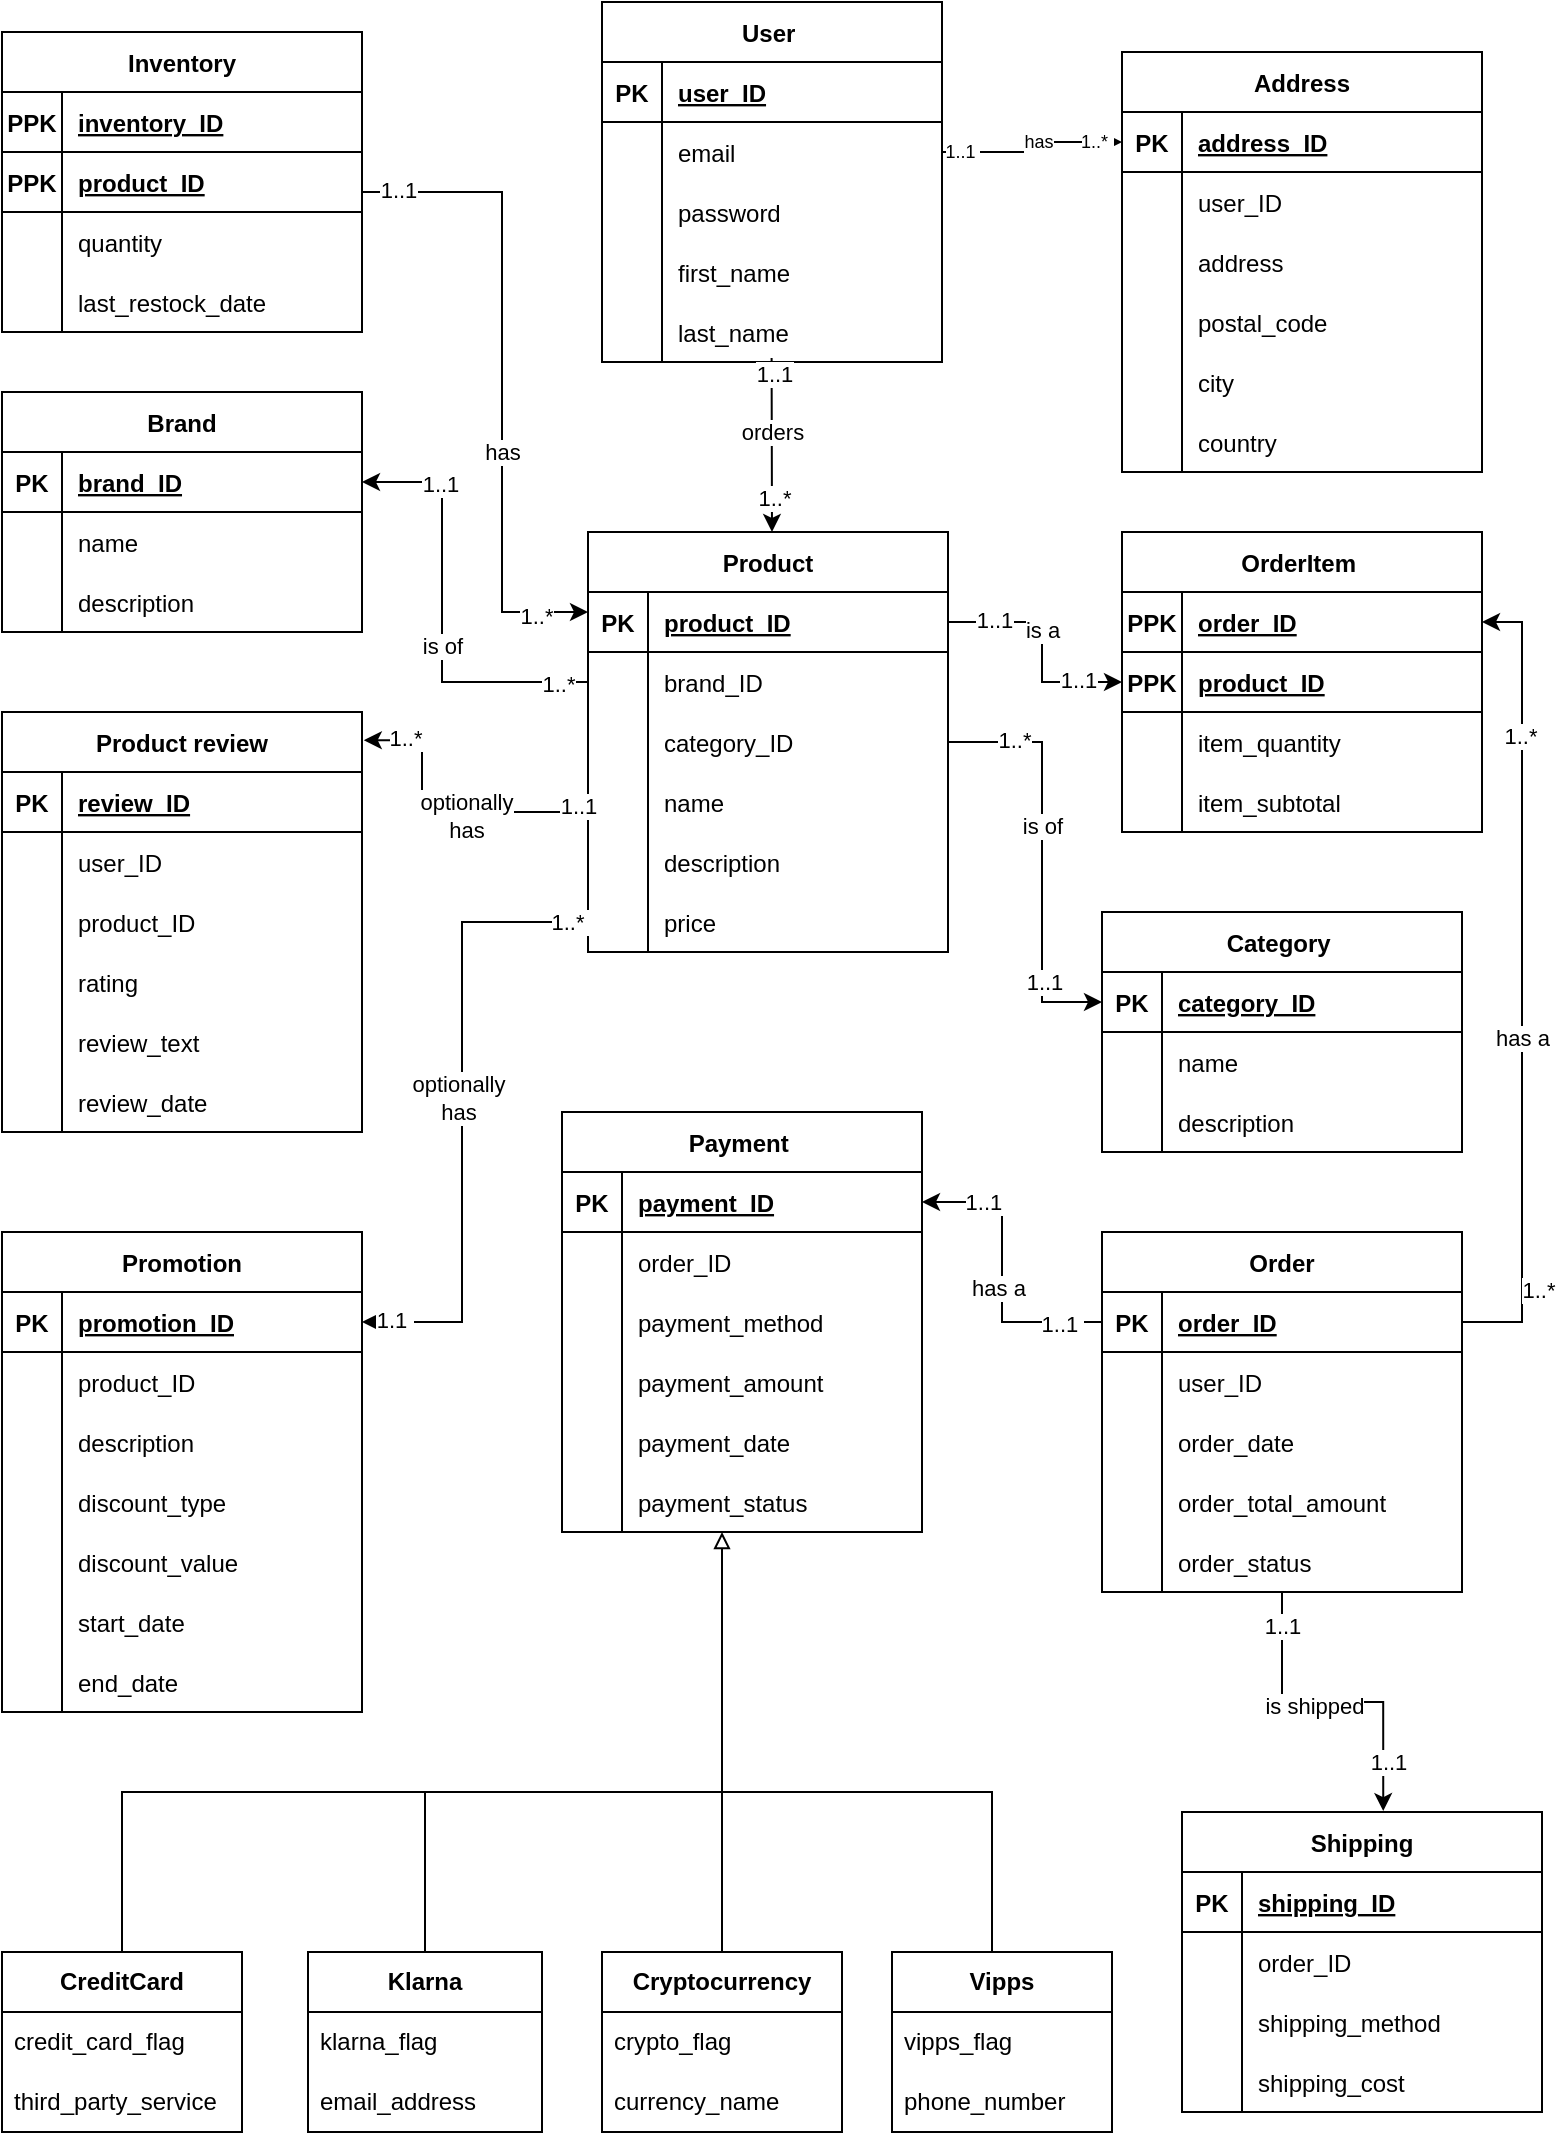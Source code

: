 <mxfile version="20.5.3" type="embed" pages="8"><diagram id="AVovzYAXDxIerD2RF7mc" name="EER model"><mxGraphModel dx="630" dy="823" grid="1" gridSize="10" guides="1" tooltips="1" connect="1" arrows="1" fold="1" page="1" pageScale="1" pageWidth="850" pageHeight="1100" math="0" shadow="0"><root><mxCell id="0"/><mxCell id="1" parent="0"/><mxCell id="96WcqZQYeLVcaAsHiueP-1" value="Product" style="shape=table;startSize=30;container=1;collapsible=1;childLayout=tableLayout;fixedRows=1;rowLines=0;fontStyle=1;align=center;resizeLast=1;" parent="1" vertex="1"><mxGeometry x="333" y="290" width="180" height="210" as="geometry"/></mxCell><mxCell id="96WcqZQYeLVcaAsHiueP-2" value="" style="shape=tableRow;horizontal=0;startSize=0;swimlaneHead=0;swimlaneBody=0;fillColor=none;collapsible=0;dropTarget=0;points=[[0,0.5],[1,0.5]];portConstraint=eastwest;top=0;left=0;right=0;bottom=1;" parent="96WcqZQYeLVcaAsHiueP-1" vertex="1"><mxGeometry y="30" width="180" height="30" as="geometry"/></mxCell><mxCell id="96WcqZQYeLVcaAsHiueP-3" value="PK" style="shape=partialRectangle;connectable=0;fillColor=none;top=0;left=0;bottom=0;right=0;fontStyle=1;overflow=hidden;" parent="96WcqZQYeLVcaAsHiueP-2" vertex="1"><mxGeometry width="30" height="30" as="geometry"><mxRectangle width="30" height="30" as="alternateBounds"/></mxGeometry></mxCell><mxCell id="96WcqZQYeLVcaAsHiueP-4" value="product_ID" style="shape=partialRectangle;connectable=0;fillColor=none;top=0;left=0;bottom=0;right=0;align=left;spacingLeft=6;fontStyle=5;overflow=hidden;" parent="96WcqZQYeLVcaAsHiueP-2" vertex="1"><mxGeometry x="30" width="150" height="30" as="geometry"><mxRectangle width="150" height="30" as="alternateBounds"/></mxGeometry></mxCell><mxCell id="4QAjRnfMANQz2h-3Oasz-2" style="shape=tableRow;horizontal=0;startSize=0;swimlaneHead=0;swimlaneBody=0;fillColor=none;collapsible=0;dropTarget=0;points=[[0,0.5],[1,0.5]];portConstraint=eastwest;top=0;left=0;right=0;bottom=0;" parent="96WcqZQYeLVcaAsHiueP-1" vertex="1"><mxGeometry y="60" width="180" height="30" as="geometry"/></mxCell><mxCell id="4QAjRnfMANQz2h-3Oasz-3" style="shape=partialRectangle;connectable=0;fillColor=none;top=0;left=0;bottom=0;right=0;editable=1;overflow=hidden;" parent="4QAjRnfMANQz2h-3Oasz-2" vertex="1"><mxGeometry width="30" height="30" as="geometry"><mxRectangle width="30" height="30" as="alternateBounds"/></mxGeometry></mxCell><mxCell id="4QAjRnfMANQz2h-3Oasz-4" value="brand_ID" style="shape=partialRectangle;connectable=0;fillColor=none;top=0;left=0;bottom=0;right=0;align=left;spacingLeft=6;overflow=hidden;" parent="4QAjRnfMANQz2h-3Oasz-2" vertex="1"><mxGeometry x="30" width="150" height="30" as="geometry"><mxRectangle width="150" height="30" as="alternateBounds"/></mxGeometry></mxCell><mxCell id="4QAjRnfMANQz2h-3Oasz-5" style="shape=tableRow;horizontal=0;startSize=0;swimlaneHead=0;swimlaneBody=0;fillColor=none;collapsible=0;dropTarget=0;points=[[0,0.5],[1,0.5]];portConstraint=eastwest;top=0;left=0;right=0;bottom=0;" parent="96WcqZQYeLVcaAsHiueP-1" vertex="1"><mxGeometry y="90" width="180" height="30" as="geometry"/></mxCell><mxCell id="4QAjRnfMANQz2h-3Oasz-6" style="shape=partialRectangle;connectable=0;fillColor=none;top=0;left=0;bottom=0;right=0;editable=1;overflow=hidden;" parent="4QAjRnfMANQz2h-3Oasz-5" vertex="1"><mxGeometry width="30" height="30" as="geometry"><mxRectangle width="30" height="30" as="alternateBounds"/></mxGeometry></mxCell><mxCell id="4QAjRnfMANQz2h-3Oasz-7" value="category_ID" style="shape=partialRectangle;connectable=0;fillColor=none;top=0;left=0;bottom=0;right=0;align=left;spacingLeft=6;overflow=hidden;" parent="4QAjRnfMANQz2h-3Oasz-5" vertex="1"><mxGeometry x="30" width="150" height="30" as="geometry"><mxRectangle width="150" height="30" as="alternateBounds"/></mxGeometry></mxCell><mxCell id="96WcqZQYeLVcaAsHiueP-11" value="" style="shape=tableRow;horizontal=0;startSize=0;swimlaneHead=0;swimlaneBody=0;fillColor=none;collapsible=0;dropTarget=0;points=[[0,0.5],[1,0.5]];portConstraint=eastwest;top=0;left=0;right=0;bottom=0;" parent="96WcqZQYeLVcaAsHiueP-1" vertex="1"><mxGeometry y="120" width="180" height="30" as="geometry"/></mxCell><mxCell id="96WcqZQYeLVcaAsHiueP-12" value="" style="shape=partialRectangle;connectable=0;fillColor=none;top=0;left=0;bottom=0;right=0;editable=1;overflow=hidden;" parent="96WcqZQYeLVcaAsHiueP-11" vertex="1"><mxGeometry width="30" height="30" as="geometry"><mxRectangle width="30" height="30" as="alternateBounds"/></mxGeometry></mxCell><mxCell id="96WcqZQYeLVcaAsHiueP-13" value="name" style="shape=partialRectangle;connectable=0;fillColor=none;top=0;left=0;bottom=0;right=0;align=left;spacingLeft=6;overflow=hidden;" parent="96WcqZQYeLVcaAsHiueP-11" vertex="1"><mxGeometry x="30" width="150" height="30" as="geometry"><mxRectangle width="150" height="30" as="alternateBounds"/></mxGeometry></mxCell><mxCell id="96WcqZQYeLVcaAsHiueP-14" value="" style="shape=tableRow;horizontal=0;startSize=0;swimlaneHead=0;swimlaneBody=0;fillColor=none;collapsible=0;dropTarget=0;points=[[0,0.5],[1,0.5]];portConstraint=eastwest;top=0;left=0;right=0;bottom=0;" parent="96WcqZQYeLVcaAsHiueP-1" vertex="1"><mxGeometry y="150" width="180" height="30" as="geometry"/></mxCell><mxCell id="96WcqZQYeLVcaAsHiueP-15" value="" style="shape=partialRectangle;connectable=0;fillColor=none;top=0;left=0;bottom=0;right=0;editable=1;overflow=hidden;" parent="96WcqZQYeLVcaAsHiueP-14" vertex="1"><mxGeometry width="30" height="30" as="geometry"><mxRectangle width="30" height="30" as="alternateBounds"/></mxGeometry></mxCell><mxCell id="96WcqZQYeLVcaAsHiueP-16" value="description" style="shape=partialRectangle;connectable=0;fillColor=none;top=0;left=0;bottom=0;right=0;align=left;spacingLeft=6;overflow=hidden;" parent="96WcqZQYeLVcaAsHiueP-14" vertex="1"><mxGeometry x="30" width="150" height="30" as="geometry"><mxRectangle width="150" height="30" as="alternateBounds"/></mxGeometry></mxCell><mxCell id="96WcqZQYeLVcaAsHiueP-17" value="" style="shape=tableRow;horizontal=0;startSize=0;swimlaneHead=0;swimlaneBody=0;fillColor=none;collapsible=0;dropTarget=0;points=[[0,0.5],[1,0.5]];portConstraint=eastwest;top=0;left=0;right=0;bottom=0;" parent="96WcqZQYeLVcaAsHiueP-1" vertex="1"><mxGeometry y="180" width="180" height="30" as="geometry"/></mxCell><mxCell id="96WcqZQYeLVcaAsHiueP-18" value="" style="shape=partialRectangle;connectable=0;fillColor=none;top=0;left=0;bottom=0;right=0;editable=1;overflow=hidden;" parent="96WcqZQYeLVcaAsHiueP-17" vertex="1"><mxGeometry width="30" height="30" as="geometry"><mxRectangle width="30" height="30" as="alternateBounds"/></mxGeometry></mxCell><mxCell id="96WcqZQYeLVcaAsHiueP-19" value="price" style="shape=partialRectangle;connectable=0;fillColor=none;top=0;left=0;bottom=0;right=0;align=left;spacingLeft=6;overflow=hidden;" parent="96WcqZQYeLVcaAsHiueP-17" vertex="1"><mxGeometry x="30" width="150" height="30" as="geometry"><mxRectangle width="150" height="30" as="alternateBounds"/></mxGeometry></mxCell><mxCell id="96WcqZQYeLVcaAsHiueP-23" value="Category " style="shape=table;startSize=30;container=1;collapsible=1;childLayout=tableLayout;fixedRows=1;rowLines=0;fontStyle=1;align=center;resizeLast=1;" parent="1" vertex="1"><mxGeometry x="590" y="480" width="180" height="120" as="geometry"/></mxCell><mxCell id="96WcqZQYeLVcaAsHiueP-24" value="" style="shape=tableRow;horizontal=0;startSize=0;swimlaneHead=0;swimlaneBody=0;fillColor=none;collapsible=0;dropTarget=0;points=[[0,0.5],[1,0.5]];portConstraint=eastwest;top=0;left=0;right=0;bottom=1;" parent="96WcqZQYeLVcaAsHiueP-23" vertex="1"><mxGeometry y="30" width="180" height="30" as="geometry"/></mxCell><mxCell id="96WcqZQYeLVcaAsHiueP-25" value="PK" style="shape=partialRectangle;connectable=0;fillColor=none;top=0;left=0;bottom=0;right=0;fontStyle=1;overflow=hidden;" parent="96WcqZQYeLVcaAsHiueP-24" vertex="1"><mxGeometry width="30" height="30" as="geometry"><mxRectangle width="30" height="30" as="alternateBounds"/></mxGeometry></mxCell><mxCell id="96WcqZQYeLVcaAsHiueP-26" value="category_ID" style="shape=partialRectangle;connectable=0;fillColor=none;top=0;left=0;bottom=0;right=0;align=left;spacingLeft=6;fontStyle=5;overflow=hidden;" parent="96WcqZQYeLVcaAsHiueP-24" vertex="1"><mxGeometry x="30" width="150" height="30" as="geometry"><mxRectangle width="150" height="30" as="alternateBounds"/></mxGeometry></mxCell><mxCell id="96WcqZQYeLVcaAsHiueP-27" value="" style="shape=tableRow;horizontal=0;startSize=0;swimlaneHead=0;swimlaneBody=0;fillColor=none;collapsible=0;dropTarget=0;points=[[0,0.5],[1,0.5]];portConstraint=eastwest;top=0;left=0;right=0;bottom=0;" parent="96WcqZQYeLVcaAsHiueP-23" vertex="1"><mxGeometry y="60" width="180" height="30" as="geometry"/></mxCell><mxCell id="96WcqZQYeLVcaAsHiueP-28" value="" style="shape=partialRectangle;connectable=0;fillColor=none;top=0;left=0;bottom=0;right=0;editable=1;overflow=hidden;" parent="96WcqZQYeLVcaAsHiueP-27" vertex="1"><mxGeometry width="30" height="30" as="geometry"><mxRectangle width="30" height="30" as="alternateBounds"/></mxGeometry></mxCell><mxCell id="96WcqZQYeLVcaAsHiueP-29" value="name" style="shape=partialRectangle;connectable=0;fillColor=none;top=0;left=0;bottom=0;right=0;align=left;spacingLeft=6;overflow=hidden;" parent="96WcqZQYeLVcaAsHiueP-27" vertex="1"><mxGeometry x="30" width="150" height="30" as="geometry"><mxRectangle width="150" height="30" as="alternateBounds"/></mxGeometry></mxCell><mxCell id="96WcqZQYeLVcaAsHiueP-30" value="" style="shape=tableRow;horizontal=0;startSize=0;swimlaneHead=0;swimlaneBody=0;fillColor=none;collapsible=0;dropTarget=0;points=[[0,0.5],[1,0.5]];portConstraint=eastwest;top=0;left=0;right=0;bottom=0;" parent="96WcqZQYeLVcaAsHiueP-23" vertex="1"><mxGeometry y="90" width="180" height="30" as="geometry"/></mxCell><mxCell id="96WcqZQYeLVcaAsHiueP-31" value="" style="shape=partialRectangle;connectable=0;fillColor=none;top=0;left=0;bottom=0;right=0;editable=1;overflow=hidden;" parent="96WcqZQYeLVcaAsHiueP-30" vertex="1"><mxGeometry width="30" height="30" as="geometry"><mxRectangle width="30" height="30" as="alternateBounds"/></mxGeometry></mxCell><mxCell id="96WcqZQYeLVcaAsHiueP-32" value="description" style="shape=partialRectangle;connectable=0;fillColor=none;top=0;left=0;bottom=0;right=0;align=left;spacingLeft=6;overflow=hidden;" parent="96WcqZQYeLVcaAsHiueP-30" vertex="1"><mxGeometry x="30" width="150" height="30" as="geometry"><mxRectangle width="150" height="30" as="alternateBounds"/></mxGeometry></mxCell><mxCell id="96WcqZQYeLVcaAsHiueP-33" value="User " style="shape=table;startSize=30;container=1;collapsible=1;childLayout=tableLayout;fixedRows=1;rowLines=0;fontStyle=1;align=center;resizeLast=1;" parent="1" vertex="1"><mxGeometry x="340" y="25" width="170" height="180" as="geometry"/></mxCell><mxCell id="96WcqZQYeLVcaAsHiueP-34" value="" style="shape=tableRow;horizontal=0;startSize=0;swimlaneHead=0;swimlaneBody=0;fillColor=none;collapsible=0;dropTarget=0;points=[[0,0.5],[1,0.5]];portConstraint=eastwest;top=0;left=0;right=0;bottom=1;" parent="96WcqZQYeLVcaAsHiueP-33" vertex="1"><mxGeometry y="30" width="170" height="30" as="geometry"/></mxCell><mxCell id="96WcqZQYeLVcaAsHiueP-35" value="PK" style="shape=partialRectangle;connectable=0;fillColor=none;top=0;left=0;bottom=0;right=0;fontStyle=1;overflow=hidden;" parent="96WcqZQYeLVcaAsHiueP-34" vertex="1"><mxGeometry width="30" height="30" as="geometry"><mxRectangle width="30" height="30" as="alternateBounds"/></mxGeometry></mxCell><mxCell id="96WcqZQYeLVcaAsHiueP-36" value="user_ID" style="shape=partialRectangle;connectable=0;fillColor=none;top=0;left=0;bottom=0;right=0;align=left;spacingLeft=6;fontStyle=5;overflow=hidden;" parent="96WcqZQYeLVcaAsHiueP-34" vertex="1"><mxGeometry x="30" width="140" height="30" as="geometry"><mxRectangle width="140" height="30" as="alternateBounds"/></mxGeometry></mxCell><mxCell id="96WcqZQYeLVcaAsHiueP-40" value="" style="shape=tableRow;horizontal=0;startSize=0;swimlaneHead=0;swimlaneBody=0;fillColor=none;collapsible=0;dropTarget=0;points=[[0,0.5],[1,0.5]];portConstraint=eastwest;top=0;left=0;right=0;bottom=0;" parent="96WcqZQYeLVcaAsHiueP-33" vertex="1"><mxGeometry y="60" width="170" height="30" as="geometry"/></mxCell><mxCell id="96WcqZQYeLVcaAsHiueP-41" value="" style="shape=partialRectangle;connectable=0;fillColor=none;top=0;left=0;bottom=0;right=0;editable=1;overflow=hidden;" parent="96WcqZQYeLVcaAsHiueP-40" vertex="1"><mxGeometry width="30" height="30" as="geometry"><mxRectangle width="30" height="30" as="alternateBounds"/></mxGeometry></mxCell><mxCell id="96WcqZQYeLVcaAsHiueP-42" value="email" style="shape=partialRectangle;connectable=0;fillColor=none;top=0;left=0;bottom=0;right=0;align=left;spacingLeft=6;overflow=hidden;" parent="96WcqZQYeLVcaAsHiueP-40" vertex="1"><mxGeometry x="30" width="140" height="30" as="geometry"><mxRectangle width="140" height="30" as="alternateBounds"/></mxGeometry></mxCell><mxCell id="96WcqZQYeLVcaAsHiueP-43" value="" style="shape=tableRow;horizontal=0;startSize=0;swimlaneHead=0;swimlaneBody=0;fillColor=none;collapsible=0;dropTarget=0;points=[[0,0.5],[1,0.5]];portConstraint=eastwest;top=0;left=0;right=0;bottom=0;" parent="96WcqZQYeLVcaAsHiueP-33" vertex="1"><mxGeometry y="90" width="170" height="30" as="geometry"/></mxCell><mxCell id="96WcqZQYeLVcaAsHiueP-44" value="" style="shape=partialRectangle;connectable=0;fillColor=none;top=0;left=0;bottom=0;right=0;editable=1;overflow=hidden;" parent="96WcqZQYeLVcaAsHiueP-43" vertex="1"><mxGeometry width="30" height="30" as="geometry"><mxRectangle width="30" height="30" as="alternateBounds"/></mxGeometry></mxCell><mxCell id="96WcqZQYeLVcaAsHiueP-45" value="password" style="shape=partialRectangle;connectable=0;fillColor=none;top=0;left=0;bottom=0;right=0;align=left;spacingLeft=6;overflow=hidden;" parent="96WcqZQYeLVcaAsHiueP-43" vertex="1"><mxGeometry x="30" width="140" height="30" as="geometry"><mxRectangle width="140" height="30" as="alternateBounds"/></mxGeometry></mxCell><mxCell id="96WcqZQYeLVcaAsHiueP-46" value="" style="shape=tableRow;horizontal=0;startSize=0;swimlaneHead=0;swimlaneBody=0;fillColor=none;collapsible=0;dropTarget=0;points=[[0,0.5],[1,0.5]];portConstraint=eastwest;top=0;left=0;right=0;bottom=0;" parent="96WcqZQYeLVcaAsHiueP-33" vertex="1"><mxGeometry y="120" width="170" height="30" as="geometry"/></mxCell><mxCell id="96WcqZQYeLVcaAsHiueP-47" value="" style="shape=partialRectangle;connectable=0;fillColor=none;top=0;left=0;bottom=0;right=0;editable=1;overflow=hidden;" parent="96WcqZQYeLVcaAsHiueP-46" vertex="1"><mxGeometry width="30" height="30" as="geometry"><mxRectangle width="30" height="30" as="alternateBounds"/></mxGeometry></mxCell><mxCell id="96WcqZQYeLVcaAsHiueP-48" value="first_name" style="shape=partialRectangle;connectable=0;fillColor=none;top=0;left=0;bottom=0;right=0;align=left;spacingLeft=6;overflow=hidden;" parent="96WcqZQYeLVcaAsHiueP-46" vertex="1"><mxGeometry x="30" width="140" height="30" as="geometry"><mxRectangle width="140" height="30" as="alternateBounds"/></mxGeometry></mxCell><mxCell id="96WcqZQYeLVcaAsHiueP-52" value="" style="shape=tableRow;horizontal=0;startSize=0;swimlaneHead=0;swimlaneBody=0;fillColor=none;collapsible=0;dropTarget=0;points=[[0,0.5],[1,0.5]];portConstraint=eastwest;top=0;left=0;right=0;bottom=0;" parent="96WcqZQYeLVcaAsHiueP-33" vertex="1"><mxGeometry y="150" width="170" height="30" as="geometry"/></mxCell><mxCell id="96WcqZQYeLVcaAsHiueP-53" value="" style="shape=partialRectangle;connectable=0;fillColor=none;top=0;left=0;bottom=0;right=0;editable=1;overflow=hidden;" parent="96WcqZQYeLVcaAsHiueP-52" vertex="1"><mxGeometry width="30" height="30" as="geometry"><mxRectangle width="30" height="30" as="alternateBounds"/></mxGeometry></mxCell><mxCell id="96WcqZQYeLVcaAsHiueP-54" value="last_name" style="shape=partialRectangle;connectable=0;fillColor=none;top=0;left=0;bottom=0;right=0;align=left;spacingLeft=6;overflow=hidden;" parent="96WcqZQYeLVcaAsHiueP-52" vertex="1"><mxGeometry x="30" width="140" height="30" as="geometry"><mxRectangle width="140" height="30" as="alternateBounds"/></mxGeometry></mxCell><mxCell id="96WcqZQYeLVcaAsHiueP-70" value="Brand" style="shape=table;startSize=30;container=1;collapsible=1;childLayout=tableLayout;fixedRows=1;rowLines=0;fontStyle=1;align=center;resizeLast=1;" parent="1" vertex="1"><mxGeometry x="40" y="220" width="180" height="120" as="geometry"/></mxCell><mxCell id="96WcqZQYeLVcaAsHiueP-71" value="" style="shape=tableRow;horizontal=0;startSize=0;swimlaneHead=0;swimlaneBody=0;fillColor=none;collapsible=0;dropTarget=0;points=[[0,0.5],[1,0.5]];portConstraint=eastwest;top=0;left=0;right=0;bottom=1;" parent="96WcqZQYeLVcaAsHiueP-70" vertex="1"><mxGeometry y="30" width="180" height="30" as="geometry"/></mxCell><mxCell id="96WcqZQYeLVcaAsHiueP-72" value="PK" style="shape=partialRectangle;connectable=0;fillColor=none;top=0;left=0;bottom=0;right=0;fontStyle=1;overflow=hidden;" parent="96WcqZQYeLVcaAsHiueP-71" vertex="1"><mxGeometry width="30" height="30" as="geometry"><mxRectangle width="30" height="30" as="alternateBounds"/></mxGeometry></mxCell><mxCell id="96WcqZQYeLVcaAsHiueP-73" value="brand_ID" style="shape=partialRectangle;connectable=0;fillColor=none;top=0;left=0;bottom=0;right=0;align=left;spacingLeft=6;fontStyle=5;overflow=hidden;" parent="96WcqZQYeLVcaAsHiueP-71" vertex="1"><mxGeometry x="30" width="150" height="30" as="geometry"><mxRectangle width="150" height="30" as="alternateBounds"/></mxGeometry></mxCell><mxCell id="96WcqZQYeLVcaAsHiueP-74" value="" style="shape=tableRow;horizontal=0;startSize=0;swimlaneHead=0;swimlaneBody=0;fillColor=none;collapsible=0;dropTarget=0;points=[[0,0.5],[1,0.5]];portConstraint=eastwest;top=0;left=0;right=0;bottom=0;" parent="96WcqZQYeLVcaAsHiueP-70" vertex="1"><mxGeometry y="60" width="180" height="30" as="geometry"/></mxCell><mxCell id="96WcqZQYeLVcaAsHiueP-75" value="" style="shape=partialRectangle;connectable=0;fillColor=none;top=0;left=0;bottom=0;right=0;editable=1;overflow=hidden;" parent="96WcqZQYeLVcaAsHiueP-74" vertex="1"><mxGeometry width="30" height="30" as="geometry"><mxRectangle width="30" height="30" as="alternateBounds"/></mxGeometry></mxCell><mxCell id="96WcqZQYeLVcaAsHiueP-76" value="name" style="shape=partialRectangle;connectable=0;fillColor=none;top=0;left=0;bottom=0;right=0;align=left;spacingLeft=6;overflow=hidden;" parent="96WcqZQYeLVcaAsHiueP-74" vertex="1"><mxGeometry x="30" width="150" height="30" as="geometry"><mxRectangle width="150" height="30" as="alternateBounds"/></mxGeometry></mxCell><mxCell id="96WcqZQYeLVcaAsHiueP-77" value="" style="shape=tableRow;horizontal=0;startSize=0;swimlaneHead=0;swimlaneBody=0;fillColor=none;collapsible=0;dropTarget=0;points=[[0,0.5],[1,0.5]];portConstraint=eastwest;top=0;left=0;right=0;bottom=0;" parent="96WcqZQYeLVcaAsHiueP-70" vertex="1"><mxGeometry y="90" width="180" height="30" as="geometry"/></mxCell><mxCell id="96WcqZQYeLVcaAsHiueP-78" value="" style="shape=partialRectangle;connectable=0;fillColor=none;top=0;left=0;bottom=0;right=0;editable=1;overflow=hidden;" parent="96WcqZQYeLVcaAsHiueP-77" vertex="1"><mxGeometry width="30" height="30" as="geometry"><mxRectangle width="30" height="30" as="alternateBounds"/></mxGeometry></mxCell><mxCell id="96WcqZQYeLVcaAsHiueP-79" value="description" style="shape=partialRectangle;connectable=0;fillColor=none;top=0;left=0;bottom=0;right=0;align=left;spacingLeft=6;overflow=hidden;" parent="96WcqZQYeLVcaAsHiueP-77" vertex="1"><mxGeometry x="30" width="150" height="30" as="geometry"><mxRectangle width="150" height="30" as="alternateBounds"/></mxGeometry></mxCell><mxCell id="96WcqZQYeLVcaAsHiueP-81" value="OrderItem " style="shape=table;startSize=30;container=1;collapsible=1;childLayout=tableLayout;fixedRows=1;rowLines=0;fontStyle=1;align=center;resizeLast=1;" parent="1" vertex="1"><mxGeometry x="600" y="290" width="180" height="150" as="geometry"/></mxCell><mxCell id="96WcqZQYeLVcaAsHiueP-85" value="" style="shape=tableRow;horizontal=0;startSize=0;swimlaneHead=0;swimlaneBody=0;fillColor=none;collapsible=0;dropTarget=0;points=[[0,0.5],[1,0.5]];portConstraint=eastwest;top=0;left=0;right=0;bottom=1;" parent="96WcqZQYeLVcaAsHiueP-81" vertex="1"><mxGeometry y="30" width="180" height="30" as="geometry"/></mxCell><mxCell id="96WcqZQYeLVcaAsHiueP-86" value="PPK" style="shape=partialRectangle;connectable=0;fillColor=none;top=0;left=0;bottom=0;right=0;fontStyle=1;overflow=hidden;" parent="96WcqZQYeLVcaAsHiueP-85" vertex="1"><mxGeometry width="30" height="30" as="geometry"><mxRectangle width="30" height="30" as="alternateBounds"/></mxGeometry></mxCell><mxCell id="96WcqZQYeLVcaAsHiueP-87" value="order_ID" style="shape=partialRectangle;connectable=0;fillColor=none;top=0;left=0;bottom=0;right=0;align=left;spacingLeft=6;fontStyle=5;overflow=hidden;" parent="96WcqZQYeLVcaAsHiueP-85" vertex="1"><mxGeometry x="30" width="150" height="30" as="geometry"><mxRectangle width="150" height="30" as="alternateBounds"/></mxGeometry></mxCell><mxCell id="96WcqZQYeLVcaAsHiueP-88" value="" style="shape=tableRow;horizontal=0;startSize=0;swimlaneHead=0;swimlaneBody=0;fillColor=none;collapsible=0;dropTarget=0;points=[[0,0.5],[1,0.5]];portConstraint=eastwest;top=0;left=0;right=0;bottom=1;" parent="96WcqZQYeLVcaAsHiueP-81" vertex="1"><mxGeometry y="60" width="180" height="30" as="geometry"/></mxCell><mxCell id="96WcqZQYeLVcaAsHiueP-89" value="PPK" style="shape=partialRectangle;connectable=0;fillColor=none;top=0;left=0;bottom=0;right=0;fontStyle=1;overflow=hidden;" parent="96WcqZQYeLVcaAsHiueP-88" vertex="1"><mxGeometry width="30" height="30" as="geometry"><mxRectangle width="30" height="30" as="alternateBounds"/></mxGeometry></mxCell><mxCell id="96WcqZQYeLVcaAsHiueP-90" value="product_ID" style="shape=partialRectangle;connectable=0;fillColor=none;top=0;left=0;bottom=0;right=0;align=left;spacingLeft=6;fontStyle=5;overflow=hidden;" parent="96WcqZQYeLVcaAsHiueP-88" vertex="1"><mxGeometry x="30" width="150" height="30" as="geometry"><mxRectangle width="150" height="30" as="alternateBounds"/></mxGeometry></mxCell><mxCell id="96WcqZQYeLVcaAsHiueP-91" value="" style="shape=tableRow;horizontal=0;startSize=0;swimlaneHead=0;swimlaneBody=0;fillColor=none;collapsible=0;dropTarget=0;points=[[0,0.5],[1,0.5]];portConstraint=eastwest;top=0;left=0;right=0;bottom=0;" parent="96WcqZQYeLVcaAsHiueP-81" vertex="1"><mxGeometry y="90" width="180" height="30" as="geometry"/></mxCell><mxCell id="96WcqZQYeLVcaAsHiueP-92" value="" style="shape=partialRectangle;connectable=0;fillColor=none;top=0;left=0;bottom=0;right=0;editable=1;overflow=hidden;" parent="96WcqZQYeLVcaAsHiueP-91" vertex="1"><mxGeometry width="30" height="30" as="geometry"><mxRectangle width="30" height="30" as="alternateBounds"/></mxGeometry></mxCell><mxCell id="96WcqZQYeLVcaAsHiueP-93" value="item_quantity" style="shape=partialRectangle;connectable=0;fillColor=none;top=0;left=0;bottom=0;right=0;align=left;spacingLeft=6;overflow=hidden;" parent="96WcqZQYeLVcaAsHiueP-91" vertex="1"><mxGeometry x="30" width="150" height="30" as="geometry"><mxRectangle width="150" height="30" as="alternateBounds"/></mxGeometry></mxCell><mxCell id="96WcqZQYeLVcaAsHiueP-94" value="" style="shape=tableRow;horizontal=0;startSize=0;swimlaneHead=0;swimlaneBody=0;fillColor=none;collapsible=0;dropTarget=0;points=[[0,0.5],[1,0.5]];portConstraint=eastwest;top=0;left=0;right=0;bottom=0;" parent="96WcqZQYeLVcaAsHiueP-81" vertex="1"><mxGeometry y="120" width="180" height="30" as="geometry"/></mxCell><mxCell id="96WcqZQYeLVcaAsHiueP-95" value="" style="shape=partialRectangle;connectable=0;fillColor=none;top=0;left=0;bottom=0;right=0;editable=1;overflow=hidden;" parent="96WcqZQYeLVcaAsHiueP-94" vertex="1"><mxGeometry width="30" height="30" as="geometry"><mxRectangle width="30" height="30" as="alternateBounds"/></mxGeometry></mxCell><mxCell id="96WcqZQYeLVcaAsHiueP-96" value="item_subtotal" style="shape=partialRectangle;connectable=0;fillColor=none;top=0;left=0;bottom=0;right=0;align=left;spacingLeft=6;overflow=hidden;" parent="96WcqZQYeLVcaAsHiueP-94" vertex="1"><mxGeometry x="30" width="150" height="30" as="geometry"><mxRectangle width="150" height="30" as="alternateBounds"/></mxGeometry></mxCell><mxCell id="hmFgUZ3o-ljTsFuuVMu9-2" style="edgeStyle=orthogonalEdgeStyle;rounded=0;orthogonalLoop=1;jettySize=auto;html=1;entryX=1;entryY=0.5;entryDx=0;entryDy=0;fontSize=16;exitX=0;exitY=0.5;exitDx=0;exitDy=0;" parent="1" source="96WcqZQYeLVcaAsHiueP-98" target="96WcqZQYeLVcaAsHiueP-114" edge="1"><mxGeometry relative="1" as="geometry"><Array as="points"><mxPoint x="540" y="685"/><mxPoint x="540" y="625"/></Array></mxGeometry></mxCell><mxCell id="hmFgUZ3o-ljTsFuuVMu9-3" value="1..1&amp;nbsp;" style="edgeLabel;html=1;align=center;verticalAlign=middle;resizable=0;points=[];fontSize=11;" parent="hmFgUZ3o-ljTsFuuVMu9-2" vertex="1" connectable="0"><mxGeometry x="0.757" y="1" relative="1" as="geometry"><mxPoint x="14" y="-1" as="offset"/></mxGeometry></mxCell><mxCell id="hmFgUZ3o-ljTsFuuVMu9-4" value="1..1&amp;nbsp;" style="edgeLabel;html=1;align=center;verticalAlign=middle;resizable=0;points=[];fontSize=11;" parent="hmFgUZ3o-ljTsFuuVMu9-2" vertex="1" connectable="0"><mxGeometry x="-0.735" y="1" relative="1" as="geometry"><mxPoint as="offset"/></mxGeometry></mxCell><mxCell id="hmFgUZ3o-ljTsFuuVMu9-5" value="has a" style="edgeLabel;html=1;align=center;verticalAlign=middle;resizable=0;points=[];fontSize=11;" parent="hmFgUZ3o-ljTsFuuVMu9-2" vertex="1" connectable="0"><mxGeometry x="-0.104" y="2" relative="1" as="geometry"><mxPoint as="offset"/></mxGeometry></mxCell><mxCell id="96WcqZQYeLVcaAsHiueP-97" value="Order" style="shape=table;startSize=30;container=1;collapsible=1;childLayout=tableLayout;fixedRows=1;rowLines=0;fontStyle=1;align=center;resizeLast=1;" parent="1" vertex="1"><mxGeometry x="590" y="640" width="180" height="180" as="geometry"/></mxCell><mxCell id="96WcqZQYeLVcaAsHiueP-98" value="" style="shape=tableRow;horizontal=0;startSize=0;swimlaneHead=0;swimlaneBody=0;fillColor=none;collapsible=0;dropTarget=0;points=[[0,0.5],[1,0.5]];portConstraint=eastwest;top=0;left=0;right=0;bottom=1;" parent="96WcqZQYeLVcaAsHiueP-97" vertex="1"><mxGeometry y="30" width="180" height="30" as="geometry"/></mxCell><mxCell id="96WcqZQYeLVcaAsHiueP-99" value="PK" style="shape=partialRectangle;connectable=0;fillColor=none;top=0;left=0;bottom=0;right=0;fontStyle=1;overflow=hidden;" parent="96WcqZQYeLVcaAsHiueP-98" vertex="1"><mxGeometry width="30" height="30" as="geometry"><mxRectangle width="30" height="30" as="alternateBounds"/></mxGeometry></mxCell><mxCell id="96WcqZQYeLVcaAsHiueP-100" value="order_ID" style="shape=partialRectangle;connectable=0;fillColor=none;top=0;left=0;bottom=0;right=0;align=left;spacingLeft=6;fontStyle=5;overflow=hidden;" parent="96WcqZQYeLVcaAsHiueP-98" vertex="1"><mxGeometry x="30" width="150" height="30" as="geometry"><mxRectangle width="150" height="30" as="alternateBounds"/></mxGeometry></mxCell><mxCell id="G4BJ4JNSCBGtFJ1Kl2z_-1" style="shape=tableRow;horizontal=0;startSize=0;swimlaneHead=0;swimlaneBody=0;fillColor=none;collapsible=0;dropTarget=0;points=[[0,0.5],[1,0.5]];portConstraint=eastwest;top=0;left=0;right=0;bottom=0;" parent="96WcqZQYeLVcaAsHiueP-97" vertex="1"><mxGeometry y="60" width="180" height="30" as="geometry"/></mxCell><mxCell id="G4BJ4JNSCBGtFJ1Kl2z_-2" style="shape=partialRectangle;connectable=0;fillColor=none;top=0;left=0;bottom=0;right=0;editable=1;overflow=hidden;" parent="G4BJ4JNSCBGtFJ1Kl2z_-1" vertex="1"><mxGeometry width="30" height="30" as="geometry"><mxRectangle width="30" height="30" as="alternateBounds"/></mxGeometry></mxCell><mxCell id="G4BJ4JNSCBGtFJ1Kl2z_-3" value="user_ID" style="shape=partialRectangle;connectable=0;fillColor=none;top=0;left=0;bottom=0;right=0;align=left;spacingLeft=6;overflow=hidden;" parent="G4BJ4JNSCBGtFJ1Kl2z_-1" vertex="1"><mxGeometry x="30" width="150" height="30" as="geometry"><mxRectangle width="150" height="30" as="alternateBounds"/></mxGeometry></mxCell><mxCell id="96WcqZQYeLVcaAsHiueP-104" value="" style="shape=tableRow;horizontal=0;startSize=0;swimlaneHead=0;swimlaneBody=0;fillColor=none;collapsible=0;dropTarget=0;points=[[0,0.5],[1,0.5]];portConstraint=eastwest;top=0;left=0;right=0;bottom=0;" parent="96WcqZQYeLVcaAsHiueP-97" vertex="1"><mxGeometry y="90" width="180" height="30" as="geometry"/></mxCell><mxCell id="96WcqZQYeLVcaAsHiueP-105" value="" style="shape=partialRectangle;connectable=0;fillColor=none;top=0;left=0;bottom=0;right=0;editable=1;overflow=hidden;" parent="96WcqZQYeLVcaAsHiueP-104" vertex="1"><mxGeometry width="30" height="30" as="geometry"><mxRectangle width="30" height="30" as="alternateBounds"/></mxGeometry></mxCell><mxCell id="96WcqZQYeLVcaAsHiueP-106" value="order_date" style="shape=partialRectangle;connectable=0;fillColor=none;top=0;left=0;bottom=0;right=0;align=left;spacingLeft=6;overflow=hidden;" parent="96WcqZQYeLVcaAsHiueP-104" vertex="1"><mxGeometry x="30" width="150" height="30" as="geometry"><mxRectangle width="150" height="30" as="alternateBounds"/></mxGeometry></mxCell><mxCell id="96WcqZQYeLVcaAsHiueP-107" value="" style="shape=tableRow;horizontal=0;startSize=0;swimlaneHead=0;swimlaneBody=0;fillColor=none;collapsible=0;dropTarget=0;points=[[0,0.5],[1,0.5]];portConstraint=eastwest;top=0;left=0;right=0;bottom=0;" parent="96WcqZQYeLVcaAsHiueP-97" vertex="1"><mxGeometry y="120" width="180" height="30" as="geometry"/></mxCell><mxCell id="96WcqZQYeLVcaAsHiueP-108" value="" style="shape=partialRectangle;connectable=0;fillColor=none;top=0;left=0;bottom=0;right=0;editable=1;overflow=hidden;" parent="96WcqZQYeLVcaAsHiueP-107" vertex="1"><mxGeometry width="30" height="30" as="geometry"><mxRectangle width="30" height="30" as="alternateBounds"/></mxGeometry></mxCell><mxCell id="96WcqZQYeLVcaAsHiueP-109" value="order_total_amount" style="shape=partialRectangle;connectable=0;fillColor=none;top=0;left=0;bottom=0;right=0;align=left;spacingLeft=6;overflow=hidden;" parent="96WcqZQYeLVcaAsHiueP-107" vertex="1"><mxGeometry x="30" width="150" height="30" as="geometry"><mxRectangle width="150" height="30" as="alternateBounds"/></mxGeometry></mxCell><mxCell id="96WcqZQYeLVcaAsHiueP-110" value="" style="shape=tableRow;horizontal=0;startSize=0;swimlaneHead=0;swimlaneBody=0;fillColor=none;collapsible=0;dropTarget=0;points=[[0,0.5],[1,0.5]];portConstraint=eastwest;top=0;left=0;right=0;bottom=0;" parent="96WcqZQYeLVcaAsHiueP-97" vertex="1"><mxGeometry y="150" width="180" height="30" as="geometry"/></mxCell><mxCell id="96WcqZQYeLVcaAsHiueP-111" value="" style="shape=partialRectangle;connectable=0;fillColor=none;top=0;left=0;bottom=0;right=0;editable=1;overflow=hidden;" parent="96WcqZQYeLVcaAsHiueP-110" vertex="1"><mxGeometry width="30" height="30" as="geometry"><mxRectangle width="30" height="30" as="alternateBounds"/></mxGeometry></mxCell><mxCell id="96WcqZQYeLVcaAsHiueP-112" value="order_status" style="shape=partialRectangle;connectable=0;fillColor=none;top=0;left=0;bottom=0;right=0;align=left;spacingLeft=6;overflow=hidden;" parent="96WcqZQYeLVcaAsHiueP-110" vertex="1"><mxGeometry x="30" width="150" height="30" as="geometry"><mxRectangle width="150" height="30" as="alternateBounds"/></mxGeometry></mxCell><mxCell id="96WcqZQYeLVcaAsHiueP-113" value="Payment " style="shape=table;startSize=30;container=1;collapsible=1;childLayout=tableLayout;fixedRows=1;rowLines=0;fontStyle=1;align=center;resizeLast=1;" parent="1" vertex="1"><mxGeometry x="320" y="580" width="180" height="210" as="geometry"/></mxCell><mxCell id="96WcqZQYeLVcaAsHiueP-114" value="" style="shape=tableRow;horizontal=0;startSize=0;swimlaneHead=0;swimlaneBody=0;fillColor=none;collapsible=0;dropTarget=0;points=[[0,0.5],[1,0.5]];portConstraint=eastwest;top=0;left=0;right=0;bottom=1;" parent="96WcqZQYeLVcaAsHiueP-113" vertex="1"><mxGeometry y="30" width="180" height="30" as="geometry"/></mxCell><mxCell id="96WcqZQYeLVcaAsHiueP-115" value="PK" style="shape=partialRectangle;connectable=0;fillColor=none;top=0;left=0;bottom=0;right=0;fontStyle=1;overflow=hidden;" parent="96WcqZQYeLVcaAsHiueP-114" vertex="1"><mxGeometry width="30" height="30" as="geometry"><mxRectangle width="30" height="30" as="alternateBounds"/></mxGeometry></mxCell><mxCell id="96WcqZQYeLVcaAsHiueP-116" value="payment_ID" style="shape=partialRectangle;connectable=0;fillColor=none;top=0;left=0;bottom=0;right=0;align=left;spacingLeft=6;fontStyle=5;overflow=hidden;" parent="96WcqZQYeLVcaAsHiueP-114" vertex="1"><mxGeometry x="30" width="150" height="30" as="geometry"><mxRectangle width="150" height="30" as="alternateBounds"/></mxGeometry></mxCell><mxCell id="iYfXxnFXrO8smZ6xsIep-7" style="shape=tableRow;horizontal=0;startSize=0;swimlaneHead=0;swimlaneBody=0;fillColor=none;collapsible=0;dropTarget=0;points=[[0,0.5],[1,0.5]];portConstraint=eastwest;top=0;left=0;right=0;bottom=0;" parent="96WcqZQYeLVcaAsHiueP-113" vertex="1"><mxGeometry y="60" width="180" height="30" as="geometry"/></mxCell><mxCell id="iYfXxnFXrO8smZ6xsIep-8" style="shape=partialRectangle;connectable=0;fillColor=none;top=0;left=0;bottom=0;right=0;editable=1;overflow=hidden;" parent="iYfXxnFXrO8smZ6xsIep-7" vertex="1"><mxGeometry width="30" height="30" as="geometry"><mxRectangle width="30" height="30" as="alternateBounds"/></mxGeometry></mxCell><mxCell id="iYfXxnFXrO8smZ6xsIep-9" value="order_ID" style="shape=partialRectangle;connectable=0;fillColor=none;top=0;left=0;bottom=0;right=0;align=left;spacingLeft=6;overflow=hidden;" parent="iYfXxnFXrO8smZ6xsIep-7" vertex="1"><mxGeometry x="30" width="150" height="30" as="geometry"><mxRectangle width="150" height="30" as="alternateBounds"/></mxGeometry></mxCell><mxCell id="96WcqZQYeLVcaAsHiueP-120" value="" style="shape=tableRow;horizontal=0;startSize=0;swimlaneHead=0;swimlaneBody=0;fillColor=none;collapsible=0;dropTarget=0;points=[[0,0.5],[1,0.5]];portConstraint=eastwest;top=0;left=0;right=0;bottom=0;" parent="96WcqZQYeLVcaAsHiueP-113" vertex="1"><mxGeometry y="90" width="180" height="30" as="geometry"/></mxCell><mxCell id="96WcqZQYeLVcaAsHiueP-121" value="" style="shape=partialRectangle;connectable=0;fillColor=none;top=0;left=0;bottom=0;right=0;editable=1;overflow=hidden;" parent="96WcqZQYeLVcaAsHiueP-120" vertex="1"><mxGeometry width="30" height="30" as="geometry"><mxRectangle width="30" height="30" as="alternateBounds"/></mxGeometry></mxCell><mxCell id="96WcqZQYeLVcaAsHiueP-122" value="payment_method" style="shape=partialRectangle;connectable=0;fillColor=none;top=0;left=0;bottom=0;right=0;align=left;spacingLeft=6;overflow=hidden;" parent="96WcqZQYeLVcaAsHiueP-120" vertex="1"><mxGeometry x="30" width="150" height="30" as="geometry"><mxRectangle width="150" height="30" as="alternateBounds"/></mxGeometry></mxCell><mxCell id="96WcqZQYeLVcaAsHiueP-123" value="" style="shape=tableRow;horizontal=0;startSize=0;swimlaneHead=0;swimlaneBody=0;fillColor=none;collapsible=0;dropTarget=0;points=[[0,0.5],[1,0.5]];portConstraint=eastwest;top=0;left=0;right=0;bottom=0;" parent="96WcqZQYeLVcaAsHiueP-113" vertex="1"><mxGeometry y="120" width="180" height="30" as="geometry"/></mxCell><mxCell id="96WcqZQYeLVcaAsHiueP-124" value="" style="shape=partialRectangle;connectable=0;fillColor=none;top=0;left=0;bottom=0;right=0;editable=1;overflow=hidden;" parent="96WcqZQYeLVcaAsHiueP-123" vertex="1"><mxGeometry width="30" height="30" as="geometry"><mxRectangle width="30" height="30" as="alternateBounds"/></mxGeometry></mxCell><mxCell id="96WcqZQYeLVcaAsHiueP-125" value="payment_amount" style="shape=partialRectangle;connectable=0;fillColor=none;top=0;left=0;bottom=0;right=0;align=left;spacingLeft=6;overflow=hidden;" parent="96WcqZQYeLVcaAsHiueP-123" vertex="1"><mxGeometry x="30" width="150" height="30" as="geometry"><mxRectangle width="150" height="30" as="alternateBounds"/></mxGeometry></mxCell><mxCell id="96WcqZQYeLVcaAsHiueP-126" value="" style="shape=tableRow;horizontal=0;startSize=0;swimlaneHead=0;swimlaneBody=0;fillColor=none;collapsible=0;dropTarget=0;points=[[0,0.5],[1,0.5]];portConstraint=eastwest;top=0;left=0;right=0;bottom=0;" parent="96WcqZQYeLVcaAsHiueP-113" vertex="1"><mxGeometry y="150" width="180" height="30" as="geometry"/></mxCell><mxCell id="96WcqZQYeLVcaAsHiueP-127" value="" style="shape=partialRectangle;connectable=0;fillColor=none;top=0;left=0;bottom=0;right=0;editable=1;overflow=hidden;" parent="96WcqZQYeLVcaAsHiueP-126" vertex="1"><mxGeometry width="30" height="30" as="geometry"><mxRectangle width="30" height="30" as="alternateBounds"/></mxGeometry></mxCell><mxCell id="96WcqZQYeLVcaAsHiueP-128" value="payment_date" style="shape=partialRectangle;connectable=0;fillColor=none;top=0;left=0;bottom=0;right=0;align=left;spacingLeft=6;overflow=hidden;" parent="96WcqZQYeLVcaAsHiueP-126" vertex="1"><mxGeometry x="30" width="150" height="30" as="geometry"><mxRectangle width="150" height="30" as="alternateBounds"/></mxGeometry></mxCell><mxCell id="96WcqZQYeLVcaAsHiueP-129" value="" style="shape=tableRow;horizontal=0;startSize=0;swimlaneHead=0;swimlaneBody=0;fillColor=none;collapsible=0;dropTarget=0;points=[[0,0.5],[1,0.5]];portConstraint=eastwest;top=0;left=0;right=0;bottom=0;" parent="96WcqZQYeLVcaAsHiueP-113" vertex="1"><mxGeometry y="180" width="180" height="30" as="geometry"/></mxCell><mxCell id="96WcqZQYeLVcaAsHiueP-130" value="" style="shape=partialRectangle;connectable=0;fillColor=none;top=0;left=0;bottom=0;right=0;editable=1;overflow=hidden;" parent="96WcqZQYeLVcaAsHiueP-129" vertex="1"><mxGeometry width="30" height="30" as="geometry"><mxRectangle width="30" height="30" as="alternateBounds"/></mxGeometry></mxCell><mxCell id="96WcqZQYeLVcaAsHiueP-131" value="payment_status" style="shape=partialRectangle;connectable=0;fillColor=none;top=0;left=0;bottom=0;right=0;align=left;spacingLeft=6;overflow=hidden;" parent="96WcqZQYeLVcaAsHiueP-129" vertex="1"><mxGeometry x="30" width="150" height="30" as="geometry"><mxRectangle width="150" height="30" as="alternateBounds"/></mxGeometry></mxCell><mxCell id="96WcqZQYeLVcaAsHiueP-132" style="edgeStyle=orthogonalEdgeStyle;rounded=0;orthogonalLoop=1;jettySize=auto;html=1;exitX=0.499;exitY=1;exitDx=0;exitDy=0;exitPerimeter=0;" parent="1" source="96WcqZQYeLVcaAsHiueP-52" edge="1"><mxGeometry relative="1" as="geometry"><mxPoint x="300" y="230" as="sourcePoint"/><mxPoint x="425" y="290" as="targetPoint"/><Array as="points"><mxPoint x="425" y="203"/><mxPoint x="425" y="203"/></Array></mxGeometry></mxCell><mxCell id="96WcqZQYeLVcaAsHiueP-133" value="1..1" style="edgeLabel;html=1;align=center;verticalAlign=middle;resizable=0;points=[];" parent="96WcqZQYeLVcaAsHiueP-132" connectable="0" vertex="1"><mxGeometry x="-0.771" y="1" relative="1" as="geometry"><mxPoint as="offset"/></mxGeometry></mxCell><mxCell id="96WcqZQYeLVcaAsHiueP-134" value="1..*" style="edgeLabel;html=1;align=center;verticalAlign=middle;resizable=0;points=[];" parent="96WcqZQYeLVcaAsHiueP-132" connectable="0" vertex="1"><mxGeometry x="0.614" y="1" relative="1" as="geometry"><mxPoint as="offset"/></mxGeometry></mxCell><mxCell id="96WcqZQYeLVcaAsHiueP-135" value="orders" style="edgeLabel;html=1;align=center;verticalAlign=middle;resizable=0;points=[];" parent="96WcqZQYeLVcaAsHiueP-132" connectable="0" vertex="1"><mxGeometry x="-0.14" relative="1" as="geometry"><mxPoint as="offset"/></mxGeometry></mxCell><mxCell id="96WcqZQYeLVcaAsHiueP-136" style="edgeStyle=orthogonalEdgeStyle;rounded=0;orthogonalLoop=1;jettySize=auto;html=1;entryX=1;entryY=0.5;entryDx=0;entryDy=0;exitX=0;exitY=0.5;exitDx=0;exitDy=0;" parent="1" source="4QAjRnfMANQz2h-3Oasz-2" target="96WcqZQYeLVcaAsHiueP-71" edge="1"><mxGeometry relative="1" as="geometry"><mxPoint x="510.0" y="130" as="sourcePoint"/><mxPoint x="660" y="70" as="targetPoint"/><Array as="points"><mxPoint x="260" y="365"/><mxPoint x="260" y="265"/></Array></mxGeometry></mxCell><mxCell id="96WcqZQYeLVcaAsHiueP-137" value="1..*" style="edgeLabel;html=1;align=center;verticalAlign=middle;resizable=0;points=[];" parent="96WcqZQYeLVcaAsHiueP-136" connectable="0" vertex="1"><mxGeometry x="-0.771" y="1" relative="1" as="geometry"><mxPoint x="9" as="offset"/></mxGeometry></mxCell><mxCell id="96WcqZQYeLVcaAsHiueP-138" value="1..1" style="edgeLabel;html=1;align=center;verticalAlign=middle;resizable=0;points=[];" parent="96WcqZQYeLVcaAsHiueP-136" connectable="0" vertex="1"><mxGeometry x="0.614" y="1" relative="1" as="geometry"><mxPoint as="offset"/></mxGeometry></mxCell><mxCell id="96WcqZQYeLVcaAsHiueP-139" value="is of" style="edgeLabel;html=1;align=center;verticalAlign=middle;resizable=0;points=[];" parent="96WcqZQYeLVcaAsHiueP-136" connectable="0" vertex="1"><mxGeometry x="-0.14" relative="1" as="geometry"><mxPoint as="offset"/></mxGeometry></mxCell><mxCell id="96WcqZQYeLVcaAsHiueP-140" style="edgeStyle=orthogonalEdgeStyle;rounded=0;orthogonalLoop=1;jettySize=auto;html=1;entryX=0;entryY=0.5;entryDx=0;entryDy=0;exitX=1;exitY=0.5;exitDx=0;exitDy=0;" parent="1" source="4QAjRnfMANQz2h-3Oasz-5" target="96WcqZQYeLVcaAsHiueP-24" edge="1"><mxGeometry relative="1" as="geometry"><mxPoint x="450" y="459" as="sourcePoint"/><mxPoint x="578.56" y="320.0" as="targetPoint"/><Array as="points"><mxPoint x="560" y="395"/><mxPoint x="560" y="525"/></Array></mxGeometry></mxCell><mxCell id="96WcqZQYeLVcaAsHiueP-141" value="1..*" style="edgeLabel;html=1;align=center;verticalAlign=middle;resizable=0;points=[];" parent="96WcqZQYeLVcaAsHiueP-140" connectable="0" vertex="1"><mxGeometry x="-0.771" y="1" relative="1" as="geometry"><mxPoint x="9" as="offset"/></mxGeometry></mxCell><mxCell id="96WcqZQYeLVcaAsHiueP-142" value="1..1" style="edgeLabel;html=1;align=center;verticalAlign=middle;resizable=0;points=[];" parent="96WcqZQYeLVcaAsHiueP-140" connectable="0" vertex="1"><mxGeometry x="0.614" y="1" relative="1" as="geometry"><mxPoint as="offset"/></mxGeometry></mxCell><mxCell id="96WcqZQYeLVcaAsHiueP-143" value="is of" style="edgeLabel;html=1;align=center;verticalAlign=middle;resizable=0;points=[];" parent="96WcqZQYeLVcaAsHiueP-140" connectable="0" vertex="1"><mxGeometry x="-0.14" relative="1" as="geometry"><mxPoint as="offset"/></mxGeometry></mxCell><mxCell id="96WcqZQYeLVcaAsHiueP-144" style="edgeStyle=orthogonalEdgeStyle;rounded=0;orthogonalLoop=1;jettySize=auto;html=1;entryX=0;entryY=0.5;entryDx=0;entryDy=0;exitX=1;exitY=0.5;exitDx=0;exitDy=0;" parent="1" source="96WcqZQYeLVcaAsHiueP-2" target="96WcqZQYeLVcaAsHiueP-88" edge="1"><mxGeometry relative="1" as="geometry"><mxPoint x="450" y="344" as="sourcePoint"/><mxPoint x="570" y="330.0" as="targetPoint"/><Array as="points"><mxPoint x="560" y="335"/><mxPoint x="560" y="365"/></Array></mxGeometry></mxCell><mxCell id="96WcqZQYeLVcaAsHiueP-145" value="1..1" style="edgeLabel;html=1;align=center;verticalAlign=middle;resizable=0;points=[];" parent="96WcqZQYeLVcaAsHiueP-144" connectable="0" vertex="1"><mxGeometry x="-0.771" y="1" relative="1" as="geometry"><mxPoint x="9" as="offset"/></mxGeometry></mxCell><mxCell id="96WcqZQYeLVcaAsHiueP-146" value="1..1" style="edgeLabel;html=1;align=center;verticalAlign=middle;resizable=0;points=[];" parent="96WcqZQYeLVcaAsHiueP-144" connectable="0" vertex="1"><mxGeometry x="0.614" y="1" relative="1" as="geometry"><mxPoint as="offset"/></mxGeometry></mxCell><mxCell id="96WcqZQYeLVcaAsHiueP-147" value="is a" style="edgeLabel;html=1;align=center;verticalAlign=middle;resizable=0;points=[];" parent="96WcqZQYeLVcaAsHiueP-144" connectable="0" vertex="1"><mxGeometry x="-0.14" relative="1" as="geometry"><mxPoint as="offset"/></mxGeometry></mxCell><mxCell id="96WcqZQYeLVcaAsHiueP-148" style="edgeStyle=orthogonalEdgeStyle;rounded=0;orthogonalLoop=1;jettySize=auto;html=1;entryX=1;entryY=0.5;entryDx=0;entryDy=0;exitX=1;exitY=0.5;exitDx=0;exitDy=0;" parent="1" source="96WcqZQYeLVcaAsHiueP-98" target="96WcqZQYeLVcaAsHiueP-85" edge="1"><mxGeometry relative="1" as="geometry"><mxPoint x="900" y="460" as="sourcePoint"/><mxPoint x="1090" y="615.0" as="targetPoint"/><Array as="points"><mxPoint x="800" y="685"/><mxPoint x="800" y="335"/></Array></mxGeometry></mxCell><mxCell id="96WcqZQYeLVcaAsHiueP-149" value="1..*" style="edgeLabel;html=1;align=center;verticalAlign=middle;resizable=0;points=[];" parent="96WcqZQYeLVcaAsHiueP-148" connectable="0" vertex="1"><mxGeometry x="-0.771" y="1" relative="1" as="geometry"><mxPoint x="9" as="offset"/></mxGeometry></mxCell><mxCell id="96WcqZQYeLVcaAsHiueP-150" value="1..*" style="edgeLabel;html=1;align=center;verticalAlign=middle;resizable=0;points=[];" parent="96WcqZQYeLVcaAsHiueP-148" connectable="0" vertex="1"><mxGeometry x="0.614" y="1" relative="1" as="geometry"><mxPoint as="offset"/></mxGeometry></mxCell><mxCell id="96WcqZQYeLVcaAsHiueP-151" value="has a" style="edgeLabel;html=1;align=center;verticalAlign=middle;resizable=0;points=[];" parent="96WcqZQYeLVcaAsHiueP-148" connectable="0" vertex="1"><mxGeometry x="-0.14" relative="1" as="geometry"><mxPoint as="offset"/></mxGeometry></mxCell><mxCell id="96WcqZQYeLVcaAsHiueP-156" value="Inventory" style="shape=table;startSize=30;container=1;collapsible=1;childLayout=tableLayout;fixedRows=1;rowLines=0;fontStyle=1;align=center;resizeLast=1;" parent="1" vertex="1"><mxGeometry x="40" y="40" width="180" height="150" as="geometry"/></mxCell><mxCell id="96WcqZQYeLVcaAsHiueP-157" value="" style="shape=partialRectangle;collapsible=0;dropTarget=0;pointerEvents=0;fillColor=none;points=[[0,0.5],[1,0.5]];portConstraint=eastwest;top=0;left=0;right=0;bottom=1;" parent="96WcqZQYeLVcaAsHiueP-156" vertex="1"><mxGeometry y="30" width="180" height="30" as="geometry"/></mxCell><mxCell id="96WcqZQYeLVcaAsHiueP-158" value="PPK" style="shape=partialRectangle;overflow=hidden;connectable=0;fillColor=none;top=0;left=0;bottom=0;right=0;fontStyle=1;" parent="96WcqZQYeLVcaAsHiueP-157" vertex="1"><mxGeometry width="30" height="30" as="geometry"><mxRectangle width="30" height="30" as="alternateBounds"/></mxGeometry></mxCell><mxCell id="96WcqZQYeLVcaAsHiueP-159" value="inventory_ID" style="shape=partialRectangle;overflow=hidden;connectable=0;fillColor=none;top=0;left=0;bottom=0;right=0;align=left;spacingLeft=6;fontStyle=5;" parent="96WcqZQYeLVcaAsHiueP-157" vertex="1"><mxGeometry x="30" width="150" height="30" as="geometry"><mxRectangle width="150" height="30" as="alternateBounds"/></mxGeometry></mxCell><mxCell id="4AJpeReMp4VsjU9SpUyj-11" style="shape=partialRectangle;collapsible=0;dropTarget=0;pointerEvents=0;fillColor=none;points=[[0,0.5],[1,0.5]];portConstraint=eastwest;top=0;left=0;right=0;bottom=1;" parent="96WcqZQYeLVcaAsHiueP-156" vertex="1"><mxGeometry y="60" width="180" height="30" as="geometry"/></mxCell><mxCell id="4AJpeReMp4VsjU9SpUyj-12" value="PPK" style="shape=partialRectangle;overflow=hidden;connectable=0;fillColor=none;top=0;left=0;bottom=0;right=0;fontStyle=1;" parent="4AJpeReMp4VsjU9SpUyj-11" vertex="1"><mxGeometry width="30" height="30" as="geometry"><mxRectangle width="30" height="30" as="alternateBounds"/></mxGeometry></mxCell><mxCell id="4AJpeReMp4VsjU9SpUyj-13" value="product_ID" style="shape=partialRectangle;overflow=hidden;connectable=0;fillColor=none;top=0;left=0;bottom=0;right=0;align=left;spacingLeft=6;fontStyle=5;" parent="4AJpeReMp4VsjU9SpUyj-11" vertex="1"><mxGeometry x="30" width="150" height="30" as="geometry"><mxRectangle width="150" height="30" as="alternateBounds"/></mxGeometry></mxCell><mxCell id="96WcqZQYeLVcaAsHiueP-160" value="" style="shape=partialRectangle;collapsible=0;dropTarget=0;pointerEvents=0;fillColor=none;points=[[0,0.5],[1,0.5]];portConstraint=eastwest;top=0;left=0;right=0;bottom=0;" parent="96WcqZQYeLVcaAsHiueP-156" vertex="1"><mxGeometry y="90" width="180" height="30" as="geometry"/></mxCell><mxCell id="96WcqZQYeLVcaAsHiueP-161" value="" style="shape=partialRectangle;overflow=hidden;connectable=0;fillColor=none;top=0;left=0;bottom=0;right=0;" parent="96WcqZQYeLVcaAsHiueP-160" vertex="1"><mxGeometry width="30" height="30" as="geometry"><mxRectangle width="30" height="30" as="alternateBounds"/></mxGeometry></mxCell><mxCell id="96WcqZQYeLVcaAsHiueP-162" value="quantity" style="shape=partialRectangle;overflow=hidden;connectable=0;fillColor=none;top=0;left=0;bottom=0;right=0;align=left;spacingLeft=6;" parent="96WcqZQYeLVcaAsHiueP-160" vertex="1"><mxGeometry x="30" width="150" height="30" as="geometry"><mxRectangle width="150" height="30" as="alternateBounds"/></mxGeometry></mxCell><mxCell id="H8wMgN1KdFwMFsUv8Fti-4" style="shape=partialRectangle;collapsible=0;dropTarget=0;pointerEvents=0;fillColor=none;points=[[0,0.5],[1,0.5]];portConstraint=eastwest;top=0;left=0;right=0;bottom=0;" parent="96WcqZQYeLVcaAsHiueP-156" vertex="1"><mxGeometry y="120" width="180" height="30" as="geometry"/></mxCell><mxCell id="H8wMgN1KdFwMFsUv8Fti-5" style="shape=partialRectangle;overflow=hidden;connectable=0;fillColor=none;top=0;left=0;bottom=0;right=0;" parent="H8wMgN1KdFwMFsUv8Fti-4" vertex="1"><mxGeometry width="30" height="30" as="geometry"><mxRectangle width="30" height="30" as="alternateBounds"/></mxGeometry></mxCell><mxCell id="H8wMgN1KdFwMFsUv8Fti-6" value="last_restock_date" style="shape=partialRectangle;overflow=hidden;connectable=0;fillColor=none;top=0;left=0;bottom=0;right=0;align=left;spacingLeft=6;" parent="H8wMgN1KdFwMFsUv8Fti-4" vertex="1"><mxGeometry x="30" width="150" height="30" as="geometry"><mxRectangle width="150" height="30" as="alternateBounds"/></mxGeometry></mxCell><mxCell id="96WcqZQYeLVcaAsHiueP-166" style="edgeStyle=orthogonalEdgeStyle;rounded=0;orthogonalLoop=1;jettySize=auto;html=1;exitX=1;exitY=0.5;exitDx=0;exitDy=0;" parent="1" source="4AJpeReMp4VsjU9SpUyj-11" target="96WcqZQYeLVcaAsHiueP-2" edge="1"><mxGeometry relative="1" as="geometry"><Array as="points"><mxPoint x="220" y="120"/><mxPoint x="290" y="120"/><mxPoint x="290" y="330"/></Array><mxPoint x="335" y="660" as="sourcePoint"/><mxPoint x="334" y="340" as="targetPoint"/></mxGeometry></mxCell><mxCell id="96WcqZQYeLVcaAsHiueP-167" value="1..1" style="edgeLabel;html=1;align=center;verticalAlign=middle;resizable=0;points=[];" parent="96WcqZQYeLVcaAsHiueP-166" connectable="0" vertex="1"><mxGeometry x="-0.859" y="1" relative="1" as="geometry"><mxPoint as="offset"/></mxGeometry></mxCell><mxCell id="96WcqZQYeLVcaAsHiueP-168" value="1..*" style="edgeLabel;html=1;align=center;verticalAlign=middle;resizable=0;points=[];" parent="96WcqZQYeLVcaAsHiueP-166" connectable="0" vertex="1"><mxGeometry x="0.841" y="-2" relative="1" as="geometry"><mxPoint as="offset"/></mxGeometry></mxCell><mxCell id="96WcqZQYeLVcaAsHiueP-170" value="Promotion" style="shape=table;startSize=30;container=1;collapsible=1;childLayout=tableLayout;fixedRows=1;rowLines=0;fontStyle=1;align=center;resizeLast=1;" parent="1" vertex="1"><mxGeometry x="40" y="640" width="180" height="240" as="geometry"/></mxCell><mxCell id="96WcqZQYeLVcaAsHiueP-171" value="" style="shape=partialRectangle;collapsible=0;dropTarget=0;pointerEvents=0;fillColor=none;points=[[0,0.5],[1,0.5]];portConstraint=eastwest;top=0;left=0;right=0;bottom=1;" parent="96WcqZQYeLVcaAsHiueP-170" vertex="1"><mxGeometry y="30" width="180" height="30" as="geometry"/></mxCell><mxCell id="96WcqZQYeLVcaAsHiueP-172" value="PK" style="shape=partialRectangle;overflow=hidden;connectable=0;fillColor=none;top=0;left=0;bottom=0;right=0;fontStyle=1;" parent="96WcqZQYeLVcaAsHiueP-171" vertex="1"><mxGeometry width="30" height="30" as="geometry"><mxRectangle width="30" height="30" as="alternateBounds"/></mxGeometry></mxCell><mxCell id="96WcqZQYeLVcaAsHiueP-173" value="promotion_ID" style="shape=partialRectangle;overflow=hidden;connectable=0;fillColor=none;top=0;left=0;bottom=0;right=0;align=left;spacingLeft=6;fontStyle=5;" parent="96WcqZQYeLVcaAsHiueP-171" vertex="1"><mxGeometry x="30" width="150" height="30" as="geometry"><mxRectangle width="150" height="30" as="alternateBounds"/></mxGeometry></mxCell><mxCell id="96WcqZQYeLVcaAsHiueP-174" value="" style="shape=partialRectangle;collapsible=0;dropTarget=0;pointerEvents=0;fillColor=none;points=[[0,0.5],[1,0.5]];portConstraint=eastwest;top=0;left=0;right=0;bottom=0;" parent="96WcqZQYeLVcaAsHiueP-170" vertex="1"><mxGeometry y="60" width="180" height="30" as="geometry"/></mxCell><mxCell id="96WcqZQYeLVcaAsHiueP-175" value="" style="shape=partialRectangle;overflow=hidden;connectable=0;fillColor=none;top=0;left=0;bottom=0;right=0;" parent="96WcqZQYeLVcaAsHiueP-174" vertex="1"><mxGeometry width="30" height="30" as="geometry"><mxRectangle width="30" height="30" as="alternateBounds"/></mxGeometry></mxCell><mxCell id="96WcqZQYeLVcaAsHiueP-176" value="product_ID" style="shape=partialRectangle;overflow=hidden;connectable=0;fillColor=none;top=0;left=0;bottom=0;right=0;align=left;spacingLeft=6;" parent="96WcqZQYeLVcaAsHiueP-174" vertex="1"><mxGeometry x="30" width="150" height="30" as="geometry"><mxRectangle width="150" height="30" as="alternateBounds"/></mxGeometry></mxCell><mxCell id="96WcqZQYeLVcaAsHiueP-177" value="" style="shape=partialRectangle;collapsible=0;dropTarget=0;pointerEvents=0;fillColor=none;points=[[0,0.5],[1,0.5]];portConstraint=eastwest;top=0;left=0;right=0;bottom=0;" parent="96WcqZQYeLVcaAsHiueP-170" vertex="1"><mxGeometry y="90" width="180" height="30" as="geometry"/></mxCell><mxCell id="96WcqZQYeLVcaAsHiueP-178" value="" style="shape=partialRectangle;overflow=hidden;connectable=0;fillColor=none;top=0;left=0;bottom=0;right=0;" parent="96WcqZQYeLVcaAsHiueP-177" vertex="1"><mxGeometry width="30" height="30" as="geometry"><mxRectangle width="30" height="30" as="alternateBounds"/></mxGeometry></mxCell><mxCell id="96WcqZQYeLVcaAsHiueP-179" value="description" style="shape=partialRectangle;overflow=hidden;connectable=0;fillColor=none;top=0;left=0;bottom=0;right=0;align=left;spacingLeft=6;" parent="96WcqZQYeLVcaAsHiueP-177" vertex="1"><mxGeometry x="30" width="150" height="30" as="geometry"><mxRectangle width="150" height="30" as="alternateBounds"/></mxGeometry></mxCell><mxCell id="96WcqZQYeLVcaAsHiueP-180" style="shape=partialRectangle;collapsible=0;dropTarget=0;pointerEvents=0;fillColor=none;points=[[0,0.5],[1,0.5]];portConstraint=eastwest;top=0;left=0;right=0;bottom=0;" parent="96WcqZQYeLVcaAsHiueP-170" vertex="1"><mxGeometry y="120" width="180" height="30" as="geometry"/></mxCell><mxCell id="96WcqZQYeLVcaAsHiueP-181" style="shape=partialRectangle;overflow=hidden;connectable=0;fillColor=none;top=0;left=0;bottom=0;right=0;" parent="96WcqZQYeLVcaAsHiueP-180" vertex="1"><mxGeometry width="30" height="30" as="geometry"><mxRectangle width="30" height="30" as="alternateBounds"/></mxGeometry></mxCell><mxCell id="96WcqZQYeLVcaAsHiueP-182" value="discount_type" style="shape=partialRectangle;overflow=hidden;connectable=0;fillColor=none;top=0;left=0;bottom=0;right=0;align=left;spacingLeft=6;" parent="96WcqZQYeLVcaAsHiueP-180" vertex="1"><mxGeometry x="30" width="150" height="30" as="geometry"><mxRectangle width="150" height="30" as="alternateBounds"/></mxGeometry></mxCell><mxCell id="96WcqZQYeLVcaAsHiueP-183" style="shape=partialRectangle;collapsible=0;dropTarget=0;pointerEvents=0;fillColor=none;points=[[0,0.5],[1,0.5]];portConstraint=eastwest;top=0;left=0;right=0;bottom=0;" parent="96WcqZQYeLVcaAsHiueP-170" vertex="1"><mxGeometry y="150" width="180" height="30" as="geometry"/></mxCell><mxCell id="96WcqZQYeLVcaAsHiueP-184" style="shape=partialRectangle;overflow=hidden;connectable=0;fillColor=none;top=0;left=0;bottom=0;right=0;" parent="96WcqZQYeLVcaAsHiueP-183" vertex="1"><mxGeometry width="30" height="30" as="geometry"><mxRectangle width="30" height="30" as="alternateBounds"/></mxGeometry></mxCell><mxCell id="96WcqZQYeLVcaAsHiueP-185" value="discount_value" style="shape=partialRectangle;overflow=hidden;connectable=0;fillColor=none;top=0;left=0;bottom=0;right=0;align=left;spacingLeft=6;" parent="96WcqZQYeLVcaAsHiueP-183" vertex="1"><mxGeometry x="30" width="150" height="30" as="geometry"><mxRectangle width="150" height="30" as="alternateBounds"/></mxGeometry></mxCell><mxCell id="96WcqZQYeLVcaAsHiueP-186" style="shape=partialRectangle;collapsible=0;dropTarget=0;pointerEvents=0;fillColor=none;points=[[0,0.5],[1,0.5]];portConstraint=eastwest;top=0;left=0;right=0;bottom=0;" parent="96WcqZQYeLVcaAsHiueP-170" vertex="1"><mxGeometry y="180" width="180" height="30" as="geometry"/></mxCell><mxCell id="96WcqZQYeLVcaAsHiueP-187" style="shape=partialRectangle;overflow=hidden;connectable=0;fillColor=none;top=0;left=0;bottom=0;right=0;" parent="96WcqZQYeLVcaAsHiueP-186" vertex="1"><mxGeometry width="30" height="30" as="geometry"><mxRectangle width="30" height="30" as="alternateBounds"/></mxGeometry></mxCell><mxCell id="96WcqZQYeLVcaAsHiueP-188" value="start_date" style="shape=partialRectangle;overflow=hidden;connectable=0;fillColor=none;top=0;left=0;bottom=0;right=0;align=left;spacingLeft=6;" parent="96WcqZQYeLVcaAsHiueP-186" vertex="1"><mxGeometry x="30" width="150" height="30" as="geometry"><mxRectangle width="150" height="30" as="alternateBounds"/></mxGeometry></mxCell><mxCell id="96WcqZQYeLVcaAsHiueP-189" style="shape=partialRectangle;collapsible=0;dropTarget=0;pointerEvents=0;fillColor=none;points=[[0,0.5],[1,0.5]];portConstraint=eastwest;top=0;left=0;right=0;bottom=0;" parent="96WcqZQYeLVcaAsHiueP-170" vertex="1"><mxGeometry y="210" width="180" height="30" as="geometry"/></mxCell><mxCell id="96WcqZQYeLVcaAsHiueP-190" style="shape=partialRectangle;overflow=hidden;connectable=0;fillColor=none;top=0;left=0;bottom=0;right=0;" parent="96WcqZQYeLVcaAsHiueP-189" vertex="1"><mxGeometry width="30" height="30" as="geometry"><mxRectangle width="30" height="30" as="alternateBounds"/></mxGeometry></mxCell><mxCell id="96WcqZQYeLVcaAsHiueP-191" value="end_date" style="shape=partialRectangle;overflow=hidden;connectable=0;fillColor=none;top=0;left=0;bottom=0;right=0;align=left;spacingLeft=6;" parent="96WcqZQYeLVcaAsHiueP-189" vertex="1"><mxGeometry x="30" width="150" height="30" as="geometry"><mxRectangle width="150" height="30" as="alternateBounds"/></mxGeometry></mxCell><mxCell id="96WcqZQYeLVcaAsHiueP-192" value="Shipping" style="shape=table;startSize=30;container=1;collapsible=1;childLayout=tableLayout;fixedRows=1;rowLines=0;fontStyle=1;align=center;resizeLast=1;" parent="1" vertex="1"><mxGeometry x="630" y="930" width="180" height="150" as="geometry"/></mxCell><mxCell id="96WcqZQYeLVcaAsHiueP-193" value="" style="shape=tableRow;horizontal=0;startSize=0;swimlaneHead=0;swimlaneBody=0;fillColor=none;collapsible=0;dropTarget=0;points=[[0,0.5],[1,0.5]];portConstraint=eastwest;top=0;left=0;right=0;bottom=1;" parent="96WcqZQYeLVcaAsHiueP-192" vertex="1"><mxGeometry y="30" width="180" height="30" as="geometry"/></mxCell><mxCell id="96WcqZQYeLVcaAsHiueP-194" value="PK" style="shape=partialRectangle;connectable=0;fillColor=none;top=0;left=0;bottom=0;right=0;fontStyle=1;overflow=hidden;" parent="96WcqZQYeLVcaAsHiueP-193" vertex="1"><mxGeometry width="30" height="30" as="geometry"><mxRectangle width="30" height="30" as="alternateBounds"/></mxGeometry></mxCell><mxCell id="96WcqZQYeLVcaAsHiueP-195" value="shipping_ID" style="shape=partialRectangle;connectable=0;fillColor=none;top=0;left=0;bottom=0;right=0;align=left;spacingLeft=6;fontStyle=5;overflow=hidden;" parent="96WcqZQYeLVcaAsHiueP-193" vertex="1"><mxGeometry x="30" width="150" height="30" as="geometry"><mxRectangle width="150" height="30" as="alternateBounds"/></mxGeometry></mxCell><mxCell id="iYfXxnFXrO8smZ6xsIep-4" style="shape=tableRow;horizontal=0;startSize=0;swimlaneHead=0;swimlaneBody=0;fillColor=none;collapsible=0;dropTarget=0;points=[[0,0.5],[1,0.5]];portConstraint=eastwest;top=0;left=0;right=0;bottom=0;" parent="96WcqZQYeLVcaAsHiueP-192" vertex="1"><mxGeometry y="60" width="180" height="30" as="geometry"/></mxCell><mxCell id="iYfXxnFXrO8smZ6xsIep-5" style="shape=partialRectangle;connectable=0;fillColor=none;top=0;left=0;bottom=0;right=0;editable=1;overflow=hidden;" parent="iYfXxnFXrO8smZ6xsIep-4" vertex="1"><mxGeometry width="30" height="30" as="geometry"><mxRectangle width="30" height="30" as="alternateBounds"/></mxGeometry></mxCell><mxCell id="iYfXxnFXrO8smZ6xsIep-6" value="order_ID" style="shape=partialRectangle;connectable=0;fillColor=none;top=0;left=0;bottom=0;right=0;align=left;spacingLeft=6;overflow=hidden;" parent="iYfXxnFXrO8smZ6xsIep-4" vertex="1"><mxGeometry x="30" width="150" height="30" as="geometry"><mxRectangle width="150" height="30" as="alternateBounds"/></mxGeometry></mxCell><mxCell id="96WcqZQYeLVcaAsHiueP-199" value="" style="shape=tableRow;horizontal=0;startSize=0;swimlaneHead=0;swimlaneBody=0;fillColor=none;collapsible=0;dropTarget=0;points=[[0,0.5],[1,0.5]];portConstraint=eastwest;top=0;left=0;right=0;bottom=0;" parent="96WcqZQYeLVcaAsHiueP-192" vertex="1"><mxGeometry y="90" width="180" height="30" as="geometry"/></mxCell><mxCell id="96WcqZQYeLVcaAsHiueP-200" value="" style="shape=partialRectangle;connectable=0;fillColor=none;top=0;left=0;bottom=0;right=0;editable=1;overflow=hidden;" parent="96WcqZQYeLVcaAsHiueP-199" vertex="1"><mxGeometry width="30" height="30" as="geometry"><mxRectangle width="30" height="30" as="alternateBounds"/></mxGeometry></mxCell><mxCell id="96WcqZQYeLVcaAsHiueP-201" value="shipping_method" style="shape=partialRectangle;connectable=0;fillColor=none;top=0;left=0;bottom=0;right=0;align=left;spacingLeft=6;overflow=hidden;" parent="96WcqZQYeLVcaAsHiueP-199" vertex="1"><mxGeometry x="30" width="150" height="30" as="geometry"><mxRectangle width="150" height="30" as="alternateBounds"/></mxGeometry></mxCell><mxCell id="96WcqZQYeLVcaAsHiueP-202" value="" style="shape=tableRow;horizontal=0;startSize=0;swimlaneHead=0;swimlaneBody=0;fillColor=none;collapsible=0;dropTarget=0;points=[[0,0.5],[1,0.5]];portConstraint=eastwest;top=0;left=0;right=0;bottom=0;" parent="96WcqZQYeLVcaAsHiueP-192" vertex="1"><mxGeometry y="120" width="180" height="30" as="geometry"/></mxCell><mxCell id="96WcqZQYeLVcaAsHiueP-203" value="" style="shape=partialRectangle;connectable=0;fillColor=none;top=0;left=0;bottom=0;right=0;editable=1;overflow=hidden;" parent="96WcqZQYeLVcaAsHiueP-202" vertex="1"><mxGeometry width="30" height="30" as="geometry"><mxRectangle width="30" height="30" as="alternateBounds"/></mxGeometry></mxCell><mxCell id="96WcqZQYeLVcaAsHiueP-204" value="shipping_cost" style="shape=partialRectangle;connectable=0;fillColor=none;top=0;left=0;bottom=0;right=0;align=left;spacingLeft=6;overflow=hidden;" parent="96WcqZQYeLVcaAsHiueP-202" vertex="1"><mxGeometry x="30" width="150" height="30" as="geometry"><mxRectangle width="150" height="30" as="alternateBounds"/></mxGeometry></mxCell><mxCell id="96WcqZQYeLVcaAsHiueP-205" value="Product review" style="shape=table;startSize=30;container=1;collapsible=1;childLayout=tableLayout;fixedRows=1;rowLines=0;fontStyle=1;align=center;resizeLast=1;" parent="1" vertex="1"><mxGeometry x="40" y="380" width="180" height="210" as="geometry"/></mxCell><mxCell id="96WcqZQYeLVcaAsHiueP-206" value="" style="shape=tableRow;horizontal=0;startSize=0;swimlaneHead=0;swimlaneBody=0;fillColor=none;collapsible=0;dropTarget=0;points=[[0,0.5],[1,0.5]];portConstraint=eastwest;top=0;left=0;right=0;bottom=1;" parent="96WcqZQYeLVcaAsHiueP-205" vertex="1"><mxGeometry y="30" width="180" height="30" as="geometry"/></mxCell><mxCell id="96WcqZQYeLVcaAsHiueP-207" value="PK" style="shape=partialRectangle;connectable=0;fillColor=none;top=0;left=0;bottom=0;right=0;fontStyle=1;overflow=hidden;" parent="96WcqZQYeLVcaAsHiueP-206" vertex="1"><mxGeometry width="30" height="30" as="geometry"><mxRectangle width="30" height="30" as="alternateBounds"/></mxGeometry></mxCell><mxCell id="96WcqZQYeLVcaAsHiueP-208" value="review_ID" style="shape=partialRectangle;connectable=0;fillColor=none;top=0;left=0;bottom=0;right=0;align=left;spacingLeft=6;fontStyle=5;overflow=hidden;" parent="96WcqZQYeLVcaAsHiueP-206" vertex="1"><mxGeometry x="30" width="150" height="30" as="geometry"><mxRectangle width="150" height="30" as="alternateBounds"/></mxGeometry></mxCell><mxCell id="hmFgUZ3o-ljTsFuuVMu9-6" style="shape=tableRow;horizontal=0;startSize=0;swimlaneHead=0;swimlaneBody=0;fillColor=none;collapsible=0;dropTarget=0;points=[[0,0.5],[1,0.5]];portConstraint=eastwest;top=0;left=0;right=0;bottom=0;" parent="96WcqZQYeLVcaAsHiueP-205" vertex="1"><mxGeometry y="60" width="180" height="30" as="geometry"/></mxCell><mxCell id="hmFgUZ3o-ljTsFuuVMu9-7" style="shape=partialRectangle;connectable=0;fillColor=none;top=0;left=0;bottom=0;right=0;editable=1;overflow=hidden;" parent="hmFgUZ3o-ljTsFuuVMu9-6" vertex="1"><mxGeometry width="30" height="30" as="geometry"><mxRectangle width="30" height="30" as="alternateBounds"/></mxGeometry></mxCell><mxCell id="hmFgUZ3o-ljTsFuuVMu9-8" value="user_ID" style="shape=partialRectangle;connectable=0;fillColor=none;top=0;left=0;bottom=0;right=0;align=left;spacingLeft=6;overflow=hidden;" parent="hmFgUZ3o-ljTsFuuVMu9-6" vertex="1"><mxGeometry x="30" width="150" height="30" as="geometry"><mxRectangle width="150" height="30" as="alternateBounds"/></mxGeometry></mxCell><mxCell id="hmFgUZ3o-ljTsFuuVMu9-9" style="shape=tableRow;horizontal=0;startSize=0;swimlaneHead=0;swimlaneBody=0;fillColor=none;collapsible=0;dropTarget=0;points=[[0,0.5],[1,0.5]];portConstraint=eastwest;top=0;left=0;right=0;bottom=0;" parent="96WcqZQYeLVcaAsHiueP-205" vertex="1"><mxGeometry y="90" width="180" height="30" as="geometry"/></mxCell><mxCell id="hmFgUZ3o-ljTsFuuVMu9-10" style="shape=partialRectangle;connectable=0;fillColor=none;top=0;left=0;bottom=0;right=0;editable=1;overflow=hidden;" parent="hmFgUZ3o-ljTsFuuVMu9-9" vertex="1"><mxGeometry width="30" height="30" as="geometry"><mxRectangle width="30" height="30" as="alternateBounds"/></mxGeometry></mxCell><mxCell id="hmFgUZ3o-ljTsFuuVMu9-11" value="product_ID" style="shape=partialRectangle;connectable=0;fillColor=none;top=0;left=0;bottom=0;right=0;align=left;spacingLeft=6;overflow=hidden;" parent="hmFgUZ3o-ljTsFuuVMu9-9" vertex="1"><mxGeometry x="30" width="150" height="30" as="geometry"><mxRectangle width="150" height="30" as="alternateBounds"/></mxGeometry></mxCell><mxCell id="96WcqZQYeLVcaAsHiueP-215" value="" style="shape=tableRow;horizontal=0;startSize=0;swimlaneHead=0;swimlaneBody=0;fillColor=none;collapsible=0;dropTarget=0;points=[[0,0.5],[1,0.5]];portConstraint=eastwest;top=0;left=0;right=0;bottom=0;" parent="96WcqZQYeLVcaAsHiueP-205" vertex="1"><mxGeometry y="120" width="180" height="30" as="geometry"/></mxCell><mxCell id="96WcqZQYeLVcaAsHiueP-216" value="" style="shape=partialRectangle;connectable=0;fillColor=none;top=0;left=0;bottom=0;right=0;editable=1;overflow=hidden;" parent="96WcqZQYeLVcaAsHiueP-215" vertex="1"><mxGeometry width="30" height="30" as="geometry"><mxRectangle width="30" height="30" as="alternateBounds"/></mxGeometry></mxCell><mxCell id="96WcqZQYeLVcaAsHiueP-217" value="rating" style="shape=partialRectangle;connectable=0;fillColor=none;top=0;left=0;bottom=0;right=0;align=left;spacingLeft=6;overflow=hidden;" parent="96WcqZQYeLVcaAsHiueP-215" vertex="1"><mxGeometry x="30" width="150" height="30" as="geometry"><mxRectangle width="150" height="30" as="alternateBounds"/></mxGeometry></mxCell><mxCell id="96WcqZQYeLVcaAsHiueP-218" value="" style="shape=tableRow;horizontal=0;startSize=0;swimlaneHead=0;swimlaneBody=0;fillColor=none;collapsible=0;dropTarget=0;points=[[0,0.5],[1,0.5]];portConstraint=eastwest;top=0;left=0;right=0;bottom=0;" parent="96WcqZQYeLVcaAsHiueP-205" vertex="1"><mxGeometry y="150" width="180" height="30" as="geometry"/></mxCell><mxCell id="96WcqZQYeLVcaAsHiueP-219" value="" style="shape=partialRectangle;connectable=0;fillColor=none;top=0;left=0;bottom=0;right=0;editable=1;overflow=hidden;" parent="96WcqZQYeLVcaAsHiueP-218" vertex="1"><mxGeometry width="30" height="30" as="geometry"><mxRectangle width="30" height="30" as="alternateBounds"/></mxGeometry></mxCell><mxCell id="96WcqZQYeLVcaAsHiueP-220" value="review_text" style="shape=partialRectangle;connectable=0;fillColor=none;top=0;left=0;bottom=0;right=0;align=left;spacingLeft=6;overflow=hidden;" parent="96WcqZQYeLVcaAsHiueP-218" vertex="1"><mxGeometry x="30" width="150" height="30" as="geometry"><mxRectangle width="150" height="30" as="alternateBounds"/></mxGeometry></mxCell><mxCell id="CJh1lTV7aT3Phk1nbDuJ-1" style="shape=tableRow;horizontal=0;startSize=0;swimlaneHead=0;swimlaneBody=0;fillColor=none;collapsible=0;dropTarget=0;points=[[0,0.5],[1,0.5]];portConstraint=eastwest;top=0;left=0;right=0;bottom=0;" parent="96WcqZQYeLVcaAsHiueP-205" vertex="1"><mxGeometry y="180" width="180" height="30" as="geometry"/></mxCell><mxCell id="CJh1lTV7aT3Phk1nbDuJ-2" style="shape=partialRectangle;connectable=0;fillColor=none;top=0;left=0;bottom=0;right=0;editable=1;overflow=hidden;" parent="CJh1lTV7aT3Phk1nbDuJ-1" vertex="1"><mxGeometry width="30" height="30" as="geometry"><mxRectangle width="30" height="30" as="alternateBounds"/></mxGeometry></mxCell><mxCell id="CJh1lTV7aT3Phk1nbDuJ-3" value="review_date" style="shape=partialRectangle;connectable=0;fillColor=none;top=0;left=0;bottom=0;right=0;align=left;spacingLeft=6;overflow=hidden;" parent="CJh1lTV7aT3Phk1nbDuJ-1" vertex="1"><mxGeometry x="30" width="150" height="30" as="geometry"><mxRectangle width="150" height="30" as="alternateBounds"/></mxGeometry></mxCell><mxCell id="96WcqZQYeLVcaAsHiueP-221" style="edgeStyle=orthogonalEdgeStyle;rounded=0;orthogonalLoop=1;jettySize=auto;html=1;entryX=0.559;entryY=-0.003;entryDx=0;entryDy=0;entryPerimeter=0;" parent="1" source="96WcqZQYeLVcaAsHiueP-97" target="96WcqZQYeLVcaAsHiueP-192" edge="1"><mxGeometry relative="1" as="geometry"/></mxCell><mxCell id="96WcqZQYeLVcaAsHiueP-222" value="is shipped" style="edgeLabel;html=1;align=center;verticalAlign=middle;resizable=0;points=[];" parent="96WcqZQYeLVcaAsHiueP-221" vertex="1" connectable="0"><mxGeometry x="-0.121" y="-2" relative="1" as="geometry"><mxPoint as="offset"/></mxGeometry></mxCell><mxCell id="96WcqZQYeLVcaAsHiueP-223" value="1..1" style="edgeLabel;html=1;align=center;verticalAlign=middle;resizable=0;points=[];" parent="96WcqZQYeLVcaAsHiueP-221" vertex="1" connectable="0"><mxGeometry x="-0.787" relative="1" as="geometry"><mxPoint as="offset"/></mxGeometry></mxCell><mxCell id="96WcqZQYeLVcaAsHiueP-224" value="1..1" style="edgeLabel;html=1;align=center;verticalAlign=middle;resizable=0;points=[];" parent="96WcqZQYeLVcaAsHiueP-221" vertex="1" connectable="0"><mxGeometry x="0.688" y="2" relative="1" as="geometry"><mxPoint as="offset"/></mxGeometry></mxCell><mxCell id="96WcqZQYeLVcaAsHiueP-225" style="edgeStyle=orthogonalEdgeStyle;rounded=0;orthogonalLoop=1;jettySize=auto;html=1;entryX=1.005;entryY=0.067;entryDx=0;entryDy=0;entryPerimeter=0;" parent="1" source="96WcqZQYeLVcaAsHiueP-11" target="96WcqZQYeLVcaAsHiueP-205" edge="1"><mxGeometry relative="1" as="geometry"><Array as="points"><mxPoint x="320" y="425"/><mxPoint x="320" y="430"/><mxPoint x="250" y="430"/><mxPoint x="250" y="394"/></Array></mxGeometry></mxCell><mxCell id="96WcqZQYeLVcaAsHiueP-226" value="optionally &lt;br&gt;has" style="edgeLabel;html=1;align=center;verticalAlign=middle;resizable=0;points=[];" parent="96WcqZQYeLVcaAsHiueP-225" vertex="1" connectable="0"><mxGeometry x="-0.13" y="2" relative="1" as="geometry"><mxPoint as="offset"/></mxGeometry></mxCell><mxCell id="96WcqZQYeLVcaAsHiueP-227" value="1..1" style="edgeLabel;html=1;align=center;verticalAlign=middle;resizable=0;points=[];" parent="96WcqZQYeLVcaAsHiueP-225" vertex="1" connectable="0"><mxGeometry x="-0.928" y="2" relative="1" as="geometry"><mxPoint as="offset"/></mxGeometry></mxCell><mxCell id="96WcqZQYeLVcaAsHiueP-228" value="1..*&amp;nbsp;" style="edgeLabel;html=1;align=center;verticalAlign=middle;resizable=0;points=[];" parent="96WcqZQYeLVcaAsHiueP-225" vertex="1" connectable="0"><mxGeometry x="0.828" y="-1" relative="1" as="geometry"><mxPoint x="9" as="offset"/></mxGeometry></mxCell><mxCell id="96WcqZQYeLVcaAsHiueP-229" style="edgeStyle=orthogonalEdgeStyle;rounded=0;orthogonalLoop=1;jettySize=auto;html=1;entryX=1;entryY=0.5;entryDx=0;entryDy=0;exitX=0;exitY=0.5;exitDx=0;exitDy=0;" parent="1" source="96WcqZQYeLVcaAsHiueP-17" target="96WcqZQYeLVcaAsHiueP-171" edge="1"><mxGeometry relative="1" as="geometry"><Array as="points"><mxPoint x="270" y="485"/><mxPoint x="270" y="685"/></Array></mxGeometry></mxCell><mxCell id="96WcqZQYeLVcaAsHiueP-230" value="1.1&amp;nbsp;" style="edgeLabel;html=1;align=center;verticalAlign=middle;resizable=0;points=[];" parent="96WcqZQYeLVcaAsHiueP-229" vertex="1" connectable="0"><mxGeometry x="0.902" y="-1" relative="1" as="geometry"><mxPoint as="offset"/></mxGeometry></mxCell><mxCell id="96WcqZQYeLVcaAsHiueP-231" value="1..*&amp;nbsp;" style="edgeLabel;html=1;align=center;verticalAlign=middle;resizable=0;points=[];" parent="96WcqZQYeLVcaAsHiueP-229" vertex="1" connectable="0"><mxGeometry x="-0.941" relative="1" as="geometry"><mxPoint as="offset"/></mxGeometry></mxCell><mxCell id="96WcqZQYeLVcaAsHiueP-232" value="optionally&lt;div&gt;has&lt;/div&gt;" style="edgeLabel;html=1;align=center;verticalAlign=middle;resizable=0;points=[];" parent="96WcqZQYeLVcaAsHiueP-229" vertex="1" connectable="0"><mxGeometry x="-0.1" y="-2" relative="1" as="geometry"><mxPoint y="10" as="offset"/></mxGeometry></mxCell><mxCell id="BogQfeIaZAu_4WoJ7rA4-5" style="edgeStyle=orthogonalEdgeStyle;rounded=0;orthogonalLoop=1;jettySize=auto;html=1;endArrow=none;endFill=0;exitX=0.5;exitY=0;exitDx=0;exitDy=0;" parent="1" source="BogQfeIaZAu_4WoJ7rA4-37" edge="1"><mxGeometry relative="1" as="geometry"><mxPoint x="480.0" y="1020.0" as="sourcePoint"/><mxPoint x="370" y="920" as="targetPoint"/><Array as="points"><mxPoint x="535" y="920"/></Array></mxGeometry></mxCell><mxCell id="BogQfeIaZAu_4WoJ7rA4-11" style="edgeStyle=orthogonalEdgeStyle;rounded=0;orthogonalLoop=1;jettySize=auto;html=1;endArrow=none;endFill=0;exitX=0.5;exitY=0;exitDx=0;exitDy=0;" parent="1" source="BogQfeIaZAu_4WoJ7rA4-43" edge="1"><mxGeometry relative="1" as="geometry"><mxPoint x="200.0" y="939.49" as="sourcePoint"/><mxPoint x="260" y="920" as="targetPoint"/><Array as="points"><mxPoint x="100" y="920"/></Array></mxGeometry></mxCell><mxCell id="BogQfeIaZAu_4WoJ7rA4-2" style="edgeStyle=orthogonalEdgeStyle;rounded=0;orthogonalLoop=1;jettySize=auto;html=1;endArrow=block;endFill=0;exitX=0.5;exitY=0;exitDx=0;exitDy=0;" parent="1" source="BogQfeIaZAu_4WoJ7rA4-41" edge="1"><mxGeometry relative="1" as="geometry"><mxPoint x="370.0" y="939.49" as="sourcePoint"/><Array as="points"><mxPoint x="251" y="920"/><mxPoint x="400" y="920"/></Array><mxPoint x="400" y="790" as="targetPoint"/></mxGeometry></mxCell><mxCell id="o7IQyDzqkDTbFZqDw351-4" value="{mandatory OR}" style="text;html=1;strokeColor=none;fillColor=none;align=center;verticalAlign=middle;whiteSpace=wrap;rounded=0;labelBackgroundColor=none;sketch=0;fontColor=#FFFFFF;" parent="1" vertex="1"><mxGeometry x="300" y="880" width="60" height="30" as="geometry"/></mxCell><mxCell id="BogQfeIaZAu_4WoJ7rA4-37" value="&lt;b&gt;Vipps&lt;/b&gt;" style="swimlane;fontStyle=0;childLayout=stackLayout;horizontal=1;startSize=30;horizontalStack=0;resizeParent=1;resizeParentMax=0;resizeLast=0;collapsible=1;marginBottom=0;whiteSpace=wrap;html=1;labelBackgroundColor=none;" parent="1" vertex="1"><mxGeometry x="485" y="1000" width="110" height="90" as="geometry"/></mxCell><mxCell id="BogQfeIaZAu_4WoJ7rA4-38" value="vipps_flag" style="text;strokeColor=none;fillColor=none;align=left;verticalAlign=middle;spacingLeft=4;spacingRight=4;overflow=hidden;points=[[0,0.5],[1,0.5]];portConstraint=eastwest;rotatable=0;whiteSpace=wrap;html=1;labelBackgroundColor=none;" parent="BogQfeIaZAu_4WoJ7rA4-37" vertex="1"><mxGeometry y="30" width="110" height="30" as="geometry"/></mxCell><mxCell id="7" value="&lt;span style=&quot;font-family: Helvetica; font-size: 12px; font-style: normal; font-variant-ligatures: normal; font-variant-caps: normal; font-weight: 400; letter-spacing: normal; orphans: 2; text-align: left; text-indent: 0px; text-transform: none; widows: 2; word-spacing: 0px; -webkit-text-stroke-width: 0px; text-decoration-thickness: initial; text-decoration-style: initial; text-decoration-color: initial; float: none; display: inline !important;&quot;&gt;phone_number&lt;/span&gt;" style="text;strokeColor=none;fillColor=none;align=left;verticalAlign=middle;spacingLeft=4;spacingRight=4;overflow=hidden;points=[[0,0.5],[1,0.5]];portConstraint=eastwest;rotatable=0;whiteSpace=wrap;html=1;labelBackgroundColor=none;" parent="BogQfeIaZAu_4WoJ7rA4-37" vertex="1"><mxGeometry y="60" width="110" height="30" as="geometry"/></mxCell><mxCell id="BogQfeIaZAu_4WoJ7rA4-41" value="&lt;b&gt;Klarna&lt;/b&gt;" style="swimlane;fontStyle=0;childLayout=stackLayout;horizontal=1;startSize=30;horizontalStack=0;resizeParent=1;resizeParentMax=0;resizeLast=0;collapsible=1;marginBottom=0;whiteSpace=wrap;html=1;labelBackgroundColor=none;" parent="1" vertex="1"><mxGeometry x="193" y="1000" width="117" height="90" as="geometry"/></mxCell><mxCell id="BogQfeIaZAu_4WoJ7rA4-42" value="klarna_flag" style="text;strokeColor=none;fillColor=none;align=left;verticalAlign=middle;spacingLeft=4;spacingRight=4;overflow=hidden;points=[[0,0.5],[1,0.5]];portConstraint=eastwest;rotatable=0;whiteSpace=wrap;html=1;labelBackgroundColor=none;" parent="BogQfeIaZAu_4WoJ7rA4-41" vertex="1"><mxGeometry y="30" width="117" height="30" as="geometry"/></mxCell><mxCell id="8" value="email_address" style="text;strokeColor=none;fillColor=none;align=left;verticalAlign=middle;spacingLeft=4;spacingRight=4;overflow=hidden;points=[[0,0.5],[1,0.5]];portConstraint=eastwest;rotatable=0;whiteSpace=wrap;html=1;labelBackgroundColor=none;" parent="BogQfeIaZAu_4WoJ7rA4-41" vertex="1"><mxGeometry y="60" width="117" height="30" as="geometry"/></mxCell><mxCell id="BogQfeIaZAu_4WoJ7rA4-43" value="&lt;b&gt;CreditCard&lt;/b&gt;" style="swimlane;fontStyle=0;childLayout=stackLayout;horizontal=1;startSize=30;horizontalStack=0;resizeParent=1;resizeParentMax=0;resizeLast=0;collapsible=1;marginBottom=0;whiteSpace=wrap;html=1;labelBackgroundColor=none;" parent="1" vertex="1"><mxGeometry x="40" y="1000" width="120" height="90" as="geometry"/></mxCell><mxCell id="BogQfeIaZAu_4WoJ7rA4-44" value="credit_card_flag" style="text;strokeColor=none;fillColor=none;align=left;verticalAlign=middle;spacingLeft=4;spacingRight=4;overflow=hidden;points=[[0,0.5],[1,0.5]];portConstraint=eastwest;rotatable=0;whiteSpace=wrap;html=1;labelBackgroundColor=none;" parent="BogQfeIaZAu_4WoJ7rA4-43" vertex="1"><mxGeometry y="30" width="120" height="30" as="geometry"/></mxCell><mxCell id="19" value="third_party_service" style="text;strokeColor=none;fillColor=none;align=left;verticalAlign=middle;spacingLeft=4;spacingRight=4;overflow=hidden;points=[[0,0.5],[1,0.5]];portConstraint=eastwest;rotatable=0;whiteSpace=wrap;html=1;labelBackgroundColor=none;" parent="BogQfeIaZAu_4WoJ7rA4-43" vertex="1"><mxGeometry y="60" width="120" height="30" as="geometry"/></mxCell><mxCell id="8Xd07Yw1Rc0g8SKv0luY-1" value="Address" style="shape=table;startSize=30;container=1;collapsible=1;childLayout=tableLayout;fixedRows=1;rowLines=0;fontStyle=1;align=center;resizeLast=1;" parent="1" vertex="1"><mxGeometry x="600" y="50.0" width="180" height="210" as="geometry"/></mxCell><mxCell id="8Xd07Yw1Rc0g8SKv0luY-2" value="" style="shape=tableRow;horizontal=0;startSize=0;swimlaneHead=0;swimlaneBody=0;fillColor=none;collapsible=0;dropTarget=0;points=[[0,0.5],[1,0.5]];portConstraint=eastwest;top=0;left=0;right=0;bottom=1;" parent="8Xd07Yw1Rc0g8SKv0luY-1" vertex="1"><mxGeometry y="30" width="180" height="30" as="geometry"/></mxCell><mxCell id="8Xd07Yw1Rc0g8SKv0luY-3" value="PK" style="shape=partialRectangle;connectable=0;fillColor=none;top=0;left=0;bottom=0;right=0;fontStyle=1;overflow=hidden;" parent="8Xd07Yw1Rc0g8SKv0luY-2" vertex="1"><mxGeometry width="30" height="30" as="geometry"><mxRectangle width="30" height="30" as="alternateBounds"/></mxGeometry></mxCell><mxCell id="8Xd07Yw1Rc0g8SKv0luY-4" value="address_ID" style="shape=partialRectangle;connectable=0;fillColor=none;top=0;left=0;bottom=0;right=0;align=left;spacingLeft=6;fontStyle=5;overflow=hidden;" parent="8Xd07Yw1Rc0g8SKv0luY-2" vertex="1"><mxGeometry x="30" width="150" height="30" as="geometry"><mxRectangle width="150" height="30" as="alternateBounds"/></mxGeometry></mxCell><mxCell id="8Xd07Yw1Rc0g8SKv0luY-5" style="shape=tableRow;horizontal=0;startSize=0;swimlaneHead=0;swimlaneBody=0;fillColor=none;collapsible=0;dropTarget=0;points=[[0,0.5],[1,0.5]];portConstraint=eastwest;top=0;left=0;right=0;bottom=0;" parent="8Xd07Yw1Rc0g8SKv0luY-1" vertex="1"><mxGeometry y="60" width="180" height="30" as="geometry"/></mxCell><mxCell id="8Xd07Yw1Rc0g8SKv0luY-6" style="shape=partialRectangle;connectable=0;fillColor=none;top=0;left=0;bottom=0;right=0;editable=1;overflow=hidden;" parent="8Xd07Yw1Rc0g8SKv0luY-5" vertex="1"><mxGeometry width="30" height="30" as="geometry"><mxRectangle width="30" height="30" as="alternateBounds"/></mxGeometry></mxCell><mxCell id="8Xd07Yw1Rc0g8SKv0luY-7" value="user_ID" style="shape=partialRectangle;connectable=0;fillColor=none;top=0;left=0;bottom=0;right=0;align=left;spacingLeft=6;overflow=hidden;" parent="8Xd07Yw1Rc0g8SKv0luY-5" vertex="1"><mxGeometry x="30" width="150" height="30" as="geometry"><mxRectangle width="150" height="30" as="alternateBounds"/></mxGeometry></mxCell><mxCell id="8Xd07Yw1Rc0g8SKv0luY-8" value="" style="shape=tableRow;horizontal=0;startSize=0;swimlaneHead=0;swimlaneBody=0;fillColor=none;collapsible=0;dropTarget=0;points=[[0,0.5],[1,0.5]];portConstraint=eastwest;top=0;left=0;right=0;bottom=0;" parent="8Xd07Yw1Rc0g8SKv0luY-1" vertex="1"><mxGeometry y="90" width="180" height="30" as="geometry"/></mxCell><mxCell id="8Xd07Yw1Rc0g8SKv0luY-9" value="" style="shape=partialRectangle;connectable=0;fillColor=none;top=0;left=0;bottom=0;right=0;editable=1;overflow=hidden;" parent="8Xd07Yw1Rc0g8SKv0luY-8" vertex="1"><mxGeometry width="30" height="30" as="geometry"><mxRectangle width="30" height="30" as="alternateBounds"/></mxGeometry></mxCell><mxCell id="8Xd07Yw1Rc0g8SKv0luY-10" value="address" style="shape=partialRectangle;connectable=0;fillColor=none;top=0;left=0;bottom=0;right=0;align=left;spacingLeft=6;overflow=hidden;" parent="8Xd07Yw1Rc0g8SKv0luY-8" vertex="1"><mxGeometry x="30" width="150" height="30" as="geometry"><mxRectangle width="150" height="30" as="alternateBounds"/></mxGeometry></mxCell><mxCell id="8Xd07Yw1Rc0g8SKv0luY-11" value="" style="shape=tableRow;horizontal=0;startSize=0;swimlaneHead=0;swimlaneBody=0;fillColor=none;collapsible=0;dropTarget=0;points=[[0,0.5],[1,0.5]];portConstraint=eastwest;top=0;left=0;right=0;bottom=0;" parent="8Xd07Yw1Rc0g8SKv0luY-1" vertex="1"><mxGeometry y="120" width="180" height="30" as="geometry"/></mxCell><mxCell id="8Xd07Yw1Rc0g8SKv0luY-12" value="" style="shape=partialRectangle;connectable=0;fillColor=none;top=0;left=0;bottom=0;right=0;editable=1;overflow=hidden;" parent="8Xd07Yw1Rc0g8SKv0luY-11" vertex="1"><mxGeometry width="30" height="30" as="geometry"><mxRectangle width="30" height="30" as="alternateBounds"/></mxGeometry></mxCell><mxCell id="8Xd07Yw1Rc0g8SKv0luY-13" value="postal_code" style="shape=partialRectangle;connectable=0;fillColor=none;top=0;left=0;bottom=0;right=0;align=left;spacingLeft=6;overflow=hidden;" parent="8Xd07Yw1Rc0g8SKv0luY-11" vertex="1"><mxGeometry x="30" width="150" height="30" as="geometry"><mxRectangle width="150" height="30" as="alternateBounds"/></mxGeometry></mxCell><mxCell id="JfyJwp5PSj60HDK6CNxn-4" style="shape=tableRow;horizontal=0;startSize=0;swimlaneHead=0;swimlaneBody=0;fillColor=none;collapsible=0;dropTarget=0;points=[[0,0.5],[1,0.5]];portConstraint=eastwest;top=0;left=0;right=0;bottom=0;" parent="8Xd07Yw1Rc0g8SKv0luY-1" vertex="1"><mxGeometry y="150" width="180" height="30" as="geometry"/></mxCell><mxCell id="JfyJwp5PSj60HDK6CNxn-5" style="shape=partialRectangle;connectable=0;fillColor=none;top=0;left=0;bottom=0;right=0;editable=1;overflow=hidden;" parent="JfyJwp5PSj60HDK6CNxn-4" vertex="1"><mxGeometry width="30" height="30" as="geometry"><mxRectangle width="30" height="30" as="alternateBounds"/></mxGeometry></mxCell><mxCell id="JfyJwp5PSj60HDK6CNxn-6" value="city" style="shape=partialRectangle;connectable=0;fillColor=none;top=0;left=0;bottom=0;right=0;align=left;spacingLeft=6;overflow=hidden;" parent="JfyJwp5PSj60HDK6CNxn-4" vertex="1"><mxGeometry x="30" width="150" height="30" as="geometry"><mxRectangle width="150" height="30" as="alternateBounds"/></mxGeometry></mxCell><mxCell id="JfyJwp5PSj60HDK6CNxn-1" style="shape=tableRow;horizontal=0;startSize=0;swimlaneHead=0;swimlaneBody=0;fillColor=none;collapsible=0;dropTarget=0;points=[[0,0.5],[1,0.5]];portConstraint=eastwest;top=0;left=0;right=0;bottom=0;" parent="8Xd07Yw1Rc0g8SKv0luY-1" vertex="1"><mxGeometry y="180" width="180" height="30" as="geometry"/></mxCell><mxCell id="JfyJwp5PSj60HDK6CNxn-2" style="shape=partialRectangle;connectable=0;fillColor=none;top=0;left=0;bottom=0;right=0;editable=1;overflow=hidden;" parent="JfyJwp5PSj60HDK6CNxn-1" vertex="1"><mxGeometry width="30" height="30" as="geometry"><mxRectangle width="30" height="30" as="alternateBounds"/></mxGeometry></mxCell><mxCell id="JfyJwp5PSj60HDK6CNxn-3" value="country" style="shape=partialRectangle;connectable=0;fillColor=none;top=0;left=0;bottom=0;right=0;align=left;spacingLeft=6;overflow=hidden;" parent="JfyJwp5PSj60HDK6CNxn-1" vertex="1"><mxGeometry x="30" width="150" height="30" as="geometry"><mxRectangle width="150" height="30" as="alternateBounds"/></mxGeometry></mxCell><mxCell id="JfyJwp5PSj60HDK6CNxn-9" value="has" style="edgeLabel;html=1;align=center;verticalAlign=middle;resizable=0;points=[];" parent="1" connectable="0" vertex="1"><mxGeometry x="290" y="250" as="geometry"/></mxCell><mxCell id="10" value="&lt;b&gt;Cryptocurrency&lt;/b&gt;" style="swimlane;fontStyle=0;childLayout=stackLayout;horizontal=1;startSize=30;horizontalStack=0;resizeParent=1;resizeParentMax=0;resizeLast=0;collapsible=1;marginBottom=0;whiteSpace=wrap;html=1;labelBackgroundColor=none;" parent="1" vertex="1"><mxGeometry x="340" y="1000" width="120" height="90" as="geometry"/></mxCell><mxCell id="11" value="crypto_flag" style="text;strokeColor=none;fillColor=none;align=left;verticalAlign=middle;spacingLeft=4;spacingRight=4;overflow=hidden;points=[[0,0.5],[1,0.5]];portConstraint=eastwest;rotatable=0;whiteSpace=wrap;html=1;labelBackgroundColor=none;" parent="10" vertex="1"><mxGeometry y="30" width="120" height="30" as="geometry"/></mxCell><mxCell id="12" value="currency_name" style="text;strokeColor=none;fillColor=none;align=left;verticalAlign=middle;spacingLeft=4;spacingRight=4;overflow=hidden;points=[[0,0.5],[1,0.5]];portConstraint=eastwest;rotatable=0;whiteSpace=wrap;html=1;labelBackgroundColor=none;" parent="10" vertex="1"><mxGeometry y="60" width="120" height="30" as="geometry"/></mxCell><mxCell id="18" value="" style="endArrow=none;html=1;rounded=0;" parent="1" source="10" edge="1"><mxGeometry width="50" height="50" relative="1" as="geometry"><mxPoint x="330" y="1110" as="sourcePoint"/><mxPoint x="400" y="920" as="targetPoint"/></mxGeometry></mxCell><mxCell id="YqjUT4iz59-3QgPLEn0w-23" style="edgeStyle=orthogonalEdgeStyle;rounded=0;orthogonalLoop=1;jettySize=auto;html=1;fontSize=9;" parent="1" source="96WcqZQYeLVcaAsHiueP-40" target="8Xd07Yw1Rc0g8SKv0luY-2" edge="1"><mxGeometry relative="1" as="geometry"/></mxCell><mxCell id="YqjUT4iz59-3QgPLEn0w-24" value="1..1&amp;nbsp;" style="edgeLabel;html=1;align=center;verticalAlign=middle;resizable=0;points=[];fontSize=9;" parent="YqjUT4iz59-3QgPLEn0w-23" vertex="1" connectable="0"><mxGeometry x="-0.794" relative="1" as="geometry"><mxPoint as="offset"/></mxGeometry></mxCell><mxCell id="YqjUT4iz59-3QgPLEn0w-25" value="has" style="edgeLabel;html=1;align=center;verticalAlign=middle;resizable=0;points=[];fontSize=9;" parent="YqjUT4iz59-3QgPLEn0w-23" vertex="1" connectable="0"><mxGeometry x="0.107" relative="1" as="geometry"><mxPoint as="offset"/></mxGeometry></mxCell><mxCell id="YqjUT4iz59-3QgPLEn0w-26" value="1..*&amp;nbsp;" style="edgeLabel;html=1;align=center;verticalAlign=middle;resizable=0;points=[];fontSize=9;" parent="YqjUT4iz59-3QgPLEn0w-23" vertex="1" connectable="0"><mxGeometry x="0.722" relative="1" as="geometry"><mxPoint as="offset"/></mxGeometry></mxCell></root></mxGraphModel></diagram><diagram id="WRqj-YukG2w2WHwQjatN" name="UserOrder 1NF">&#xa;    <mxGraphModel dx="3060" dy="1994" grid="1" gridSize="10" guides="1" tooltips="1" connect="1" arrows="1" fold="1" page="1" pageScale="1" pageWidth="850" pageHeight="1100" math="0" shadow="0">&#xa;      <root>&#xa;        <mxCell id="0"/>&#xa;        <mxCell id="1" parent="0"/>&#xa;        <mxCell id="jSW7SIE7bnNXWFaXlvq4-1" value="" style="shape=table;html=1;whiteSpace=wrap;startSize=0;container=1;collapsible=0;childLayout=tableLayout;" parent="1" vertex="1">&#xa;          <mxGeometry y="60" width="1350" height="170" as="geometry"/>&#xa;        </mxCell>&#xa;        <mxCell id="jSW7SIE7bnNXWFaXlvq4-2" style="shape=tableRow;horizontal=0;startSize=0;swimlaneHead=0;swimlaneBody=0;top=0;left=0;bottom=0;right=0;collapsible=0;dropTarget=0;fillColor=none;points=[[0,0.5],[1,0.5]];portConstraint=eastwest;" parent="jSW7SIE7bnNXWFaXlvq4-1" vertex="1">&#xa;          <mxGeometry width="1350" height="40" as="geometry"/>&#xa;        </mxCell>&#xa;        <mxCell id="jSW7SIE7bnNXWFaXlvq4-3" value="&lt;font style=&quot;font-size: 16px;&quot;&gt;product_ID&lt;/font&gt;" style="shape=partialRectangle;html=1;whiteSpace=wrap;connectable=0;fillColor=none;top=0;left=0;bottom=0;right=0;overflow=hidden;" parent="jSW7SIE7bnNXWFaXlvq4-2" vertex="1">&#xa;          <mxGeometry width="86" height="40" as="geometry">&#xa;            <mxRectangle width="86" height="40" as="alternateBounds"/>&#xa;          </mxGeometry>&#xa;        </mxCell>&#xa;        <mxCell id="jSW7SIE7bnNXWFaXlvq4-4" value="&lt;span style=&quot;font-size: 16px;&quot;&gt;brand_ID&lt;/span&gt;" style="shape=partialRectangle;html=1;whiteSpace=wrap;connectable=0;fillColor=none;top=0;left=0;bottom=0;right=0;overflow=hidden;" parent="jSW7SIE7bnNXWFaXlvq4-2" vertex="1">&#xa;          <mxGeometry x="86" width="89" height="40" as="geometry">&#xa;            <mxRectangle width="89" height="40" as="alternateBounds"/>&#xa;          </mxGeometry>&#xa;        </mxCell>&#xa;        <mxCell id="jSW7SIE7bnNXWFaXlvq4-5" value="&lt;span style=&quot;font-size: 16px;&quot;&gt;category_ID&lt;/span&gt;" style="shape=partialRectangle;html=1;whiteSpace=wrap;connectable=0;fillColor=none;top=0;left=0;bottom=0;right=0;overflow=hidden;" parent="jSW7SIE7bnNXWFaXlvq4-2" vertex="1">&#xa;          <mxGeometry x="175" width="105" height="40" as="geometry">&#xa;            <mxRectangle width="105" height="40" as="alternateBounds"/>&#xa;          </mxGeometry>&#xa;        </mxCell>&#xa;        <mxCell id="jSW7SIE7bnNXWFaXlvq4-6" value="&lt;span style=&quot;font-size: 16px;&quot;&gt;inventory_ID&lt;/span&gt;" style="shape=partialRectangle;html=1;whiteSpace=wrap;connectable=0;fillColor=none;top=0;left=0;bottom=0;right=0;overflow=hidden;" parent="jSW7SIE7bnNXWFaXlvq4-2" vertex="1">&#xa;          <mxGeometry x="280" width="100" height="40" as="geometry">&#xa;            <mxRectangle width="100" height="40" as="alternateBounds"/>&#xa;          </mxGeometry>&#xa;        </mxCell>&#xa;        <mxCell id="jSW7SIE7bnNXWFaXlvq4-7" value="&lt;span style=&quot;font-size: 16px;&quot;&gt;name&lt;/span&gt;" style="shape=partialRectangle;html=1;whiteSpace=wrap;connectable=0;fillColor=none;top=0;left=0;bottom=0;right=0;overflow=hidden;" parent="jSW7SIE7bnNXWFaXlvq4-2" vertex="1">&#xa;          <mxGeometry x="380" width="80" height="40" as="geometry">&#xa;            <mxRectangle width="80" height="40" as="alternateBounds"/>&#xa;          </mxGeometry>&#xa;        </mxCell>&#xa;        <mxCell id="jSW7SIE7bnNXWFaXlvq4-8" value="&lt;span style=&quot;font-size: 16px;&quot;&gt;description&lt;/span&gt;" style="shape=partialRectangle;html=1;whiteSpace=wrap;connectable=0;fillColor=none;top=0;left=0;bottom=0;right=0;overflow=hidden;" parent="jSW7SIE7bnNXWFaXlvq4-2" vertex="1">&#xa;          <mxGeometry x="460" width="100" height="40" as="geometry">&#xa;            <mxRectangle width="100" height="40" as="alternateBounds"/>&#xa;          </mxGeometry>&#xa;        </mxCell>&#xa;        <mxCell id="jSW7SIE7bnNXWFaXlvq4-9" value="&lt;p style=&quot;line-height: 85%;&quot;&gt;&lt;span style=&quot;font-size: 16px;&quot;&gt;price&lt;/span&gt;&lt;br&gt;&lt;/p&gt;" style="shape=partialRectangle;html=1;whiteSpace=wrap;connectable=0;fillColor=none;top=0;left=0;bottom=0;right=0;overflow=hidden;" parent="jSW7SIE7bnNXWFaXlvq4-2" vertex="1">&#xa;          <mxGeometry x="560" width="60" height="40" as="geometry">&#xa;            <mxRectangle width="60" height="40" as="alternateBounds"/>&#xa;          </mxGeometry>&#xa;        </mxCell>&#xa;        <mxCell id="jSW7SIE7bnNXWFaXlvq4-11" value="brand_name" style="shape=partialRectangle;html=1;whiteSpace=wrap;connectable=0;fillColor=none;top=0;left=0;bottom=0;right=0;overflow=hidden;" parent="jSW7SIE7bnNXWFaXlvq4-2" vertex="1">&#xa;          <mxGeometry x="620" width="90" height="40" as="geometry">&#xa;            <mxRectangle width="90" height="40" as="alternateBounds"/>&#xa;          </mxGeometry>&#xa;        </mxCell>&#xa;        <mxCell id="jSW7SIE7bnNXWFaXlvq4-12" value="brand_description" style="shape=partialRectangle;html=1;whiteSpace=wrap;connectable=0;fillColor=none;top=0;left=0;bottom=0;right=0;overflow=hidden;" parent="jSW7SIE7bnNXWFaXlvq4-2" vertex="1">&#xa;          <mxGeometry x="710" width="140" height="40" as="geometry">&#xa;            <mxRectangle width="140" height="40" as="alternateBounds"/>&#xa;          </mxGeometry>&#xa;        </mxCell>&#xa;        <mxCell id="jSW7SIE7bnNXWFaXlvq4-13" value="category_name" style="shape=partialRectangle;html=1;whiteSpace=wrap;connectable=0;fillColor=none;top=0;left=0;bottom=0;right=0;overflow=hidden;" parent="jSW7SIE7bnNXWFaXlvq4-2" vertex="1">&#xa;          <mxGeometry x="850" width="100" height="40" as="geometry">&#xa;            <mxRectangle width="100" height="40" as="alternateBounds"/>&#xa;          </mxGeometry>&#xa;        </mxCell>&#xa;        <mxCell id="jSW7SIE7bnNXWFaXlvq4-14" value="category_descriprion" style="shape=partialRectangle;html=1;whiteSpace=wrap;connectable=0;fillColor=none;top=0;left=0;bottom=0;right=0;overflow=hidden;" parent="jSW7SIE7bnNXWFaXlvq4-2" vertex="1">&#xa;          <mxGeometry x="950" width="120" height="40" as="geometry">&#xa;            <mxRectangle width="120" height="40" as="alternateBounds"/>&#xa;          </mxGeometry>&#xa;        </mxCell>&#xa;        <mxCell id="91riRFtpds-bW1pkUIFs-18" value="&lt;span style=&quot;text-align: left;&quot;&gt;quantity&lt;/span&gt;" style="shape=partialRectangle;html=1;whiteSpace=wrap;connectable=0;fillColor=none;top=0;left=0;bottom=0;right=0;overflow=hidden;" parent="jSW7SIE7bnNXWFaXlvq4-2" vertex="1">&#xa;          <mxGeometry x="1070" width="72" height="40" as="geometry">&#xa;            <mxRectangle width="72" height="40" as="alternateBounds"/>&#xa;          </mxGeometry>&#xa;        </mxCell>&#xa;        <mxCell id="zQwu7cQGDk96PbWqJhhG-1" value="last_restock_date" style="shape=partialRectangle;html=1;whiteSpace=wrap;connectable=0;fillColor=none;top=0;left=0;bottom=0;right=0;overflow=hidden;" parent="jSW7SIE7bnNXWFaXlvq4-2" vertex="1">&#xa;          <mxGeometry x="1142" width="208" height="40" as="geometry">&#xa;            <mxRectangle width="208" height="40" as="alternateBounds"/>&#xa;          </mxGeometry>&#xa;        </mxCell>&#xa;        <mxCell id="jSW7SIE7bnNXWFaXlvq4-15" value="" style="shape=tableRow;horizontal=0;startSize=0;swimlaneHead=0;swimlaneBody=0;top=0;left=0;bottom=0;right=0;collapsible=0;dropTarget=0;fillColor=none;points=[[0,0.5],[1,0.5]];portConstraint=eastwest;" parent="jSW7SIE7bnNXWFaXlvq4-1" vertex="1">&#xa;          <mxGeometry y="40" width="1350" height="30" as="geometry"/>&#xa;        </mxCell>&#xa;        <mxCell id="jSW7SIE7bnNXWFaXlvq4-16" value="85QTHS736RA" style="shape=partialRectangle;html=1;whiteSpace=wrap;connectable=0;fillColor=none;top=0;left=0;bottom=0;right=0;overflow=hidden;" parent="jSW7SIE7bnNXWFaXlvq4-15" vertex="1">&#xa;          <mxGeometry width="86" height="30" as="geometry">&#xa;            <mxRectangle width="86" height="30" as="alternateBounds"/>&#xa;          </mxGeometry>&#xa;        </mxCell>&#xa;        <mxCell id="jSW7SIE7bnNXWFaXlvq4-17" value="17676" style="shape=partialRectangle;html=1;whiteSpace=wrap;connectable=0;fillColor=none;top=0;left=0;bottom=0;right=0;overflow=hidden;" parent="jSW7SIE7bnNXWFaXlvq4-15" vertex="1">&#xa;          <mxGeometry x="86" width="89" height="30" as="geometry">&#xa;            <mxRectangle width="89" height="30" as="alternateBounds"/>&#xa;          </mxGeometry>&#xa;        </mxCell>&#xa;        <mxCell id="jSW7SIE7bnNXWFaXlvq4-18" value="10" style="shape=partialRectangle;html=1;whiteSpace=wrap;connectable=0;fillColor=none;top=0;left=0;bottom=0;right=0;overflow=hidden;" parent="jSW7SIE7bnNXWFaXlvq4-15" vertex="1">&#xa;          <mxGeometry x="175" width="105" height="30" as="geometry">&#xa;            <mxRectangle width="105" height="30" as="alternateBounds"/>&#xa;          </mxGeometry>&#xa;        </mxCell>&#xa;        <mxCell id="jSW7SIE7bnNXWFaXlvq4-19" value="5001" style="shape=partialRectangle;html=1;whiteSpace=wrap;connectable=0;fillColor=none;top=0;left=0;bottom=0;right=0;overflow=hidden;" parent="jSW7SIE7bnNXWFaXlvq4-15" vertex="1">&#xa;          <mxGeometry x="280" width="100" height="30" as="geometry">&#xa;            <mxRectangle width="100" height="30" as="alternateBounds"/>&#xa;          </mxGeometry>&#xa;        </mxCell>&#xa;        <mxCell id="jSW7SIE7bnNXWFaXlvq4-20" value="LG OLED 44´TV" style="shape=partialRectangle;html=1;whiteSpace=wrap;connectable=0;fillColor=none;top=0;left=0;bottom=0;right=0;overflow=hidden;" parent="jSW7SIE7bnNXWFaXlvq4-15" vertex="1">&#xa;          <mxGeometry x="380" width="80" height="30" as="geometry">&#xa;            <mxRectangle width="80" height="30" as="alternateBounds"/>&#xa;          </mxGeometry>&#xa;        </mxCell>&#xa;        <mxCell id="jSW7SIE7bnNXWFaXlvq4-21" value="4K HDR TV&amp;nbsp;" style="shape=partialRectangle;html=1;whiteSpace=wrap;connectable=0;fillColor=none;top=0;left=0;bottom=0;right=0;overflow=hidden;" parent="jSW7SIE7bnNXWFaXlvq4-15" vertex="1">&#xa;          <mxGeometry x="460" width="100" height="30" as="geometry">&#xa;            <mxRectangle width="100" height="30" as="alternateBounds"/>&#xa;          </mxGeometry>&#xa;        </mxCell>&#xa;        <mxCell id="jSW7SIE7bnNXWFaXlvq4-22" value="11000" style="shape=partialRectangle;html=1;whiteSpace=wrap;connectable=0;fillColor=none;top=0;left=0;bottom=0;right=0;overflow=hidden;" parent="jSW7SIE7bnNXWFaXlvq4-15" vertex="1">&#xa;          <mxGeometry x="560" width="60" height="30" as="geometry">&#xa;            <mxRectangle width="60" height="30" as="alternateBounds"/>&#xa;          </mxGeometry>&#xa;        </mxCell>&#xa;        <mxCell id="jSW7SIE7bnNXWFaXlvq4-24" value="LG" style="shape=partialRectangle;html=1;whiteSpace=wrap;connectable=0;fillColor=none;top=0;left=0;bottom=0;right=0;overflow=hidden;" parent="jSW7SIE7bnNXWFaXlvq4-15" vertex="1">&#xa;          <mxGeometry x="620" width="90" height="30" as="geometry">&#xa;            <mxRectangle width="90" height="30" as="alternateBounds"/>&#xa;          </mxGeometry>&#xa;        </mxCell>&#xa;        <mxCell id="jSW7SIE7bnNXWFaXlvq4-25" value="Brand that makes TVs" style="shape=partialRectangle;html=1;whiteSpace=wrap;connectable=0;fillColor=none;top=0;left=0;bottom=0;right=0;overflow=hidden;" parent="jSW7SIE7bnNXWFaXlvq4-15" vertex="1">&#xa;          <mxGeometry x="710" width="140" height="30" as="geometry">&#xa;            <mxRectangle width="140" height="30" as="alternateBounds"/>&#xa;          </mxGeometry>&#xa;        </mxCell>&#xa;        <mxCell id="jSW7SIE7bnNXWFaXlvq4-26" value="TVs" style="shape=partialRectangle;html=1;whiteSpace=wrap;connectable=0;fillColor=none;top=0;left=0;bottom=0;right=0;overflow=hidden;" parent="jSW7SIE7bnNXWFaXlvq4-15" vertex="1">&#xa;          <mxGeometry x="850" width="100" height="30" as="geometry">&#xa;            <mxRectangle width="100" height="30" as="alternateBounds"/>&#xa;          </mxGeometry>&#xa;        </mxCell>&#xa;        <mxCell id="jSW7SIE7bnNXWFaXlvq4-27" value="Everything concerning TVs" style="shape=partialRectangle;html=1;whiteSpace=wrap;connectable=0;fillColor=none;top=0;left=0;bottom=0;right=0;overflow=hidden;" parent="jSW7SIE7bnNXWFaXlvq4-15" vertex="1">&#xa;          <mxGeometry x="950" width="120" height="30" as="geometry">&#xa;            <mxRectangle width="120" height="30" as="alternateBounds"/>&#xa;          </mxGeometry>&#xa;        </mxCell>&#xa;        <mxCell id="91riRFtpds-bW1pkUIFs-19" value="8" style="shape=partialRectangle;html=1;whiteSpace=wrap;connectable=0;fillColor=none;top=0;left=0;bottom=0;right=0;overflow=hidden;" parent="jSW7SIE7bnNXWFaXlvq4-15" vertex="1">&#xa;          <mxGeometry x="1070" width="72" height="30" as="geometry">&#xa;            <mxRectangle width="72" height="30" as="alternateBounds"/>&#xa;          </mxGeometry>&#xa;        </mxCell>&#xa;        <mxCell id="zQwu7cQGDk96PbWqJhhG-2" value="20-04-24" style="shape=partialRectangle;html=1;whiteSpace=wrap;connectable=0;fillColor=none;top=0;left=0;bottom=0;right=0;overflow=hidden;" parent="jSW7SIE7bnNXWFaXlvq4-15" vertex="1">&#xa;          <mxGeometry x="1142" width="208" height="30" as="geometry">&#xa;            <mxRectangle width="208" height="30" as="alternateBounds"/>&#xa;          </mxGeometry>&#xa;        </mxCell>&#xa;        <mxCell id="jSW7SIE7bnNXWFaXlvq4-28" value="" style="shape=tableRow;horizontal=0;startSize=0;swimlaneHead=0;swimlaneBody=0;top=0;left=0;bottom=0;right=0;collapsible=0;dropTarget=0;fillColor=none;points=[[0,0.5],[1,0.5]];portConstraint=eastwest;" parent="jSW7SIE7bnNXWFaXlvq4-1" vertex="1">&#xa;          <mxGeometry y="70" width="1350" height="50" as="geometry"/>&#xa;        </mxCell>&#xa;        <mxCell id="jSW7SIE7bnNXWFaXlvq4-29" value="65QNED746RA" style="shape=partialRectangle;html=1;whiteSpace=wrap;connectable=0;fillColor=none;top=0;left=0;bottom=0;right=0;overflow=hidden;" parent="jSW7SIE7bnNXWFaXlvq4-28" vertex="1">&#xa;          <mxGeometry width="86" height="50" as="geometry">&#xa;            <mxRectangle width="86" height="50" as="alternateBounds"/>&#xa;          </mxGeometry>&#xa;        </mxCell>&#xa;        <mxCell id="jSW7SIE7bnNXWFaXlvq4-30" value="12321" style="shape=partialRectangle;html=1;whiteSpace=wrap;connectable=0;fillColor=none;top=0;left=0;bottom=0;right=0;overflow=hidden;" parent="jSW7SIE7bnNXWFaXlvq4-28" vertex="1">&#xa;          <mxGeometry x="86" width="89" height="50" as="geometry">&#xa;            <mxRectangle width="89" height="50" as="alternateBounds"/>&#xa;          </mxGeometry>&#xa;        </mxCell>&#xa;        <mxCell id="jSW7SIE7bnNXWFaXlvq4-31" value="8" style="shape=partialRectangle;html=1;whiteSpace=wrap;connectable=0;fillColor=none;top=0;left=0;bottom=0;right=0;overflow=hidden;pointerEvents=1;" parent="jSW7SIE7bnNXWFaXlvq4-28" vertex="1">&#xa;          <mxGeometry x="175" width="105" height="50" as="geometry">&#xa;            <mxRectangle width="105" height="50" as="alternateBounds"/>&#xa;          </mxGeometry>&#xa;        </mxCell>&#xa;        <mxCell id="jSW7SIE7bnNXWFaXlvq4-32" value="2567" style="shape=partialRectangle;html=1;whiteSpace=wrap;connectable=0;fillColor=none;top=0;left=0;bottom=0;right=0;overflow=hidden;pointerEvents=1;" parent="jSW7SIE7bnNXWFaXlvq4-28" vertex="1">&#xa;          <mxGeometry x="280" width="100" height="50" as="geometry">&#xa;            <mxRectangle width="100" height="50" as="alternateBounds"/>&#xa;          </mxGeometry>&#xa;        </mxCell>&#xa;        <mxCell id="jSW7SIE7bnNXWFaXlvq4-33" value="JBL bluetooth speeker" style="shape=partialRectangle;html=1;whiteSpace=wrap;connectable=0;fillColor=none;top=0;left=0;bottom=0;right=0;overflow=hidden;pointerEvents=1;" parent="jSW7SIE7bnNXWFaXlvq4-28" vertex="1">&#xa;          <mxGeometry x="380" width="80" height="50" as="geometry">&#xa;            <mxRectangle width="80" height="50" as="alternateBounds"/>&#xa;          </mxGeometry>&#xa;        </mxCell>&#xa;        <mxCell id="jSW7SIE7bnNXWFaXlvq4-34" value="USB-C charging cable included" style="shape=partialRectangle;html=1;whiteSpace=wrap;connectable=0;fillColor=none;top=0;left=0;bottom=0;right=0;overflow=hidden;pointerEvents=1;" parent="jSW7SIE7bnNXWFaXlvq4-28" vertex="1">&#xa;          <mxGeometry x="460" width="100" height="50" as="geometry">&#xa;            <mxRectangle width="100" height="50" as="alternateBounds"/>&#xa;          </mxGeometry>&#xa;        </mxCell>&#xa;        <mxCell id="jSW7SIE7bnNXWFaXlvq4-35" value="2000" style="shape=partialRectangle;html=1;whiteSpace=wrap;connectable=0;fillColor=none;top=0;left=0;bottom=0;right=0;overflow=hidden;pointerEvents=1;" parent="jSW7SIE7bnNXWFaXlvq4-28" vertex="1">&#xa;          <mxGeometry x="560" width="60" height="50" as="geometry">&#xa;            <mxRectangle width="60" height="50" as="alternateBounds"/>&#xa;          </mxGeometry>&#xa;        </mxCell>&#xa;        <mxCell id="jSW7SIE7bnNXWFaXlvq4-37" value="JBL" style="shape=partialRectangle;html=1;whiteSpace=wrap;connectable=0;fillColor=none;top=0;left=0;bottom=0;right=0;overflow=hidden;pointerEvents=1;" parent="jSW7SIE7bnNXWFaXlvq4-28" vertex="1">&#xa;          <mxGeometry x="620" width="90" height="50" as="geometry">&#xa;            <mxRectangle width="90" height="50" as="alternateBounds"/>&#xa;          </mxGeometry>&#xa;        </mxCell>&#xa;        <mxCell id="jSW7SIE7bnNXWFaXlvq4-38" value="Brand that makes Speakers" style="shape=partialRectangle;html=1;whiteSpace=wrap;connectable=0;fillColor=none;top=0;left=0;bottom=0;right=0;overflow=hidden;pointerEvents=1;" parent="jSW7SIE7bnNXWFaXlvq4-28" vertex="1">&#xa;          <mxGeometry x="710" width="140" height="50" as="geometry">&#xa;            <mxRectangle width="140" height="50" as="alternateBounds"/>&#xa;          </mxGeometry>&#xa;        </mxCell>&#xa;        <mxCell id="jSW7SIE7bnNXWFaXlvq4-39" value="Speakers" style="shape=partialRectangle;html=1;whiteSpace=wrap;connectable=0;fillColor=none;top=0;left=0;bottom=0;right=0;overflow=hidden;pointerEvents=1;" parent="jSW7SIE7bnNXWFaXlvq4-28" vertex="1">&#xa;          <mxGeometry x="850" width="100" height="50" as="geometry">&#xa;            <mxRectangle width="100" height="50" as="alternateBounds"/>&#xa;          </mxGeometry>&#xa;        </mxCell>&#xa;        <mxCell id="jSW7SIE7bnNXWFaXlvq4-40" value="Everything concerning Speakers" style="shape=partialRectangle;html=1;whiteSpace=wrap;connectable=0;fillColor=none;top=0;left=0;bottom=0;right=0;overflow=hidden;pointerEvents=1;" parent="jSW7SIE7bnNXWFaXlvq4-28" vertex="1">&#xa;          <mxGeometry x="950" width="120" height="50" as="geometry">&#xa;            <mxRectangle width="120" height="50" as="alternateBounds"/>&#xa;          </mxGeometry>&#xa;        </mxCell>&#xa;        <mxCell id="91riRFtpds-bW1pkUIFs-20" value="25" style="shape=partialRectangle;html=1;whiteSpace=wrap;connectable=0;fillColor=none;top=0;left=0;bottom=0;right=0;overflow=hidden;pointerEvents=1;" parent="jSW7SIE7bnNXWFaXlvq4-28" vertex="1">&#xa;          <mxGeometry x="1070" width="72" height="50" as="geometry">&#xa;            <mxRectangle width="72" height="50" as="alternateBounds"/>&#xa;          </mxGeometry>&#xa;        </mxCell>&#xa;        <mxCell id="zQwu7cQGDk96PbWqJhhG-3" value="25-04-24" style="shape=partialRectangle;html=1;whiteSpace=wrap;connectable=0;fillColor=none;top=0;left=0;bottom=0;right=0;overflow=hidden;pointerEvents=1;" parent="jSW7SIE7bnNXWFaXlvq4-28" vertex="1">&#xa;          <mxGeometry x="1142" width="208" height="50" as="geometry">&#xa;            <mxRectangle width="208" height="50" as="alternateBounds"/>&#xa;          </mxGeometry>&#xa;        </mxCell>&#xa;        <mxCell id="jSW7SIE7bnNXWFaXlvq4-41" style="shape=tableRow;horizontal=0;startSize=0;swimlaneHead=0;swimlaneBody=0;top=0;left=0;bottom=0;right=0;collapsible=0;dropTarget=0;fillColor=none;points=[[0,0.5],[1,0.5]];portConstraint=eastwest;" parent="jSW7SIE7bnNXWFaXlvq4-1" vertex="1">&#xa;          <mxGeometry y="120" width="1350" height="50" as="geometry"/>&#xa;        </mxCell>&#xa;        <mxCell id="jSW7SIE7bnNXWFaXlvq4-42" value="95QNOK756DA" style="shape=partialRectangle;html=1;whiteSpace=wrap;connectable=0;fillColor=none;top=0;left=0;bottom=0;right=0;overflow=hidden;" parent="jSW7SIE7bnNXWFaXlvq4-41" vertex="1">&#xa;          <mxGeometry width="86" height="50" as="geometry">&#xa;            <mxRectangle width="86" height="50" as="alternateBounds"/>&#xa;          </mxGeometry>&#xa;        </mxCell>&#xa;        <mxCell id="jSW7SIE7bnNXWFaXlvq4-43" value="34124" style="shape=partialRectangle;html=1;whiteSpace=wrap;connectable=0;fillColor=none;top=0;left=0;bottom=0;right=0;overflow=hidden;" parent="jSW7SIE7bnNXWFaXlvq4-41" vertex="1">&#xa;          <mxGeometry x="86" width="89" height="50" as="geometry">&#xa;            <mxRectangle width="89" height="50" as="alternateBounds"/>&#xa;          </mxGeometry>&#xa;        </mxCell>&#xa;        <mxCell id="jSW7SIE7bnNXWFaXlvq4-44" value="2" style="shape=partialRectangle;html=1;whiteSpace=wrap;connectable=0;fillColor=none;top=0;left=0;bottom=0;right=0;overflow=hidden;pointerEvents=1;" parent="jSW7SIE7bnNXWFaXlvq4-41" vertex="1">&#xa;          <mxGeometry x="175" width="105" height="50" as="geometry">&#xa;            <mxRectangle width="105" height="50" as="alternateBounds"/>&#xa;          </mxGeometry>&#xa;        </mxCell>&#xa;        <mxCell id="jSW7SIE7bnNXWFaXlvq4-45" value="3498" style="shape=partialRectangle;html=1;whiteSpace=wrap;connectable=0;fillColor=none;top=0;left=0;bottom=0;right=0;overflow=hidden;pointerEvents=1;" parent="jSW7SIE7bnNXWFaXlvq4-41" vertex="1">&#xa;          <mxGeometry x="280" width="100" height="50" as="geometry">&#xa;            <mxRectangle width="100" height="50" as="alternateBounds"/>&#xa;          </mxGeometry>&#xa;        </mxCell>&#xa;        <mxCell id="jSW7SIE7bnNXWFaXlvq4-46" value="iPhone 15 Pro Max" style="shape=partialRectangle;html=1;whiteSpace=wrap;connectable=0;fillColor=none;top=0;left=0;bottom=0;right=0;overflow=hidden;pointerEvents=1;" parent="jSW7SIE7bnNXWFaXlvq4-41" vertex="1">&#xa;          <mxGeometry x="380" width="80" height="50" as="geometry">&#xa;            <mxRectangle width="80" height="50" as="alternateBounds"/>&#xa;          </mxGeometry>&#xa;        </mxCell>&#xa;        <mxCell id="jSW7SIE7bnNXWFaXlvq4-47" value="Cool smart phone" style="shape=partialRectangle;html=1;whiteSpace=wrap;connectable=0;fillColor=none;top=0;left=0;bottom=0;right=0;overflow=hidden;pointerEvents=1;" parent="jSW7SIE7bnNXWFaXlvq4-41" vertex="1">&#xa;          <mxGeometry x="460" width="100" height="50" as="geometry">&#xa;            <mxRectangle width="100" height="50" as="alternateBounds"/>&#xa;          </mxGeometry>&#xa;        </mxCell>&#xa;        <mxCell id="jSW7SIE7bnNXWFaXlvq4-48" value="12000" style="shape=partialRectangle;html=1;whiteSpace=wrap;connectable=0;fillColor=none;top=0;left=0;bottom=0;right=0;overflow=hidden;pointerEvents=1;" parent="jSW7SIE7bnNXWFaXlvq4-41" vertex="1">&#xa;          <mxGeometry x="560" width="60" height="50" as="geometry">&#xa;            <mxRectangle width="60" height="50" as="alternateBounds"/>&#xa;          </mxGeometry>&#xa;        </mxCell>&#xa;        <mxCell id="jSW7SIE7bnNXWFaXlvq4-50" value="Apple" style="shape=partialRectangle;html=1;whiteSpace=wrap;connectable=0;fillColor=none;top=0;left=0;bottom=0;right=0;overflow=hidden;pointerEvents=1;" parent="jSW7SIE7bnNXWFaXlvq4-41" vertex="1">&#xa;          <mxGeometry x="620" width="90" height="50" as="geometry">&#xa;            <mxRectangle width="90" height="50" as="alternateBounds"/>&#xa;          </mxGeometry>&#xa;        </mxCell>&#xa;        <mxCell id="jSW7SIE7bnNXWFaXlvq4-51" value="Brand that makes smart phones" style="shape=partialRectangle;html=1;whiteSpace=wrap;connectable=0;fillColor=none;top=0;left=0;bottom=0;right=0;overflow=hidden;pointerEvents=1;" parent="jSW7SIE7bnNXWFaXlvq4-41" vertex="1">&#xa;          <mxGeometry x="710" width="140" height="50" as="geometry">&#xa;            <mxRectangle width="140" height="50" as="alternateBounds"/>&#xa;          </mxGeometry>&#xa;        </mxCell>&#xa;        <mxCell id="jSW7SIE7bnNXWFaXlvq4-52" value="Smart phones" style="shape=partialRectangle;html=1;whiteSpace=wrap;connectable=0;fillColor=none;top=0;left=0;bottom=0;right=0;overflow=hidden;pointerEvents=1;" parent="jSW7SIE7bnNXWFaXlvq4-41" vertex="1">&#xa;          <mxGeometry x="850" width="100" height="50" as="geometry">&#xa;            <mxRectangle width="100" height="50" as="alternateBounds"/>&#xa;          </mxGeometry>&#xa;        </mxCell>&#xa;        <mxCell id="jSW7SIE7bnNXWFaXlvq4-53" value="Everything concerning Smart phones" style="shape=partialRectangle;html=1;whiteSpace=wrap;connectable=0;fillColor=none;top=0;left=0;bottom=0;right=0;overflow=hidden;pointerEvents=1;" parent="jSW7SIE7bnNXWFaXlvq4-41" vertex="1">&#xa;          <mxGeometry x="950" width="120" height="50" as="geometry">&#xa;            <mxRectangle width="120" height="50" as="alternateBounds"/>&#xa;          </mxGeometry>&#xa;        </mxCell>&#xa;        <mxCell id="91riRFtpds-bW1pkUIFs-21" value="16" style="shape=partialRectangle;html=1;whiteSpace=wrap;connectable=0;fillColor=none;top=0;left=0;bottom=0;right=0;overflow=hidden;pointerEvents=1;" parent="jSW7SIE7bnNXWFaXlvq4-41" vertex="1">&#xa;          <mxGeometry x="1070" width="72" height="50" as="geometry">&#xa;            <mxRectangle width="72" height="50" as="alternateBounds"/>&#xa;          </mxGeometry>&#xa;        </mxCell>&#xa;        <mxCell id="zQwu7cQGDk96PbWqJhhG-4" value="05-05-24" style="shape=partialRectangle;html=1;whiteSpace=wrap;connectable=0;fillColor=none;top=0;left=0;bottom=0;right=0;overflow=hidden;pointerEvents=1;" parent="jSW7SIE7bnNXWFaXlvq4-41" vertex="1">&#xa;          <mxGeometry x="1142" width="208" height="50" as="geometry">&#xa;            <mxRectangle width="208" height="50" as="alternateBounds"/>&#xa;          </mxGeometry>&#xa;        </mxCell>&#xa;        <mxCell id="jSW7SIE7bnNXWFaXlvq4-54" style="edgeStyle=orthogonalEdgeStyle;rounded=0;orthogonalLoop=1;jettySize=auto;html=1;exitX=1;exitY=0.5;exitDx=0;exitDy=0;fontSize=16;" parent="jSW7SIE7bnNXWFaXlvq4-1" source="jSW7SIE7bnNXWFaXlvq4-15" target="jSW7SIE7bnNXWFaXlvq4-15" edge="1">&#xa;          <mxGeometry relative="1" as="geometry"/>&#xa;        </mxCell>&#xa;        <mxCell id="jSW7SIE7bnNXWFaXlvq4-55" value="UserOrder 1NF (Combination of Product, Brand and Category)" style="text;strokeColor=none;fillColor=none;html=1;fontSize=24;fontStyle=1;verticalAlign=middle;align=center;" parent="1" vertex="1">&#xa;          <mxGeometry x="410" y="-20" width="100" height="90" as="geometry"/>&#xa;        </mxCell>&#xa;        <mxCell id="jSW7SIE7bnNXWFaXlvq4-56" value="&lt;h1&gt;&lt;span style=&quot;white-space: pre;&quot;&gt;&#9;&lt;/span&gt;&lt;span style=&quot;white-space: pre;&quot;&gt;&#9;&lt;/span&gt;&lt;span style=&quot;white-space: pre;&quot;&gt;&#9;&lt;/span&gt;Functional dependancies:&lt;/h1&gt;&lt;div&gt;&lt;div style=&quot;border: 0px solid rgb(227, 227, 227); box-sizing: border-box; --tw-border-spacing-x: 0; --tw-border-spacing-y: 0; --tw-translate-x: 0; --tw-translate-y: 0; --tw-rotate: 0; --tw-skew-x: 0; --tw-skew-y: 0; --tw-scale-x: 1; --tw-scale-y: 1; --tw-pan-x: ; --tw-pan-y: ; --tw-pinch-zoom: ; --tw-scroll-snap-strictness: proximity; --tw-gradient-from-position: ; --tw-gradient-via-position: ; --tw-gradient-to-position: ; --tw-ordinal: ; --tw-slashed-zero: ; --tw-numeric-figure: ; --tw-numeric-spacing: ; --tw-numeric-fraction: ; --tw-ring-inset: ; --tw-ring-offset-width: 0px; --tw-ring-offset-color: #fff; --tw-ring-color: rgba(69,89,164,0.5); --tw-ring-offset-shadow: 0 0 transparent; --tw-ring-shadow: 0 0 transparent; --tw-shadow: 0 0 transparent; --tw-shadow-colored: 0 0 transparent; --tw-blur: ; --tw-brightness: ; --tw-contrast: ; --tw-grayscale: ; --tw-hue-rotate: ; --tw-invert: ; --tw-saturate: ; --tw-sepia: ; --tw-drop-shadow: ; --tw-backdrop-blur: ; --tw-backdrop-brightness: ; --tw-backdrop-contrast: ; --tw-backdrop-grayscale: ; --tw-backdrop-hue-rotate: ; --tw-backdrop-invert: ; --tw-backdrop-opacity: ; --tw-backdrop-saturate: ; --tw-backdrop-sepia: ; --tw-contain-size: ; --tw-contain-layout: ; --tw-contain-paint: ; --tw-contain-style: ; flex: 1 1 0%; overflow: hidden;&quot; class=&quot;flex-1 overflow-hidden&quot;&gt;&lt;div style=&quot;border: 0px solid rgb(227, 227, 227); box-sizing: border-box; --tw-border-spacing-x: 0; --tw-border-spacing-y: 0; --tw-translate-x: 0; --tw-translate-y: 0; --tw-rotate: 0; --tw-skew-x: 0; --tw-skew-y: 0; --tw-scale-x: 1; --tw-scale-y: 1; --tw-pan-x: ; --tw-pan-y: ; --tw-pinch-zoom: ; --tw-scroll-snap-strictness: proximity; --tw-gradient-from-position: ; --tw-gradient-via-position: ; --tw-gradient-to-position: ; --tw-ordinal: ; --tw-slashed-zero: ; --tw-numeric-figure: ; --tw-numeric-spacing: ; --tw-numeric-fraction: ; --tw-ring-inset: ; --tw-ring-offset-width: 0px; --tw-ring-offset-color: #fff; --tw-ring-color: rgba(69,89,164,0.5); --tw-ring-offset-shadow: 0 0 transparent; --tw-ring-shadow: 0 0 transparent; --tw-shadow: 0 0 transparent; --tw-shadow-colored: 0 0 transparent; --tw-blur: ; --tw-brightness: ; --tw-contrast: ; --tw-grayscale: ; --tw-hue-rotate: ; --tw-invert: ; --tw-saturate: ; --tw-sepia: ; --tw-drop-shadow: ; --tw-backdrop-blur: ; --tw-backdrop-brightness: ; --tw-backdrop-contrast: ; --tw-backdrop-grayscale: ; --tw-backdrop-hue-rotate: ; --tw-backdrop-invert: ; --tw-backdrop-opacity: ; --tw-backdrop-saturate: ; --tw-backdrop-sepia: ; --tw-contain-size: ; --tw-contain-layout: ; --tw-contain-paint: ; --tw-contain-style: ; height: 738px; position: relative;&quot; class=&quot;react-scroll-to-bottom--css-chwsh-79elbk h-full&quot;&gt;&lt;div style=&quot;border: 0px solid rgb(227, 227, 227); box-sizing: border-box; --tw-border-spacing-x: 0; --tw-border-spacing-y: 0; --tw-translate-x: 0; --tw-translate-y: 0; --tw-rotate: 0; --tw-skew-x: 0; --tw-skew-y: 0; --tw-scale-x: 1; --tw-scale-y: 1; --tw-pan-x: ; --tw-pan-y: ; --tw-pinch-zoom: ; --tw-scroll-snap-strictness: proximity; --tw-gradient-from-position: ; --tw-gradient-via-position: ; --tw-gradient-to-position: ; --tw-ordinal: ; --tw-slashed-zero: ; --tw-numeric-figure: ; --tw-numeric-spacing: ; --tw-numeric-fraction: ; --tw-ring-inset: ; --tw-ring-offset-width: 0px; --tw-ring-offset-color: #fff; --tw-ring-color: rgba(69,89,164,0.5); --tw-ring-offset-shadow: 0 0 transparent; --tw-ring-shadow: 0 0 transparent; --tw-shadow: 0 0 transparent; --tw-shadow-colored: 0 0 transparent; --tw-blur: ; --tw-brightness: ; --tw-contrast: ; --tw-grayscale: ; --tw-hue-rotate: ; --tw-invert: ; --tw-saturate: ; --tw-sepia: ; --tw-drop-shadow: ; --tw-backdrop-blur: ; --tw-backdrop-brightness: ; --tw-backdrop-contrast: ; --tw-backdrop-grayscale: ; --tw-backdrop-hue-rotate: ; --tw-backdrop-invert: ; --tw-backdrop-opacity: ; --tw-backdrop-saturate: ; --tw-backdrop-sepia: ; --tw-contain-size: ; --tw-contain-layout: ; --tw-contain-paint: ; --tw-contain-style: ; height: 738px; overflow-y: auto; width: 1252px;&quot; class=&quot;react-scroll-to-bottom--css-chwsh-1n7m0yu&quot;&gt;&lt;div style=&quot;border: 0px solid rgb(227, 227, 227); box-sizing: border-box; --tw-border-spacing-x: 0; --tw-border-spacing-y: 0; --tw-translate-x: 0; --tw-translate-y: 0; --tw-rotate: 0; --tw-skew-x: 0; --tw-skew-y: 0; --tw-scale-x: 1; --tw-scale-y: 1; --tw-pan-x: ; --tw-pan-y: ; --tw-pinch-zoom: ; --tw-scroll-snap-strictness: proximity; --tw-gradient-from-position: ; --tw-gradient-via-position: ; --tw-gradient-to-position: ; --tw-ordinal: ; --tw-slashed-zero: ; --tw-numeric-figure: ; --tw-numeric-spacing: ; --tw-numeric-fraction: ; --tw-ring-inset: ; --tw-ring-offset-width: 0px; --tw-ring-offset-color: #fff; --tw-ring-color: rgba(69,89,164,0.5); --tw-ring-offset-shadow: 0 0 transparent; --tw-ring-shadow: 0 0 transparent; --tw-shadow: 0 0 transparent; --tw-shadow-colored: 0 0 transparent; --tw-blur: ; --tw-brightness: ; --tw-contrast: ; --tw-grayscale: ; --tw-hue-rotate: ; --tw-invert: ; --tw-saturate: ; --tw-sepia: ; --tw-drop-shadow: ; --tw-backdrop-blur: ; --tw-backdrop-brightness: ; --tw-backdrop-contrast: ; --tw-backdrop-grayscale: ; --tw-backdrop-hue-rotate: ; --tw-backdrop-invert: ; --tw-backdrop-opacity: ; --tw-backdrop-saturate: ; --tw-backdrop-sepia: ; --tw-contain-size: ; --tw-contain-layout: ; --tw-contain-paint: ; --tw-contain-style: ; padding: 0px;&quot;&gt;&lt;div style=&quot;border: 0px solid rgb(227, 227, 227); box-sizing: border-box; --tw-border-spacing-x: 0; --tw-border-spacing-y: 0; --tw-translate-x: 0; --tw-translate-y: 0; --tw-rotate: 0; --tw-skew-x: 0; --tw-skew-y: 0; --tw-scale-x: 1; --tw-scale-y: 1; --tw-pan-x: ; --tw-pan-y: ; --tw-pinch-zoom: ; --tw-scroll-snap-strictness: proximity; --tw-gradient-from-position: ; --tw-gradient-via-position: ; --tw-gradient-to-position: ; --tw-ordinal: ; --tw-slashed-zero: ; --tw-numeric-figure: ; --tw-numeric-spacing: ; --tw-numeric-fraction: ; --tw-ring-inset: ; --tw-ring-offset-width: 0px; --tw-ring-offset-color: #fff; --tw-ring-color: rgba(69,89,164,0.5); --tw-ring-offset-shadow: 0 0 transparent; --tw-ring-shadow: 0 0 transparent; --tw-shadow: 0 0 transparent; --tw-shadow-colored: 0 0 transparent; --tw-blur: ; --tw-brightness: ; --tw-contrast: ; --tw-grayscale: ; --tw-hue-rotate: ; --tw-invert: ; --tw-saturate: ; --tw-sepia: ; --tw-drop-shadow: ; --tw-backdrop-blur: ; --tw-backdrop-brightness: ; --tw-backdrop-contrast: ; --tw-backdrop-grayscale: ; --tw-backdrop-hue-rotate: ; --tw-backdrop-invert: ; --tw-backdrop-opacity: ; --tw-backdrop-saturate: ; --tw-backdrop-sepia: ; --tw-contain-size: ; --tw-contain-layout: ; --tw-contain-paint: ; --tw-contain-style: ; display: flex; flex-direction: column; padding-bottom: 2.25rem; font-size: 0.875rem; line-height: 1.25rem;&quot; class=&quot;flex flex-col text-sm pb-9&quot;&gt;&lt;div style=&quot;border: 0px solid rgb(227, 227, 227); box-sizing: border-box; --tw-border-spacing-x: 0; --tw-border-spacing-y: 0; --tw-translate-x: 0; --tw-translate-y: 0; --tw-rotate: 0; --tw-skew-x: 0; --tw-skew-y: 0; --tw-scale-x: 1; --tw-scale-y: 1; --tw-pan-x: ; --tw-pan-y: ; --tw-pinch-zoom: ; --tw-scroll-snap-strictness: proximity; --tw-gradient-from-position: ; --tw-gradient-via-position: ; --tw-gradient-to-position: ; --tw-ordinal: ; --tw-slashed-zero: ; --tw-numeric-figure: ; --tw-numeric-spacing: ; --tw-numeric-fraction: ; --tw-ring-inset: ; --tw-ring-offset-width: 0px; --tw-ring-offset-color: #fff; --tw-ring-color: rgba(69,89,164,0.5); --tw-ring-offset-shadow: 0 0 transparent; --tw-ring-shadow: 0 0 transparent; --tw-shadow: 0 0 transparent; --tw-shadow-colored: 0 0 transparent; --tw-blur: ; --tw-brightness: ; --tw-contrast: ; --tw-grayscale: ; --tw-hue-rotate: ; --tw-invert: ; --tw-saturate: ; --tw-sepia: ; --tw-drop-shadow: ; --tw-backdrop-blur: ; --tw-backdrop-brightness: ; --tw-backdrop-contrast: ; --tw-backdrop-grayscale: ; --tw-backdrop-hue-rotate: ; --tw-backdrop-invert: ; --tw-backdrop-opacity: ; --tw-backdrop-saturate: ; --tw-backdrop-sepia: ; --tw-contain-size: ; --tw-contain-layout: ; --tw-contain-paint: ; --tw-contain-style: ; width: 1244px;&quot; data-testid=&quot;conversation-turn-11&quot; dir=&quot;auto&quot; class=&quot;w-full text-token-text-primary&quot;&gt;&lt;div style=&quot;border: 0px solid rgb(227, 227, 227); box-sizing: border-box; --tw-border-spacing-x: 0; --tw-border-spacing-y: 0; --tw-translate-x: 0; --tw-translate-y: 0; --tw-rotate: 0; --tw-skew-x: 0; --tw-skew-y: 0; --tw-scale-x: 1; --tw-scale-y: 1; --tw-pan-x: ; --tw-pan-y: ; --tw-pinch-zoom: ; --tw-scroll-snap-strictness: proximity; --tw-gradient-from-position: ; --tw-gradient-via-position: ; --tw-gradient-to-position: ; --tw-ordinal: ; --tw-slashed-zero: ; --tw-numeric-figure: ; --tw-numeric-spacing: ; --tw-numeric-fraction: ; --tw-ring-inset: ; --tw-ring-offset-width: 0px; --tw-ring-offset-color: #fff; --tw-ring-color: rgba(69,89,164,0.5); --tw-ring-offset-shadow: 0 0 transparent; --tw-ring-shadow: 0 0 transparent; --tw-shadow: 0 0 transparent; --tw-shadow-colored: 0 0 transparent; --tw-blur: ; --tw-brightness: ; --tw-contrast: ; --tw-grayscale: ; --tw-hue-rotate: ; --tw-invert: ; --tw-saturate: ; --tw-sepia: ; --tw-drop-shadow: ; --tw-backdrop-blur: ; --tw-backdrop-brightness: ; --tw-backdrop-contrast: ; --tw-backdrop-grayscale: ; --tw-backdrop-hue-rotate: ; --tw-backdrop-invert: ; --tw-backdrop-opacity: ; --tw-backdrop-saturate: ; --tw-backdrop-sepia: ; --tw-contain-size: ; --tw-contain-layout: ; --tw-contain-paint: ; --tw-contain-style: ; gap: 1.5rem; margin: auto; justify-content: center; padding: 0.5rem 1rem; font-size: 1rem; line-height: 1.5rem;&quot; class=&quot;px-4 py-2 justify-center text-base md:gap-6 m-auto&quot;&gt;&lt;div style=&quot;border: 0px solid rgb(227, 227, 227); box-sizing: border-box; --tw-border-spacing-x: 0; --tw-border-spacing-y: 0; --tw-translate-x: 0; --tw-translate-y: 0; --tw-rotate: 0; --tw-skew-x: 0; --tw-skew-y: 0; --tw-scale-x: 1; --tw-scale-y: 1; --tw-pan-x: ; --tw-pan-y: ; --tw-pinch-zoom: ; --tw-scroll-snap-strictness: proximity; --tw-gradient-from-position: ; --tw-gradient-via-position: ; --tw-gradient-to-position: ; --tw-ordinal: ; --tw-slashed-zero: ; --tw-numeric-figure: ; --tw-numeric-spacing: ; --tw-numeric-fraction: ; --tw-ring-inset: ; --tw-ring-offset-width: 0px; --tw-ring-offset-color: #fff; --tw-ring-color: rgba(69,89,164,0.5); --tw-ring-offset-shadow: 0 0 transparent; --tw-ring-shadow: 0 0 transparent; --tw-shadow: 0 0 transparent; --tw-shadow-colored: 0 0 transparent; --tw-blur: ; --tw-brightness: ; --tw-contrast: ; --tw-grayscale: ; --tw-hue-rotate: ; --tw-invert: ; --tw-saturate: ; --tw-sepia: ; --tw-drop-shadow: ; --tw-backdrop-blur: ; --tw-backdrop-brightness: ; --tw-backdrop-contrast: ; --tw-backdrop-grayscale: ; --tw-backdrop-hue-rotate: ; --tw-backdrop-invert: ; --tw-backdrop-opacity: ; --tw-backdrop-saturate: ; --tw-backdrop-sepia: ; --tw-contain-size: ; --tw-contain-layout: ; --tw-contain-paint: ; --tw-contain-style: ; max-width: 48rem; padding-left: 1.25rem; padding-right: 1.25rem; margin-left: auto; margin-right: auto; display: flex; flex: 1 1 0%; gap: 0.75rem; font-size: 1rem; line-height: 1.5rem;&quot; class=&quot;flex flex-1 text-base mx-auto gap-3 juice:gap-4 juice:md:gap-6 md:px-5 lg:px-1 xl:px-5 md:max-w-3xl lg:max-w-[40rem] xl:max-w-[48rem]&quot;&gt;&lt;div style=&quot;border: 0px solid rgb(227, 227, 227); box-sizing: border-box; --tw-border-spacing-x: 0; --tw-border-spacing-y: 0; --tw-translate-x: 0; --tw-translate-y: 0; --tw-rotate: 0; --tw-skew-x: 0; --tw-skew-y: 0; --tw-scale-x: 1; --tw-scale-y: 1; --tw-pan-x: ; --tw-pan-y: ; --tw-pinch-zoom: ; --tw-scroll-snap-strictness: proximity; --tw-gradient-from-position: ; --tw-gradient-via-position: ; --tw-gradient-to-position: ; --tw-ordinal: ; --tw-slashed-zero: ; --tw-numeric-figure: ; --tw-numeric-spacing: ; --tw-numeric-fraction: ; --tw-ring-inset: ; --tw-ring-offset-width: 0px; --tw-ring-offset-color: #fff; --tw-ring-color: rgba(69,89,164,0.5); --tw-ring-offset-shadow: 0 0 transparent; --tw-ring-shadow: 0 0 transparent; --tw-shadow: 0 0 transparent; --tw-shadow-colored: 0 0 transparent; --tw-blur: ; --tw-brightness: ; --tw-contrast: ; --tw-grayscale: ; --tw-hue-rotate: ; --tw-invert: ; --tw-saturate: ; --tw-sepia: ; --tw-drop-shadow: ; --tw-backdrop-blur: ; --tw-backdrop-brightness: ; --tw-backdrop-contrast: ; --tw-backdrop-grayscale: ; --tw-backdrop-hue-rotate: ; --tw-backdrop-invert: ; --tw-backdrop-opacity: ; --tw-backdrop-saturate: ; --tw-backdrop-sepia: ; --tw-contain-size: ; --tw-contain-layout: ; --tw-contain-paint: ; --tw-contain-style: ; position: relative; display: flex; width: 692px; min-width: 0px; flex-direction: column;&quot; class=&quot;relative flex w-full min-w-0 flex-col agent-turn&quot;&gt;&lt;div style=&quot;border: 0px solid rgb(227, 227, 227); box-sizing: border-box; --tw-border-spacing-x: 0; --tw-border-spacing-y: 0; --tw-translate-x: 0; --tw-translate-y: 0; --tw-rotate: 0; --tw-skew-x: 0; --tw-skew-y: 0; --tw-scale-x: 1; --tw-scale-y: 1; --tw-pan-x: ; --tw-pan-y: ; --tw-pinch-zoom: ; --tw-scroll-snap-strictness: proximity; --tw-gradient-from-position: ; --tw-gradient-via-position: ; --tw-gradient-to-position: ; --tw-ordinal: ; --tw-slashed-zero: ; --tw-numeric-figure: ; --tw-numeric-spacing: ; --tw-numeric-fraction: ; --tw-ring-inset: ; --tw-ring-offset-width: 0px; --tw-ring-offset-color: #fff; --tw-ring-color: rgba(69,89,164,0.5); --tw-ring-offset-shadow: 0 0 transparent; --tw-ring-shadow: 0 0 transparent; --tw-shadow: 0 0 transparent; --tw-shadow-colored: 0 0 transparent; --tw-blur: ; --tw-brightness: ; --tw-contrast: ; --tw-grayscale: ; --tw-hue-rotate: ; --tw-invert: ; --tw-saturate: ; --tw-sepia: ; --tw-drop-shadow: ; --tw-backdrop-blur: ; --tw-backdrop-brightness: ; --tw-backdrop-contrast: ; --tw-backdrop-grayscale: ; --tw-backdrop-hue-rotate: ; --tw-backdrop-invert: ; --tw-backdrop-opacity: ; --tw-backdrop-saturate: ; --tw-backdrop-sepia: ; --tw-contain-size: ; --tw-contain-layout: ; --tw-contain-paint: ; --tw-contain-style: ; gap: 0.75rem; flex-direction: column;&quot; class=&quot;flex-col gap-1 md:gap-3&quot;&gt;&lt;div style=&quot;border: 0px solid rgb(227, 227, 227); box-sizing: border-box; --tw-border-spacing-x: 0; --tw-border-spacing-y: 0; --tw-translate-x: 0; --tw-translate-y: 0; --tw-rotate: 0; --tw-skew-x: 0; --tw-skew-y: 0; --tw-scale-x: 1; --tw-scale-y: 1; --tw-pan-x: ; --tw-pan-y: ; --tw-pinch-zoom: ; --tw-scroll-snap-strictness: proximity; --tw-gradient-from-position: ; --tw-gradient-via-position: ; --tw-gradient-to-position: ; --tw-ordinal: ; --tw-slashed-zero: ; --tw-numeric-figure: ; --tw-numeric-spacing: ; --tw-numeric-fraction: ; --tw-ring-inset: ; --tw-ring-offset-width: 0px; --tw-ring-offset-color: #fff; --tw-ring-color: rgba(69,89,164,0.5); --tw-ring-offset-shadow: 0 0 transparent; --tw-ring-shadow: 0 0 transparent; --tw-shadow: 0 0 transparent; --tw-shadow-colored: 0 0 transparent; --tw-blur: ; --tw-brightness: ; --tw-contrast: ; --tw-grayscale: ; --tw-hue-rotate: ; --tw-invert: ; --tw-saturate: ; --tw-sepia: ; --tw-drop-shadow: ; --tw-backdrop-blur: ; --tw-backdrop-brightness: ; --tw-backdrop-contrast: ; --tw-backdrop-grayscale: ; --tw-backdrop-hue-rotate: ; --tw-backdrop-invert: ; --tw-backdrop-opacity: ; --tw-backdrop-saturate: ; --tw-backdrop-sepia: ; --tw-contain-size: ; --tw-contain-layout: ; --tw-contain-paint: ; --tw-contain-style: ; display: flex; max-width: 100%; flex-grow: 1; flex-direction: column;&quot; class=&quot;flex flex-grow flex-col max-w-full&quot;&gt;&lt;div style=&quot;border: 0px solid rgb(227, 227, 227); box-sizing: border-box; --tw-border-spacing-x: 0; --tw-border-spacing-y: 0; --tw-translate-x: 0; --tw-translate-y: 0; --tw-rotate: 0; --tw-skew-x: 0; --tw-skew-y: 0; --tw-scale-x: 1; --tw-scale-y: 1; --tw-pan-x: ; --tw-pan-y: ; --tw-pinch-zoom: ; --tw-scroll-snap-strictness: proximity; --tw-gradient-from-position: ; --tw-gradient-via-position: ; --tw-gradient-to-position: ; --tw-ordinal: ; --tw-slashed-zero: ; --tw-numeric-figure: ; --tw-numeric-spacing: ; --tw-numeric-fraction: ; --tw-ring-inset: ; --tw-ring-offset-width: 0px; --tw-ring-offset-color: #fff; --tw-ring-color: rgba(69,89,164,0.5); --tw-ring-offset-shadow: 0 0 transparent; --tw-ring-shadow: 0 0 transparent; --tw-shadow: 0 0 transparent; --tw-shadow-colored: 0 0 transparent; --tw-blur: ; --tw-brightness: ; --tw-contrast: ; --tw-grayscale: ; --tw-hue-rotate: ; --tw-invert: ; --tw-saturate: ; --tw-sepia: ; --tw-drop-shadow: ; --tw-backdrop-blur: ; --tw-backdrop-brightness: ; --tw-backdrop-contrast: ; --tw-backdrop-grayscale: ; --tw-backdrop-hue-rotate: ; --tw-backdrop-invert: ; --tw-backdrop-opacity: ; --tw-backdrop-saturate: ; --tw-backdrop-sepia: ; --tw-contain-size: ; --tw-contain-layout: ; --tw-contain-paint: ; --tw-contain-style: ; display: flex; min-height: 20px; flex-direction: column; align-items: flex-start; gap: 0.75rem; overflow-x: auto; overflow-wrap: break-word;&quot; class=&quot;min-h-[20px] text-message flex flex-col items-start gap-3 whitespace-pre-wrap break-words [.text-message+&amp;amp;]:mt-5 overflow-x-auto&quot; dir=&quot;auto&quot; data-message-id=&quot;b4b005b0-8809-4976-80d2-6af50517ab5f&quot; data-message-author-role=&quot;assistant&quot;&gt;&lt;div style=&quot;border: 0px solid rgb(227, 227, 227); box-sizing: border-box; --tw-border-spacing-x: 0; --tw-border-spacing-y: 0; --tw-translate-x: 0; --tw-translate-y: 0; --tw-rotate: 0; --tw-skew-x: 0; --tw-skew-y: 0; --tw-scale-x: 1; --tw-scale-y: 1; --tw-pan-x: ; --tw-pan-y: ; --tw-pinch-zoom: ; --tw-scroll-snap-strictness: proximity; --tw-gradient-from-position: ; --tw-gradient-via-position: ; --tw-gradient-to-position: ; --tw-ordinal: ; --tw-slashed-zero: ; --tw-numeric-figure: ; --tw-numeric-spacing: ; --tw-numeric-fraction: ; --tw-ring-inset: ; --tw-ring-offset-width: 0px; --tw-ring-offset-color: #fff; --tw-ring-color: rgba(69,89,164,0.5); --tw-ring-offset-shadow: 0 0 transparent; --tw-ring-shadow: 0 0 transparent; --tw-shadow: 0 0 transparent; --tw-shadow-colored: 0 0 transparent; --tw-blur: ; --tw-brightness: ; --tw-contrast: ; --tw-grayscale: ; --tw-hue-rotate: ; --tw-invert: ; --tw-saturate: ; --tw-sepia: ; --tw-drop-shadow: ; --tw-backdrop-blur: ; --tw-backdrop-brightness: ; --tw-backdrop-contrast: ; --tw-backdrop-grayscale: ; --tw-backdrop-hue-rotate: ; --tw-backdrop-invert: ; --tw-backdrop-opacity: ; --tw-backdrop-saturate: ; --tw-backdrop-sepia: ; --tw-contain-size: ; --tw-contain-layout: ; --tw-contain-paint: ; --tw-contain-style: ; --text-primary: var(--gray-100); --text-secondary: var(--gray-300); --text-tertiary: var(--gray-400); --text-quaternary: var(--gray-500); --text-error: var(--red-500); --border-light: hsla(0,0%,100%,0.1); --border-medium: hsla(0,0%,100%,0.15); --border-heavy: hsla(0,0%,100%,0.2); --border-xheavy: hsla(0,0%,100%,0.25); --main-surface-primary: var(--gray-800); --main-surface-secondary: var(--gray-750); --main-surface-tertiary: var(--gray-700); --sidebar-surface-primary: var(--gray-900); --sidebar-surface-secondary: var(--gray-800); --sidebar-surface-tertiary: var(--gray-750); --link: #7ab7ff; --link-hover: #5e83b3; max-width: none; --tw-prose-body: var(--tw-prose-invert-body); --tw-prose-headings: var(--tw-prose-invert-headings); --tw-prose-lead: var(--tw-prose-invert-lead); --tw-prose-links: var(--tw-prose-invert-links); --tw-prose-bold: var(--tw-prose-invert-bold); --tw-prose-counters: var(--tw-prose-invert-counters); --tw-prose-bullets: var(--tw-prose-invert-bullets); --tw-prose-hr: var(--tw-prose-invert-hr); --tw-prose-quotes: var(--tw-prose-invert-quotes); --tw-prose-quote-borders: var(--tw-prose-invert-quote-borders); --tw-prose-captions: var(--tw-prose-invert-captions); --tw-prose-code: var(--tw-prose-invert-code); --tw-prose-pre-code: var(--tw-prose-invert-pre-code); --tw-prose-pre-bg: var(--tw-prose-invert-pre-bg); --tw-prose-th-borders: var(--tw-prose-invert-th-borders); --tw-prose-td-borders: var(--tw-prose-invert-td-borders); --tw-prose-invert-body: var(--text-primary); --tw-prose-invert-headings: var(--text-primary); --tw-prose-invert-lead: var(--text-primary); --tw-prose-invert-links: var(--text-primary); --tw-prose-invert-bold: var(--text-primary); --tw-prose-invert-counters: var(--text-primary); --tw-prose-invert-bullets: var(--text-primary); --tw-prose-invert-hr: var(--border-xheavy); --tw-prose-invert-quotes: var(--text-primary); --tw-prose-invert-quote-borders: #374151; --tw-prose-invert-captions: var(--text-secondary); --tw-prose-invert-code: var(--text-primary); --tw-prose-invert-pre-code: #d1d5db; --tw-prose-invert-pre-bg: rgba(0,0,0,0.5); --tw-prose-invert-th-borders: #4b5563; --tw-prose-invert-td-borders: #374151; font-size: 1rem; line-height: 1.75; width: 692px; overflow-wrap: break-word;&quot; class=&quot;markdown prose w-full break-words dark:prose-invert dark&quot;&gt;&lt;p style=&quot;border: 0px solid rgb(227, 227, 227); box-sizing: border-box; --tw-border-spacing-x: 0; --tw-border-spacing-y: 0; --tw-translate-x: 0; --tw-translate-y: 0; --tw-rotate: 0; --tw-skew-x: 0; --tw-skew-y: 0; --tw-scale-x: 1; --tw-scale-y: 1; --tw-pan-x: ; --tw-pan-y: ; --tw-pinch-zoom: ; --tw-scroll-snap-strictness: proximity; --tw-gradient-from-position: ; --tw-gradient-via-position: ; --tw-gradient-to-position: ; --tw-ordinal: ; --tw-slashed-zero: ; --tw-numeric-figure: ; --tw-numeric-spacing: ; --tw-numeric-fraction: ; --tw-ring-inset: ; --tw-ring-offset-width: 0px; --tw-ring-offset-color: #fff; --tw-ring-color: rgba(69,89,164,0.5); --tw-ring-offset-shadow: 0 0 transparent; --tw-ring-shadow: 0 0 transparent; --tw-shadow: 0 0 transparent; --tw-shadow-colored: 0 0 transparent; --tw-blur: ; --tw-brightness: ; --tw-contrast: ; --tw-grayscale: ; --tw-hue-rotate: ; --tw-invert: ; --tw-saturate: ; --tw-sepia: ; --tw-drop-shadow: ; --tw-backdrop-blur: ; --tw-backdrop-brightness: ; --tw-backdrop-contrast: ; --tw-backdrop-grayscale: ; --tw-backdrop-hue-rotate: ; --tw-backdrop-invert: ; --tw-backdrop-opacity: ; --tw-backdrop-saturate: ; --tw-backdrop-sepia: ; --tw-contain-size: ; --tw-contain-layout: ; --tw-contain-paint: ; --tw-contain-style: ; margin: 1.25em 0px;&quot;&gt;FD1: product_id → name, description, price&lt;/p&gt;&lt;p style=&quot;border: 0px solid rgb(227, 227, 227); box-sizing: border-box; --tw-border-spacing-x: 0; --tw-border-spacing-y: 0; --tw-translate-x: 0; --tw-translate-y: 0; --tw-rotate: 0; --tw-skew-x: 0; --tw-skew-y: 0; --tw-scale-x: 1; --tw-scale-y: 1; --tw-pan-x: ; --tw-pan-y: ; --tw-pinch-zoom: ; --tw-scroll-snap-strictness: proximity; --tw-gradient-from-position: ; --tw-gradient-via-position: ; --tw-gradient-to-position: ; --tw-ordinal: ; --tw-slashed-zero: ; --tw-numeric-figure: ; --tw-numeric-spacing: ; --tw-numeric-fraction: ; --tw-ring-inset: ; --tw-ring-offset-width: 0px; --tw-ring-offset-color: #fff; --tw-ring-color: rgba(69,89,164,0.5); --tw-ring-offset-shadow: 0 0 transparent; --tw-ring-shadow: 0 0 transparent; --tw-shadow: 0 0 transparent; --tw-shadow-colored: 0 0 transparent; --tw-blur: ; --tw-brightness: ; --tw-contrast: ; --tw-grayscale: ; --tw-hue-rotate: ; --tw-invert: ; --tw-saturate: ; --tw-sepia: ; --tw-drop-shadow: ; --tw-backdrop-blur: ; --tw-backdrop-brightness: ; --tw-backdrop-contrast: ; --tw-backdrop-grayscale: ; --tw-backdrop-hue-rotate: ; --tw-backdrop-invert: ; --tw-backdrop-opacity: ; --tw-backdrop-saturate: ; --tw-backdrop-sepia: ; --tw-contain-size: ; --tw-contain-layout: ; --tw-contain-paint: ; --tw-contain-style: ; margin: 1.25em 0px;&quot;&gt;FD2: brand_id → brand_name, brand_description&lt;/p&gt;&lt;p style=&quot;border: 0px solid rgb(227, 227, 227); box-sizing: border-box; --tw-border-spacing-x: 0; --tw-border-spacing-y: 0; --tw-translate-x: 0; --tw-translate-y: 0; --tw-rotate: 0; --tw-skew-x: 0; --tw-skew-y: 0; --tw-scale-x: 1; --tw-scale-y: 1; --tw-pan-x: ; --tw-pan-y: ; --tw-pinch-zoom: ; --tw-scroll-snap-strictness: proximity; --tw-gradient-from-position: ; --tw-gradient-via-position: ; --tw-gradient-to-position: ; --tw-ordinal: ; --tw-slashed-zero: ; --tw-numeric-figure: ; --tw-numeric-spacing: ; --tw-numeric-fraction: ; --tw-ring-inset: ; --tw-ring-offset-width: 0px; --tw-ring-offset-color: #fff; --tw-ring-color: rgba(69,89,164,0.5); --tw-ring-offset-shadow: 0 0 transparent; --tw-ring-shadow: 0 0 transparent; --tw-shadow: 0 0 transparent; --tw-shadow-colored: 0 0 transparent; --tw-blur: ; --tw-brightness: ; --tw-contrast: ; --tw-grayscale: ; --tw-hue-rotate: ; --tw-invert: ; --tw-saturate: ; --tw-sepia: ; --tw-drop-shadow: ; --tw-backdrop-blur: ; --tw-backdrop-brightness: ; --tw-backdrop-contrast: ; --tw-backdrop-grayscale: ; --tw-backdrop-hue-rotate: ; --tw-backdrop-invert: ; --tw-backdrop-opacity: ; --tw-backdrop-saturate: ; --tw-backdrop-sepia: ; --tw-contain-size: ; --tw-contain-layout: ; --tw-contain-paint: ; --tw-contain-style: ; margin: 1.25em 0px;&quot;&gt;FD3: category_id → category_name, category_description&lt;/p&gt;&lt;p style=&quot;border: 0px solid rgb(227, 227, 227); box-sizing: border-box; --tw-border-spacing-x: 0; --tw-border-spacing-y: 0; --tw-translate-x: 0; --tw-translate-y: 0; --tw-rotate: 0; --tw-skew-x: 0; --tw-skew-y: 0; --tw-scale-x: 1; --tw-scale-y: 1; --tw-pan-x: ; --tw-pan-y: ; --tw-pinch-zoom: ; --tw-scroll-snap-strictness: proximity; --tw-gradient-from-position: ; --tw-gradient-via-position: ; --tw-gradient-to-position: ; --tw-ordinal: ; --tw-slashed-zero: ; --tw-numeric-figure: ; --tw-numeric-spacing: ; --tw-numeric-fraction: ; --tw-ring-inset: ; --tw-ring-offset-width: 0px; --tw-ring-offset-color: #fff; --tw-ring-color: rgba(69,89,164,0.5); --tw-ring-offset-shadow: 0 0 transparent; --tw-ring-shadow: 0 0 transparent; --tw-shadow: 0 0 transparent; --tw-shadow-colored: 0 0 transparent; --tw-blur: ; --tw-brightness: ; --tw-contrast: ; --tw-grayscale: ; --tw-hue-rotate: ; --tw-invert: ; --tw-saturate: ; --tw-sepia: ; --tw-drop-shadow: ; --tw-backdrop-blur: ; --tw-backdrop-brightness: ; --tw-backdrop-contrast: ; --tw-backdrop-grayscale: ; --tw-backdrop-hue-rotate: ; --tw-backdrop-invert: ; --tw-backdrop-opacity: ; --tw-backdrop-saturate: ; --tw-backdrop-sepia: ; --tw-contain-size: ; --tw-contain-layout: ; --tw-contain-paint: ; --tw-contain-style: ; margin: 1.25em 0px 0px;&quot;&gt;FD4: inventory_id, product_id → quantity, last_restock_date&lt;/p&gt;&lt;/div&gt;&lt;/div&gt;&lt;/div&gt;&lt;div style=&quot;border: 0px solid rgb(227, 227, 227); box-sizing: border-box; --tw-border-spacing-x: 0; --tw-border-spacing-y: 0; --tw-translate-x: 0; --tw-translate-y: 0; --tw-rotate: 0; --tw-skew-x: 0; --tw-skew-y: 0; --tw-scale-x: 1; --tw-scale-y: 1; --tw-pan-x: ; --tw-pan-y: ; --tw-pinch-zoom: ; --tw-scroll-snap-strictness: proximity; --tw-gradient-from-position: ; --tw-gradient-via-position: ; --tw-gradient-to-position: ; --tw-ordinal: ; --tw-slashed-zero: ; --tw-numeric-figure: ; --tw-numeric-spacing: ; --tw-numeric-fraction: ; --tw-ring-inset: ; --tw-ring-offset-width: 0px; --tw-ring-offset-color: #fff; --tw-ring-color: rgba(69,89,164,0.5); --tw-ring-offset-shadow: 0 0 transparent; --tw-ring-shadow: 0 0 transparent; --tw-shadow: 0 0 transparent; --tw-shadow-colored: 0 0 transparent; --tw-blur: ; --tw-brightness: ; --tw-contrast: ; --tw-grayscale: ; --tw-hue-rotate: ; --tw-invert: ; --tw-saturate: ; --tw-sepia: ; --tw-drop-shadow: ; --tw-backdrop-blur: ; --tw-backdrop-brightness: ; --tw-backdrop-contrast: ; --tw-backdrop-grayscale: ; --tw-backdrop-hue-rotate: ; --tw-backdrop-invert: ; --tw-backdrop-opacity: ; --tw-backdrop-saturate: ; --tw-backdrop-sepia: ; --tw-contain-size: ; --tw-contain-layout: ; --tw-contain-paint: ; --tw-contain-style: ; margin-top: 0.25rem; display: flex; gap: 0.75rem;&quot; class=&quot;mt-1 flex gap-3 empty:hidden&quot;&gt;&lt;div style=&quot;border: 0px solid rgb(227, 227, 227); box-sizing: border-box; --tw-border-spacing-x: 0; --tw-border-spacing-y: 0; --tw-translate-x: 0; --tw-translate-y: 0; --tw-rotate: 0; --tw-skew-x: 0; --tw-skew-y: 0; --tw-scale-x: 1; --tw-scale-y: 1; --tw-pan-x: ; --tw-pan-y: ; --tw-pinch-zoom: ; --tw-scroll-snap-strictness: proximity; --tw-gradient-from-position: ; --tw-gradient-via-position: ; --tw-gradient-to-position: ; --tw-ordinal: ; --tw-slashed-zero: ; --tw-numeric-figure: ; --tw-numeric-spacing: ; --tw-numeric-fraction: ; --tw-ring-inset: ; --tw-ring-offset-width: 0px; --tw-ring-offset-color: #fff; --tw-ring-color: rgba(69,89,164,0.5); --tw-ring-offset-shadow: 0 0 transparent; --tw-ring-shadow: 0 0 transparent; --tw-shadow: 0 0 transparent; --tw-shadow-colored: 0 0 transparent; --tw-blur: ; --tw-brightness: ; --tw-contrast: ; --tw-grayscale: ; --tw-hue-rotate: ; --tw-invert: ; --tw-saturate: ; --tw-sepia: ; --tw-drop-shadow: ; --tw-backdrop-blur: ; --tw-backdrop-brightness: ; --tw-backdrop-contrast: ; --tw-backdrop-grayscale: ; --tw-backdrop-hue-rotate: ; --tw-backdrop-invert: ; --tw-backdrop-opacity: ; --tw-backdrop-saturate: ; --tw-backdrop-sepia: ; --tw-contain-size: ; --tw-contain-layout: ; --tw-contain-paint: ; --tw-contain-style: ; visibility: visible; margin-left: -0.25rem; margin-top: 0px; display: flex; height: 1.75rem; align-items: center; justify-content: flex-start; gap: 2px; align-self: center; --tw-text-opacity: 1;&quot; class=&quot;text-gray-400 flex self-end lg:self-center items-center justify-center lg:justify-start mt-0 -ml-1 h-7 gap-[2px] visible&quot;&gt;&lt;span style=&quot;border: 0px solid rgb(227, 227, 227); box-sizing: border-box; --tw-border-spacing-x: 0; --tw-border-spacing-y: 0; --tw-translate-x: 0; --tw-translate-y: 0; --tw-rotate: 0; --tw-skew-x: 0; --tw-skew-y: 0; --tw-scale-x: 1; --tw-scale-y: 1; --tw-pan-x: ; --tw-pan-y: ; --tw-pinch-zoom: ; --tw-scroll-snap-strictness: proximity; --tw-gradient-from-position: ; --tw-gradient-via-position: ; --tw-gradient-to-position: ; --tw-ordinal: ; --tw-slashed-zero: ; --tw-numeric-figure: ; --tw-numeric-spacing: ; --tw-numeric-fraction: ; --tw-ring-inset: ; --tw-ring-offset-width: 0px; --tw-ring-offset-color: #fff; --tw-ring-color: rgba(69,89,164,0.5); --tw-ring-offset-shadow: 0 0 transparent; --tw-ring-shadow: 0 0 transparent; --tw-shadow: 0 0 transparent; --tw-shadow-colored: 0 0 transparent; --tw-blur: ; --tw-brightness: ; --tw-contrast: ; --tw-grayscale: ; --tw-hue-rotate: ; --tw-invert: ; --tw-saturate: ; --tw-sepia: ; --tw-drop-shadow: ; --tw-backdrop-blur: ; --tw-backdrop-brightness: ; --tw-backdrop-contrast: ; --tw-backdrop-grayscale: ; --tw-backdrop-hue-rotate: ; --tw-backdrop-invert: ; --tw-backdrop-opacity: ; --tw-backdrop-saturate: ; --tw-backdrop-sepia: ; --tw-contain-size: ; --tw-contain-layout: ; --tw-contain-paint: ; --tw-contain-style: ;&quot; data-state=&quot;closed&quot; class=&quot;&quot;&gt;&lt;button style=&quot;font-size: 0.75rem; background-image: none; background-color: transparent; border-color: rgb(227, 227, 227); border-width: 0px; border-style: solid; --tw-border-spacing-x: 0; --tw-border-spacing-y: 0; --tw-translate-x: 0; --tw-translate-y: 0; --tw-rotate: 0; --tw-skew-x: 0; --tw-skew-y: 0; --tw-scale-x: 1; --tw-scale-y: 1; --tw-pan-x: ; --tw-pan-y: ; --tw-pinch-zoom: ; --tw-scroll-snap-strictness: proximity; --tw-gradient-from-position: ; --tw-gradient-via-position: ; --tw-gradient-to-position: ; --tw-ordinal: ; --tw-slashed-zero: ; --tw-numeric-figure: ; --tw-numeric-spacing: ; --tw-numeric-fraction: ; --tw-ring-inset: ; --tw-ring-offset-width: 0px; --tw-ring-offset-color: #fff; --tw-ring-color: rgba(69,89,164,0.5); --tw-ring-offset-shadow: 0 0 transparent; --tw-ring-shadow: 0 0 transparent; --tw-shadow: 0 0 transparent; --tw-shadow-colored: 0 0 transparent; --tw-blur: ; --tw-brightness: ; --tw-contrast: ; --tw-grayscale: ; --tw-hue-rotate: ; --tw-invert: ; --tw-saturate: ; --tw-sepia: ; --tw-drop-shadow: ; --tw-backdrop-blur: ; --tw-backdrop-brightness: ; --tw-backdrop-contrast: ; --tw-backdrop-grayscale: ; --tw-backdrop-hue-rotate: ; --tw-backdrop-invert: ; --tw-backdrop-opacity: ; --tw-backdrop-saturate: ; --tw-backdrop-sepia: ; --tw-contain-size: ; --tw-contain-layout: ; --tw-contain-paint: ; --tw-contain-style: ; font-feature-settings: inherit; font-family: inherit; font-variation-settings: inherit; font-weight: inherit; letter-spacing: inherit; line-height: 1rem; margin: 0px; padding: 0.25rem; appearance: button; cursor: pointer; display: flex; align-items: center; gap: 0.375rem; border-radius: 0.375rem;&quot; class=&quot;flex items-center gap-1.5 rounded-md p-1 text-xs text-token-text-tertiary hover:text-token-text-primary&quot;&gt;&lt;svg class=&quot;icon-md&quot; xmlns=&quot;http://www.w3.org/2000/svg&quot; fill=&quot;none&quot; viewBox=&quot;0 0 24 24&quot; height=&quot;24&quot; width=&quot;24&quot;&gt;&lt;/svg&gt;&lt;font color=&quot;#000000&quot;&gt;&lt;/font&gt;&lt;/button&gt;&lt;/span&gt;&lt;span style=&quot;border: 0px solid rgb(227, 227, 227); box-sizing: border-box; --tw-border-spacing-x: 0; --tw-border-spacing-y: 0; --tw-translate-x: 0; --tw-translate-y: 0; --tw-rotate: 0; --tw-skew-x: 0; --tw-skew-y: 0; --tw-scale-x: 1; --tw-scale-y: 1; --tw-pan-x: ; --tw-pan-y: ; --tw-pinch-zoom: ; --tw-scroll-snap-strictness: proximity; --tw-gradient-from-position: ; --tw-gradient-via-position: ; --tw-gradient-to-position: ; --tw-ordinal: ; --tw-slashed-zero: ; --tw-numeric-figure: ; --tw-numeric-spacing: ; --tw-numeric-fraction: ; --tw-ring-inset: ; --tw-ring-offset-width: 0px; --tw-ring-offset-color: #fff; --tw-ring-color: rgba(69,89,164,0.5); --tw-ring-offset-shadow: 0 0 transparent; --tw-ring-shadow: 0 0 transparent; --tw-shadow: 0 0 transparent; --tw-shadow-colored: 0 0 transparent; --tw-blur: ; --tw-brightness: ; --tw-contrast: ; --tw-grayscale: ; --tw-hue-rotate: ; --tw-invert: ; --tw-saturate: ; --tw-sepia: ; --tw-drop-shadow: ; --tw-backdrop-blur: ; --tw-backdrop-brightness: ; --tw-backdrop-contrast: ; --tw-backdrop-grayscale: ; --tw-backdrop-hue-rotate: ; --tw-backdrop-invert: ; --tw-backdrop-opacity: ; --tw-backdrop-saturate: ; --tw-backdrop-sepia: ; --tw-contain-size: ; --tw-contain-layout: ; --tw-contain-paint: ; --tw-contain-style: ;&quot; data-state=&quot;closed&quot; class=&quot;&quot;&gt;&lt;button style=&quot;font-size: 0.75rem; background-image: none; background-color: transparent; border-color: rgb(227, 227, 227); border-width: 0px; border-style: solid; --tw-border-spacing-x: 0; --tw-border-spacing-y: 0; --tw-translate-x: 0; --tw-translate-y: 0; --tw-rotate: 0; --tw-skew-x: 0; --tw-skew-y: 0; --tw-scale-x: 1; --tw-scale-y: 1; --tw-pan-x: ; --tw-pan-y: ; --tw-pinch-zoom: ; --tw-scroll-snap-strictness: proximity; --tw-gradient-from-position: ; --tw-gradient-via-position: ; --tw-gradient-to-position: ; --tw-ordinal: ; --tw-slashed-zero: ; --tw-numeric-figure: ; --tw-numeric-spacing: ; --tw-numeric-fraction: ; --tw-ring-inset: ; --tw-ring-offset-width: 0px; --tw-ring-offset-color: #fff; --tw-ring-color: rgba(69,89,164,0.5); --tw-ring-offset-shadow: 0 0 transparent; --tw-ring-shadow: 0 0 transparent; --tw-shadow: 0 0 transparent; --tw-shadow-colored: 0 0 transparent; --tw-blur: ; --tw-brightness: ; --tw-contrast: ; --tw-grayscale: ; --tw-hue-rotate: ; --tw-invert: ; --tw-saturate: ; --tw-sepia: ; --tw-drop-shadow: ; --tw-backdrop-blur: ; --tw-backdrop-brightness: ; --tw-backdrop-contrast: ; --tw-backdrop-grayscale: ; --tw-backdrop-hue-rotate: ; --tw-backdrop-invert: ; --tw-backdrop-opacity: ; --tw-backdrop-saturate: ; --tw-backdrop-sepia: ; --tw-contain-size: ; --tw-contain-layout: ; --tw-contain-paint: ; --tw-contain-style: ; font-feature-settings: inherit; font-family: inherit; font-variation-settings: inherit; font-weight: inherit; letter-spacing: inherit; line-height: 1rem; margin: 0px; padding: 0.25rem; appearance: button; cursor: pointer; display: flex; align-items: center; gap: 0.375rem; border-radius: 0.375rem;&quot; class=&quot;flex items-center gap-1.5 rounded-md p-1 text-xs text-token-text-tertiary hover:text-token-text-primary&quot;&gt;&lt;svg class=&quot;icon-md&quot; xmlns=&quot;http://www.w3.org/2000/svg&quot; fill=&quot;none&quot; viewBox=&quot;0 0 24 24&quot; height=&quot;24&quot; width=&quot;24&quot;&gt;&lt;/svg&gt;&lt;font color=&quot;#000000&quot;&gt;&lt;/font&gt;&lt;/button&gt;&lt;/span&gt;&lt;span style=&quot;border: 0px solid rgb(227, 227, 227); box-sizing: border-box; --tw-border-spacing-x: 0; --tw-border-spacing-y: 0; --tw-translate-x: 0; --tw-translate-y: 0; --tw-rotate: 0; --tw-skew-x: 0; --tw-skew-y: 0; --tw-scale-x: 1; --tw-scale-y: 1; --tw-pan-x: ; --tw-pan-y: ; --tw-pinch-zoom: ; --tw-scroll-snap-strictness: proximity; --tw-gradient-from-position: ; --tw-gradient-via-position: ; --tw-gradient-to-position: ; --tw-ordinal: ; --tw-slashed-zero: ; --tw-numeric-figure: ; --tw-numeric-spacing: ; --tw-numeric-fraction: ; --tw-ring-inset: ; --tw-ring-offset-width: 0px; --tw-ring-offset-color: #fff; --tw-ring-color: rgba(69,89,164,0.5); --tw-ring-offset-shadow: 0 0 transparent; --tw-ring-shadow: 0 0 transparent; --tw-shadow: 0 0 transparent; --tw-shadow-colored: 0 0 transparent; --tw-blur: ; --tw-brightness: ; --tw-contrast: ; --tw-grayscale: ; --tw-hue-rotate: ; --tw-invert: ; --tw-saturate: ; --tw-sepia: ; --tw-drop-shadow: ; --tw-backdrop-blur: ; --tw-backdrop-brightness: ; --tw-backdrop-contrast: ; --tw-backdrop-grayscale: ; --tw-backdrop-hue-rotate: ; --tw-backdrop-invert: ; --tw-backdrop-opacity: ; --tw-backdrop-saturate: ; --tw-backdrop-sepia: ; --tw-contain-size: ; --tw-contain-layout: ; --tw-contain-paint: ; --tw-contain-style: ;&quot; data-state=&quot;closed&quot; class=&quot;&quot;&gt;&lt;button style=&quot;font-size: 16px; background-image: none; background-color: transparent; border-color: rgb(227, 227, 227); border-width: 0px; border-style: solid; --tw-border-spacing-x: 0; --tw-border-spacing-y: 0; --tw-translate-x: 0; --tw-translate-y: 0; --tw-rotate: 0; --tw-skew-x: 0; --tw-skew-y: 0; --tw-scale-x: 1; --tw-scale-y: 1; --tw-pan-x: ; --tw-pan-y: ; --tw-pinch-zoom: ; --tw-scroll-snap-strictness: proximity; --tw-gradient-from-position: ; --tw-gradient-via-position: ; --tw-gradient-to-position: ; --tw-ordinal: ; --tw-slashed-zero: ; --tw-numeric-figure: ; --tw-numeric-spacing: ; --tw-numeric-fraction: ; --tw-ring-inset: ; --tw-ring-offset-width: 0px; --tw-ring-offset-color: #fff; --tw-ring-color: rgba(69,89,164,0.5); --tw-ring-offset-shadow: 0 0 transparent; --tw-ring-shadow: 0 0 transparent; --tw-shadow: 0 0 transparent; --tw-shadow-colored: 0 0 transparent; --tw-blur: ; --tw-brightness: ; --tw-contrast: ; --tw-grayscale: ; --tw-hue-rotate: ; --tw-invert: ; --tw-saturate: ; --tw-sepia: ; --tw-drop-shadow: ; --tw-backdrop-blur: ; --tw-backdrop-brightness: ; --tw-backdrop-contrast: ; --tw-backdrop-grayscale: ; --tw-backdrop-hue-rotate: ; --tw-backdrop-invert: ; --tw-backdrop-opacity: ; --tw-backdrop-saturate: ; --tw-backdrop-sepia: ; --tw-contain-size: ; --tw-contain-layout: ; --tw-contain-paint: ; --tw-contain-style: ; font-feature-settings: inherit; font-family: inherit; font-variation-settings: inherit; font-weight: inherit; letter-spacing: inherit; line-height: inherit; margin: 0px; padding: 0.25rem; appearance: button; cursor: pointer; border-radius: 0.375rem;&quot; class=&quot;p-1 rounded-md text-token-text-tertiary hover:text-token-text-primary&quot;&gt;&lt;div style=&quot;border: 0px solid rgb(227, 227, 227); box-sizing: border-box; --tw-border-spacing-x: 0; --tw-border-spacing-y: 0; --tw-translate-x: 0; --tw-translate-y: 0; --tw-rotate: 0; --tw-skew-x: 0; --tw-skew-y: 0; --tw-scale-x: 1; --tw-scale-y: 1; --tw-pan-x: ; --tw-pan-y: ; --tw-pinch-zoom: ; --tw-scroll-snap-strictness: proximity; --tw-gradient-from-position: ; --tw-gradient-via-position: ; --tw-gradient-to-position: ; --tw-ordinal: ; --tw-slashed-zero: ; --tw-numeric-figure: ; --tw-numeric-spacing: ; --tw-numeric-fraction: ; --tw-ring-inset: ; --tw-ring-offset-width: 0px; --tw-ring-offset-color: #fff; --tw-ring-color: rgba(69,89,164,0.5); --tw-ring-offset-shadow: 0 0 transparent; --tw-ring-shadow: 0 0 transparent; --tw-shadow: 0 0 transparent; --tw-shadow-colored: 0 0 transparent; --tw-blur: ; --tw-brightness: ; --tw-contrast: ; --tw-grayscale: ; --tw-hue-rotate: ; --tw-invert: ; --tw-saturate: ; --tw-sepia: ; --tw-drop-shadow: ; --tw-backdrop-blur: ; --tw-backdrop-brightness: ; --tw-backdrop-contrast: ; --tw-backdrop-grayscale: ; --tw-backdrop-hue-rotate: ; --tw-backdrop-invert: ; --tw-backdrop-opacity: ; --tw-backdrop-saturate: ; --tw-backdrop-sepia: ; --tw-contain-size: ; --tw-contain-layout: ; --tw-contain-paint: ; --tw-contain-style: ; display: flex; align-items: center; gap: 0.375rem; font-size: 0.75rem; line-height: 1rem;&quot; class=&quot;flex items-center gap-1.5 text-xs&quot;&gt;&lt;svg class=&quot;icon-md&quot; xmlns=&quot;http://www.w3.org/2000/svg&quot; fill=&quot;none&quot; viewBox=&quot;0 0 24 24&quot; height=&quot;24&quot; width=&quot;24&quot;&gt;&lt;/svg&gt;&lt;font color=&quot;#000000&quot;&gt;&lt;/font&gt;&lt;/div&gt;&lt;/button&gt;&lt;/span&gt;&lt;div style=&quot;border: 0px solid rgb(227, 227, 227); box-sizing: border-box; --tw-border-spacing-x: 0; --tw-border-spacing-y: 0; --tw-translate-x: 0; --tw-translate-y: 0; --tw-rotate: 0; --tw-skew-x: 0; --tw-skew-y: 0; --tw-scale-x: 1; --tw-scale-y: 1; --tw-pan-x: ; --tw-pan-y: ; --tw-pinch-zoom: ; --tw-scroll-snap-strictness: proximity; --tw-gradient-from-position: ; --tw-gradient-via-position: ; --tw-gradient-to-position: ; --tw-ordinal: ; --tw-slashed-zero: ; --tw-numeric-figure: ; --tw-numeric-spacing: ; --tw-numeric-fraction: ; --tw-ring-inset: ; --tw-ring-offset-width: 0px; --tw-ring-offset-color: #fff; --tw-ring-color: rgba(69,89,164,0.5); --tw-ring-offset-shadow: 0 0 transparent; --tw-ring-shadow: 0 0 transparent; --tw-shadow: 0 0 transparent; --tw-shadow-colored: 0 0 transparent; --tw-blur: ; --tw-brightness: ; --tw-contrast: ; --tw-grayscale: ; --tw-hue-rotate: ; --tw-invert: ; --tw-saturate: ; --tw-sepia: ; --tw-drop-shadow: ; --tw-backdrop-blur: ; --tw-backdrop-brightness: ; --tw-backdrop-contrast: ; --tw-backdrop-grayscale: ; --tw-backdrop-hue-rotate: ; --tw-backdrop-invert: ; --tw-backdrop-opacity: ; --tw-backdrop-saturate: ; --tw-backdrop-sepia: ; --tw-contain-size: ; --tw-contain-layout: ; --tw-contain-paint: ; --tw-contain-style: ; display: flex;&quot; class=&quot;flex&quot;&gt;&lt;span style=&quot;border: 0px solid rgb(227, 227, 227); box-sizing: border-box; --tw-border-spacing-x: 0; --tw-border-spacing-y: 0; --tw-translate-x: 0; --tw-translate-y: 0; --tw-rotate: 0; --tw-skew-x: 0; --tw-skew-y: 0; --tw-scale-x: 1; --tw-scale-y: 1; --tw-pan-x: ; --tw-pan-y: ; --tw-pinch-zoom: ; --tw-scroll-snap-strictness: proximity; --tw-gradient-from-position: ; --tw-gradient-via-position: ; --tw-gradient-to-position: ; --tw-ordinal: ; --tw-slashed-zero: ; --tw-numeric-figure: ; --tw-numeric-spacing: ; --tw-numeric-fraction: ; --tw-ring-inset: ; --tw-ring-offset-width: 0px; --tw-ring-offset-color: #fff; --tw-ring-color: rgba(69,89,164,0.5); --tw-ring-offset-shadow: 0 0 transparent; --tw-ring-shadow: 0 0 transparent; --tw-shadow: 0 0 transparent; --tw-shadow-colored: 0 0 transparent; --tw-blur: ; --tw-brightness: ; --tw-contrast: ; --tw-grayscale: ; --tw-hue-rotate: ; --tw-invert: ; --tw-saturate: ; --tw-sepia: ; --tw-drop-shadow: ; --tw-backdrop-blur: ; --tw-backdrop-brightness: ; --tw-backdrop-contrast: ; --tw-backdrop-grayscale: ; --tw-backdrop-hue-rotate: ; --tw-backdrop-invert: ; --tw-backdrop-opacity: ; --tw-backdrop-saturate: ; --tw-backdrop-sepia: ; --tw-contain-size: ; --tw-contain-layout: ; --tw-contain-paint: ; --tw-contain-style: ;&quot; data-state=&quot;closed&quot; class=&quot;&quot;&gt;&lt;button style=&quot;font-size: 16px; background-image: none; background-color: transparent; border-color: rgb(227, 227, 227); border-width: 0px; border-style: solid; --tw-border-spacing-x: 0; --tw-border-spacing-y: 0; --tw-translate-x: 0; --tw-translate-y: 0; --tw-rotate: 0; --tw-skew-x: 0; --tw-skew-y: 0; --tw-scale-x: 1; --tw-scale-y: 1; --tw-pan-x: ; --tw-pan-y: ; --tw-pinch-zoom: ; --tw-scroll-snap-strictness: proximity; --tw-gradient-from-position: ; --tw-gradient-via-position: ; --tw-gradient-to-position: ; --tw-ordinal: ; --tw-slashed-zero: ; --tw-numeric-figure: ; --tw-numeric-spacing: ; --tw-numeric-fraction: ; --tw-ring-inset: ; --tw-ring-offset-width: 0px; --tw-ring-offset-color: #fff; --tw-ring-color: rgba(69,89,164,0.5); --tw-ring-offset-shadow: 0 0 transparent; --tw-ring-shadow: 0 0 transparent; --tw-shadow: 0 0 transparent; --tw-shadow-colored: 0 0 transparent; --tw-blur: ; --tw-brightness: ; --tw-contrast: ; --tw-grayscale: ; --tw-hue-rotate: ; --tw-invert: ; --tw-saturate: ; --tw-sepia: ; --tw-drop-shadow: ; --tw-backdrop-blur: ; --tw-backdrop-brightness: ; --tw-backdrop-contrast: ; --tw-backdrop-grayscale: ; --tw-backdrop-hue-rotate: ; --tw-backdrop-invert: ; --tw-backdrop-opacity: ; --tw-backdrop-saturate: ; --tw-backdrop-sepia: ; --tw-contain-size: ; --tw-contain-layout: ; --tw-contain-paint: ; --tw-contain-style: ; font-feature-settings: inherit; font-family: inherit; font-variation-settings: inherit; font-weight: inherit; letter-spacing: inherit; line-height: inherit; margin: 0px; padding: 0.25rem; appearance: button; cursor: pointer; border-radius: 0.375rem;&quot; class=&quot;p-1 rounded-md text-token-text-tertiary hover:text-token-text-primary&quot;&gt;&lt;svg class=&quot;icon-md&quot; xmlns=&quot;http://www.w3.org/2000/svg&quot; fill=&quot;none&quot; viewBox=&quot;0 0 24 24&quot; height=&quot;24&quot; width=&quot;24&quot;&gt;&lt;/svg&gt;&lt;font color=&quot;#000000&quot;&gt;&lt;/font&gt;&lt;/button&gt;&lt;/span&gt;&lt;/div&gt;&lt;/div&gt;&lt;/div&gt;&lt;div style=&quot;border: 0px solid rgb(227, 227, 227); box-sizing: border-box; --tw-border-spacing-x: 0; --tw-border-spacing-y: 0; --tw-translate-x: 0; --tw-translate-y: 0; --tw-rotate: 0; --tw-skew-x: 0; --tw-skew-y: 0; --tw-scale-x: 1; --tw-scale-y: 1; --tw-pan-x: ; --tw-pan-y: ; --tw-pinch-zoom: ; --tw-scroll-snap-strictness: proximity; --tw-gradient-from-position: ; --tw-gradient-via-position: ; --tw-gradient-to-position: ; --tw-ordinal: ; --tw-slashed-zero: ; --tw-numeric-figure: ; --tw-numeric-spacing: ; --tw-numeric-fraction: ; --tw-ring-inset: ; --tw-ring-offset-width: 0px; --tw-ring-offset-color: #fff; --tw-ring-color: rgba(69,89,164,0.5); --tw-ring-offset-shadow: 0 0 transparent; --tw-ring-shadow: 0 0 transparent; --tw-shadow: 0 0 transparent; --tw-shadow-colored: 0 0 transparent; --tw-blur: ; --tw-brightness: ; --tw-contrast: ; --tw-grayscale: ; --tw-hue-rotate: ; --tw-invert: ; --tw-saturate: ; --tw-sepia: ; --tw-drop-shadow: ; --tw-backdrop-blur: ; --tw-backdrop-brightness: ; --tw-backdrop-contrast: ; --tw-backdrop-grayscale: ; --tw-backdrop-hue-rotate: ; --tw-backdrop-invert: ; --tw-backdrop-opacity: ; --tw-backdrop-saturate: ; --tw-backdrop-sepia: ; --tw-contain-size: ; --tw-contain-layout: ; --tw-contain-paint: ; --tw-contain-style: ; padding-right: 0px;&quot; class=&quot;pr-2 lg:pr-0&quot;&gt;&lt;/div&gt;&lt;/div&gt;&lt;div style=&quot;border: 0px solid rgb(227, 227, 227); box-sizing: border-box; --tw-border-spacing-x: 0; --tw-border-spacing-y: 0; --tw-translate-x: 0; --tw-translate-y: 0; --tw-rotate: 0; --tw-skew-x: 0; --tw-skew-y: 0; --tw-scale-x: 1; --tw-scale-y: 1; --tw-pan-x: ; --tw-pan-y: ; --tw-pinch-zoom: ; --tw-scroll-snap-strictness: proximity; --tw-gradient-from-position: ; --tw-gradient-via-position: ; --tw-gradient-to-position: ; --tw-ordinal: ; --tw-slashed-zero: ; --tw-numeric-figure: ; --tw-numeric-spacing: ; --tw-numeric-fraction: ; --tw-ring-inset: ; --tw-ring-offset-width: 0px; --tw-ring-offset-color: #fff; --tw-ring-color: rgba(69,89,164,0.5); --tw-ring-offset-shadow: 0 0 transparent; --tw-ring-shadow: 0 0 transparent; --tw-shadow: 0 0 transparent; --tw-shadow-colored: 0 0 transparent; --tw-blur: ; --tw-brightness: ; --tw-contrast: ; --tw-grayscale: ; --tw-hue-rotate: ; --tw-invert: ; --tw-saturate: ; --tw-sepia: ; --tw-drop-shadow: ; --tw-backdrop-blur: ; --tw-backdrop-brightness: ; --tw-backdrop-contrast: ; --tw-backdrop-grayscale: ; --tw-backdrop-hue-rotate: ; --tw-backdrop-invert: ; --tw-backdrop-opacity: ; --tw-backdrop-saturate: ; --tw-backdrop-sepia: ; --tw-contain-size: ; --tw-contain-layout: ; --tw-contain-paint: ; --tw-contain-style: ; position: absolute; top: 68px; left: 0px; width: 293px; height: 20px;&quot; class=&quot;absolute&quot;&gt;&lt;span style=&quot;border: 0px solid rgb(227, 227, 227); box-sizing: border-box; --tw-border-spacing-x: 0; --tw-border-spacing-y: 0; --tw-translate-x: 0; --tw-translate-y: 0; --tw-rotate: 0; --tw-skew-x: 0; --tw-skew-y: 0; --tw-scale-x: 1; --tw-scale-y: 1; --tw-pan-x: ; --tw-pan-y: ; --tw-pinch-zoom: ; --tw-scroll-snap-strictness: proximity; --tw-gradient-from-position: ; --tw-gradient-via-position: ; --tw-gradient-to-position: ; --tw-ordinal: ; --tw-slashed-zero: ; --tw-numeric-figure: ; --tw-numeric-spacing: ; --tw-numeric-fraction: ; --tw-ring-inset: ; --tw-ring-offset-width: 0px; --tw-ring-offset-color: #fff; --tw-ring-color: rgba(69,89,164,0.5); --tw-ring-offset-shadow: 0 0 transparent; --tw-ring-shadow: 0 0 transparent; --tw-shadow: 0 0 transparent; --tw-shadow-colored: 0 0 transparent; --tw-blur: ; --tw-brightness: ; --tw-contrast: ; --tw-grayscale: ; --tw-hue-rotate: ; --tw-invert: ; --tw-saturate: ; --tw-sepia: ; --tw-drop-shadow: ; --tw-backdrop-blur: ; --tw-backdrop-brightness: ; --tw-backdrop-contrast: ; --tw-backdrop-grayscale: ; --tw-backdrop-hue-rotate: ; --tw-backdrop-invert: ; --tw-backdrop-opacity: ; --tw-backdrop-saturate: ; --tw-backdrop-sepia: ; --tw-contain-size: ; --tw-contain-layout: ; --tw-contain-paint: ; --tw-contain-style: ;&quot; data-state=&quot;closed&quot; class=&quot;&quot;&gt;&lt;button style=&quot;font-size: 0.875rem; background-image: none; background-color: var(--main-surface-primary); border-color: var(--border-medium); box-shadow: var(--tw-ring-offset-shadow,0 0 transparent),var(--tw-ring-shadow,0 0 transparent),var(--tw-shadow); border-width: 1px; border-style: solid; --tw-border-spacing-x: 0; --tw-border-spacing-y: 0; --tw-translate-x: 0; --tw-translate-y: 0; --tw-rotate: 0; --tw-skew-x: 0; --tw-skew-y: 0; --tw-scale-x: 1; --tw-scale-y: 1; --tw-pan-x: ; --tw-pan-y: ; --tw-pinch-zoom: ; --tw-scroll-snap-strictness: proximity; --tw-gradient-from-position: ; --tw-gradient-via-position: ; --tw-gradient-to-position: ; --tw-ordinal: ; --tw-slashed-zero: ; --tw-numeric-figure: ; --tw-numeric-spacing: ; --tw-numeric-fraction: ; --tw-ring-inset: ; --tw-ring-offset-width: 0px; --tw-ring-offset-color: #fff; --tw-ring-color: rgba(69,89,164,0.5); --tw-ring-offset-shadow: 0 0 transparent; --tw-ring-shadow: 0 0 transparent; --tw-shadow: 0 10px 15px -3px rgba(0,0,0,0.1),0 4px 6px -4px rgba(0,0,0,0.1); --tw-shadow-colored: 0 10px 15px -3px var(--tw-shadow-color),0 4px 6px -4px var(--tw-shadow-color); --tw-blur: ; --tw-brightness: ; --tw-contrast: ; --tw-grayscale: ; --tw-hue-rotate: ; --tw-invert: ; --tw-saturate: ; --tw-sepia: ; --tw-drop-shadow: ; --tw-backdrop-blur: ; --tw-backdrop-brightness: ; --tw-backdrop-contrast: ; --tw-backdrop-grayscale: ; --tw-backdrop-hue-rotate: ; --tw-backdrop-invert: ; --tw-backdrop-opacity: ; --tw-backdrop-saturate: ; --tw-backdrop-sepia: ; --tw-contain-size: ; --tw-contain-layout: ; --tw-contain-paint: ; --tw-contain-style: ; font-feature-settings: inherit; font-family: inherit; font-variation-settings: inherit; font-weight: 500; letter-spacing: inherit; line-height: 1.25rem; margin: 0px; padding: 0.25rem 0.5rem; appearance: button; cursor: pointer; align-items: center; border-radius: 0.5rem; display: inline-flex; pointer-events: auto; position: relative; --main-surface-primary: var(--gray-750)  !important; --main-surface-secondary: var(--gray-700)  !important; --main-surface-tertiary: var(--gray-600)  !important; --text-primary: var(--gray-50)  !important; --text-secondary: var(--gray-200)  !important; --text-tertiary: var(--gray-400)  !important; --text-quaternary: var(--gray-500)  !important;&quot; class=&quot;btn relative btn-neutral btn-small popover shadow-lg&quot;&gt;&lt;div style=&quot;border: 0px solid rgb(227, 227, 227); box-sizing: border-box; --tw-border-spacing-x: 0; --tw-border-spacing-y: 0; --tw-translate-x: 0; --tw-translate-y: 0; --tw-rotate: 0; --tw-skew-x: 0; --tw-skew-y: 0; --tw-scale-x: 1; --tw-scale-y: 1; --tw-pan-x: ; --tw-pan-y: ; --tw-pinch-zoom: ; --tw-scroll-snap-strictness: proximity; --tw-gradient-from-position: ; --tw-gradient-via-position: ; --tw-gradient-to-position: ; --tw-ordinal: ; --tw-slashed-zero: ; --tw-numeric-figure: ; --tw-numeric-spacing: ; --tw-numeric-fraction: ; --tw-ring-inset: ; --tw-ring-offset-width: 0px; --tw-ring-offset-color: #fff; --tw-ring-color: rgba(69,89,164,0.5); --tw-ring-offset-shadow: 0 0 transparent; --tw-ring-shadow: 0 0 transparent; --tw-shadow: 0 0 transparent; --tw-shadow-colored: 0 0 transparent; --tw-blur: ; --tw-brightness: ; --tw-contrast: ; --tw-grayscale: ; --tw-hue-rotate: ; --tw-invert: ; --tw-saturate: ; --tw-sepia: ; --tw-drop-shadow: ; --tw-backdrop-blur: ; --tw-backdrop-brightness: ; --tw-backdrop-contrast: ; --tw-backdrop-grayscale: ; --tw-backdrop-hue-rotate: ; --tw-backdrop-invert: ; --tw-backdrop-opacity: ; --tw-backdrop-saturate: ; --tw-backdrop-sepia: ; --tw-contain-size: ; --tw-contain-layout: ; --tw-contain-paint: ; --tw-contain-style: ; display: flex; width: 18px; align-items: center; justify-content: center; gap: 0.5rem;&quot; class=&quot;flex w-full gap-2 items-center justify-center&quot;&gt;&lt;svg class=&quot;icon-md&quot; xmlns=&quot;http://www.w3.org/2000/svg&quot; fill=&quot;none&quot; viewBox=&quot;0 0 24 24&quot; height=&quot;24&quot; width=&quot;24&quot;&gt;&lt;path fill=&quot;currentColor&quot; d=&quot;M7.5 13.25C7.987 13.25 8.451 13.15 8.872 12.971C8.461 14.048 7.625 15.579 6.358 15.76C5.812 15.838 5.432 16.345 5.51 16.891C5.588 17.438 6.095 17.818 6.641 17.74C9.194 17.375 10.726 14.471 11.169 12.191C11.412 10.942 11.386 9.581 10.849 8.447C10.242 7.165 8.923 6.244 7.485 6.25C5.559 6.258 4 7.822 4 9.75C4 11.683 5.567 13.25 7.5 13.25Z&quot;&gt;&lt;/path&gt;&lt;path fill=&quot;currentColor&quot; d=&quot;M16.18 13.25C16.667 13.25 17.131 13.15 17.552 12.971C17.141 14.048 16.305 15.579 15.038 15.76C14.492 15.838 14.112 16.345 14.19 16.891C14.268 17.438 14.774 17.818 15.321 17.74C17.874 17.375 19.406 14.471 19.849 12.191C20.092 10.942 20.066 9.581 19.529 8.447C18.922 7.165 17.602 6.244 16.165 6.25C14.239 6.258 12.68 7.822 12.68 9.75C12.68 11.683 14.247 13.25 16.18 13.25Z&quot;&gt;&lt;/path&gt;&lt;/svg&gt;&lt;/div&gt;&lt;/button&gt;&lt;/span&gt;&lt;/div&gt;&lt;/div&gt;&lt;/div&gt;&lt;/div&gt;&lt;/div&gt;&lt;/div&gt;&lt;/div&gt;&lt;/div&gt;&lt;/div&gt;&lt;/div&gt;&lt;div style=&quot;border: 0px solid transparent; box-sizing: border-box; --tw-border-spacing-x: 0; --tw-border-spacing-y: 0; --tw-translate-x: 0; --tw-translate-y: 0; --tw-rotate: 0; --tw-skew-x: 0; --tw-skew-y: 0; --tw-scale-x: 1; --tw-scale-y: 1; --tw-pan-x: ; --tw-pan-y: ; --tw-pinch-zoom: ; --tw-scroll-snap-strictness: proximity; --tw-gradient-from-position: ; --tw-gradient-via-position: ; --tw-gradient-to-position: ; --tw-ordinal: ; --tw-slashed-zero: ; --tw-numeric-figure: ; --tw-numeric-spacing: ; --tw-numeric-fraction: ; --tw-ring-inset: ; --tw-ring-offset-width: 0px; --tw-ring-offset-color: #fff; --tw-ring-color: rgba(69,89,164,0.5); --tw-ring-offset-shadow: 0 0 transparent; --tw-ring-shadow: 0 0 transparent; --tw-shadow: 0 0 transparent; --tw-shadow-colored: 0 0 transparent; --tw-blur: ; --tw-brightness: ; --tw-contrast: ; --tw-grayscale: ; --tw-hue-rotate: ; --tw-invert: ; --tw-saturate: ; --tw-sepia: ; --tw-drop-shadow: ; --tw-backdrop-blur: ; --tw-backdrop-brightness: ; --tw-backdrop-contrast: ; --tw-backdrop-grayscale: ; --tw-backdrop-hue-rotate: ; --tw-backdrop-invert: ; --tw-backdrop-opacity: ; --tw-backdrop-saturate: ; --tw-backdrop-sepia: ; --tw-contain-size: ; --tw-contain-layout: ; --tw-contain-paint: ; --tw-contain-style: ; width: calc(100% - 0.5rem); padding-top: 0px; padding-left: 0px; padding-right: 0px;&quot; class=&quot;w-full pt-2 md:pt-0 dark:border-white/20 md:border-transparent md:dark:border-transparent md:w-[calc(100%-.5rem)]&quot;&gt;&lt;/div&gt;&lt;/div&gt;&lt;p style=&quot;margin: 0cm 32.55pt 0.7pt 17.8pt; line-height: 15.693px; font-family: Calibri, sans-serif; text-indent: -0.5pt; font-size: 21px;&quot; class=&quot;MsoNormal&quot;&gt;&lt;font style=&quot;font-size: 21px;&quot;&gt;&lt;span style=&quot;line-height: 17.12px; font-family: &amp;quot;Times New Roman&amp;quot;, serif;&quot; lang=&quot;EN&quot;&gt;&lt;br&gt;&lt;/span&gt;&lt;/font&gt;&lt;/p&gt;&lt;div style=&quot;border: 0px solid rgb(227, 227, 227); box-sizing: border-box; --tw-border-spacing-x: 0; --tw-border-spacing-y: 0; --tw-translate-x: 0; --tw-translate-y: 0; --tw-rotate: 0; --tw-skew-x: 0; --tw-skew-y: 0; --tw-scale-x: 1; --tw-scale-y: 1; --tw-pan-x: ; --tw-pan-y: ; --tw-pinch-zoom: ; --tw-scroll-snap-strictness: proximity; --tw-gradient-from-position: ; --tw-gradient-via-position: ; --tw-gradient-to-position: ; --tw-ordinal: ; --tw-slashed-zero: ; --tw-numeric-figure: ; --tw-numeric-spacing: ; --tw-numeric-fraction: ; --tw-ring-inset: ; --tw-ring-offset-width: 0px; --tw-ring-offset-color: #fff; --tw-ring-color: rgba(69,89,164,.5); --tw-ring-offset-shadow: 0 0 transparent; --tw-ring-shadow: 0 0 transparent; --tw-shadow: 0 0 transparent; --tw-shadow-colored: 0 0 transparent; --tw-blur: ; --tw-brightness: ; --tw-contrast: ; --tw-grayscale: ; --tw-hue-rotate: ; --tw-invert: ; --tw-saturate: ; --tw-sepia: ; --tw-drop-shadow: ; --tw-backdrop-blur: ; --tw-backdrop-brightness: ; --tw-backdrop-contrast: ; --tw-backdrop-grayscale: ; --tw-backdrop-hue-rotate: ; --tw-backdrop-invert: ; --tw-backdrop-opacity: ; --tw-backdrop-saturate: ; --tw-backdrop-sepia: ; --tw-contain-size: ; --tw-contain-layout: ; --tw-contain-paint: ; --tw-contain-style: ; flex: 1 1 0%; overflow: hidden;&quot; class=&quot;flex-1 overflow-hidden&quot;&gt;&lt;div style=&quot;border: 0px solid rgb(227, 227, 227); box-sizing: border-box; --tw-border-spacing-x: 0; --tw-border-spacing-y: 0; --tw-translate-x: 0; --tw-translate-y: 0; --tw-rotate: 0; --tw-skew-x: 0; --tw-skew-y: 0; --tw-scale-x: 1; --tw-scale-y: 1; --tw-pan-x: ; --tw-pan-y: ; --tw-pinch-zoom: ; --tw-scroll-snap-strictness: proximity; --tw-gradient-from-position: ; --tw-gradient-via-position: ; --tw-gradient-to-position: ; --tw-ordinal: ; --tw-slashed-zero: ; --tw-numeric-figure: ; --tw-numeric-spacing: ; --tw-numeric-fraction: ; --tw-ring-inset: ; --tw-ring-offset-width: 0px; --tw-ring-offset-color: #fff; --tw-ring-color: rgba(69,89,164,.5); --tw-ring-offset-shadow: 0 0 transparent; --tw-ring-shadow: 0 0 transparent; --tw-shadow: 0 0 transparent; --tw-shadow-colored: 0 0 transparent; --tw-blur: ; --tw-brightness: ; --tw-contrast: ; --tw-grayscale: ; --tw-hue-rotate: ; --tw-invert: ; --tw-saturate: ; --tw-sepia: ; --tw-drop-shadow: ; --tw-backdrop-blur: ; --tw-backdrop-brightness: ; --tw-backdrop-contrast: ; --tw-backdrop-grayscale: ; --tw-backdrop-hue-rotate: ; --tw-backdrop-invert: ; --tw-backdrop-opacity: ; --tw-backdrop-saturate: ; --tw-backdrop-sepia: ; --tw-contain-size: ; --tw-contain-layout: ; --tw-contain-paint: ; --tw-contain-style: ; height: 738px; position: relative;&quot; class=&quot;react-scroll-to-bottom--css-chwsh-79elbk h-full&quot;&gt;&lt;div style=&quot;border: 0px solid rgb(227, 227, 227); box-sizing: border-box; --tw-border-spacing-x: 0; --tw-border-spacing-y: 0; --tw-translate-x: 0; --tw-translate-y: 0; --tw-rotate: 0; --tw-skew-x: 0; --tw-skew-y: 0; --tw-scale-x: 1; --tw-scale-y: 1; --tw-pan-x: ; --tw-pan-y: ; --tw-pinch-zoom: ; --tw-scroll-snap-strictness: proximity; --tw-gradient-from-position: ; --tw-gradient-via-position: ; --tw-gradient-to-position: ; --tw-ordinal: ; --tw-slashed-zero: ; --tw-numeric-figure: ; --tw-numeric-spacing: ; --tw-numeric-fraction: ; --tw-ring-inset: ; --tw-ring-offset-width: 0px; --tw-ring-offset-color: #fff; --tw-ring-color: rgba(69,89,164,.5); --tw-ring-offset-shadow: 0 0 transparent; --tw-ring-shadow: 0 0 transparent; --tw-shadow: 0 0 transparent; --tw-shadow-colored: 0 0 transparent; --tw-blur: ; --tw-brightness: ; --tw-contrast: ; --tw-grayscale: ; --tw-hue-rotate: ; --tw-invert: ; --tw-saturate: ; --tw-sepia: ; --tw-drop-shadow: ; --tw-backdrop-blur: ; --tw-backdrop-brightness: ; --tw-backdrop-contrast: ; --tw-backdrop-grayscale: ; --tw-backdrop-hue-rotate: ; --tw-backdrop-invert: ; --tw-backdrop-opacity: ; --tw-backdrop-saturate: ; --tw-backdrop-sepia: ; --tw-contain-size: ; --tw-contain-layout: ; --tw-contain-paint: ; --tw-contain-style: ; height: 738px; overflow-y: auto; width: 1252px;&quot; class=&quot;react-scroll-to-bottom--css-chwsh-1n7m0yu&quot;&gt;&lt;div style=&quot;border: 0px solid rgb(227, 227, 227); box-sizing: border-box; --tw-border-spacing-x: 0; --tw-border-spacing-y: 0; --tw-translate-x: 0; --tw-translate-y: 0; --tw-rotate: 0; --tw-skew-x: 0; --tw-skew-y: 0; --tw-scale-x: 1; --tw-scale-y: 1; --tw-pan-x: ; --tw-pan-y: ; --tw-pinch-zoom: ; --tw-scroll-snap-strictness: proximity; --tw-gradient-from-position: ; --tw-gradient-via-position: ; --tw-gradient-to-position: ; --tw-ordinal: ; --tw-slashed-zero: ; --tw-numeric-figure: ; --tw-numeric-spacing: ; --tw-numeric-fraction: ; --tw-ring-inset: ; --tw-ring-offset-width: 0px; --tw-ring-offset-color: #fff; --tw-ring-color: rgba(69,89,164,.5); --tw-ring-offset-shadow: 0 0 transparent; --tw-ring-shadow: 0 0 transparent; --tw-shadow: 0 0 transparent; --tw-shadow-colored: 0 0 transparent; --tw-blur: ; --tw-brightness: ; --tw-contrast: ; --tw-grayscale: ; --tw-hue-rotate: ; --tw-invert: ; --tw-saturate: ; --tw-sepia: ; --tw-drop-shadow: ; --tw-backdrop-blur: ; --tw-backdrop-brightness: ; --tw-backdrop-contrast: ; --tw-backdrop-grayscale: ; --tw-backdrop-hue-rotate: ; --tw-backdrop-invert: ; --tw-backdrop-opacity: ; --tw-backdrop-saturate: ; --tw-backdrop-sepia: ; --tw-contain-size: ; --tw-contain-layout: ; --tw-contain-paint: ; --tw-contain-style: ; padding: 0px;&quot;&gt;&lt;div style=&quot;border: 0px solid rgb(227, 227, 227); box-sizing: border-box; --tw-border-spacing-x: 0; --tw-border-spacing-y: 0; --tw-translate-x: 0; --tw-translate-y: 0; --tw-rotate: 0; --tw-skew-x: 0; --tw-skew-y: 0; --tw-scale-x: 1; --tw-scale-y: 1; --tw-pan-x: ; --tw-pan-y: ; --tw-pinch-zoom: ; --tw-scroll-snap-strictness: proximity; --tw-gradient-from-position: ; --tw-gradient-via-position: ; --tw-gradient-to-position: ; --tw-ordinal: ; --tw-slashed-zero: ; --tw-numeric-figure: ; --tw-numeric-spacing: ; --tw-numeric-fraction: ; --tw-ring-inset: ; --tw-ring-offset-width: 0px; --tw-ring-offset-color: #fff; --tw-ring-color: rgba(69,89,164,.5); --tw-ring-offset-shadow: 0 0 transparent; --tw-ring-shadow: 0 0 transparent; --tw-shadow: 0 0 transparent; --tw-shadow-colored: 0 0 transparent; --tw-blur: ; --tw-brightness: ; --tw-contrast: ; --tw-grayscale: ; --tw-hue-rotate: ; --tw-invert: ; --tw-saturate: ; --tw-sepia: ; --tw-drop-shadow: ; --tw-backdrop-blur: ; --tw-backdrop-brightness: ; --tw-backdrop-contrast: ; --tw-backdrop-grayscale: ; --tw-backdrop-hue-rotate: ; --tw-backdrop-invert: ; --tw-backdrop-opacity: ; --tw-backdrop-saturate: ; --tw-backdrop-sepia: ; --tw-contain-size: ; --tw-contain-layout: ; --tw-contain-paint: ; --tw-contain-style: ; display: flex; flex-direction: column; padding-bottom: 2.25rem; font-size: 0.875rem; line-height: 1.25rem;&quot; class=&quot;flex flex-col text-sm pb-9&quot;&gt;&lt;div style=&quot;border: 0px solid rgb(227, 227, 227); box-sizing: border-box; --tw-border-spacing-x: 0; --tw-border-spacing-y: 0; --tw-translate-x: 0; --tw-translate-y: 0; --tw-rotate: 0; --tw-skew-x: 0; --tw-skew-y: 0; --tw-scale-x: 1; --tw-scale-y: 1; --tw-pan-x: ; --tw-pan-y: ; --tw-pinch-zoom: ; --tw-scroll-snap-strictness: proximity; --tw-gradient-from-position: ; --tw-gradient-via-position: ; --tw-gradient-to-position: ; --tw-ordinal: ; --tw-slashed-zero: ; --tw-numeric-figure: ; --tw-numeric-spacing: ; --tw-numeric-fraction: ; --tw-ring-inset: ; --tw-ring-offset-width: 0px; --tw-ring-offset-color: #fff; --tw-ring-color: rgba(69,89,164,0.5); --tw-ring-offset-shadow: 0 0 transparent; --tw-ring-shadow: 0 0 transparent; --tw-shadow: 0 0 transparent; --tw-shadow-colored: 0 0 transparent; --tw-blur: ; --tw-brightness: ; --tw-contrast: ; --tw-grayscale: ; --tw-hue-rotate: ; --tw-invert: ; --tw-saturate: ; --tw-sepia: ; --tw-drop-shadow: ; --tw-backdrop-blur: ; --tw-backdrop-brightness: ; --tw-backdrop-contrast: ; --tw-backdrop-grayscale: ; --tw-backdrop-hue-rotate: ; --tw-backdrop-invert: ; --tw-backdrop-opacity: ; --tw-backdrop-saturate: ; --tw-backdrop-sepia: ; --tw-contain-size: ; --tw-contain-layout: ; --tw-contain-paint: ; --tw-contain-style: ; width: 1244px;&quot; data-testid=&quot;conversation-turn-11&quot; dir=&quot;auto&quot; class=&quot;w-full text-token-text-primary&quot;&gt;&lt;div style=&quot;border: 0px solid rgb(227, 227, 227); box-sizing: border-box; --tw-border-spacing-x: 0; --tw-border-spacing-y: 0; --tw-translate-x: 0; --tw-translate-y: 0; --tw-rotate: 0; --tw-skew-x: 0; --tw-skew-y: 0; --tw-scale-x: 1; --tw-scale-y: 1; --tw-pan-x: ; --tw-pan-y: ; --tw-pinch-zoom: ; --tw-scroll-snap-strictness: proximity; --tw-gradient-from-position: ; --tw-gradient-via-position: ; --tw-gradient-to-position: ; --tw-ordinal: ; --tw-slashed-zero: ; --tw-numeric-figure: ; --tw-numeric-spacing: ; --tw-numeric-fraction: ; --tw-ring-inset: ; --tw-ring-offset-width: 0px; --tw-ring-offset-color: #fff; --tw-ring-color: rgba(69,89,164,0.5); --tw-ring-offset-shadow: 0 0 transparent; --tw-ring-shadow: 0 0 transparent; --tw-shadow: 0 0 transparent; --tw-shadow-colored: 0 0 transparent; --tw-blur: ; --tw-brightness: ; --tw-contrast: ; --tw-grayscale: ; --tw-hue-rotate: ; --tw-invert: ; --tw-saturate: ; --tw-sepia: ; --tw-drop-shadow: ; --tw-backdrop-blur: ; --tw-backdrop-brightness: ; --tw-backdrop-contrast: ; --tw-backdrop-grayscale: ; --tw-backdrop-hue-rotate: ; --tw-backdrop-invert: ; --tw-backdrop-opacity: ; --tw-backdrop-saturate: ; --tw-backdrop-sepia: ; --tw-contain-size: ; --tw-contain-layout: ; --tw-contain-paint: ; --tw-contain-style: ; gap: 1.5rem; margin: auto; justify-content: center; padding: 0.5rem 1rem; font-size: 1rem; line-height: 1.5rem;&quot; class=&quot;px-4 py-2 justify-center text-base md:gap-6 m-auto&quot;&gt;&lt;div style=&quot;border: 0px solid rgb(227, 227, 227); box-sizing: border-box; --tw-border-spacing-x: 0; --tw-border-spacing-y: 0; --tw-translate-x: 0; --tw-translate-y: 0; --tw-rotate: 0; --tw-skew-x: 0; --tw-skew-y: 0; --tw-scale-x: 1; --tw-scale-y: 1; --tw-pan-x: ; --tw-pan-y: ; --tw-pinch-zoom: ; --tw-scroll-snap-strictness: proximity; --tw-gradient-from-position: ; --tw-gradient-via-position: ; --tw-gradient-to-position: ; --tw-ordinal: ; --tw-slashed-zero: ; --tw-numeric-figure: ; --tw-numeric-spacing: ; --tw-numeric-fraction: ; --tw-ring-inset: ; --tw-ring-offset-width: 0px; --tw-ring-offset-color: #fff; --tw-ring-color: rgba(69,89,164,0.5); --tw-ring-offset-shadow: 0 0 transparent; --tw-ring-shadow: 0 0 transparent; --tw-shadow: 0 0 transparent; --tw-shadow-colored: 0 0 transparent; --tw-blur: ; --tw-brightness: ; --tw-contrast: ; --tw-grayscale: ; --tw-hue-rotate: ; --tw-invert: ; --tw-saturate: ; --tw-sepia: ; --tw-drop-shadow: ; --tw-backdrop-blur: ; --tw-backdrop-brightness: ; --tw-backdrop-contrast: ; --tw-backdrop-grayscale: ; --tw-backdrop-hue-rotate: ; --tw-backdrop-invert: ; --tw-backdrop-opacity: ; --tw-backdrop-saturate: ; --tw-backdrop-sepia: ; --tw-contain-size: ; --tw-contain-layout: ; --tw-contain-paint: ; --tw-contain-style: ; max-width: 48rem; padding-left: 1.25rem; padding-right: 1.25rem; margin-left: auto; margin-right: auto; display: flex; flex: 1 1 0%; gap: 0.75rem; font-size: 1rem; line-height: 1.5rem;&quot; class=&quot;flex flex-1 text-base mx-auto gap-3 juice:gap-4 juice:md:gap-6 md:px-5 lg:px-1 xl:px-5 md:max-w-3xl lg:max-w-[40rem] xl:max-w-[48rem]&quot;&gt;&lt;div style=&quot;border: 0px solid rgb(227, 227, 227); box-sizing: border-box; --tw-border-spacing-x: 0; --tw-border-spacing-y: 0; --tw-translate-x: 0; --tw-translate-y: 0; --tw-rotate: 0; --tw-skew-x: 0; --tw-skew-y: 0; --tw-scale-x: 1; --tw-scale-y: 1; --tw-pan-x: ; --tw-pan-y: ; --tw-pinch-zoom: ; --tw-scroll-snap-strictness: proximity; --tw-gradient-from-position: ; --tw-gradient-via-position: ; --tw-gradient-to-position: ; --tw-ordinal: ; --tw-slashed-zero: ; --tw-numeric-figure: ; --tw-numeric-spacing: ; --tw-numeric-fraction: ; --tw-ring-inset: ; --tw-ring-offset-width: 0px; --tw-ring-offset-color: #fff; --tw-ring-color: rgba(69,89,164,0.5); --tw-ring-offset-shadow: 0 0 transparent; --tw-ring-shadow: 0 0 transparent; --tw-shadow: 0 0 transparent; --tw-shadow-colored: 0 0 transparent; --tw-blur: ; --tw-brightness: ; --tw-contrast: ; --tw-grayscale: ; --tw-hue-rotate: ; --tw-invert: ; --tw-saturate: ; --tw-sepia: ; --tw-drop-shadow: ; --tw-backdrop-blur: ; --tw-backdrop-brightness: ; --tw-backdrop-contrast: ; --tw-backdrop-grayscale: ; --tw-backdrop-hue-rotate: ; --tw-backdrop-invert: ; --tw-backdrop-opacity: ; --tw-backdrop-saturate: ; --tw-backdrop-sepia: ; --tw-contain-size: ; --tw-contain-layout: ; --tw-contain-paint: ; --tw-contain-style: ; position: relative; display: flex; width: 692px; min-width: 0px; flex-direction: column;&quot; class=&quot;relative flex w-full min-w-0 flex-col agent-turn&quot;&gt;&lt;div style=&quot;border: 0px solid rgb(227, 227, 227); box-sizing: border-box; --tw-border-spacing-x: 0; --tw-border-spacing-y: 0; --tw-translate-x: 0; --tw-translate-y: 0; --tw-rotate: 0; --tw-skew-x: 0; --tw-skew-y: 0; --tw-scale-x: 1; --tw-scale-y: 1; --tw-pan-x: ; --tw-pan-y: ; --tw-pinch-zoom: ; --tw-scroll-snap-strictness: proximity; --tw-gradient-from-position: ; --tw-gradient-via-position: ; --tw-gradient-to-position: ; --tw-ordinal: ; --tw-slashed-zero: ; --tw-numeric-figure: ; --tw-numeric-spacing: ; --tw-numeric-fraction: ; --tw-ring-inset: ; --tw-ring-offset-width: 0px; --tw-ring-offset-color: #fff; --tw-ring-color: rgba(69,89,164,0.5); --tw-ring-offset-shadow: 0 0 transparent; --tw-ring-shadow: 0 0 transparent; --tw-shadow: 0 0 transparent; --tw-shadow-colored: 0 0 transparent; --tw-blur: ; --tw-brightness: ; --tw-contrast: ; --tw-grayscale: ; --tw-hue-rotate: ; --tw-invert: ; --tw-saturate: ; --tw-sepia: ; --tw-drop-shadow: ; --tw-backdrop-blur: ; --tw-backdrop-brightness: ; --tw-backdrop-contrast: ; --tw-backdrop-grayscale: ; --tw-backdrop-hue-rotate: ; --tw-backdrop-invert: ; --tw-backdrop-opacity: ; --tw-backdrop-saturate: ; --tw-backdrop-sepia: ; --tw-contain-size: ; --tw-contain-layout: ; --tw-contain-paint: ; --tw-contain-style: ; gap: 0.75rem; flex-direction: column;&quot; class=&quot;flex-col gap-1 md:gap-3&quot;&gt;&lt;div style=&quot;border: 0px solid rgb(227, 227, 227); box-sizing: border-box; --tw-border-spacing-x: 0; --tw-border-spacing-y: 0; --tw-translate-x: 0; --tw-translate-y: 0; --tw-rotate: 0; --tw-skew-x: 0; --tw-skew-y: 0; --tw-scale-x: 1; --tw-scale-y: 1; --tw-pan-x: ; --tw-pan-y: ; --tw-pinch-zoom: ; --tw-scroll-snap-strictness: proximity; --tw-gradient-from-position: ; --tw-gradient-via-position: ; --tw-gradient-to-position: ; --tw-ordinal: ; --tw-slashed-zero: ; --tw-numeric-figure: ; --tw-numeric-spacing: ; --tw-numeric-fraction: ; --tw-ring-inset: ; --tw-ring-offset-width: 0px; --tw-ring-offset-color: #fff; --tw-ring-color: rgba(69,89,164,0.5); --tw-ring-offset-shadow: 0 0 transparent; --tw-ring-shadow: 0 0 transparent; --tw-shadow: 0 0 transparent; --tw-shadow-colored: 0 0 transparent; --tw-blur: ; --tw-brightness: ; --tw-contrast: ; --tw-grayscale: ; --tw-hue-rotate: ; --tw-invert: ; --tw-saturate: ; --tw-sepia: ; --tw-drop-shadow: ; --tw-backdrop-blur: ; --tw-backdrop-brightness: ; --tw-backdrop-contrast: ; --tw-backdrop-grayscale: ; --tw-backdrop-hue-rotate: ; --tw-backdrop-invert: ; --tw-backdrop-opacity: ; --tw-backdrop-saturate: ; --tw-backdrop-sepia: ; --tw-contain-size: ; --tw-contain-layout: ; --tw-contain-paint: ; --tw-contain-style: ; display: flex; max-width: 100%; flex-grow: 1; flex-direction: column;&quot; class=&quot;flex flex-grow flex-col max-w-full&quot;&gt;&lt;div style=&quot;border: 0px solid rgb(227, 227, 227); box-sizing: border-box; --tw-border-spacing-x: 0; --tw-border-spacing-y: 0; --tw-translate-x: 0; --tw-translate-y: 0; --tw-rotate: 0; --tw-skew-x: 0; --tw-skew-y: 0; --tw-scale-x: 1; --tw-scale-y: 1; --tw-pan-x: ; --tw-pan-y: ; --tw-pinch-zoom: ; --tw-scroll-snap-strictness: proximity; --tw-gradient-from-position: ; --tw-gradient-via-position: ; --tw-gradient-to-position: ; --tw-ordinal: ; --tw-slashed-zero: ; --tw-numeric-figure: ; --tw-numeric-spacing: ; --tw-numeric-fraction: ; --tw-ring-inset: ; --tw-ring-offset-width: 0px; --tw-ring-offset-color: #fff; --tw-ring-color: rgba(69,89,164,0.5); --tw-ring-offset-shadow: 0 0 transparent; --tw-ring-shadow: 0 0 transparent; --tw-shadow: 0 0 transparent; --tw-shadow-colored: 0 0 transparent; --tw-blur: ; --tw-brightness: ; --tw-contrast: ; --tw-grayscale: ; --tw-hue-rotate: ; --tw-invert: ; --tw-saturate: ; --tw-sepia: ; --tw-drop-shadow: ; --tw-backdrop-blur: ; --tw-backdrop-brightness: ; --tw-backdrop-contrast: ; --tw-backdrop-grayscale: ; --tw-backdrop-hue-rotate: ; --tw-backdrop-invert: ; --tw-backdrop-opacity: ; --tw-backdrop-saturate: ; --tw-backdrop-sepia: ; --tw-contain-size: ; --tw-contain-layout: ; --tw-contain-paint: ; --tw-contain-style: ; display: flex; min-height: 20px; flex-direction: column; align-items: flex-start; gap: 0.75rem; overflow-x: auto; overflow-wrap: break-word;&quot; class=&quot;min-h-[20px] text-message flex flex-col items-start gap-3 whitespace-pre-wrap break-words [.text-message+&amp;amp;]:mt-5 overflow-x-auto&quot; dir=&quot;auto&quot; data-message-id=&quot;b4b005b0-8809-4976-80d2-6af50517ab5f&quot; data-message-author-role=&quot;assistant&quot;&gt;&lt;div style=&quot;border: 0px solid rgb(227, 227, 227); box-sizing: border-box; --tw-border-spacing-x: 0; --tw-border-spacing-y: 0; --tw-translate-x: 0; --tw-translate-y: 0; --tw-rotate: 0; --tw-skew-x: 0; --tw-skew-y: 0; --tw-scale-x: 1; --tw-scale-y: 1; --tw-pan-x: ; --tw-pan-y: ; --tw-pinch-zoom: ; --tw-scroll-snap-strictness: proximity; --tw-gradient-from-position: ; --tw-gradient-via-position: ; --tw-gradient-to-position: ; --tw-ordinal: ; --tw-slashed-zero: ; --tw-numeric-figure: ; --tw-numeric-spacing: ; --tw-numeric-fraction: ; --tw-ring-inset: ; --tw-ring-offset-width: 0px; --tw-ring-offset-color: #fff; --tw-ring-color: rgba(69,89,164,0.5); --tw-ring-offset-shadow: 0 0 transparent; --tw-ring-shadow: 0 0 transparent; --tw-shadow: 0 0 transparent; --tw-shadow-colored: 0 0 transparent; --tw-blur: ; --tw-brightness: ; --tw-contrast: ; --tw-grayscale: ; --tw-hue-rotate: ; --tw-invert: ; --tw-saturate: ; --tw-sepia: ; --tw-drop-shadow: ; --tw-backdrop-blur: ; --tw-backdrop-brightness: ; --tw-backdrop-contrast: ; --tw-backdrop-grayscale: ; --tw-backdrop-hue-rotate: ; --tw-backdrop-invert: ; --tw-backdrop-opacity: ; --tw-backdrop-saturate: ; --tw-backdrop-sepia: ; --tw-contain-size: ; --tw-contain-layout: ; --tw-contain-paint: ; --tw-contain-style: ; --text-primary: var(--gray-100); --text-secondary: var(--gray-300); --text-tertiary: var(--gray-400); --text-quaternary: var(--gray-500); --text-error: var(--red-500); --border-light: hsla(0,0%,100%,0.1); --border-medium: hsla(0,0%,100%,0.15); --border-heavy: hsla(0,0%,100%,0.2); --border-xheavy: hsla(0,0%,100%,0.25); --main-surface-primary: var(--gray-800); --main-surface-secondary: var(--gray-750); --main-surface-tertiary: var(--gray-700); --sidebar-surface-primary: var(--gray-900); --sidebar-surface-secondary: var(--gray-800); --sidebar-surface-tertiary: var(--gray-750); --link: #7ab7ff; --link-hover: #5e83b3; max-width: none; --tw-prose-body: var(--tw-prose-invert-body); --tw-prose-headings: var(--tw-prose-invert-headings); --tw-prose-lead: var(--tw-prose-invert-lead); --tw-prose-links: var(--tw-prose-invert-links); --tw-prose-bold: var(--tw-prose-invert-bold); --tw-prose-counters: var(--tw-prose-invert-counters); --tw-prose-bullets: var(--tw-prose-invert-bullets); --tw-prose-hr: var(--tw-prose-invert-hr); --tw-prose-quotes: var(--tw-prose-invert-quotes); --tw-prose-quote-borders: var(--tw-prose-invert-quote-borders); --tw-prose-captions: var(--tw-prose-invert-captions); --tw-prose-code: var(--tw-prose-invert-code); --tw-prose-pre-code: var(--tw-prose-invert-pre-code); --tw-prose-pre-bg: var(--tw-prose-invert-pre-bg); --tw-prose-th-borders: var(--tw-prose-invert-th-borders); --tw-prose-td-borders: var(--tw-prose-invert-td-borders); --tw-prose-invert-body: var(--text-primary); --tw-prose-invert-headings: var(--text-primary); --tw-prose-invert-lead: var(--text-primary); --tw-prose-invert-links: var(--text-primary); --tw-prose-invert-bold: var(--text-primary); --tw-prose-invert-counters: var(--text-primary); --tw-prose-invert-bullets: var(--text-primary); --tw-prose-invert-hr: var(--border-xheavy); --tw-prose-invert-quotes: var(--text-primary); --tw-prose-invert-quote-borders: #374151; --tw-prose-invert-captions: var(--text-secondary); --tw-prose-invert-code: var(--text-primary); --tw-prose-invert-pre-code: #d1d5db; --tw-prose-invert-pre-bg: rgba(0,0,0,0.5); --tw-prose-invert-th-borders: #4b5563; --tw-prose-invert-td-borders: #374151; font-size: 1rem; line-height: 1.75; width: 692px; overflow-wrap: break-word;&quot; class=&quot;markdown prose w-full break-words dark:prose-invert dark&quot;&gt;&lt;p style=&quot;border: 0px solid rgb(227, 227, 227); box-sizing: border-box; --tw-border-spacing-x: 0; --tw-border-spacing-y: 0; --tw-translate-x: 0; --tw-translate-y: 0; --tw-rotate: 0; --tw-skew-x: 0; --tw-skew-y: 0; --tw-scale-x: 1; --tw-scale-y: 1; --tw-pan-x: ; --tw-pan-y: ; --tw-pinch-zoom: ; --tw-scroll-snap-strictness: proximity; --tw-gradient-from-position: ; --tw-gradient-via-position: ; --tw-gradient-to-position: ; --tw-ordinal: ; --tw-slashed-zero: ; --tw-numeric-figure: ; --tw-numeric-spacing: ; --tw-numeric-fraction: ; --tw-ring-inset: ; --tw-ring-offset-width: 0px; --tw-ring-offset-color: #fff; --tw-ring-color: rgba(69,89,164,0.5); --tw-ring-offset-shadow: 0 0 transparent; --tw-ring-shadow: 0 0 transparent; --tw-shadow: 0 0 transparent; --tw-shadow-colored: 0 0 transparent; --tw-blur: ; --tw-brightness: ; --tw-contrast: ; --tw-grayscale: ; --tw-hue-rotate: ; --tw-invert: ; --tw-saturate: ; --tw-sepia: ; --tw-drop-shadow: ; --tw-backdrop-blur: ; --tw-backdrop-brightness: ; --tw-backdrop-contrast: ; --tw-backdrop-grayscale: ; --tw-backdrop-hue-rotate: ; --tw-backdrop-invert: ; --tw-backdrop-opacity: ; --tw-backdrop-saturate: ; --tw-backdrop-sepia: ; --tw-contain-size: ; --tw-contain-layout: ; --tw-contain-paint: ; --tw-contain-style: ; margin: 1.25em 0px;&quot;&gt;&lt;br&gt;&lt;/p&gt;&lt;/div&gt;&lt;/div&gt;&lt;/div&gt;&lt;/div&gt;&lt;/div&gt;&lt;/div&gt;&lt;/div&gt;&lt;/div&gt;&lt;/div&gt;&lt;/div&gt;&lt;/div&gt;&lt;/div&gt;&lt;/div&gt;" style="text;html=1;strokeColor=none;fillColor=none;spacing=5;spacingTop=-20;whiteSpace=wrap;overflow=hidden;rounded=0;labelBackgroundColor=none;fontSize=16;fontColor=#000000;align=left;" parent="1" vertex="1">&#xa;          <mxGeometry x="-220" y="260" width="740" height="320" as="geometry"/>&#xa;        </mxCell>&#xa;      </root>&#xa;    </mxGraphModel>&#xa;  </diagram><diagram id="R5g_blg6hP4BcomDUNOm" name="UserOrder 2NF, 3NF and BCNF">&#xa;    <mxGraphModel dx="634" dy="575" grid="1" gridSize="10" guides="1" tooltips="1" connect="1" arrows="1" fold="1" page="1" pageScale="1" pageWidth="850" pageHeight="1100" math="0" shadow="0">&#xa;      <root>&#xa;        <mxCell id="0"/>&#xa;        <mxCell id="1" parent="0"/>&#xa;        <mxCell id="JRN_n98GVaH3WjECvSz1-1" value="" style="shape=table;html=1;whiteSpace=wrap;startSize=0;container=1;collapsible=0;childLayout=tableLayout;" parent="1" vertex="1">&#xa;          <mxGeometry x="70" y="130" width="550" height="250" as="geometry"/>&#xa;        </mxCell>&#xa;        <mxCell id="JRN_n98GVaH3WjECvSz1-2" style="shape=tableRow;horizontal=0;startSize=0;swimlaneHead=0;swimlaneBody=0;top=0;left=0;bottom=0;right=0;collapsible=0;dropTarget=0;fillColor=none;points=[[0,0.5],[1,0.5]];portConstraint=eastwest;" parent="JRN_n98GVaH3WjECvSz1-1" vertex="1">&#xa;          <mxGeometry width="550" height="55" as="geometry"/>&#xa;        </mxCell>&#xa;        <mxCell id="JRN_n98GVaH3WjECvSz1-3" value="&lt;font style=&quot;font-size: 16px;&quot;&gt;product_ID&lt;/font&gt;" style="shape=partialRectangle;html=1;whiteSpace=wrap;connectable=0;fillColor=none;top=0;left=0;bottom=0;right=0;overflow=hidden;" parent="JRN_n98GVaH3WjECvSz1-2" vertex="1">&#xa;          <mxGeometry width="92" height="55" as="geometry">&#xa;            <mxRectangle width="92" height="55" as="alternateBounds"/>&#xa;          </mxGeometry>&#xa;        </mxCell>&#xa;        <mxCell id="JRN_n98GVaH3WjECvSz1-4" value="&lt;span style=&quot;font-size: 16px;&quot;&gt;brand_ID&lt;/span&gt;" style="shape=partialRectangle;html=1;whiteSpace=wrap;connectable=0;fillColor=none;top=0;left=0;bottom=0;right=0;overflow=hidden;" parent="JRN_n98GVaH3WjECvSz1-2" vertex="1">&#xa;          <mxGeometry x="92" width="97" height="55" as="geometry">&#xa;            <mxRectangle width="97" height="55" as="alternateBounds"/>&#xa;          </mxGeometry>&#xa;        </mxCell>&#xa;        <mxCell id="JRN_n98GVaH3WjECvSz1-5" value="&lt;span style=&quot;font-size: 16px;&quot;&gt;category_ID&lt;/span&gt;" style="shape=partialRectangle;html=1;whiteSpace=wrap;connectable=0;fillColor=none;top=0;left=0;bottom=0;right=0;overflow=hidden;" parent="JRN_n98GVaH3WjECvSz1-2" vertex="1">&#xa;          <mxGeometry x="189" width="90" height="55" as="geometry">&#xa;            <mxRectangle width="90" height="55" as="alternateBounds"/>&#xa;          </mxGeometry>&#xa;        </mxCell>&#xa;        <mxCell id="JRN_n98GVaH3WjECvSz1-6" value="&lt;span style=&quot;font-size: 16px;&quot;&gt;name&lt;/span&gt;" style="shape=partialRectangle;html=1;whiteSpace=wrap;connectable=0;fillColor=none;top=0;left=0;bottom=0;right=0;overflow=hidden;" parent="JRN_n98GVaH3WjECvSz1-2" vertex="1">&#xa;          <mxGeometry x="279" width="94" height="55" as="geometry">&#xa;            <mxRectangle width="94" height="55" as="alternateBounds"/>&#xa;          </mxGeometry>&#xa;        </mxCell>&#xa;        <mxCell id="JRN_n98GVaH3WjECvSz1-7" value="&lt;span style=&quot;font-size: 16px;&quot;&gt;description&lt;/span&gt;" style="shape=partialRectangle;html=1;whiteSpace=wrap;connectable=0;fillColor=none;top=0;left=0;bottom=0;right=0;overflow=hidden;" parent="JRN_n98GVaH3WjECvSz1-2" vertex="1">&#xa;          <mxGeometry x="373" width="91" height="55" as="geometry">&#xa;            <mxRectangle width="91" height="55" as="alternateBounds"/>&#xa;          </mxGeometry>&#xa;        </mxCell>&#xa;        <mxCell id="JRN_n98GVaH3WjECvSz1-8" value="&lt;p style=&quot;line-height: 85%;&quot;&gt;&lt;span style=&quot;font-size: 16px;&quot;&gt;price&lt;/span&gt;&lt;br&gt;&lt;/p&gt;" style="shape=partialRectangle;html=1;whiteSpace=wrap;connectable=0;fillColor=none;top=0;left=0;bottom=0;right=0;overflow=hidden;" parent="JRN_n98GVaH3WjECvSz1-2" vertex="1">&#xa;          <mxGeometry x="464" width="86" height="55" as="geometry">&#xa;            <mxRectangle width="86" height="55" as="alternateBounds"/>&#xa;          </mxGeometry>&#xa;        </mxCell>&#xa;        <mxCell id="JRN_n98GVaH3WjECvSz1-10" value="" style="shape=tableRow;horizontal=0;startSize=0;swimlaneHead=0;swimlaneBody=0;top=0;left=0;bottom=0;right=0;collapsible=0;dropTarget=0;fillColor=none;points=[[0,0.5],[1,0.5]];portConstraint=eastwest;" parent="JRN_n98GVaH3WjECvSz1-1" vertex="1">&#xa;          <mxGeometry y="55" width="550" height="57" as="geometry"/>&#xa;        </mxCell>&#xa;        <mxCell id="JRN_n98GVaH3WjECvSz1-11" value="85QTHS736RA" style="shape=partialRectangle;html=1;whiteSpace=wrap;connectable=0;fillColor=none;top=0;left=0;bottom=0;right=0;overflow=hidden;" parent="JRN_n98GVaH3WjECvSz1-10" vertex="1">&#xa;          <mxGeometry width="92" height="57" as="geometry">&#xa;            <mxRectangle width="92" height="57" as="alternateBounds"/>&#xa;          </mxGeometry>&#xa;        </mxCell>&#xa;        <mxCell id="JRN_n98GVaH3WjECvSz1-12" value="17676" style="shape=partialRectangle;html=1;whiteSpace=wrap;connectable=0;fillColor=none;top=0;left=0;bottom=0;right=0;overflow=hidden;" parent="JRN_n98GVaH3WjECvSz1-10" vertex="1">&#xa;          <mxGeometry x="92" width="97" height="57" as="geometry">&#xa;            <mxRectangle width="97" height="57" as="alternateBounds"/>&#xa;          </mxGeometry>&#xa;        </mxCell>&#xa;        <mxCell id="JRN_n98GVaH3WjECvSz1-13" value="10" style="shape=partialRectangle;html=1;whiteSpace=wrap;connectable=0;fillColor=none;top=0;left=0;bottom=0;right=0;overflow=hidden;" parent="JRN_n98GVaH3WjECvSz1-10" vertex="1">&#xa;          <mxGeometry x="189" width="90" height="57" as="geometry">&#xa;            <mxRectangle width="90" height="57" as="alternateBounds"/>&#xa;          </mxGeometry>&#xa;        </mxCell>&#xa;        <mxCell id="JRN_n98GVaH3WjECvSz1-14" value="LG OLED 44´TV" style="shape=partialRectangle;html=1;whiteSpace=wrap;connectable=0;fillColor=none;top=0;left=0;bottom=0;right=0;overflow=hidden;" parent="JRN_n98GVaH3WjECvSz1-10" vertex="1">&#xa;          <mxGeometry x="279" width="94" height="57" as="geometry">&#xa;            <mxRectangle width="94" height="57" as="alternateBounds"/>&#xa;          </mxGeometry>&#xa;        </mxCell>&#xa;        <mxCell id="JRN_n98GVaH3WjECvSz1-15" value="4K HDR TV&amp;nbsp;" style="shape=partialRectangle;html=1;whiteSpace=wrap;connectable=0;fillColor=none;top=0;left=0;bottom=0;right=0;overflow=hidden;" parent="JRN_n98GVaH3WjECvSz1-10" vertex="1">&#xa;          <mxGeometry x="373" width="91" height="57" as="geometry">&#xa;            <mxRectangle width="91" height="57" as="alternateBounds"/>&#xa;          </mxGeometry>&#xa;        </mxCell>&#xa;        <mxCell id="JRN_n98GVaH3WjECvSz1-16" value="11000" style="shape=partialRectangle;html=1;whiteSpace=wrap;connectable=0;fillColor=none;top=0;left=0;bottom=0;right=0;overflow=hidden;" parent="JRN_n98GVaH3WjECvSz1-10" vertex="1">&#xa;          <mxGeometry x="464" width="86" height="57" as="geometry">&#xa;            <mxRectangle width="86" height="57" as="alternateBounds"/>&#xa;          </mxGeometry>&#xa;        </mxCell>&#xa;        <mxCell id="JRN_n98GVaH3WjECvSz1-18" value="" style="shape=tableRow;horizontal=0;startSize=0;swimlaneHead=0;swimlaneBody=0;top=0;left=0;bottom=0;right=0;collapsible=0;dropTarget=0;fillColor=none;points=[[0,0.5],[1,0.5]];portConstraint=eastwest;" parent="JRN_n98GVaH3WjECvSz1-1" vertex="1">&#xa;          <mxGeometry y="112" width="550" height="68" as="geometry"/>&#xa;        </mxCell>&#xa;        <mxCell id="JRN_n98GVaH3WjECvSz1-19" value="65QNED746RA" style="shape=partialRectangle;html=1;whiteSpace=wrap;connectable=0;fillColor=none;top=0;left=0;bottom=0;right=0;overflow=hidden;" parent="JRN_n98GVaH3WjECvSz1-18" vertex="1">&#xa;          <mxGeometry width="92" height="68" as="geometry">&#xa;            <mxRectangle width="92" height="68" as="alternateBounds"/>&#xa;          </mxGeometry>&#xa;        </mxCell>&#xa;        <mxCell id="JRN_n98GVaH3WjECvSz1-20" value="12321" style="shape=partialRectangle;html=1;whiteSpace=wrap;connectable=0;fillColor=none;top=0;left=0;bottom=0;right=0;overflow=hidden;" parent="JRN_n98GVaH3WjECvSz1-18" vertex="1">&#xa;          <mxGeometry x="92" width="97" height="68" as="geometry">&#xa;            <mxRectangle width="97" height="68" as="alternateBounds"/>&#xa;          </mxGeometry>&#xa;        </mxCell>&#xa;        <mxCell id="JRN_n98GVaH3WjECvSz1-21" value="8" style="shape=partialRectangle;html=1;whiteSpace=wrap;connectable=0;fillColor=none;top=0;left=0;bottom=0;right=0;overflow=hidden;pointerEvents=1;" parent="JRN_n98GVaH3WjECvSz1-18" vertex="1">&#xa;          <mxGeometry x="189" width="90" height="68" as="geometry">&#xa;            <mxRectangle width="90" height="68" as="alternateBounds"/>&#xa;          </mxGeometry>&#xa;        </mxCell>&#xa;        <mxCell id="JRN_n98GVaH3WjECvSz1-22" value="JBL bluetooth speeker" style="shape=partialRectangle;html=1;whiteSpace=wrap;connectable=0;fillColor=none;top=0;left=0;bottom=0;right=0;overflow=hidden;pointerEvents=1;" parent="JRN_n98GVaH3WjECvSz1-18" vertex="1">&#xa;          <mxGeometry x="279" width="94" height="68" as="geometry">&#xa;            <mxRectangle width="94" height="68" as="alternateBounds"/>&#xa;          </mxGeometry>&#xa;        </mxCell>&#xa;        <mxCell id="JRN_n98GVaH3WjECvSz1-23" value="USB-C charging cable included" style="shape=partialRectangle;html=1;whiteSpace=wrap;connectable=0;fillColor=none;top=0;left=0;bottom=0;right=0;overflow=hidden;pointerEvents=1;" parent="JRN_n98GVaH3WjECvSz1-18" vertex="1">&#xa;          <mxGeometry x="373" width="91" height="68" as="geometry">&#xa;            <mxRectangle width="91" height="68" as="alternateBounds"/>&#xa;          </mxGeometry>&#xa;        </mxCell>&#xa;        <mxCell id="JRN_n98GVaH3WjECvSz1-24" value="2000" style="shape=partialRectangle;html=1;whiteSpace=wrap;connectable=0;fillColor=none;top=0;left=0;bottom=0;right=0;overflow=hidden;pointerEvents=1;" parent="JRN_n98GVaH3WjECvSz1-18" vertex="1">&#xa;          <mxGeometry x="464" width="86" height="68" as="geometry">&#xa;            <mxRectangle width="86" height="68" as="alternateBounds"/>&#xa;          </mxGeometry>&#xa;        </mxCell>&#xa;        <mxCell id="JRN_n98GVaH3WjECvSz1-26" style="shape=tableRow;horizontal=0;startSize=0;swimlaneHead=0;swimlaneBody=0;top=0;left=0;bottom=0;right=0;collapsible=0;dropTarget=0;fillColor=none;points=[[0,0.5],[1,0.5]];portConstraint=eastwest;" parent="JRN_n98GVaH3WjECvSz1-1" vertex="1">&#xa;          <mxGeometry y="180" width="550" height="70" as="geometry"/>&#xa;        </mxCell>&#xa;        <mxCell id="JRN_n98GVaH3WjECvSz1-27" value="95QNOK756DA" style="shape=partialRectangle;html=1;whiteSpace=wrap;connectable=0;fillColor=none;top=0;left=0;bottom=0;right=0;overflow=hidden;" parent="JRN_n98GVaH3WjECvSz1-26" vertex="1">&#xa;          <mxGeometry width="92" height="70" as="geometry">&#xa;            <mxRectangle width="92" height="70" as="alternateBounds"/>&#xa;          </mxGeometry>&#xa;        </mxCell>&#xa;        <mxCell id="JRN_n98GVaH3WjECvSz1-28" value="34124" style="shape=partialRectangle;html=1;whiteSpace=wrap;connectable=0;fillColor=none;top=0;left=0;bottom=0;right=0;overflow=hidden;" parent="JRN_n98GVaH3WjECvSz1-26" vertex="1">&#xa;          <mxGeometry x="92" width="97" height="70" as="geometry">&#xa;            <mxRectangle width="97" height="70" as="alternateBounds"/>&#xa;          </mxGeometry>&#xa;        </mxCell>&#xa;        <mxCell id="JRN_n98GVaH3WjECvSz1-29" value="2" style="shape=partialRectangle;html=1;whiteSpace=wrap;connectable=0;fillColor=none;top=0;left=0;bottom=0;right=0;overflow=hidden;pointerEvents=1;" parent="JRN_n98GVaH3WjECvSz1-26" vertex="1">&#xa;          <mxGeometry x="189" width="90" height="70" as="geometry">&#xa;            <mxRectangle width="90" height="70" as="alternateBounds"/>&#xa;          </mxGeometry>&#xa;        </mxCell>&#xa;        <mxCell id="JRN_n98GVaH3WjECvSz1-30" value="iPhone 15 Pro Max" style="shape=partialRectangle;html=1;whiteSpace=wrap;connectable=0;fillColor=none;top=0;left=0;bottom=0;right=0;overflow=hidden;pointerEvents=1;" parent="JRN_n98GVaH3WjECvSz1-26" vertex="1">&#xa;          <mxGeometry x="279" width="94" height="70" as="geometry">&#xa;            <mxRectangle width="94" height="70" as="alternateBounds"/>&#xa;          </mxGeometry>&#xa;        </mxCell>&#xa;        <mxCell id="JRN_n98GVaH3WjECvSz1-31" value="Cool smart phone" style="shape=partialRectangle;html=1;whiteSpace=wrap;connectable=0;fillColor=none;top=0;left=0;bottom=0;right=0;overflow=hidden;pointerEvents=1;" parent="JRN_n98GVaH3WjECvSz1-26" vertex="1">&#xa;          <mxGeometry x="373" width="91" height="70" as="geometry">&#xa;            <mxRectangle width="91" height="70" as="alternateBounds"/>&#xa;          </mxGeometry>&#xa;        </mxCell>&#xa;        <mxCell id="JRN_n98GVaH3WjECvSz1-32" value="12000" style="shape=partialRectangle;html=1;whiteSpace=wrap;connectable=0;fillColor=none;top=0;left=0;bottom=0;right=0;overflow=hidden;pointerEvents=1;" parent="JRN_n98GVaH3WjECvSz1-26" vertex="1">&#xa;          <mxGeometry x="464" width="86" height="70" as="geometry">&#xa;            <mxRectangle width="86" height="70" as="alternateBounds"/>&#xa;          </mxGeometry>&#xa;        </mxCell>&#xa;        <mxCell id="JRN_n98GVaH3WjECvSz1-34" value="UserOrder 2NF, 3NF and BCNF" style="text;strokeColor=none;fillColor=none;html=1;fontSize=24;fontStyle=1;verticalAlign=middle;align=center;" parent="1" vertex="1">&#xa;          <mxGeometry x="375" y="30" width="100" height="40" as="geometry"/>&#xa;        </mxCell>&#xa;        <mxCell id="JRN_n98GVaH3WjECvSz1-35" value="Product&lt;br&gt;" style="text;strokeColor=none;fillColor=none;html=1;fontSize=24;fontStyle=1;verticalAlign=middle;align=center;" parent="1" vertex="1">&#xa;          <mxGeometry x="80" y="90" width="100" height="40" as="geometry"/>&#xa;        </mxCell>&#xa;        <mxCell id="JRN_n98GVaH3WjECvSz1-36" value="" style="shape=table;html=1;whiteSpace=wrap;startSize=0;container=1;collapsible=0;childLayout=tableLayout;" parent="1" vertex="1">&#xa;          <mxGeometry y="460" width="390" height="180" as="geometry"/>&#xa;        </mxCell>&#xa;        <mxCell id="JRN_n98GVaH3WjECvSz1-37" value="" style="shape=tableRow;horizontal=0;startSize=0;swimlaneHead=0;swimlaneBody=0;top=0;left=0;bottom=0;right=0;collapsible=0;dropTarget=0;fillColor=none;points=[[0,0.5],[1,0.5]];portConstraint=eastwest;" parent="JRN_n98GVaH3WjECvSz1-36" vertex="1">&#xa;          <mxGeometry width="390" height="47" as="geometry"/>&#xa;        </mxCell>&#xa;        <mxCell id="JRN_n98GVaH3WjECvSz1-38" value="&lt;span style=&quot;font-size: 16px;&quot;&gt;brand_ID&lt;/span&gt;" style="shape=partialRectangle;html=1;whiteSpace=wrap;connectable=0;fillColor=none;top=0;left=0;bottom=0;right=0;overflow=hidden;" parent="JRN_n98GVaH3WjECvSz1-37" vertex="1">&#xa;          <mxGeometry width="130" height="47" as="geometry">&#xa;            <mxRectangle width="130" height="47" as="alternateBounds"/>&#xa;          </mxGeometry>&#xa;        </mxCell>&#xa;        <mxCell id="JRN_n98GVaH3WjECvSz1-39" value="name" style="shape=partialRectangle;html=1;whiteSpace=wrap;connectable=0;fillColor=none;top=0;left=0;bottom=0;right=0;overflow=hidden;" parent="JRN_n98GVaH3WjECvSz1-37" vertex="1">&#xa;          <mxGeometry x="130" width="130" height="47" as="geometry">&#xa;            <mxRectangle width="130" height="47" as="alternateBounds"/>&#xa;          </mxGeometry>&#xa;        </mxCell>&#xa;        <mxCell id="JRN_n98GVaH3WjECvSz1-40" value="description" style="shape=partialRectangle;html=1;whiteSpace=wrap;connectable=0;fillColor=none;top=0;left=0;bottom=0;right=0;overflow=hidden;" parent="JRN_n98GVaH3WjECvSz1-37" vertex="1">&#xa;          <mxGeometry x="260" width="130" height="47" as="geometry">&#xa;            <mxRectangle width="130" height="47" as="alternateBounds"/>&#xa;          </mxGeometry>&#xa;        </mxCell>&#xa;        <mxCell id="JRN_n98GVaH3WjECvSz1-41" value="" style="shape=tableRow;horizontal=0;startSize=0;swimlaneHead=0;swimlaneBody=0;top=0;left=0;bottom=0;right=0;collapsible=0;dropTarget=0;fillColor=none;points=[[0,0.5],[1,0.5]];portConstraint=eastwest;" parent="JRN_n98GVaH3WjECvSz1-36" vertex="1">&#xa;          <mxGeometry y="47" width="390" height="46" as="geometry"/>&#xa;        </mxCell>&#xa;        <mxCell id="JRN_n98GVaH3WjECvSz1-42" value="17676" style="shape=partialRectangle;html=1;whiteSpace=wrap;connectable=0;fillColor=none;top=0;left=0;bottom=0;right=0;overflow=hidden;" parent="JRN_n98GVaH3WjECvSz1-41" vertex="1">&#xa;          <mxGeometry width="130" height="46" as="geometry">&#xa;            <mxRectangle width="130" height="46" as="alternateBounds"/>&#xa;          </mxGeometry>&#xa;        </mxCell>&#xa;        <mxCell id="JRN_n98GVaH3WjECvSz1-43" value="LG" style="shape=partialRectangle;html=1;whiteSpace=wrap;connectable=0;fillColor=none;top=0;left=0;bottom=0;right=0;overflow=hidden;" parent="JRN_n98GVaH3WjECvSz1-41" vertex="1">&#xa;          <mxGeometry x="130" width="130" height="46" as="geometry">&#xa;            <mxRectangle width="130" height="46" as="alternateBounds"/>&#xa;          </mxGeometry>&#xa;        </mxCell>&#xa;        <mxCell id="JRN_n98GVaH3WjECvSz1-44" value="Brand that makes TVs" style="shape=partialRectangle;html=1;whiteSpace=wrap;connectable=0;fillColor=none;top=0;left=0;bottom=0;right=0;overflow=hidden;" parent="JRN_n98GVaH3WjECvSz1-41" vertex="1">&#xa;          <mxGeometry x="260" width="130" height="46" as="geometry">&#xa;            <mxRectangle width="130" height="46" as="alternateBounds"/>&#xa;          </mxGeometry>&#xa;        </mxCell>&#xa;        <mxCell id="JRN_n98GVaH3WjECvSz1-45" style="shape=tableRow;horizontal=0;startSize=0;swimlaneHead=0;swimlaneBody=0;top=0;left=0;bottom=0;right=0;collapsible=0;dropTarget=0;fillColor=none;points=[[0,0.5],[1,0.5]];portConstraint=eastwest;" parent="JRN_n98GVaH3WjECvSz1-36" vertex="1">&#xa;          <mxGeometry y="93" width="390" height="47" as="geometry"/>&#xa;        </mxCell>&#xa;        <mxCell id="JRN_n98GVaH3WjECvSz1-46" value="34124" style="shape=partialRectangle;html=1;whiteSpace=wrap;connectable=0;fillColor=none;top=0;left=0;bottom=0;right=0;overflow=hidden;" parent="JRN_n98GVaH3WjECvSz1-45" vertex="1">&#xa;          <mxGeometry width="130" height="47" as="geometry">&#xa;            <mxRectangle width="130" height="47" as="alternateBounds"/>&#xa;          </mxGeometry>&#xa;        </mxCell>&#xa;        <mxCell id="JRN_n98GVaH3WjECvSz1-47" value="Apple" style="shape=partialRectangle;html=1;whiteSpace=wrap;connectable=0;fillColor=none;top=0;left=0;bottom=0;right=0;overflow=hidden;" parent="JRN_n98GVaH3WjECvSz1-45" vertex="1">&#xa;          <mxGeometry x="130" width="130" height="47" as="geometry">&#xa;            <mxRectangle width="130" height="47" as="alternateBounds"/>&#xa;          </mxGeometry>&#xa;        </mxCell>&#xa;        <mxCell id="JRN_n98GVaH3WjECvSz1-48" value="Brand that makes smart phones" style="shape=partialRectangle;html=1;whiteSpace=wrap;connectable=0;fillColor=none;top=0;left=0;bottom=0;right=0;overflow=hidden;pointerEvents=1;" parent="JRN_n98GVaH3WjECvSz1-45" vertex="1">&#xa;          <mxGeometry x="260" width="130" height="47" as="geometry">&#xa;            <mxRectangle width="130" height="47" as="alternateBounds"/>&#xa;          </mxGeometry>&#xa;        </mxCell>&#xa;        <mxCell id="JRN_n98GVaH3WjECvSz1-49" value="" style="shape=tableRow;horizontal=0;startSize=0;swimlaneHead=0;swimlaneBody=0;top=0;left=0;bottom=0;right=0;collapsible=0;dropTarget=0;fillColor=none;points=[[0,0.5],[1,0.5]];portConstraint=eastwest;" parent="JRN_n98GVaH3WjECvSz1-36" vertex="1">&#xa;          <mxGeometry y="140" width="390" height="40" as="geometry"/>&#xa;        </mxCell>&#xa;        <mxCell id="JRN_n98GVaH3WjECvSz1-50" value="12321" style="shape=partialRectangle;html=1;whiteSpace=wrap;connectable=0;fillColor=none;top=0;left=0;bottom=0;right=0;overflow=hidden;" parent="JRN_n98GVaH3WjECvSz1-49" vertex="1">&#xa;          <mxGeometry width="130" height="40" as="geometry">&#xa;            <mxRectangle width="130" height="40" as="alternateBounds"/>&#xa;          </mxGeometry>&#xa;        </mxCell>&#xa;        <mxCell id="JRN_n98GVaH3WjECvSz1-51" value="JBL" style="shape=partialRectangle;html=1;whiteSpace=wrap;connectable=0;fillColor=none;top=0;left=0;bottom=0;right=0;overflow=hidden;" parent="JRN_n98GVaH3WjECvSz1-49" vertex="1">&#xa;          <mxGeometry x="130" width="130" height="40" as="geometry">&#xa;            <mxRectangle width="130" height="40" as="alternateBounds"/>&#xa;          </mxGeometry>&#xa;        </mxCell>&#xa;        <mxCell id="JRN_n98GVaH3WjECvSz1-52" value="Brand that makes Speakers" style="shape=partialRectangle;html=1;whiteSpace=wrap;connectable=0;fillColor=none;top=0;left=0;bottom=0;right=0;overflow=hidden;pointerEvents=1;" parent="JRN_n98GVaH3WjECvSz1-49" vertex="1">&#xa;          <mxGeometry x="260" width="130" height="40" as="geometry">&#xa;            <mxRectangle width="130" height="40" as="alternateBounds"/>&#xa;          </mxGeometry>&#xa;        </mxCell>&#xa;        <mxCell id="JRN_n98GVaH3WjECvSz1-53" value="Brand" style="text;strokeColor=none;fillColor=none;html=1;fontSize=24;fontStyle=1;verticalAlign=middle;align=center;" parent="1" vertex="1">&#xa;          <mxGeometry x="10" y="410" width="100" height="40" as="geometry"/>&#xa;        </mxCell>&#xa;        <mxCell id="JRN_n98GVaH3WjECvSz1-54" value="" style="shape=table;html=1;whiteSpace=wrap;startSize=0;container=1;collapsible=0;childLayout=tableLayout;" parent="1" vertex="1">&#xa;          <mxGeometry x="450" y="460" width="380" height="179" as="geometry"/>&#xa;        </mxCell>&#xa;        <mxCell id="JRN_n98GVaH3WjECvSz1-55" value="" style="shape=tableRow;horizontal=0;startSize=0;swimlaneHead=0;swimlaneBody=0;top=0;left=0;bottom=0;right=0;collapsible=0;dropTarget=0;fillColor=none;points=[[0,0.5],[1,0.5]];portConstraint=eastwest;" parent="JRN_n98GVaH3WjECvSz1-54" vertex="1">&#xa;          <mxGeometry width="380" height="50" as="geometry"/>&#xa;        </mxCell>&#xa;        <mxCell id="JRN_n98GVaH3WjECvSz1-56" value="&lt;span style=&quot;font-size: 16px;&quot;&gt;category_ID&lt;/span&gt;" style="shape=partialRectangle;html=1;whiteSpace=wrap;connectable=0;fillColor=none;top=0;left=0;bottom=0;right=0;overflow=hidden;" parent="JRN_n98GVaH3WjECvSz1-55" vertex="1">&#xa;          <mxGeometry width="124" height="50" as="geometry">&#xa;            <mxRectangle width="124" height="50" as="alternateBounds"/>&#xa;          </mxGeometry>&#xa;        </mxCell>&#xa;        <mxCell id="JRN_n98GVaH3WjECvSz1-57" value="name" style="shape=partialRectangle;html=1;whiteSpace=wrap;connectable=0;fillColor=none;top=0;left=0;bottom=0;right=0;overflow=hidden;" parent="JRN_n98GVaH3WjECvSz1-55" vertex="1">&#xa;          <mxGeometry x="124" width="130" height="50" as="geometry">&#xa;            <mxRectangle width="130" height="50" as="alternateBounds"/>&#xa;          </mxGeometry>&#xa;        </mxCell>&#xa;        <mxCell id="JRN_n98GVaH3WjECvSz1-58" value="description" style="shape=partialRectangle;html=1;whiteSpace=wrap;connectable=0;fillColor=none;top=0;left=0;bottom=0;right=0;overflow=hidden;" parent="JRN_n98GVaH3WjECvSz1-55" vertex="1">&#xa;          <mxGeometry x="254" width="126" height="50" as="geometry">&#xa;            <mxRectangle width="126" height="50" as="alternateBounds"/>&#xa;          </mxGeometry>&#xa;        </mxCell>&#xa;        <mxCell id="JRN_n98GVaH3WjECvSz1-59" value="" style="shape=tableRow;horizontal=0;startSize=0;swimlaneHead=0;swimlaneBody=0;top=0;left=0;bottom=0;right=0;collapsible=0;dropTarget=0;fillColor=none;points=[[0,0.5],[1,0.5]];portConstraint=eastwest;" parent="JRN_n98GVaH3WjECvSz1-54" vertex="1">&#xa;          <mxGeometry y="50" width="380" height="40" as="geometry"/>&#xa;        </mxCell>&#xa;        <mxCell id="JRN_n98GVaH3WjECvSz1-60" value="10" style="shape=partialRectangle;html=1;whiteSpace=wrap;connectable=0;fillColor=none;top=0;left=0;bottom=0;right=0;overflow=hidden;" parent="JRN_n98GVaH3WjECvSz1-59" vertex="1">&#xa;          <mxGeometry width="124" height="40" as="geometry">&#xa;            <mxRectangle width="124" height="40" as="alternateBounds"/>&#xa;          </mxGeometry>&#xa;        </mxCell>&#xa;        <mxCell id="JRN_n98GVaH3WjECvSz1-61" value="TVs" style="shape=partialRectangle;html=1;whiteSpace=wrap;connectable=0;fillColor=none;top=0;left=0;bottom=0;right=0;overflow=hidden;" parent="JRN_n98GVaH3WjECvSz1-59" vertex="1">&#xa;          <mxGeometry x="124" width="130" height="40" as="geometry">&#xa;            <mxRectangle width="130" height="40" as="alternateBounds"/>&#xa;          </mxGeometry>&#xa;        </mxCell>&#xa;        <mxCell id="JRN_n98GVaH3WjECvSz1-62" value="Everything concerning TVs" style="shape=partialRectangle;html=1;whiteSpace=wrap;connectable=0;fillColor=none;top=0;left=0;bottom=0;right=0;overflow=hidden;" parent="JRN_n98GVaH3WjECvSz1-59" vertex="1">&#xa;          <mxGeometry x="254" width="126" height="40" as="geometry">&#xa;            <mxRectangle width="126" height="40" as="alternateBounds"/>&#xa;          </mxGeometry>&#xa;        </mxCell>&#xa;        <mxCell id="JRN_n98GVaH3WjECvSz1-63" value="" style="shape=tableRow;horizontal=0;startSize=0;swimlaneHead=0;swimlaneBody=0;top=0;left=0;bottom=0;right=0;collapsible=0;dropTarget=0;fillColor=none;points=[[0,0.5],[1,0.5]];portConstraint=eastwest;" parent="JRN_n98GVaH3WjECvSz1-54" vertex="1">&#xa;          <mxGeometry y="90" width="380" height="50" as="geometry"/>&#xa;        </mxCell>&#xa;        <mxCell id="JRN_n98GVaH3WjECvSz1-64" value="8" style="shape=partialRectangle;html=1;whiteSpace=wrap;connectable=0;fillColor=none;top=0;left=0;bottom=0;right=0;overflow=hidden;" parent="JRN_n98GVaH3WjECvSz1-63" vertex="1">&#xa;          <mxGeometry width="124" height="50" as="geometry">&#xa;            <mxRectangle width="124" height="50" as="alternateBounds"/>&#xa;          </mxGeometry>&#xa;        </mxCell>&#xa;        <mxCell id="JRN_n98GVaH3WjECvSz1-65" value="Speakers" style="shape=partialRectangle;html=1;whiteSpace=wrap;connectable=0;fillColor=none;top=0;left=0;bottom=0;right=0;overflow=hidden;" parent="JRN_n98GVaH3WjECvSz1-63" vertex="1">&#xa;          <mxGeometry x="124" width="130" height="50" as="geometry">&#xa;            <mxRectangle width="130" height="50" as="alternateBounds"/>&#xa;          </mxGeometry>&#xa;        </mxCell>&#xa;        <mxCell id="JRN_n98GVaH3WjECvSz1-66" value="Everything concerning Speakers" style="shape=partialRectangle;html=1;whiteSpace=wrap;connectable=0;fillColor=none;top=0;left=0;bottom=0;right=0;overflow=hidden;pointerEvents=1;" parent="JRN_n98GVaH3WjECvSz1-63" vertex="1">&#xa;          <mxGeometry x="254" width="126" height="50" as="geometry">&#xa;            <mxRectangle width="126" height="50" as="alternateBounds"/>&#xa;          </mxGeometry>&#xa;        </mxCell>&#xa;        <mxCell id="JRN_n98GVaH3WjECvSz1-67" style="shape=tableRow;horizontal=0;startSize=0;swimlaneHead=0;swimlaneBody=0;top=0;left=0;bottom=0;right=0;collapsible=0;dropTarget=0;fillColor=none;points=[[0,0.5],[1,0.5]];portConstraint=eastwest;" parent="JRN_n98GVaH3WjECvSz1-54" vertex="1">&#xa;          <mxGeometry y="140" width="380" height="39" as="geometry"/>&#xa;        </mxCell>&#xa;        <mxCell id="JRN_n98GVaH3WjECvSz1-68" value="2" style="shape=partialRectangle;html=1;whiteSpace=wrap;connectable=0;fillColor=none;top=0;left=0;bottom=0;right=0;overflow=hidden;" parent="JRN_n98GVaH3WjECvSz1-67" vertex="1">&#xa;          <mxGeometry width="124" height="39" as="geometry">&#xa;            <mxRectangle width="124" height="39" as="alternateBounds"/>&#xa;          </mxGeometry>&#xa;        </mxCell>&#xa;        <mxCell id="JRN_n98GVaH3WjECvSz1-69" value="Smart phones" style="shape=partialRectangle;html=1;whiteSpace=wrap;connectable=0;fillColor=none;top=0;left=0;bottom=0;right=0;overflow=hidden;" parent="JRN_n98GVaH3WjECvSz1-67" vertex="1">&#xa;          <mxGeometry x="124" width="130" height="39" as="geometry">&#xa;            <mxRectangle width="130" height="39" as="alternateBounds"/>&#xa;          </mxGeometry>&#xa;        </mxCell>&#xa;        <mxCell id="JRN_n98GVaH3WjECvSz1-70" value="Everything concerning Smart phones" style="shape=partialRectangle;html=1;whiteSpace=wrap;connectable=0;fillColor=none;top=0;left=0;bottom=0;right=0;overflow=hidden;pointerEvents=1;" parent="JRN_n98GVaH3WjECvSz1-67" vertex="1">&#xa;          <mxGeometry x="254" width="126" height="39" as="geometry">&#xa;            <mxRectangle width="126" height="39" as="alternateBounds"/>&#xa;          </mxGeometry>&#xa;        </mxCell>&#xa;        <mxCell id="JRN_n98GVaH3WjECvSz1-71" value="Category" style="text;strokeColor=none;fillColor=none;html=1;fontSize=24;fontStyle=1;verticalAlign=middle;align=center;" parent="1" vertex="1">&#xa;          <mxGeometry x="460" y="410" width="100" height="40" as="geometry"/>&#xa;        </mxCell>&#xa;        <mxCell id="JRN_n98GVaH3WjECvSz1-72" value="&lt;h1 style=&quot;font-family: Helvetica; font-style: normal; font-variant-ligatures: normal; font-variant-caps: normal; letter-spacing: normal; orphans: 2; text-align: left; text-indent: 0px; text-transform: none; widows: 2; word-spacing: 0px; -webkit-text-stroke-width: 0px; text-decoration-thickness: initial; text-decoration-style: initial; text-decoration-color: initial; font-size: 30px;&quot;&gt;&lt;font style=&quot;font-size: 30px;&quot;&gt;2NF:&lt;/font&gt;&lt;/h1&gt;&lt;div style=&quot;font-size: 30px;&quot;&gt;&lt;font style=&quot;font-size: 30px;&quot;&gt;- It is in 1NF.&amp;nbsp;&lt;/font&gt;&lt;/div&gt;&lt;div style=&quot;font-size: 30px;&quot;&gt;&lt;font style=&quot;font-size: 30px;&quot;&gt;- There are no remaining partial dependancies.&amp;nbsp;&lt;/font&gt;&lt;/div&gt;&lt;div style=&quot;font-size: 30px;&quot;&gt;&lt;font style=&quot;font-size: 30px;&quot;&gt;&lt;br&gt;&lt;/font&gt;&lt;/div&gt;" style="text;whiteSpace=wrap;html=1;" parent="1" vertex="1">&#xa;          <mxGeometry x="10" y="670" width="330" height="240" as="geometry"/>&#xa;        </mxCell>&#xa;        <mxCell id="JRN_n98GVaH3WjECvSz1-73" value="" style="sketch=0;html=1;aspect=fixed;strokeColor=none;shadow=0;align=center;verticalAlign=top;fillColor=#2D9C5E;shape=mxgraph.gcp2.check;fontSize=30;" parent="1" vertex="1">&#xa;          <mxGeometry x="250" y="750" width="37.5" height="30" as="geometry"/>&#xa;        </mxCell>&#xa;        <mxCell id="JRN_n98GVaH3WjECvSz1-74" value="" style="sketch=0;html=1;aspect=fixed;strokeColor=none;shadow=0;align=center;verticalAlign=top;fillColor=#2D9C5E;shape=mxgraph.gcp2.check;fontSize=30;" parent="1" vertex="1">&#xa;          <mxGeometry x="270" y="830" width="37.5" height="30" as="geometry"/>&#xa;        </mxCell>&#xa;        <mxCell id="JRN_n98GVaH3WjECvSz1-75" value="&lt;h1 style=&quot;font-size: 30px;&quot;&gt;3NF:&lt;/h1&gt;&lt;h1&gt;&lt;div style=&quot;font-weight: 400; font-size: 30px;&quot;&gt;- It is in 2NF.&amp;nbsp;&lt;/div&gt;&lt;div style=&quot;font-weight: 400; font-size: 30px;&quot;&gt;- There are no remaining transitive dependancies.&amp;nbsp;&lt;/div&gt;&lt;div style=&quot;font-weight: 400; font-size: 30px;&quot;&gt;- All non-key attributes depend on the whole primary key.&lt;/div&gt;&lt;div&gt;&lt;br&gt;&lt;/div&gt;&lt;/h1&gt;" style="text;html=1;strokeColor=none;fillColor=none;spacing=5;spacingTop=-20;whiteSpace=wrap;overflow=hidden;rounded=0;fontSize=30;" parent="1" vertex="1">&#xa;          <mxGeometry x="450" y="680" width="280" height="390" as="geometry"/>&#xa;        </mxCell>&#xa;        <mxCell id="JRN_n98GVaH3WjECvSz1-76" value="" style="sketch=0;html=1;aspect=fixed;strokeColor=none;shadow=0;align=center;verticalAlign=top;fillColor=#2D9C5E;shape=mxgraph.gcp2.check;fontSize=30;" parent="1" vertex="1">&#xa;          <mxGeometry x="670" y="750" width="37.5" height="30" as="geometry"/>&#xa;        </mxCell>&#xa;        <mxCell id="JRN_n98GVaH3WjECvSz1-77" value="" style="sketch=0;html=1;aspect=fixed;strokeColor=none;shadow=0;align=center;verticalAlign=top;fillColor=#2D9C5E;shape=mxgraph.gcp2.check;fontSize=30;" parent="1" vertex="1">&#xa;          <mxGeometry x="750" y="830" width="37.5" height="30" as="geometry"/>&#xa;        </mxCell>&#xa;        <mxCell id="JRN_n98GVaH3WjECvSz1-78" value="&lt;h1 style=&quot;font-size: 30px;&quot;&gt;BCNF:&lt;/h1&gt;&lt;h1&gt;&lt;div style=&quot;font-weight: 400; font-size: 30px;&quot;&gt;- It is in 3NF.&amp;nbsp;&lt;/div&gt;&lt;div style=&quot;font-weight: 400; font-size: 30px;&quot;&gt;- All attributes depend on the whole primary key.&amp;nbsp;&lt;/div&gt;&lt;div&gt;&lt;br&gt;&lt;/div&gt;&lt;/h1&gt;" style="text;html=1;strokeColor=none;fillColor=none;spacing=5;spacingTop=-20;whiteSpace=wrap;overflow=hidden;rounded=0;fontSize=30;" parent="1" vertex="1">&#xa;          <mxGeometry x="7.5" y="920" width="310" height="240" as="geometry"/>&#xa;        </mxCell>&#xa;        <mxCell id="JRN_n98GVaH3WjECvSz1-79" value="" style="sketch=0;html=1;aspect=fixed;strokeColor=none;shadow=0;align=center;verticalAlign=top;fillColor=#2D9C5E;shape=mxgraph.gcp2.check;fontSize=30;" parent="1" vertex="1">&#xa;          <mxGeometry x="750" y="950" width="37.5" height="30" as="geometry"/>&#xa;        </mxCell>&#xa;        <mxCell id="JRN_n98GVaH3WjECvSz1-80" value="" style="sketch=0;html=1;aspect=fixed;strokeColor=none;shadow=0;align=center;verticalAlign=top;fillColor=#2D9C5E;shape=mxgraph.gcp2.check;fontSize=30;" parent="1" vertex="1">&#xa;          <mxGeometry x="320" y="1000" width="37.5" height="30" as="geometry"/>&#xa;        </mxCell>&#xa;        <mxCell id="JRN_n98GVaH3WjECvSz1-81" value="" style="sketch=0;html=1;aspect=fixed;strokeColor=none;shadow=0;align=center;verticalAlign=top;fillColor=#2D9C5E;shape=mxgraph.gcp2.check;fontSize=30;" parent="1" vertex="1">&#xa;          <mxGeometry x="320" y="1080" width="37.5" height="30" as="geometry"/>&#xa;        </mxCell>&#xa;        <mxCell id="JRN_n98GVaH3WjECvSz1-82" value="" style="shape=table;html=1;whiteSpace=wrap;startSize=0;container=1;collapsible=0;childLayout=tableLayout;" parent="1" vertex="1">&#xa;          <mxGeometry x="660" y="130" width="660" height="250" as="geometry"/>&#xa;        </mxCell>&#xa;        <mxCell id="JRN_n98GVaH3WjECvSz1-83" value="" style="shape=tableRow;horizontal=0;startSize=0;swimlaneHead=0;swimlaneBody=0;top=0;left=0;bottom=0;right=0;collapsible=0;dropTarget=0;fillColor=none;points=[[0,0.5],[1,0.5]];portConstraint=eastwest;" parent="JRN_n98GVaH3WjECvSz1-82" vertex="1">&#xa;          <mxGeometry width="660" height="68" as="geometry"/>&#xa;        </mxCell>&#xa;        <mxCell id="JRN_n98GVaH3WjECvSz1-84" value="&lt;span style=&quot;font-size: 16px;&quot;&gt;inventory_ID&lt;/span&gt;" style="shape=partialRectangle;html=1;whiteSpace=wrap;connectable=0;fillColor=none;top=0;left=0;bottom=0;right=0;overflow=hidden;" parent="JRN_n98GVaH3WjECvSz1-83" vertex="1">&#xa;          <mxGeometry width="160" height="68" as="geometry">&#xa;            <mxRectangle width="160" height="68" as="alternateBounds"/>&#xa;          </mxGeometry>&#xa;        </mxCell>&#xa;        <mxCell id="YTAgTi4FU3OUiDqg_Pqt-1" value="&lt;span style=&quot;font-size: 16px;&quot;&gt;product_ID&lt;/span&gt;" style="shape=partialRectangle;html=1;whiteSpace=wrap;connectable=0;fillColor=none;top=0;left=0;bottom=0;right=0;overflow=hidden;" parent="JRN_n98GVaH3WjECvSz1-83" vertex="1">&#xa;          <mxGeometry x="160" width="160" height="68" as="geometry">&#xa;            <mxRectangle width="160" height="68" as="alternateBounds"/>&#xa;          </mxGeometry>&#xa;        </mxCell>&#xa;        <mxCell id="JRN_n98GVaH3WjECvSz1-85" value="quantity" style="shape=partialRectangle;html=1;whiteSpace=wrap;connectable=0;fillColor=none;top=0;left=0;bottom=0;right=0;overflow=hidden;" parent="JRN_n98GVaH3WjECvSz1-83" vertex="1">&#xa;          <mxGeometry x="320" width="170" height="68" as="geometry">&#xa;            <mxRectangle width="170" height="68" as="alternateBounds"/>&#xa;          </mxGeometry>&#xa;        </mxCell>&#xa;        <mxCell id="YTAgTi4FU3OUiDqg_Pqt-14" value="last_restock_date" style="shape=partialRectangle;html=1;whiteSpace=wrap;connectable=0;fillColor=none;top=0;left=0;bottom=0;right=0;overflow=hidden;" parent="JRN_n98GVaH3WjECvSz1-83" vertex="1">&#xa;          <mxGeometry x="490" width="170" height="68" as="geometry">&#xa;            <mxRectangle width="170" height="68" as="alternateBounds"/>&#xa;          </mxGeometry>&#xa;        </mxCell>&#xa;        <mxCell id="JRN_n98GVaH3WjECvSz1-86" value="" style="shape=tableRow;horizontal=0;startSize=0;swimlaneHead=0;swimlaneBody=0;top=0;left=0;bottom=0;right=0;collapsible=0;dropTarget=0;fillColor=none;points=[[0,0.5],[1,0.5]];portConstraint=eastwest;" parent="JRN_n98GVaH3WjECvSz1-82" vertex="1">&#xa;          <mxGeometry y="68" width="660" height="57" as="geometry"/>&#xa;        </mxCell>&#xa;        <mxCell id="JRN_n98GVaH3WjECvSz1-87" value="5001" style="shape=partialRectangle;html=1;whiteSpace=wrap;connectable=0;fillColor=none;top=0;left=0;bottom=0;right=0;overflow=hidden;" parent="JRN_n98GVaH3WjECvSz1-86" vertex="1">&#xa;          <mxGeometry width="160" height="57" as="geometry">&#xa;            <mxRectangle width="160" height="57" as="alternateBounds"/>&#xa;          </mxGeometry>&#xa;        </mxCell>&#xa;        <mxCell id="YTAgTi4FU3OUiDqg_Pqt-2" value="1232921980" style="shape=partialRectangle;html=1;whiteSpace=wrap;connectable=0;fillColor=none;top=0;left=0;bottom=0;right=0;overflow=hidden;" parent="JRN_n98GVaH3WjECvSz1-86" vertex="1">&#xa;          <mxGeometry x="160" width="160" height="57" as="geometry">&#xa;            <mxRectangle width="160" height="57" as="alternateBounds"/>&#xa;          </mxGeometry>&#xa;        </mxCell>&#xa;        <mxCell id="JRN_n98GVaH3WjECvSz1-88" value="8" style="shape=partialRectangle;html=1;whiteSpace=wrap;connectable=0;fillColor=none;top=0;left=0;bottom=0;right=0;overflow=hidden;" parent="JRN_n98GVaH3WjECvSz1-86" vertex="1">&#xa;          <mxGeometry x="320" width="170" height="57" as="geometry">&#xa;            <mxRectangle width="170" height="57" as="alternateBounds"/>&#xa;          </mxGeometry>&#xa;        </mxCell>&#xa;        <mxCell id="YTAgTi4FU3OUiDqg_Pqt-15" value="20-04-24" style="shape=partialRectangle;html=1;whiteSpace=wrap;connectable=0;fillColor=none;top=0;left=0;bottom=0;right=0;overflow=hidden;" parent="JRN_n98GVaH3WjECvSz1-86" vertex="1">&#xa;          <mxGeometry x="490" width="170" height="57" as="geometry">&#xa;            <mxRectangle width="170" height="57" as="alternateBounds"/>&#xa;          </mxGeometry>&#xa;        </mxCell>&#xa;        <mxCell id="JRN_n98GVaH3WjECvSz1-89" value="" style="shape=tableRow;horizontal=0;startSize=0;swimlaneHead=0;swimlaneBody=0;top=0;left=0;bottom=0;right=0;collapsible=0;dropTarget=0;fillColor=none;points=[[0,0.5],[1,0.5]];portConstraint=eastwest;" parent="JRN_n98GVaH3WjECvSz1-82" vertex="1">&#xa;          <mxGeometry y="125" width="660" height="70" as="geometry"/>&#xa;        </mxCell>&#xa;        <mxCell id="JRN_n98GVaH3WjECvSz1-90" value="2567" style="shape=partialRectangle;html=1;whiteSpace=wrap;connectable=0;fillColor=none;top=0;left=0;bottom=0;right=0;overflow=hidden;" parent="JRN_n98GVaH3WjECvSz1-89" vertex="1">&#xa;          <mxGeometry width="160" height="70" as="geometry">&#xa;            <mxRectangle width="160" height="70" as="alternateBounds"/>&#xa;          </mxGeometry>&#xa;        </mxCell>&#xa;        <mxCell id="YTAgTi4FU3OUiDqg_Pqt-3" value="1293292322" style="shape=partialRectangle;html=1;whiteSpace=wrap;connectable=0;fillColor=none;top=0;left=0;bottom=0;right=0;overflow=hidden;" parent="JRN_n98GVaH3WjECvSz1-89" vertex="1">&#xa;          <mxGeometry x="160" width="160" height="70" as="geometry">&#xa;            <mxRectangle width="160" height="70" as="alternateBounds"/>&#xa;          </mxGeometry>&#xa;        </mxCell>&#xa;        <mxCell id="JRN_n98GVaH3WjECvSz1-91" value="25" style="shape=partialRectangle;html=1;whiteSpace=wrap;connectable=0;fillColor=none;top=0;left=0;bottom=0;right=0;overflow=hidden;" parent="JRN_n98GVaH3WjECvSz1-89" vertex="1">&#xa;          <mxGeometry x="320" width="170" height="70" as="geometry">&#xa;            <mxRectangle width="170" height="70" as="alternateBounds"/>&#xa;          </mxGeometry>&#xa;        </mxCell>&#xa;        <mxCell id="YTAgTi4FU3OUiDqg_Pqt-16" value="25-04-24" style="shape=partialRectangle;html=1;whiteSpace=wrap;connectable=0;fillColor=none;top=0;left=0;bottom=0;right=0;overflow=hidden;" parent="JRN_n98GVaH3WjECvSz1-89" vertex="1">&#xa;          <mxGeometry x="490" width="170" height="70" as="geometry">&#xa;            <mxRectangle width="170" height="70" as="alternateBounds"/>&#xa;          </mxGeometry>&#xa;        </mxCell>&#xa;        <mxCell id="JRN_n98GVaH3WjECvSz1-92" style="shape=tableRow;horizontal=0;startSize=0;swimlaneHead=0;swimlaneBody=0;top=0;left=0;bottom=0;right=0;collapsible=0;dropTarget=0;fillColor=none;points=[[0,0.5],[1,0.5]];portConstraint=eastwest;" parent="JRN_n98GVaH3WjECvSz1-82" vertex="1">&#xa;          <mxGeometry y="195" width="660" height="55" as="geometry"/>&#xa;        </mxCell>&#xa;        <mxCell id="JRN_n98GVaH3WjECvSz1-93" value="3498" style="shape=partialRectangle;html=1;whiteSpace=wrap;connectable=0;fillColor=none;top=0;left=0;bottom=0;right=0;overflow=hidden;" parent="JRN_n98GVaH3WjECvSz1-92" vertex="1">&#xa;          <mxGeometry width="160" height="55" as="geometry">&#xa;            <mxRectangle width="160" height="55" as="alternateBounds"/>&#xa;          </mxGeometry>&#xa;        </mxCell>&#xa;        <mxCell id="YTAgTi4FU3OUiDqg_Pqt-4" value="3243243233" style="shape=partialRectangle;html=1;whiteSpace=wrap;connectable=0;fillColor=none;top=0;left=0;bottom=0;right=0;overflow=hidden;" parent="JRN_n98GVaH3WjECvSz1-92" vertex="1">&#xa;          <mxGeometry x="160" width="160" height="55" as="geometry">&#xa;            <mxRectangle width="160" height="55" as="alternateBounds"/>&#xa;          </mxGeometry>&#xa;        </mxCell>&#xa;        <mxCell id="JRN_n98GVaH3WjECvSz1-94" value="16" style="shape=partialRectangle;html=1;whiteSpace=wrap;connectable=0;fillColor=none;top=0;left=0;bottom=0;right=0;overflow=hidden;" parent="JRN_n98GVaH3WjECvSz1-92" vertex="1">&#xa;          <mxGeometry x="320" width="170" height="55" as="geometry">&#xa;            <mxRectangle width="170" height="55" as="alternateBounds"/>&#xa;          </mxGeometry>&#xa;        </mxCell>&#xa;        <mxCell id="YTAgTi4FU3OUiDqg_Pqt-17" value="05-05-24" style="shape=partialRectangle;html=1;whiteSpace=wrap;connectable=0;fillColor=none;top=0;left=0;bottom=0;right=0;overflow=hidden;" parent="JRN_n98GVaH3WjECvSz1-92" vertex="1">&#xa;          <mxGeometry x="490" width="170" height="55" as="geometry">&#xa;            <mxRectangle width="170" height="55" as="alternateBounds"/>&#xa;          </mxGeometry>&#xa;        </mxCell>&#xa;        <mxCell id="JRN_n98GVaH3WjECvSz1-95" value="Inventory" style="text;strokeColor=none;fillColor=none;html=1;fontSize=24;fontStyle=1;verticalAlign=middle;align=center;" parent="1" vertex="1">&#xa;          <mxGeometry x="670" y="90" width="100" height="40" as="geometry"/>&#xa;        </mxCell>&#xa;      </root>&#xa;    </mxGraphModel>&#xa;  </diagram><diagram id="fx0W5uwZ2rMj6P8Xt7Rp" name="User 1NF, 3NF, BCF"><mxGraphModel dx="362" dy="285" grid="1" gridSize="10" guides="1" tooltips="1" connect="1" arrows="1" fold="1" page="1" pageScale="1" pageWidth="850" pageHeight="1100" math="0" shadow="0"><root><mxCell id="0"/><mxCell id="1" parent="0"/><mxCell id="IYc_J3FYPxBgWTdA-CUV-55" value="&lt;u&gt;&lt;font style=&quot;font-size: 18px;&quot;&gt;1NF&lt;/font&gt;&lt;/u&gt;" style="text;strokeColor=none;fillColor=none;align=left;verticalAlign=middle;spacingLeft=4;spacingRight=4;overflow=hidden;points=[[0,0.5],[1,0.5]];portConstraint=eastwest;rotatable=0;whiteSpace=wrap;html=1;fontSize=14;" parent="1" vertex="1"><mxGeometry x="15" y="210" width="80" height="30" as="geometry"/></mxCell><mxCell id="IYc_J3FYPxBgWTdA-CUV-56" value="&lt;u&gt;&lt;font style=&quot;font-size: 18px;&quot;&gt;3NF&lt;/font&gt;&lt;/u&gt;" style="text;strokeColor=none;fillColor=none;align=left;verticalAlign=middle;spacingLeft=4;spacingRight=4;overflow=hidden;points=[[0,0.5],[1,0.5]];portConstraint=eastwest;rotatable=0;whiteSpace=wrap;html=1;fontSize=14;" parent="1" vertex="1"><mxGeometry x="60" y="570" width="80" height="30" as="geometry"/></mxCell><mxCell id="XLTKD6Afi7W6B890w-Js-1" value="" style="group" parent="1" vertex="1" connectable="0"><mxGeometry x="15" y="250" width="820" height="150" as="geometry"/></mxCell><mxCell id="IYc_J3FYPxBgWTdA-CUV-1" value="" style="shape=table;html=1;whiteSpace=wrap;startSize=0;container=1;collapsible=0;childLayout=tableLayout;" parent="XLTKD6Afi7W6B890w-Js-1" vertex="1"><mxGeometry y="30" width="820" height="120" as="geometry"/></mxCell><mxCell id="IYc_J3FYPxBgWTdA-CUV-2" value="" style="shape=tableRow;horizontal=0;startSize=0;swimlaneHead=0;swimlaneBody=0;top=0;left=0;bottom=0;right=0;collapsible=0;dropTarget=0;fillColor=none;points=[[0,0.5],[1,0.5]];portConstraint=eastwest;" parent="IYc_J3FYPxBgWTdA-CUV-1" vertex="1"><mxGeometry width="820" height="40" as="geometry"/></mxCell><mxCell id="IYc_J3FYPxBgWTdA-CUV-3" value="&lt;b&gt;&lt;u&gt;user_ID&lt;/u&gt;&lt;/b&gt;" style="shape=partialRectangle;html=1;whiteSpace=wrap;connectable=0;fillColor=none;top=0;left=0;bottom=0;right=0;overflow=hidden;" parent="IYc_J3FYPxBgWTdA-CUV-2" vertex="1"><mxGeometry width="66" height="40" as="geometry"><mxRectangle width="66" height="40" as="alternateBounds"/></mxGeometry></mxCell><mxCell id="IYc_J3FYPxBgWTdA-CUV-4" value="email" style="shape=partialRectangle;html=1;whiteSpace=wrap;connectable=0;fillColor=none;top=0;left=0;bottom=0;right=0;overflow=hidden;" parent="IYc_J3FYPxBgWTdA-CUV-2" vertex="1"><mxGeometry x="66" width="130" height="40" as="geometry"><mxRectangle width="130" height="40" as="alternateBounds"/></mxGeometry></mxCell><mxCell id="IYc_J3FYPxBgWTdA-CUV-5" value="password" style="shape=partialRectangle;html=1;whiteSpace=wrap;connectable=0;fillColor=none;top=0;left=0;bottom=0;right=0;overflow=hidden;" parent="IYc_J3FYPxBgWTdA-CUV-2" vertex="1"><mxGeometry x="196" width="106" height="40" as="geometry"><mxRectangle width="106" height="40" as="alternateBounds"/></mxGeometry></mxCell><mxCell id="IYc_J3FYPxBgWTdA-CUV-6" value="first_name" style="shape=partialRectangle;html=1;whiteSpace=wrap;connectable=0;fillColor=none;top=0;left=0;bottom=0;right=0;overflow=hidden;" parent="IYc_J3FYPxBgWTdA-CUV-2" vertex="1"><mxGeometry x="302" width="107" height="40" as="geometry"><mxRectangle width="107" height="40" as="alternateBounds"/></mxGeometry></mxCell><mxCell id="IYc_J3FYPxBgWTdA-CUV-7" value="last_name" style="shape=partialRectangle;html=1;whiteSpace=wrap;connectable=0;fillColor=none;top=0;left=0;bottom=0;right=0;overflow=hidden;" parent="IYc_J3FYPxBgWTdA-CUV-2" vertex="1"><mxGeometry x="409" width="82" height="40" as="geometry"><mxRectangle width="82" height="40" as="alternateBounds"/></mxGeometry></mxCell><mxCell id="IYc_J3FYPxBgWTdA-CUV-43" value="address" style="shape=partialRectangle;html=1;whiteSpace=wrap;connectable=0;fillColor=none;top=0;left=0;bottom=0;right=0;overflow=hidden;" parent="IYc_J3FYPxBgWTdA-CUV-2" vertex="1"><mxGeometry x="491" width="82" height="40" as="geometry"><mxRectangle width="82" height="40" as="alternateBounds"/></mxGeometry></mxCell><mxCell id="IYc_J3FYPxBgWTdA-CUV-46" value="postal_code" style="shape=partialRectangle;html=1;whiteSpace=wrap;connectable=0;fillColor=none;top=0;left=0;bottom=0;right=0;overflow=hidden;" parent="IYc_J3FYPxBgWTdA-CUV-2" vertex="1"><mxGeometry x="573" width="83" height="40" as="geometry"><mxRectangle width="83" height="40" as="alternateBounds"/></mxGeometry></mxCell><mxCell id="IYc_J3FYPxBgWTdA-CUV-49" value="city" style="shape=partialRectangle;html=1;whiteSpace=wrap;connectable=0;fillColor=none;top=0;left=0;bottom=0;right=0;overflow=hidden;" parent="IYc_J3FYPxBgWTdA-CUV-2" vertex="1"><mxGeometry x="656" width="82" height="40" as="geometry"><mxRectangle width="82" height="40" as="alternateBounds"/></mxGeometry></mxCell><mxCell id="IYc_J3FYPxBgWTdA-CUV-52" value="country" style="shape=partialRectangle;html=1;whiteSpace=wrap;connectable=0;fillColor=none;top=0;left=0;bottom=0;right=0;overflow=hidden;" parent="IYc_J3FYPxBgWTdA-CUV-2" vertex="1"><mxGeometry x="738" width="82" height="40" as="geometry"><mxRectangle width="82" height="40" as="alternateBounds"/></mxGeometry></mxCell><mxCell id="IYc_J3FYPxBgWTdA-CUV-8" value="" style="shape=tableRow;horizontal=0;startSize=0;swimlaneHead=0;swimlaneBody=0;top=0;left=0;bottom=0;right=0;collapsible=0;dropTarget=0;fillColor=none;points=[[0,0.5],[1,0.5]];portConstraint=eastwest;" parent="IYc_J3FYPxBgWTdA-CUV-1" vertex="1"><mxGeometry y="40" width="820" height="40" as="geometry"/></mxCell><mxCell id="IYc_J3FYPxBgWTdA-CUV-9" value="0001" style="shape=partialRectangle;html=1;whiteSpace=wrap;connectable=0;fillColor=none;top=0;left=0;bottom=0;right=0;overflow=hidden;" parent="IYc_J3FYPxBgWTdA-CUV-8" vertex="1"><mxGeometry width="66" height="40" as="geometry"><mxRectangle width="66" height="40" as="alternateBounds"/></mxGeometry></mxCell><mxCell id="IYc_J3FYPxBgWTdA-CUV-10" value="ola@nordmann.no" style="shape=partialRectangle;html=1;whiteSpace=wrap;connectable=0;fillColor=none;top=0;left=0;bottom=0;right=0;overflow=hidden;" parent="IYc_J3FYPxBgWTdA-CUV-8" vertex="1"><mxGeometry x="66" width="130" height="40" as="geometry"><mxRectangle width="130" height="40" as="alternateBounds"/></mxGeometry></mxCell><mxCell id="IYc_J3FYPxBgWTdA-CUV-11" value="1234" style="shape=partialRectangle;html=1;whiteSpace=wrap;connectable=0;fillColor=none;top=0;left=0;bottom=0;right=0;overflow=hidden;" parent="IYc_J3FYPxBgWTdA-CUV-8" vertex="1"><mxGeometry x="196" width="106" height="40" as="geometry"><mxRectangle width="106" height="40" as="alternateBounds"/></mxGeometry></mxCell><mxCell id="IYc_J3FYPxBgWTdA-CUV-12" value="Ola" style="shape=partialRectangle;html=1;whiteSpace=wrap;connectable=0;fillColor=none;top=0;left=0;bottom=0;right=0;overflow=hidden;" parent="IYc_J3FYPxBgWTdA-CUV-8" vertex="1"><mxGeometry x="302" width="107" height="40" as="geometry"><mxRectangle width="107" height="40" as="alternateBounds"/></mxGeometry></mxCell><mxCell id="IYc_J3FYPxBgWTdA-CUV-13" value="Nordmann" style="shape=partialRectangle;html=1;whiteSpace=wrap;connectable=0;fillColor=none;top=0;left=0;bottom=0;right=0;overflow=hidden;" parent="IYc_J3FYPxBgWTdA-CUV-8" vertex="1"><mxGeometry x="409" width="82" height="40" as="geometry"><mxRectangle width="82" height="40" as="alternateBounds"/></mxGeometry></mxCell><mxCell id="IYc_J3FYPxBgWTdA-CUV-44" value="Grefsenveien 12" style="shape=partialRectangle;html=1;whiteSpace=wrap;connectable=0;fillColor=none;top=0;left=0;bottom=0;right=0;overflow=hidden;" parent="IYc_J3FYPxBgWTdA-CUV-8" vertex="1"><mxGeometry x="491" width="82" height="40" as="geometry"><mxRectangle width="82" height="40" as="alternateBounds"/></mxGeometry></mxCell><mxCell id="IYc_J3FYPxBgWTdA-CUV-47" value="0485" style="shape=partialRectangle;html=1;whiteSpace=wrap;connectable=0;fillColor=none;top=0;left=0;bottom=0;right=0;overflow=hidden;" parent="IYc_J3FYPxBgWTdA-CUV-8" vertex="1"><mxGeometry x="573" width="83" height="40" as="geometry"><mxRectangle width="83" height="40" as="alternateBounds"/></mxGeometry></mxCell><mxCell id="IYc_J3FYPxBgWTdA-CUV-50" value="Oslo" style="shape=partialRectangle;html=1;whiteSpace=wrap;connectable=0;fillColor=none;top=0;left=0;bottom=0;right=0;overflow=hidden;" parent="IYc_J3FYPxBgWTdA-CUV-8" vertex="1"><mxGeometry x="656" width="82" height="40" as="geometry"><mxRectangle width="82" height="40" as="alternateBounds"/></mxGeometry></mxCell><mxCell id="IYc_J3FYPxBgWTdA-CUV-53" value="Norway" style="shape=partialRectangle;html=1;whiteSpace=wrap;connectable=0;fillColor=none;top=0;left=0;bottom=0;right=0;overflow=hidden;" parent="IYc_J3FYPxBgWTdA-CUV-8" vertex="1"><mxGeometry x="738" width="82" height="40" as="geometry"><mxRectangle width="82" height="40" as="alternateBounds"/></mxGeometry></mxCell><mxCell id="IYc_J3FYPxBgWTdA-CUV-14" value="" style="shape=tableRow;horizontal=0;startSize=0;swimlaneHead=0;swimlaneBody=0;top=0;left=0;bottom=0;right=0;collapsible=0;dropTarget=0;fillColor=none;points=[[0,0.5],[1,0.5]];portConstraint=eastwest;" parent="IYc_J3FYPxBgWTdA-CUV-1" vertex="1"><mxGeometry y="80" width="820" height="40" as="geometry"/></mxCell><mxCell id="IYc_J3FYPxBgWTdA-CUV-15" value="0002" style="shape=partialRectangle;html=1;whiteSpace=wrap;connectable=0;fillColor=none;top=0;left=0;bottom=0;right=0;overflow=hidden;" parent="IYc_J3FYPxBgWTdA-CUV-14" vertex="1"><mxGeometry width="66" height="40" as="geometry"><mxRectangle width="66" height="40" as="alternateBounds"/></mxGeometry></mxCell><mxCell id="IYc_J3FYPxBgWTdA-CUV-16" value="kari@nordmann.no" style="shape=partialRectangle;html=1;whiteSpace=wrap;connectable=0;fillColor=none;top=0;left=0;bottom=0;right=0;overflow=hidden;" parent="IYc_J3FYPxBgWTdA-CUV-14" vertex="1"><mxGeometry x="66" width="130" height="40" as="geometry"><mxRectangle width="130" height="40" as="alternateBounds"/></mxGeometry></mxCell><mxCell id="IYc_J3FYPxBgWTdA-CUV-17" value="marsipankake" style="shape=partialRectangle;html=1;whiteSpace=wrap;connectable=0;fillColor=none;top=0;left=0;bottom=0;right=0;overflow=hidden;pointerEvents=1;" parent="IYc_J3FYPxBgWTdA-CUV-14" vertex="1"><mxGeometry x="196" width="106" height="40" as="geometry"><mxRectangle width="106" height="40" as="alternateBounds"/></mxGeometry></mxCell><mxCell id="IYc_J3FYPxBgWTdA-CUV-18" value="Kari" style="shape=partialRectangle;html=1;whiteSpace=wrap;connectable=0;fillColor=none;top=0;left=0;bottom=0;right=0;overflow=hidden;pointerEvents=1;" parent="IYc_J3FYPxBgWTdA-CUV-14" vertex="1"><mxGeometry x="302" width="107" height="40" as="geometry"><mxRectangle width="107" height="40" as="alternateBounds"/></mxGeometry></mxCell><mxCell id="IYc_J3FYPxBgWTdA-CUV-19" value="Nordmann" style="shape=partialRectangle;html=1;whiteSpace=wrap;connectable=0;fillColor=none;top=0;left=0;bottom=0;right=0;overflow=hidden;pointerEvents=1;" parent="IYc_J3FYPxBgWTdA-CUV-14" vertex="1"><mxGeometry x="409" width="82" height="40" as="geometry"><mxRectangle width="82" height="40" as="alternateBounds"/></mxGeometry></mxCell><mxCell id="IYc_J3FYPxBgWTdA-CUV-45" value="Teknologiveien 3" style="shape=partialRectangle;html=1;whiteSpace=wrap;connectable=0;fillColor=none;top=0;left=0;bottom=0;right=0;overflow=hidden;pointerEvents=1;" parent="IYc_J3FYPxBgWTdA-CUV-14" vertex="1"><mxGeometry x="491" width="82" height="40" as="geometry"><mxRectangle width="82" height="40" as="alternateBounds"/></mxGeometry></mxCell><mxCell id="IYc_J3FYPxBgWTdA-CUV-48" value="1515" style="shape=partialRectangle;html=1;whiteSpace=wrap;connectable=0;fillColor=none;top=0;left=0;bottom=0;right=0;overflow=hidden;pointerEvents=1;" parent="IYc_J3FYPxBgWTdA-CUV-14" vertex="1"><mxGeometry x="573" width="83" height="40" as="geometry"><mxRectangle width="83" height="40" as="alternateBounds"/></mxGeometry></mxCell><mxCell id="IYc_J3FYPxBgWTdA-CUV-51" value="Gjøvik" style="shape=partialRectangle;html=1;whiteSpace=wrap;connectable=0;fillColor=none;top=0;left=0;bottom=0;right=0;overflow=hidden;pointerEvents=1;" parent="IYc_J3FYPxBgWTdA-CUV-14" vertex="1"><mxGeometry x="656" width="82" height="40" as="geometry"><mxRectangle width="82" height="40" as="alternateBounds"/></mxGeometry></mxCell><mxCell id="IYc_J3FYPxBgWTdA-CUV-54" value="Norway" style="shape=partialRectangle;html=1;whiteSpace=wrap;connectable=0;fillColor=none;top=0;left=0;bottom=0;right=0;overflow=hidden;pointerEvents=1;" parent="IYc_J3FYPxBgWTdA-CUV-14" vertex="1"><mxGeometry x="738" width="82" height="40" as="geometry"><mxRectangle width="82" height="40" as="alternateBounds"/></mxGeometry></mxCell><mxCell id="IYc_J3FYPxBgWTdA-CUV-20" value="&lt;font style=&quot;font-size: 16px;&quot;&gt;User&lt;/font&gt;" style="text;strokeColor=none;fillColor=none;align=left;verticalAlign=middle;spacingLeft=4;spacingRight=4;overflow=hidden;points=[[0,0.5],[1,0.5]];portConstraint=eastwest;rotatable=0;whiteSpace=wrap;html=1;" parent="XLTKD6Afi7W6B890w-Js-1" vertex="1"><mxGeometry width="80" height="30" as="geometry"/></mxCell><mxCell id="XLTKD6Afi7W6B890w-Js-2" value="" style="group" parent="1" vertex="1" connectable="0"><mxGeometry x="60" y="790" width="520" height="150" as="geometry"/></mxCell><mxCell id="qLQr3MnwpSLxQIzjm_Kr-14" value="" style="shape=table;html=1;whiteSpace=wrap;startSize=0;container=1;collapsible=0;childLayout=tableLayout;" parent="XLTKD6Afi7W6B890w-Js-2" vertex="1"><mxGeometry y="30" width="520" height="120" as="geometry"/></mxCell><mxCell id="qLQr3MnwpSLxQIzjm_Kr-15" value="" style="shape=tableRow;horizontal=0;startSize=0;swimlaneHead=0;swimlaneBody=0;top=0;left=0;bottom=0;right=0;collapsible=0;dropTarget=0;fillColor=none;points=[[0,0.5],[1,0.5]];portConstraint=eastwest;" parent="qLQr3MnwpSLxQIzjm_Kr-14" vertex="1"><mxGeometry width="520" height="40" as="geometry"/></mxCell><mxCell id="qLQr3MnwpSLxQIzjm_Kr-16" value="&lt;b&gt;&lt;u&gt;address_ID&lt;/u&gt;&lt;/b&gt;" style="shape=partialRectangle;html=1;whiteSpace=wrap;connectable=0;fillColor=none;top=0;left=0;bottom=0;right=0;overflow=hidden;" parent="qLQr3MnwpSLxQIzjm_Kr-15" vertex="1"><mxGeometry width="87" height="40" as="geometry"><mxRectangle width="87" height="40" as="alternateBounds"/></mxGeometry></mxCell><mxCell id="qLQr3MnwpSLxQIzjm_Kr-17" value="user_ID" style="shape=partialRectangle;html=1;whiteSpace=wrap;connectable=0;fillColor=none;top=0;left=0;bottom=0;right=0;overflow=hidden;" parent="qLQr3MnwpSLxQIzjm_Kr-15" vertex="1"><mxGeometry x="87" width="86" height="40" as="geometry"><mxRectangle width="86" height="40" as="alternateBounds"/></mxGeometry></mxCell><mxCell id="qLQr3MnwpSLxQIzjm_Kr-18" value="address" style="shape=partialRectangle;html=1;whiteSpace=wrap;connectable=0;fillColor=none;top=0;left=0;bottom=0;right=0;overflow=hidden;" parent="qLQr3MnwpSLxQIzjm_Kr-15" vertex="1"><mxGeometry x="173" width="87" height="40" as="geometry"><mxRectangle width="87" height="40" as="alternateBounds"/></mxGeometry></mxCell><mxCell id="J9pIJdDeGbST1BODx3ly-7" value="postal_code" style="shape=partialRectangle;html=1;whiteSpace=wrap;connectable=0;fillColor=none;top=0;left=0;bottom=0;right=0;overflow=hidden;" parent="qLQr3MnwpSLxQIzjm_Kr-15" vertex="1"><mxGeometry x="260" width="90" height="40" as="geometry"><mxRectangle width="90" height="40" as="alternateBounds"/></mxGeometry></mxCell><mxCell id="J9pIJdDeGbST1BODx3ly-4" value="city" style="shape=partialRectangle;html=1;whiteSpace=wrap;connectable=0;fillColor=none;top=0;left=0;bottom=0;right=0;overflow=hidden;" parent="qLQr3MnwpSLxQIzjm_Kr-15" vertex="1"><mxGeometry x="350" width="83" height="40" as="geometry"><mxRectangle width="83" height="40" as="alternateBounds"/></mxGeometry></mxCell><mxCell id="J9pIJdDeGbST1BODx3ly-1" value="country" style="shape=partialRectangle;html=1;whiteSpace=wrap;connectable=0;fillColor=none;top=0;left=0;bottom=0;right=0;overflow=hidden;" parent="qLQr3MnwpSLxQIzjm_Kr-15" vertex="1"><mxGeometry x="433" width="87" height="40" as="geometry"><mxRectangle width="87" height="40" as="alternateBounds"/></mxGeometry></mxCell><mxCell id="qLQr3MnwpSLxQIzjm_Kr-19" value="" style="shape=tableRow;horizontal=0;startSize=0;swimlaneHead=0;swimlaneBody=0;top=0;left=0;bottom=0;right=0;collapsible=0;dropTarget=0;fillColor=none;points=[[0,0.5],[1,0.5]];portConstraint=eastwest;" parent="qLQr3MnwpSLxQIzjm_Kr-14" vertex="1"><mxGeometry y="40" width="520" height="40" as="geometry"/></mxCell><mxCell id="qLQr3MnwpSLxQIzjm_Kr-20" value="00001" style="shape=partialRectangle;html=1;whiteSpace=wrap;connectable=0;fillColor=none;top=0;left=0;bottom=0;right=0;overflow=hidden;" parent="qLQr3MnwpSLxQIzjm_Kr-19" vertex="1"><mxGeometry width="87" height="40" as="geometry"><mxRectangle width="87" height="40" as="alternateBounds"/></mxGeometry></mxCell><mxCell id="qLQr3MnwpSLxQIzjm_Kr-21" value="0001" style="shape=partialRectangle;html=1;whiteSpace=wrap;connectable=0;fillColor=none;top=0;left=0;bottom=0;right=0;overflow=hidden;" parent="qLQr3MnwpSLxQIzjm_Kr-19" vertex="1"><mxGeometry x="87" width="86" height="40" as="geometry"><mxRectangle width="86" height="40" as="alternateBounds"/></mxGeometry></mxCell><mxCell id="qLQr3MnwpSLxQIzjm_Kr-22" value="Grefesenveien 12" style="shape=partialRectangle;html=1;whiteSpace=wrap;connectable=0;fillColor=none;top=0;left=0;bottom=0;right=0;overflow=hidden;" parent="qLQr3MnwpSLxQIzjm_Kr-19" vertex="1"><mxGeometry x="173" width="87" height="40" as="geometry"><mxRectangle width="87" height="40" as="alternateBounds"/></mxGeometry></mxCell><mxCell id="J9pIJdDeGbST1BODx3ly-8" value="0485" style="shape=partialRectangle;html=1;whiteSpace=wrap;connectable=0;fillColor=none;top=0;left=0;bottom=0;right=0;overflow=hidden;" parent="qLQr3MnwpSLxQIzjm_Kr-19" vertex="1"><mxGeometry x="260" width="90" height="40" as="geometry"><mxRectangle width="90" height="40" as="alternateBounds"/></mxGeometry></mxCell><mxCell id="J9pIJdDeGbST1BODx3ly-5" value="Oslo" style="shape=partialRectangle;html=1;whiteSpace=wrap;connectable=0;fillColor=none;top=0;left=0;bottom=0;right=0;overflow=hidden;" parent="qLQr3MnwpSLxQIzjm_Kr-19" vertex="1"><mxGeometry x="350" width="83" height="40" as="geometry"><mxRectangle width="83" height="40" as="alternateBounds"/></mxGeometry></mxCell><mxCell id="J9pIJdDeGbST1BODx3ly-2" value="Norway" style="shape=partialRectangle;html=1;whiteSpace=wrap;connectable=0;fillColor=none;top=0;left=0;bottom=0;right=0;overflow=hidden;" parent="qLQr3MnwpSLxQIzjm_Kr-19" vertex="1"><mxGeometry x="433" width="87" height="40" as="geometry"><mxRectangle width="87" height="40" as="alternateBounds"/></mxGeometry></mxCell><mxCell id="qLQr3MnwpSLxQIzjm_Kr-23" value="" style="shape=tableRow;horizontal=0;startSize=0;swimlaneHead=0;swimlaneBody=0;top=0;left=0;bottom=0;right=0;collapsible=0;dropTarget=0;fillColor=none;points=[[0,0.5],[1,0.5]];portConstraint=eastwest;" parent="qLQr3MnwpSLxQIzjm_Kr-14" vertex="1"><mxGeometry y="80" width="520" height="40" as="geometry"/></mxCell><mxCell id="qLQr3MnwpSLxQIzjm_Kr-24" value="00002" style="shape=partialRectangle;html=1;whiteSpace=wrap;connectable=0;fillColor=none;top=0;left=0;bottom=0;right=0;overflow=hidden;" parent="qLQr3MnwpSLxQIzjm_Kr-23" vertex="1"><mxGeometry width="87" height="40" as="geometry"><mxRectangle width="87" height="40" as="alternateBounds"/></mxGeometry></mxCell><mxCell id="qLQr3MnwpSLxQIzjm_Kr-25" value="0002" style="shape=partialRectangle;html=1;whiteSpace=wrap;connectable=0;fillColor=none;top=0;left=0;bottom=0;right=0;overflow=hidden;" parent="qLQr3MnwpSLxQIzjm_Kr-23" vertex="1"><mxGeometry x="87" width="86" height="40" as="geometry"><mxRectangle width="86" height="40" as="alternateBounds"/></mxGeometry></mxCell><mxCell id="qLQr3MnwpSLxQIzjm_Kr-26" value="Teknologiveien 3" style="shape=partialRectangle;html=1;whiteSpace=wrap;connectable=0;fillColor=none;top=0;left=0;bottom=0;right=0;overflow=hidden;pointerEvents=1;" parent="qLQr3MnwpSLxQIzjm_Kr-23" vertex="1"><mxGeometry x="173" width="87" height="40" as="geometry"><mxRectangle width="87" height="40" as="alternateBounds"/></mxGeometry></mxCell><mxCell id="J9pIJdDeGbST1BODx3ly-9" value="1515" style="shape=partialRectangle;html=1;whiteSpace=wrap;connectable=0;fillColor=none;top=0;left=0;bottom=0;right=0;overflow=hidden;pointerEvents=1;" parent="qLQr3MnwpSLxQIzjm_Kr-23" vertex="1"><mxGeometry x="260" width="90" height="40" as="geometry"><mxRectangle width="90" height="40" as="alternateBounds"/></mxGeometry></mxCell><mxCell id="J9pIJdDeGbST1BODx3ly-6" value="Gjøvik" style="shape=partialRectangle;html=1;whiteSpace=wrap;connectable=0;fillColor=none;top=0;left=0;bottom=0;right=0;overflow=hidden;pointerEvents=1;" parent="qLQr3MnwpSLxQIzjm_Kr-23" vertex="1"><mxGeometry x="350" width="83" height="40" as="geometry"><mxRectangle width="83" height="40" as="alternateBounds"/></mxGeometry></mxCell><mxCell id="J9pIJdDeGbST1BODx3ly-3" value="Norway" style="shape=partialRectangle;html=1;whiteSpace=wrap;connectable=0;fillColor=none;top=0;left=0;bottom=0;right=0;overflow=hidden;pointerEvents=1;" parent="qLQr3MnwpSLxQIzjm_Kr-23" vertex="1"><mxGeometry x="433" width="87" height="40" as="geometry"><mxRectangle width="87" height="40" as="alternateBounds"/></mxGeometry></mxCell><mxCell id="dfO_8Lc96qygDL8sCOVL-2" value="&lt;font style=&quot;font-size: 16px;&quot;&gt;Address&lt;/font&gt;" style="text;strokeColor=none;fillColor=none;align=left;verticalAlign=middle;spacingLeft=4;spacingRight=4;overflow=hidden;points=[[0,0.5],[1,0.5]];portConstraint=eastwest;rotatable=0;whiteSpace=wrap;html=1;" parent="XLTKD6Afi7W6B890w-Js-2" vertex="1"><mxGeometry width="80" height="30" as="geometry"/></mxCell><mxCell id="XLTKD6Afi7W6B890w-Js-3" value="" style="group" parent="1" vertex="1" connectable="0"><mxGeometry x="60" y="620" width="520" height="149" as="geometry"/></mxCell><mxCell id="qLQr3MnwpSLxQIzjm_Kr-1" value="" style="shape=table;html=1;whiteSpace=wrap;startSize=0;container=1;collapsible=0;childLayout=tableLayout;" parent="XLTKD6Afi7W6B890w-Js-3" vertex="1"><mxGeometry y="30" width="520" height="119" as="geometry"/></mxCell><mxCell id="qLQr3MnwpSLxQIzjm_Kr-2" value="" style="shape=tableRow;horizontal=0;startSize=0;swimlaneHead=0;swimlaneBody=0;top=0;left=0;bottom=0;right=0;collapsible=0;dropTarget=0;fillColor=none;points=[[0,0.5],[1,0.5]];portConstraint=eastwest;" parent="qLQr3MnwpSLxQIzjm_Kr-1" vertex="1"><mxGeometry width="520" height="40" as="geometry"/></mxCell><mxCell id="qLQr3MnwpSLxQIzjm_Kr-3" value="&lt;b&gt;&lt;u&gt;user_ID&lt;/u&gt;&lt;/b&gt;" style="shape=partialRectangle;html=1;whiteSpace=wrap;connectable=0;fillColor=none;top=0;left=0;bottom=0;right=0;overflow=hidden;" parent="qLQr3MnwpSLxQIzjm_Kr-2" vertex="1"><mxGeometry width="70" height="40" as="geometry"><mxRectangle width="70" height="40" as="alternateBounds"/></mxGeometry></mxCell><mxCell id="qLQr3MnwpSLxQIzjm_Kr-4" value="email" style="shape=partialRectangle;html=1;whiteSpace=wrap;connectable=0;fillColor=none;top=0;left=0;bottom=0;right=0;overflow=hidden;" parent="qLQr3MnwpSLxQIzjm_Kr-2" vertex="1"><mxGeometry x="70" width="138" height="40" as="geometry"><mxRectangle width="138" height="40" as="alternateBounds"/></mxGeometry></mxCell><mxCell id="qLQr3MnwpSLxQIzjm_Kr-5" value="password" style="shape=partialRectangle;html=1;whiteSpace=wrap;connectable=0;fillColor=none;top=0;left=0;bottom=0;right=0;overflow=hidden;" parent="qLQr3MnwpSLxQIzjm_Kr-2" vertex="1"><mxGeometry x="208" width="112" height="40" as="geometry"><mxRectangle width="112" height="40" as="alternateBounds"/></mxGeometry></mxCell><mxCell id="qLQr3MnwpSLxQIzjm_Kr-27" value="first_name" style="shape=partialRectangle;html=1;whiteSpace=wrap;connectable=0;fillColor=none;top=0;left=0;bottom=0;right=0;overflow=hidden;" parent="qLQr3MnwpSLxQIzjm_Kr-2" vertex="1"><mxGeometry x="320" width="113" height="40" as="geometry"><mxRectangle width="113" height="40" as="alternateBounds"/></mxGeometry></mxCell><mxCell id="qLQr3MnwpSLxQIzjm_Kr-30" value="last_name" style="shape=partialRectangle;html=1;whiteSpace=wrap;connectable=0;fillColor=none;top=0;left=0;bottom=0;right=0;overflow=hidden;" parent="qLQr3MnwpSLxQIzjm_Kr-2" vertex="1"><mxGeometry x="433" width="87" height="40" as="geometry"><mxRectangle width="87" height="40" as="alternateBounds"/></mxGeometry></mxCell><mxCell id="qLQr3MnwpSLxQIzjm_Kr-6" value="" style="shape=tableRow;horizontal=0;startSize=0;swimlaneHead=0;swimlaneBody=0;top=0;left=0;bottom=0;right=0;collapsible=0;dropTarget=0;fillColor=none;points=[[0,0.5],[1,0.5]];portConstraint=eastwest;" parent="qLQr3MnwpSLxQIzjm_Kr-1" vertex="1"><mxGeometry y="40" width="520" height="40" as="geometry"/></mxCell><mxCell id="qLQr3MnwpSLxQIzjm_Kr-7" value="0001" style="shape=partialRectangle;html=1;whiteSpace=wrap;connectable=0;fillColor=none;top=0;left=0;bottom=0;right=0;overflow=hidden;" parent="qLQr3MnwpSLxQIzjm_Kr-6" vertex="1"><mxGeometry width="70" height="40" as="geometry"><mxRectangle width="70" height="40" as="alternateBounds"/></mxGeometry></mxCell><mxCell id="qLQr3MnwpSLxQIzjm_Kr-8" value="ola@nordmann.no" style="shape=partialRectangle;html=1;whiteSpace=wrap;connectable=0;fillColor=none;top=0;left=0;bottom=0;right=0;overflow=hidden;" parent="qLQr3MnwpSLxQIzjm_Kr-6" vertex="1"><mxGeometry x="70" width="138" height="40" as="geometry"><mxRectangle width="138" height="40" as="alternateBounds"/></mxGeometry></mxCell><mxCell id="qLQr3MnwpSLxQIzjm_Kr-9" value="1234" style="shape=partialRectangle;html=1;whiteSpace=wrap;connectable=0;fillColor=none;top=0;left=0;bottom=0;right=0;overflow=hidden;" parent="qLQr3MnwpSLxQIzjm_Kr-6" vertex="1"><mxGeometry x="208" width="112" height="40" as="geometry"><mxRectangle width="112" height="40" as="alternateBounds"/></mxGeometry></mxCell><mxCell id="qLQr3MnwpSLxQIzjm_Kr-28" value="Ola" style="shape=partialRectangle;html=1;whiteSpace=wrap;connectable=0;fillColor=none;top=0;left=0;bottom=0;right=0;overflow=hidden;" parent="qLQr3MnwpSLxQIzjm_Kr-6" vertex="1"><mxGeometry x="320" width="113" height="40" as="geometry"><mxRectangle width="113" height="40" as="alternateBounds"/></mxGeometry></mxCell><mxCell id="qLQr3MnwpSLxQIzjm_Kr-31" value="Nordmann" style="shape=partialRectangle;html=1;whiteSpace=wrap;connectable=0;fillColor=none;top=0;left=0;bottom=0;right=0;overflow=hidden;" parent="qLQr3MnwpSLxQIzjm_Kr-6" vertex="1"><mxGeometry x="433" width="87" height="40" as="geometry"><mxRectangle width="87" height="40" as="alternateBounds"/></mxGeometry></mxCell><mxCell id="qLQr3MnwpSLxQIzjm_Kr-10" value="" style="shape=tableRow;horizontal=0;startSize=0;swimlaneHead=0;swimlaneBody=0;top=0;left=0;bottom=0;right=0;collapsible=0;dropTarget=0;fillColor=none;points=[[0,0.5],[1,0.5]];portConstraint=eastwest;" parent="qLQr3MnwpSLxQIzjm_Kr-1" vertex="1"><mxGeometry y="80" width="520" height="39" as="geometry"/></mxCell><mxCell id="qLQr3MnwpSLxQIzjm_Kr-11" value="0002" style="shape=partialRectangle;html=1;whiteSpace=wrap;connectable=0;fillColor=none;top=0;left=0;bottom=0;right=0;overflow=hidden;" parent="qLQr3MnwpSLxQIzjm_Kr-10" vertex="1"><mxGeometry width="70" height="39" as="geometry"><mxRectangle width="70" height="39" as="alternateBounds"/></mxGeometry></mxCell><mxCell id="qLQr3MnwpSLxQIzjm_Kr-12" value="kari@nordmann.no" style="shape=partialRectangle;html=1;whiteSpace=wrap;connectable=0;fillColor=none;top=0;left=0;bottom=0;right=0;overflow=hidden;" parent="qLQr3MnwpSLxQIzjm_Kr-10" vertex="1"><mxGeometry x="70" width="138" height="39" as="geometry"><mxRectangle width="138" height="39" as="alternateBounds"/></mxGeometry></mxCell><mxCell id="qLQr3MnwpSLxQIzjm_Kr-13" value="marsipankake" style="shape=partialRectangle;html=1;whiteSpace=wrap;connectable=0;fillColor=none;top=0;left=0;bottom=0;right=0;overflow=hidden;pointerEvents=1;" parent="qLQr3MnwpSLxQIzjm_Kr-10" vertex="1"><mxGeometry x="208" width="112" height="39" as="geometry"><mxRectangle width="112" height="39" as="alternateBounds"/></mxGeometry></mxCell><mxCell id="qLQr3MnwpSLxQIzjm_Kr-29" value="Kari" style="shape=partialRectangle;html=1;whiteSpace=wrap;connectable=0;fillColor=none;top=0;left=0;bottom=0;right=0;overflow=hidden;pointerEvents=1;" parent="qLQr3MnwpSLxQIzjm_Kr-10" vertex="1"><mxGeometry x="320" width="113" height="39" as="geometry"><mxRectangle width="113" height="39" as="alternateBounds"/></mxGeometry></mxCell><mxCell id="qLQr3MnwpSLxQIzjm_Kr-32" value="Nordmann" style="shape=partialRectangle;html=1;whiteSpace=wrap;connectable=0;fillColor=none;top=0;left=0;bottom=0;right=0;overflow=hidden;pointerEvents=1;" parent="qLQr3MnwpSLxQIzjm_Kr-10" vertex="1"><mxGeometry x="433" width="87" height="39" as="geometry"><mxRectangle width="87" height="39" as="alternateBounds"/></mxGeometry></mxCell><mxCell id="dfO_8Lc96qygDL8sCOVL-1" value="&lt;font style=&quot;font-size: 16px;&quot;&gt;User&lt;/font&gt;" style="text;strokeColor=none;fillColor=none;align=left;verticalAlign=middle;spacingLeft=4;spacingRight=4;overflow=hidden;points=[[0,0.5],[1,0.5]];portConstraint=eastwest;rotatable=0;whiteSpace=wrap;html=1;" parent="XLTKD6Afi7W6B890w-Js-3" vertex="1"><mxGeometry width="80" height="30" as="geometry"/></mxCell><mxCell id="XLTKD6Afi7W6B890w-Js-4" value="While the User relation has address in its relation it will be in 1NF because of a partial dependency between postal_code, city and country, which are dependent on the address. Using only user_ID is not enough to determine the specific value of these attributes." style="text;html=1;strokeColor=none;fillColor=none;align=center;verticalAlign=middle;whiteSpace=wrap;rounded=0;fontSize=18;" parent="1" vertex="1"><mxGeometry x="220" y="140" width="505" height="110" as="geometry"/></mxCell><mxCell id="XLTKD6Afi7W6B890w-Js-5" value="To bring the above relation out of 1NF, the relation is decomposed and address-related attributes is placed in a seperate table. An unique address_ID is also introduced as a primary key, elimintating partial dependencies and taking this relation from 1NF and directly to BCNF" style="text;html=1;strokeColor=none;fillColor=none;align=center;verticalAlign=middle;whiteSpace=wrap;rounded=0;fontSize=18;" parent="1" vertex="1"><mxGeometry x="260" y="460" width="570" height="160" as="geometry"/></mxCell></root></mxGraphModel></diagram><diagram id="aAZEGIJzAVZOU-kdNYpn" name="Inventory, shipping, review, promotion">&#xa;    <mxGraphModel dx="782" dy="822" grid="1" gridSize="10" guides="1" tooltips="1" connect="1" arrows="1" fold="1" page="1" pageScale="1" pageWidth="850" pageHeight="1100" math="0" shadow="0">&#xa;      <root>&#xa;        <mxCell id="0"/>&#xa;        <mxCell id="1" parent="0"/>&#xa;        <mxCell id="Z9NefSPt_b2Z3dpDqJkk-1" value="" style="shape=table;html=1;whiteSpace=wrap;startSize=0;container=1;collapsible=0;childLayout=tableLayout;" parent="1" vertex="1">&#xa;          <mxGeometry x="80" y="330" width="433" height="120" as="geometry"/>&#xa;        </mxCell>&#xa;        <mxCell id="Z9NefSPt_b2Z3dpDqJkk-2" value="" style="shape=tableRow;horizontal=0;startSize=0;swimlaneHead=0;swimlaneBody=0;top=0;left=0;bottom=0;right=0;collapsible=0;dropTarget=0;fillColor=none;points=[[0,0.5],[1,0.5]];portConstraint=eastwest;" parent="Z9NefSPt_b2Z3dpDqJkk-1" vertex="1">&#xa;          <mxGeometry width="433" height="40" as="geometry"/>&#xa;        </mxCell>&#xa;        <mxCell id="Z9NefSPt_b2Z3dpDqJkk-3" value="&lt;b&gt;&lt;u&gt;shipping_ID&lt;/u&gt;&lt;/b&gt;" style="shape=partialRectangle;html=1;whiteSpace=wrap;connectable=0;fillColor=none;top=0;left=0;bottom=0;right=0;overflow=hidden;" parent="Z9NefSPt_b2Z3dpDqJkk-2" vertex="1">&#xa;          <mxGeometry width="70" height="40" as="geometry">&#xa;            <mxRectangle width="70" height="40" as="alternateBounds"/>&#xa;          </mxGeometry>&#xa;        </mxCell>&#xa;        <mxCell id="Z9NefSPt_b2Z3dpDqJkk-4" value="order_ID" style="shape=partialRectangle;html=1;whiteSpace=wrap;connectable=0;fillColor=none;top=0;left=0;bottom=0;right=0;overflow=hidden;" parent="Z9NefSPt_b2Z3dpDqJkk-2" vertex="1">&#xa;          <mxGeometry x="70" width="138" height="40" as="geometry">&#xa;            <mxRectangle width="138" height="40" as="alternateBounds"/>&#xa;          </mxGeometry>&#xa;        </mxCell>&#xa;        <mxCell id="Z9NefSPt_b2Z3dpDqJkk-5" value="shipping_method" style="shape=partialRectangle;html=1;whiteSpace=wrap;connectable=0;fillColor=none;top=0;left=0;bottom=0;right=0;overflow=hidden;" parent="Z9NefSPt_b2Z3dpDqJkk-2" vertex="1">&#xa;          <mxGeometry x="208" width="112" height="40" as="geometry">&#xa;            <mxRectangle width="112" height="40" as="alternateBounds"/>&#xa;          </mxGeometry>&#xa;        </mxCell>&#xa;        <mxCell id="Z9NefSPt_b2Z3dpDqJkk-6" value="shipping_cost" style="shape=partialRectangle;html=1;whiteSpace=wrap;connectable=0;fillColor=none;top=0;left=0;bottom=0;right=0;overflow=hidden;" parent="Z9NefSPt_b2Z3dpDqJkk-2" vertex="1">&#xa;          <mxGeometry x="320" width="113" height="40" as="geometry">&#xa;            <mxRectangle width="113" height="40" as="alternateBounds"/>&#xa;          </mxGeometry>&#xa;        </mxCell>&#xa;        <mxCell id="Z9NefSPt_b2Z3dpDqJkk-8" value="" style="shape=tableRow;horizontal=0;startSize=0;swimlaneHead=0;swimlaneBody=0;top=0;left=0;bottom=0;right=0;collapsible=0;dropTarget=0;fillColor=none;points=[[0,0.5],[1,0.5]];portConstraint=eastwest;" parent="Z9NefSPt_b2Z3dpDqJkk-1" vertex="1">&#xa;          <mxGeometry y="40" width="433" height="40" as="geometry"/>&#xa;        </mxCell>&#xa;        <mxCell id="Z9NefSPt_b2Z3dpDqJkk-9" value="s001" style="shape=partialRectangle;html=1;whiteSpace=wrap;connectable=0;fillColor=none;top=0;left=0;bottom=0;right=0;overflow=hidden;" parent="Z9NefSPt_b2Z3dpDqJkk-8" vertex="1">&#xa;          <mxGeometry width="70" height="40" as="geometry">&#xa;            <mxRectangle width="70" height="40" as="alternateBounds"/>&#xa;          </mxGeometry>&#xa;        </mxCell>&#xa;        <mxCell id="Z9NefSPt_b2Z3dpDqJkk-10" value="oid001" style="shape=partialRectangle;html=1;whiteSpace=wrap;connectable=0;fillColor=none;top=0;left=0;bottom=0;right=0;overflow=hidden;" parent="Z9NefSPt_b2Z3dpDqJkk-8" vertex="1">&#xa;          <mxGeometry x="70" width="138" height="40" as="geometry">&#xa;            <mxRectangle width="138" height="40" as="alternateBounds"/>&#xa;          </mxGeometry>&#xa;        </mxCell>&#xa;        <mxCell id="Z9NefSPt_b2Z3dpDqJkk-11" value="Standard delivery" style="shape=partialRectangle;html=1;whiteSpace=wrap;connectable=0;fillColor=none;top=0;left=0;bottom=0;right=0;overflow=hidden;" parent="Z9NefSPt_b2Z3dpDqJkk-8" vertex="1">&#xa;          <mxGeometry x="208" width="112" height="40" as="geometry">&#xa;            <mxRectangle width="112" height="40" as="alternateBounds"/>&#xa;          </mxGeometry>&#xa;        </mxCell>&#xa;        <mxCell id="Z9NefSPt_b2Z3dpDqJkk-12" value="50" style="shape=partialRectangle;html=1;whiteSpace=wrap;connectable=0;fillColor=none;top=0;left=0;bottom=0;right=0;overflow=hidden;" parent="Z9NefSPt_b2Z3dpDqJkk-8" vertex="1">&#xa;          <mxGeometry x="320" width="113" height="40" as="geometry">&#xa;            <mxRectangle width="113" height="40" as="alternateBounds"/>&#xa;          </mxGeometry>&#xa;        </mxCell>&#xa;        <mxCell id="Z9NefSPt_b2Z3dpDqJkk-14" value="" style="shape=tableRow;horizontal=0;startSize=0;swimlaneHead=0;swimlaneBody=0;top=0;left=0;bottom=0;right=0;collapsible=0;dropTarget=0;fillColor=none;points=[[0,0.5],[1,0.5]];portConstraint=eastwest;" parent="Z9NefSPt_b2Z3dpDqJkk-1" vertex="1">&#xa;          <mxGeometry y="80" width="433" height="40" as="geometry"/>&#xa;        </mxCell>&#xa;        <mxCell id="Z9NefSPt_b2Z3dpDqJkk-15" value="s002" style="shape=partialRectangle;html=1;whiteSpace=wrap;connectable=0;fillColor=none;top=0;left=0;bottom=0;right=0;overflow=hidden;" parent="Z9NefSPt_b2Z3dpDqJkk-14" vertex="1">&#xa;          <mxGeometry width="70" height="40" as="geometry">&#xa;            <mxRectangle width="70" height="40" as="alternateBounds"/>&#xa;          </mxGeometry>&#xa;        </mxCell>&#xa;        <mxCell id="Z9NefSPt_b2Z3dpDqJkk-16" value="oid001" style="shape=partialRectangle;html=1;whiteSpace=wrap;connectable=0;fillColor=none;top=0;left=0;bottom=0;right=0;overflow=hidden;" parent="Z9NefSPt_b2Z3dpDqJkk-14" vertex="1">&#xa;          <mxGeometry x="70" width="138" height="40" as="geometry">&#xa;            <mxRectangle width="138" height="40" as="alternateBounds"/>&#xa;          </mxGeometry>&#xa;        </mxCell>&#xa;        <mxCell id="Z9NefSPt_b2Z3dpDqJkk-17" value="Express delivery" style="shape=partialRectangle;html=1;whiteSpace=wrap;connectable=0;fillColor=none;top=0;left=0;bottom=0;right=0;overflow=hidden;pointerEvents=1;" parent="Z9NefSPt_b2Z3dpDqJkk-14" vertex="1">&#xa;          <mxGeometry x="208" width="112" height="40" as="geometry">&#xa;            <mxRectangle width="112" height="40" as="alternateBounds"/>&#xa;          </mxGeometry>&#xa;        </mxCell>&#xa;        <mxCell id="Z9NefSPt_b2Z3dpDqJkk-18" value="150" style="shape=partialRectangle;html=1;whiteSpace=wrap;connectable=0;fillColor=none;top=0;left=0;bottom=0;right=0;overflow=hidden;pointerEvents=1;" parent="Z9NefSPt_b2Z3dpDqJkk-14" vertex="1">&#xa;          <mxGeometry x="320" width="113" height="40" as="geometry">&#xa;            <mxRectangle width="113" height="40" as="alternateBounds"/>&#xa;          </mxGeometry>&#xa;        </mxCell>&#xa;        <mxCell id="Z9NefSPt_b2Z3dpDqJkk-20" value="&lt;font style=&quot;font-size: 16px;&quot;&gt;Shipping&lt;/font&gt;" style="text;strokeColor=none;fillColor=none;align=left;verticalAlign=middle;spacingLeft=4;spacingRight=4;overflow=hidden;points=[[0,0.5],[1,0.5]];portConstraint=eastwest;rotatable=0;whiteSpace=wrap;html=1;" parent="1" vertex="1">&#xa;          <mxGeometry x="80" y="300" width="80" height="30" as="geometry"/>&#xa;        </mxCell>&#xa;        <mxCell id="TW2T9Wy6z-LdENHmRCpA-1" value="" style="shape=table;html=1;whiteSpace=wrap;startSize=0;container=1;collapsible=0;childLayout=tableLayout;" parent="1" vertex="1">&#xa;          <mxGeometry x="80" y="530" width="520" height="120" as="geometry"/>&#xa;        </mxCell>&#xa;        <mxCell id="TW2T9Wy6z-LdENHmRCpA-2" value="" style="shape=tableRow;horizontal=0;startSize=0;swimlaneHead=0;swimlaneBody=0;top=0;left=0;bottom=0;right=0;collapsible=0;dropTarget=0;fillColor=none;points=[[0,0.5],[1,0.5]];portConstraint=eastwest;" parent="TW2T9Wy6z-LdENHmRCpA-1" vertex="1">&#xa;          <mxGeometry width="520" height="40" as="geometry"/>&#xa;        </mxCell>&#xa;        <mxCell id="TW2T9Wy6z-LdENHmRCpA-3" value="&lt;b&gt;&lt;u&gt;review_ID&lt;/u&gt;&lt;/b&gt;" style="shape=partialRectangle;html=1;whiteSpace=wrap;connectable=0;fillColor=none;top=0;left=0;bottom=0;right=0;overflow=hidden;" parent="TW2T9Wy6z-LdENHmRCpA-2" vertex="1">&#xa;          <mxGeometry width="87" height="40" as="geometry">&#xa;            <mxRectangle width="87" height="40" as="alternateBounds"/>&#xa;          </mxGeometry>&#xa;        </mxCell>&#xa;        <mxCell id="TW2T9Wy6z-LdENHmRCpA-4" value="user_ID" style="shape=partialRectangle;html=1;whiteSpace=wrap;connectable=0;fillColor=none;top=0;left=0;bottom=0;right=0;overflow=hidden;" parent="TW2T9Wy6z-LdENHmRCpA-2" vertex="1">&#xa;          <mxGeometry x="87" width="86" height="40" as="geometry">&#xa;            <mxRectangle width="86" height="40" as="alternateBounds"/>&#xa;          </mxGeometry>&#xa;        </mxCell>&#xa;        <mxCell id="TW2T9Wy6z-LdENHmRCpA-5" value="product_ID" style="shape=partialRectangle;html=1;whiteSpace=wrap;connectable=0;fillColor=none;top=0;left=0;bottom=0;right=0;overflow=hidden;" parent="TW2T9Wy6z-LdENHmRCpA-2" vertex="1">&#xa;          <mxGeometry x="173" width="87" height="40" as="geometry">&#xa;            <mxRectangle width="87" height="40" as="alternateBounds"/>&#xa;          </mxGeometry>&#xa;        </mxCell>&#xa;        <mxCell id="TW2T9Wy6z-LdENHmRCpA-6" value="rating" style="shape=partialRectangle;html=1;whiteSpace=wrap;connectable=0;fillColor=none;top=0;left=0;bottom=0;right=0;overflow=hidden;" parent="TW2T9Wy6z-LdENHmRCpA-2" vertex="1">&#xa;          <mxGeometry x="260" width="87" height="40" as="geometry">&#xa;            <mxRectangle width="87" height="40" as="alternateBounds"/>&#xa;          </mxGeometry>&#xa;        </mxCell>&#xa;        <mxCell id="TW2T9Wy6z-LdENHmRCpA-7" value="review_Text" style="shape=partialRectangle;html=1;whiteSpace=wrap;connectable=0;fillColor=none;top=0;left=0;bottom=0;right=0;overflow=hidden;" parent="TW2T9Wy6z-LdENHmRCpA-2" vertex="1">&#xa;          <mxGeometry x="347" width="86" height="40" as="geometry">&#xa;            <mxRectangle width="86" height="40" as="alternateBounds"/>&#xa;          </mxGeometry>&#xa;        </mxCell>&#xa;        <mxCell id="TW2T9Wy6z-LdENHmRCpA-8" value="date" style="shape=partialRectangle;html=1;whiteSpace=wrap;connectable=0;fillColor=none;top=0;left=0;bottom=0;right=0;overflow=hidden;" parent="TW2T9Wy6z-LdENHmRCpA-2" vertex="1">&#xa;          <mxGeometry x="433" width="87" height="40" as="geometry">&#xa;            <mxRectangle width="87" height="40" as="alternateBounds"/>&#xa;          </mxGeometry>&#xa;        </mxCell>&#xa;        <mxCell id="TW2T9Wy6z-LdENHmRCpA-9" value="" style="shape=tableRow;horizontal=0;startSize=0;swimlaneHead=0;swimlaneBody=0;top=0;left=0;bottom=0;right=0;collapsible=0;dropTarget=0;fillColor=none;points=[[0,0.5],[1,0.5]];portConstraint=eastwest;" parent="TW2T9Wy6z-LdENHmRCpA-1" vertex="1">&#xa;          <mxGeometry y="40" width="520" height="40" as="geometry"/>&#xa;        </mxCell>&#xa;        <mxCell id="TW2T9Wy6z-LdENHmRCpA-10" value="aas234qf" style="shape=partialRectangle;html=1;whiteSpace=wrap;connectable=0;fillColor=none;top=0;left=0;bottom=0;right=0;overflow=hidden;" parent="TW2T9Wy6z-LdENHmRCpA-9" vertex="1">&#xa;          <mxGeometry width="87" height="40" as="geometry">&#xa;            <mxRectangle width="87" height="40" as="alternateBounds"/>&#xa;          </mxGeometry>&#xa;        </mxCell>&#xa;        <mxCell id="TW2T9Wy6z-LdENHmRCpA-11" value="0001" style="shape=partialRectangle;html=1;whiteSpace=wrap;connectable=0;fillColor=none;top=0;left=0;bottom=0;right=0;overflow=hidden;" parent="TW2T9Wy6z-LdENHmRCpA-9" vertex="1">&#xa;          <mxGeometry x="87" width="86" height="40" as="geometry">&#xa;            <mxRectangle width="86" height="40" as="alternateBounds"/>&#xa;          </mxGeometry>&#xa;        </mxCell>&#xa;        <mxCell id="TW2T9Wy6z-LdENHmRCpA-12" value="0101" style="shape=partialRectangle;html=1;whiteSpace=wrap;connectable=0;fillColor=none;top=0;left=0;bottom=0;right=0;overflow=hidden;" parent="TW2T9Wy6z-LdENHmRCpA-9" vertex="1">&#xa;          <mxGeometry x="173" width="87" height="40" as="geometry">&#xa;            <mxRectangle width="87" height="40" as="alternateBounds"/>&#xa;          </mxGeometry>&#xa;        </mxCell>&#xa;        <mxCell id="TW2T9Wy6z-LdENHmRCpA-13" value="5" style="shape=partialRectangle;html=1;whiteSpace=wrap;connectable=0;fillColor=none;top=0;left=0;bottom=0;right=0;overflow=hidden;" parent="TW2T9Wy6z-LdENHmRCpA-9" vertex="1">&#xa;          <mxGeometry x="260" width="87" height="40" as="geometry">&#xa;            <mxRectangle width="87" height="40" as="alternateBounds"/>&#xa;          </mxGeometry>&#xa;        </mxCell>&#xa;        <mxCell id="TW2T9Wy6z-LdENHmRCpA-14" value="very nice yes" style="shape=partialRectangle;html=1;whiteSpace=wrap;connectable=0;fillColor=none;top=0;left=0;bottom=0;right=0;overflow=hidden;" parent="TW2T9Wy6z-LdENHmRCpA-9" vertex="1">&#xa;          <mxGeometry x="347" width="86" height="40" as="geometry">&#xa;            <mxRectangle width="86" height="40" as="alternateBounds"/>&#xa;          </mxGeometry>&#xa;        </mxCell>&#xa;        <mxCell id="TW2T9Wy6z-LdENHmRCpA-15" value="27.4.202" style="shape=partialRectangle;html=1;whiteSpace=wrap;connectable=0;fillColor=none;top=0;left=0;bottom=0;right=0;overflow=hidden;" parent="TW2T9Wy6z-LdENHmRCpA-9" vertex="1">&#xa;          <mxGeometry x="433" width="87" height="40" as="geometry">&#xa;            <mxRectangle width="87" height="40" as="alternateBounds"/>&#xa;          </mxGeometry>&#xa;        </mxCell>&#xa;        <mxCell id="TW2T9Wy6z-LdENHmRCpA-16" value="" style="shape=tableRow;horizontal=0;startSize=0;swimlaneHead=0;swimlaneBody=0;top=0;left=0;bottom=0;right=0;collapsible=0;dropTarget=0;fillColor=none;points=[[0,0.5],[1,0.5]];portConstraint=eastwest;" parent="TW2T9Wy6z-LdENHmRCpA-1" vertex="1">&#xa;          <mxGeometry y="80" width="520" height="40" as="geometry"/>&#xa;        </mxCell>&#xa;        <mxCell id="TW2T9Wy6z-LdENHmRCpA-17" value="kølj3456k" style="shape=partialRectangle;html=1;whiteSpace=wrap;connectable=0;fillColor=none;top=0;left=0;bottom=0;right=0;overflow=hidden;" parent="TW2T9Wy6z-LdENHmRCpA-16" vertex="1">&#xa;          <mxGeometry width="87" height="40" as="geometry">&#xa;            <mxRectangle width="87" height="40" as="alternateBounds"/>&#xa;          </mxGeometry>&#xa;        </mxCell>&#xa;        <mxCell id="TW2T9Wy6z-LdENHmRCpA-18" value="0002" style="shape=partialRectangle;html=1;whiteSpace=wrap;connectable=0;fillColor=none;top=0;left=0;bottom=0;right=0;overflow=hidden;" parent="TW2T9Wy6z-LdENHmRCpA-16" vertex="1">&#xa;          <mxGeometry x="87" width="86" height="40" as="geometry">&#xa;            <mxRectangle width="86" height="40" as="alternateBounds"/>&#xa;          </mxGeometry>&#xa;        </mxCell>&#xa;        <mxCell id="TW2T9Wy6z-LdENHmRCpA-19" value="0202" style="shape=partialRectangle;html=1;whiteSpace=wrap;connectable=0;fillColor=none;top=0;left=0;bottom=0;right=0;overflow=hidden;pointerEvents=1;" parent="TW2T9Wy6z-LdENHmRCpA-16" vertex="1">&#xa;          <mxGeometry x="173" width="87" height="40" as="geometry">&#xa;            <mxRectangle width="87" height="40" as="alternateBounds"/>&#xa;          </mxGeometry>&#xa;        </mxCell>&#xa;        <mxCell id="TW2T9Wy6z-LdENHmRCpA-20" value="1" style="shape=partialRectangle;html=1;whiteSpace=wrap;connectable=0;fillColor=none;top=0;left=0;bottom=0;right=0;overflow=hidden;pointerEvents=1;" parent="TW2T9Wy6z-LdENHmRCpA-16" vertex="1">&#xa;          <mxGeometry x="260" width="87" height="40" as="geometry">&#xa;            <mxRectangle width="87" height="40" as="alternateBounds"/>&#xa;          </mxGeometry>&#xa;        </mxCell>&#xa;        <mxCell id="TW2T9Wy6z-LdENHmRCpA-21" value="not nice no" style="shape=partialRectangle;html=1;whiteSpace=wrap;connectable=0;fillColor=none;top=0;left=0;bottom=0;right=0;overflow=hidden;pointerEvents=1;" parent="TW2T9Wy6z-LdENHmRCpA-16" vertex="1">&#xa;          <mxGeometry x="347" width="86" height="40" as="geometry">&#xa;            <mxRectangle width="86" height="40" as="alternateBounds"/>&#xa;          </mxGeometry>&#xa;        </mxCell>&#xa;        <mxCell id="TW2T9Wy6z-LdENHmRCpA-22" value="28.4.202" style="shape=partialRectangle;html=1;whiteSpace=wrap;connectable=0;fillColor=none;top=0;left=0;bottom=0;right=0;overflow=hidden;pointerEvents=1;" parent="TW2T9Wy6z-LdENHmRCpA-16" vertex="1">&#xa;          <mxGeometry x="433" width="87" height="40" as="geometry">&#xa;            <mxRectangle width="87" height="40" as="alternateBounds"/>&#xa;          </mxGeometry>&#xa;        </mxCell>&#xa;        <mxCell id="TW2T9Wy6z-LdENHmRCpA-23" value="&lt;font style=&quot;font-size: 16px;&quot;&gt;Review&lt;/font&gt;" style="text;strokeColor=none;fillColor=none;align=left;verticalAlign=middle;spacingLeft=4;spacingRight=4;overflow=hidden;points=[[0,0.5],[1,0.5]];portConstraint=eastwest;rotatable=0;whiteSpace=wrap;html=1;" parent="1" vertex="1">&#xa;          <mxGeometry x="80" y="500" width="80" height="30" as="geometry"/>&#xa;        </mxCell>&#xa;        <mxCell id="ARaDqErw6tVG4DIGY59b-33" value="" style="shape=table;html=1;whiteSpace=wrap;startSize=0;container=1;collapsible=0;childLayout=tableLayout;" parent="1" vertex="1">&#xa;          <mxGeometry x="80" y="150" width="300" height="120" as="geometry"/>&#xa;        </mxCell>&#xa;        <mxCell id="ARaDqErw6tVG4DIGY59b-34" value="" style="shape=tableRow;horizontal=0;startSize=0;swimlaneHead=0;swimlaneBody=0;top=0;left=0;bottom=0;right=0;collapsible=0;dropTarget=0;fillColor=none;points=[[0,0.5],[1,0.5]];portConstraint=eastwest;" parent="ARaDqErw6tVG4DIGY59b-33" vertex="1">&#xa;          <mxGeometry width="300" height="40" as="geometry"/>&#xa;        </mxCell>&#xa;        <mxCell id="ARaDqErw6tVG4DIGY59b-35" value="&lt;b&gt;&lt;u&gt;product_ID&lt;/u&gt;&lt;/b&gt;" style="shape=partialRectangle;html=1;whiteSpace=wrap;connectable=0;fillColor=none;top=0;left=0;bottom=0;right=0;overflow=hidden;" parent="ARaDqErw6tVG4DIGY59b-34" vertex="1">&#xa;          <mxGeometry width="101" height="40" as="geometry">&#xa;            <mxRectangle width="101" height="40" as="alternateBounds"/>&#xa;          </mxGeometry>&#xa;        </mxCell>&#xa;        <mxCell id="ARaDqErw6tVG4DIGY59b-36" value="quantity" style="shape=partialRectangle;html=1;whiteSpace=wrap;connectable=0;fillColor=none;top=0;left=0;bottom=0;right=0;overflow=hidden;" parent="ARaDqErw6tVG4DIGY59b-34" vertex="1">&#xa;          <mxGeometry x="101" width="199" height="40" as="geometry">&#xa;            <mxRectangle width="199" height="40" as="alternateBounds"/>&#xa;          </mxGeometry>&#xa;        </mxCell>&#xa;        <mxCell id="ARaDqErw6tVG4DIGY59b-39" value="" style="shape=tableRow;horizontal=0;startSize=0;swimlaneHead=0;swimlaneBody=0;top=0;left=0;bottom=0;right=0;collapsible=0;dropTarget=0;fillColor=none;points=[[0,0.5],[1,0.5]];portConstraint=eastwest;" parent="ARaDqErw6tVG4DIGY59b-33" vertex="1">&#xa;          <mxGeometry y="40" width="300" height="40" as="geometry"/>&#xa;        </mxCell>&#xa;        <mxCell id="ARaDqErw6tVG4DIGY59b-40" value="1232921980" style="shape=partialRectangle;html=1;whiteSpace=wrap;connectable=0;fillColor=none;top=0;left=0;bottom=0;right=0;overflow=hidden;" parent="ARaDqErw6tVG4DIGY59b-39" vertex="1">&#xa;          <mxGeometry width="101" height="40" as="geometry">&#xa;            <mxRectangle width="101" height="40" as="alternateBounds"/>&#xa;          </mxGeometry>&#xa;        </mxCell>&#xa;        <mxCell id="ARaDqErw6tVG4DIGY59b-41" value="8" style="shape=partialRectangle;html=1;whiteSpace=wrap;connectable=0;fillColor=none;top=0;left=0;bottom=0;right=0;overflow=hidden;" parent="ARaDqErw6tVG4DIGY59b-39" vertex="1">&#xa;          <mxGeometry x="101" width="199" height="40" as="geometry">&#xa;            <mxRectangle width="199" height="40" as="alternateBounds"/>&#xa;          </mxGeometry>&#xa;        </mxCell>&#xa;        <mxCell id="ARaDqErw6tVG4DIGY59b-44" value="" style="shape=tableRow;horizontal=0;startSize=0;swimlaneHead=0;swimlaneBody=0;top=0;left=0;bottom=0;right=0;collapsible=0;dropTarget=0;fillColor=none;points=[[0,0.5],[1,0.5]];portConstraint=eastwest;" parent="ARaDqErw6tVG4DIGY59b-33" vertex="1">&#xa;          <mxGeometry y="80" width="300" height="40" as="geometry"/>&#xa;        </mxCell>&#xa;        <mxCell id="ARaDqErw6tVG4DIGY59b-45" value="1293292322" style="shape=partialRectangle;html=1;whiteSpace=wrap;connectable=0;fillColor=none;top=0;left=0;bottom=0;right=0;overflow=hidden;" parent="ARaDqErw6tVG4DIGY59b-44" vertex="1">&#xa;          <mxGeometry width="101" height="40" as="geometry">&#xa;            <mxRectangle width="101" height="40" as="alternateBounds"/>&#xa;          </mxGeometry>&#xa;        </mxCell>&#xa;        <mxCell id="ARaDqErw6tVG4DIGY59b-46" value="25" style="shape=partialRectangle;html=1;whiteSpace=wrap;connectable=0;fillColor=none;top=0;left=0;bottom=0;right=0;overflow=hidden;" parent="ARaDqErw6tVG4DIGY59b-44" vertex="1">&#xa;          <mxGeometry x="101" width="199" height="40" as="geometry">&#xa;            <mxRectangle width="199" height="40" as="alternateBounds"/>&#xa;          </mxGeometry>&#xa;        </mxCell>&#xa;        <mxCell id="ARaDqErw6tVG4DIGY59b-49" value="&lt;font style=&quot;font-size: 16px;&quot;&gt;Inventory&lt;/font&gt;" style="text;strokeColor=none;fillColor=none;align=left;verticalAlign=middle;spacingLeft=4;spacingRight=4;overflow=hidden;points=[[0,0.5],[1,0.5]];portConstraint=eastwest;rotatable=0;whiteSpace=wrap;html=1;" parent="1" vertex="1">&#xa;          <mxGeometry x="80" y="120" width="80" height="30" as="geometry"/>&#xa;        </mxCell>&#xa;        <mxCell id="_Lc-FC4N-np9q5iL3a79-1" value="" style="shape=table;html=1;whiteSpace=wrap;startSize=0;container=1;collapsible=0;childLayout=tableLayout;" parent="1" vertex="1">&#xa;          <mxGeometry x="79" y="720" width="692" height="120" as="geometry"/>&#xa;        </mxCell>&#xa;        <mxCell id="_Lc-FC4N-np9q5iL3a79-2" value="" style="shape=tableRow;horizontal=0;startSize=0;swimlaneHead=0;swimlaneBody=0;top=0;left=0;bottom=0;right=0;collapsible=0;dropTarget=0;fillColor=none;points=[[0,0.5],[1,0.5]];portConstraint=eastwest;" parent="_Lc-FC4N-np9q5iL3a79-1" vertex="1">&#xa;          <mxGeometry width="692" height="40" as="geometry"/>&#xa;        </mxCell>&#xa;        <mxCell id="_Lc-FC4N-np9q5iL3a79-3" value="&lt;b&gt;&lt;u&gt;promotion_ID&lt;/u&gt;&lt;/b&gt;" style="shape=partialRectangle;html=1;whiteSpace=wrap;connectable=0;fillColor=none;top=0;left=0;bottom=0;right=0;overflow=hidden;" parent="_Lc-FC4N-np9q5iL3a79-2" vertex="1">&#xa;          <mxGeometry width="99" height="40" as="geometry">&#xa;            <mxRectangle width="99" height="40" as="alternateBounds"/>&#xa;          </mxGeometry>&#xa;        </mxCell>&#xa;        <mxCell id="_Lc-FC4N-np9q5iL3a79-4" value="product_ID" style="shape=partialRectangle;html=1;whiteSpace=wrap;connectable=0;fillColor=none;top=0;left=0;bottom=0;right=0;overflow=hidden;" parent="_Lc-FC4N-np9q5iL3a79-2" vertex="1">&#xa;          <mxGeometry x="99" width="101" height="40" as="geometry">&#xa;            <mxRectangle width="101" height="40" as="alternateBounds"/>&#xa;          </mxGeometry>&#xa;        </mxCell>&#xa;        <mxCell id="_Lc-FC4N-np9q5iL3a79-5" value="description" style="shape=partialRectangle;html=1;whiteSpace=wrap;connectable=0;fillColor=none;top=0;left=0;bottom=0;right=0;overflow=hidden;" parent="_Lc-FC4N-np9q5iL3a79-2" vertex="1">&#xa;          <mxGeometry x="200" width="96" height="40" as="geometry">&#xa;            <mxRectangle width="96" height="40" as="alternateBounds"/>&#xa;          </mxGeometry>&#xa;        </mxCell>&#xa;        <mxCell id="_Lc-FC4N-np9q5iL3a79-6" value="discount_Type" style="shape=partialRectangle;html=1;whiteSpace=wrap;connectable=0;fillColor=none;top=0;left=0;bottom=0;right=0;overflow=hidden;" parent="_Lc-FC4N-np9q5iL3a79-2" vertex="1">&#xa;          <mxGeometry x="296" width="100" height="40" as="geometry">&#xa;            <mxRectangle width="100" height="40" as="alternateBounds"/>&#xa;          </mxGeometry>&#xa;        </mxCell>&#xa;        <mxCell id="_Lc-FC4N-np9q5iL3a79-7" value="discount_Value" style="shape=partialRectangle;html=1;whiteSpace=wrap;connectable=0;fillColor=none;top=0;left=0;bottom=0;right=0;overflow=hidden;" parent="_Lc-FC4N-np9q5iL3a79-2" vertex="1">&#xa;          <mxGeometry x="396" width="98" height="40" as="geometry">&#xa;            <mxRectangle width="98" height="40" as="alternateBounds"/>&#xa;          </mxGeometry>&#xa;        </mxCell>&#xa;        <mxCell id="_Lc-FC4N-np9q5iL3a79-8" value="start_Date" style="shape=partialRectangle;html=1;whiteSpace=wrap;connectable=0;fillColor=none;top=0;left=0;bottom=0;right=0;overflow=hidden;" parent="_Lc-FC4N-np9q5iL3a79-2" vertex="1">&#xa;          <mxGeometry x="494" width="99" height="40" as="geometry">&#xa;            <mxRectangle width="99" height="40" as="alternateBounds"/>&#xa;          </mxGeometry>&#xa;        </mxCell>&#xa;        <mxCell id="_Lc-FC4N-np9q5iL3a79-24" value="end_Date" style="shape=partialRectangle;html=1;whiteSpace=wrap;connectable=0;fillColor=none;top=0;left=0;bottom=0;right=0;overflow=hidden;" parent="_Lc-FC4N-np9q5iL3a79-2" vertex="1">&#xa;          <mxGeometry x="593" width="99" height="40" as="geometry">&#xa;            <mxRectangle width="99" height="40" as="alternateBounds"/>&#xa;          </mxGeometry>&#xa;        </mxCell>&#xa;        <mxCell id="_Lc-FC4N-np9q5iL3a79-9" value="" style="shape=tableRow;horizontal=0;startSize=0;swimlaneHead=0;swimlaneBody=0;top=0;left=0;bottom=0;right=0;collapsible=0;dropTarget=0;fillColor=none;points=[[0,0.5],[1,0.5]];portConstraint=eastwest;" parent="_Lc-FC4N-np9q5iL3a79-1" vertex="1">&#xa;          <mxGeometry y="40" width="692" height="40" as="geometry"/>&#xa;        </mxCell>&#xa;        <mxCell id="_Lc-FC4N-np9q5iL3a79-10" value="aas234qf" style="shape=partialRectangle;html=1;whiteSpace=wrap;connectable=0;fillColor=none;top=0;left=0;bottom=0;right=0;overflow=hidden;" parent="_Lc-FC4N-np9q5iL3a79-9" vertex="1">&#xa;          <mxGeometry width="99" height="40" as="geometry">&#xa;            <mxRectangle width="99" height="40" as="alternateBounds"/>&#xa;          </mxGeometry>&#xa;        </mxCell>&#xa;        <mxCell id="_Lc-FC4N-np9q5iL3a79-11" value="Discount on LG TVs" style="shape=partialRectangle;html=1;whiteSpace=wrap;connectable=0;fillColor=none;top=0;left=0;bottom=0;right=0;overflow=hidden;" parent="_Lc-FC4N-np9q5iL3a79-9" vertex="1">&#xa;          <mxGeometry x="99" width="101" height="40" as="geometry">&#xa;            <mxRectangle width="101" height="40" as="alternateBounds"/>&#xa;          </mxGeometry>&#xa;        </mxCell>&#xa;        <mxCell id="_Lc-FC4N-np9q5iL3a79-12" value="10 percent discount" style="shape=partialRectangle;html=1;whiteSpace=wrap;connectable=0;fillColor=none;top=0;left=0;bottom=0;right=0;overflow=hidden;" parent="_Lc-FC4N-np9q5iL3a79-9" vertex="1">&#xa;          <mxGeometry x="200" width="96" height="40" as="geometry">&#xa;            <mxRectangle width="96" height="40" as="alternateBounds"/>&#xa;          </mxGeometry>&#xa;        </mxCell>&#xa;        <mxCell id="_Lc-FC4N-np9q5iL3a79-13" value="percent" style="shape=partialRectangle;html=1;whiteSpace=wrap;connectable=0;fillColor=none;top=0;left=0;bottom=0;right=0;overflow=hidden;" parent="_Lc-FC4N-np9q5iL3a79-9" vertex="1">&#xa;          <mxGeometry x="296" width="100" height="40" as="geometry">&#xa;            <mxRectangle width="100" height="40" as="alternateBounds"/>&#xa;          </mxGeometry>&#xa;        </mxCell>&#xa;        <mxCell id="_Lc-FC4N-np9q5iL3a79-14" value="10" style="shape=partialRectangle;html=1;whiteSpace=wrap;connectable=0;fillColor=none;top=0;left=0;bottom=0;right=0;overflow=hidden;" parent="_Lc-FC4N-np9q5iL3a79-9" vertex="1">&#xa;          <mxGeometry x="396" width="98" height="40" as="geometry">&#xa;            <mxRectangle width="98" height="40" as="alternateBounds"/>&#xa;          </mxGeometry>&#xa;        </mxCell>&#xa;        <mxCell id="_Lc-FC4N-np9q5iL3a79-15" value="27.4.202" style="shape=partialRectangle;html=1;whiteSpace=wrap;connectable=0;fillColor=none;top=0;left=0;bottom=0;right=0;overflow=hidden;" parent="_Lc-FC4N-np9q5iL3a79-9" vertex="1">&#xa;          <mxGeometry x="494" width="99" height="40" as="geometry">&#xa;            <mxRectangle width="99" height="40" as="alternateBounds"/>&#xa;          </mxGeometry>&#xa;        </mxCell>&#xa;        <mxCell id="_Lc-FC4N-np9q5iL3a79-25" value="10.5.202" style="shape=partialRectangle;html=1;whiteSpace=wrap;connectable=0;fillColor=none;top=0;left=0;bottom=0;right=0;overflow=hidden;" parent="_Lc-FC4N-np9q5iL3a79-9" vertex="1">&#xa;          <mxGeometry x="593" width="99" height="40" as="geometry">&#xa;            <mxRectangle width="99" height="40" as="alternateBounds"/>&#xa;          </mxGeometry>&#xa;        </mxCell>&#xa;        <mxCell id="_Lc-FC4N-np9q5iL3a79-16" value="" style="shape=tableRow;horizontal=0;startSize=0;swimlaneHead=0;swimlaneBody=0;top=0;left=0;bottom=0;right=0;collapsible=0;dropTarget=0;fillColor=none;points=[[0,0.5],[1,0.5]];portConstraint=eastwest;" parent="_Lc-FC4N-np9q5iL3a79-1" vertex="1">&#xa;          <mxGeometry y="80" width="692" height="40" as="geometry"/>&#xa;        </mxCell>&#xa;        <mxCell id="_Lc-FC4N-np9q5iL3a79-17" value="kølj3456k" style="shape=partialRectangle;html=1;whiteSpace=wrap;connectable=0;fillColor=none;top=0;left=0;bottom=0;right=0;overflow=hidden;" parent="_Lc-FC4N-np9q5iL3a79-16" vertex="1">&#xa;          <mxGeometry width="99" height="40" as="geometry">&#xa;            <mxRectangle width="99" height="40" as="alternateBounds"/>&#xa;          </mxGeometry>&#xa;        </mxCell>&#xa;        <mxCell id="_Lc-FC4N-np9q5iL3a79-18" value="Discount on JBL flip 4 speaker" style="shape=partialRectangle;html=1;whiteSpace=wrap;connectable=0;fillColor=none;top=0;left=0;bottom=0;right=0;overflow=hidden;" parent="_Lc-FC4N-np9q5iL3a79-16" vertex="1">&#xa;          <mxGeometry x="99" width="101" height="40" as="geometry">&#xa;            <mxRectangle width="101" height="40" as="alternateBounds"/>&#xa;          </mxGeometry>&#xa;        </mxCell>&#xa;        <mxCell id="_Lc-FC4N-np9q5iL3a79-19" value="150,- discount" style="shape=partialRectangle;html=1;whiteSpace=wrap;connectable=0;fillColor=none;top=0;left=0;bottom=0;right=0;overflow=hidden;pointerEvents=1;" parent="_Lc-FC4N-np9q5iL3a79-16" vertex="1">&#xa;          <mxGeometry x="200" width="96" height="40" as="geometry">&#xa;            <mxRectangle width="96" height="40" as="alternateBounds"/>&#xa;          </mxGeometry>&#xa;        </mxCell>&#xa;        <mxCell id="_Lc-FC4N-np9q5iL3a79-20" value="NOK" style="shape=partialRectangle;html=1;whiteSpace=wrap;connectable=0;fillColor=none;top=0;left=0;bottom=0;right=0;overflow=hidden;pointerEvents=1;" parent="_Lc-FC4N-np9q5iL3a79-16" vertex="1">&#xa;          <mxGeometry x="296" width="100" height="40" as="geometry">&#xa;            <mxRectangle width="100" height="40" as="alternateBounds"/>&#xa;          </mxGeometry>&#xa;        </mxCell>&#xa;        <mxCell id="_Lc-FC4N-np9q5iL3a79-21" value="150" style="shape=partialRectangle;html=1;whiteSpace=wrap;connectable=0;fillColor=none;top=0;left=0;bottom=0;right=0;overflow=hidden;pointerEvents=1;" parent="_Lc-FC4N-np9q5iL3a79-16" vertex="1">&#xa;          <mxGeometry x="396" width="98" height="40" as="geometry">&#xa;            <mxRectangle width="98" height="40" as="alternateBounds"/>&#xa;          </mxGeometry>&#xa;        </mxCell>&#xa;        <mxCell id="_Lc-FC4N-np9q5iL3a79-22" value="27.4.202" style="shape=partialRectangle;html=1;whiteSpace=wrap;connectable=0;fillColor=none;top=0;left=0;bottom=0;right=0;overflow=hidden;pointerEvents=1;" parent="_Lc-FC4N-np9q5iL3a79-16" vertex="1">&#xa;          <mxGeometry x="494" width="99" height="40" as="geometry">&#xa;            <mxRectangle width="99" height="40" as="alternateBounds"/>&#xa;          </mxGeometry>&#xa;        </mxCell>&#xa;        <mxCell id="_Lc-FC4N-np9q5iL3a79-26" value="10.5.202" style="shape=partialRectangle;html=1;whiteSpace=wrap;connectable=0;fillColor=none;top=0;left=0;bottom=0;right=0;overflow=hidden;pointerEvents=1;" parent="_Lc-FC4N-np9q5iL3a79-16" vertex="1">&#xa;          <mxGeometry x="593" width="99" height="40" as="geometry">&#xa;            <mxRectangle width="99" height="40" as="alternateBounds"/>&#xa;          </mxGeometry>&#xa;        </mxCell>&#xa;        <mxCell id="_Lc-FC4N-np9q5iL3a79-23" value="&lt;font style=&quot;font-size: 16px;&quot;&gt;Promotion&lt;/font&gt;" style="text;strokeColor=none;fillColor=none;align=left;verticalAlign=middle;spacingLeft=4;spacingRight=4;overflow=hidden;points=[[0,0.5],[1,0.5]];portConstraint=eastwest;rotatable=0;whiteSpace=wrap;html=1;" parent="1" vertex="1">&#xa;          <mxGeometry x="79" y="690" width="85" height="30" as="geometry"/>&#xa;        </mxCell>&#xa;        <mxCell id="LQps6sqBsqyBxmyqMA8h-1" value="" style="shape=table;html=1;whiteSpace=wrap;startSize=0;container=1;collapsible=0;childLayout=tableLayout;" parent="1" vertex="1">&#xa;          <mxGeometry x="80" y="330" width="433" height="120" as="geometry"/>&#xa;        </mxCell>&#xa;        <mxCell id="LQps6sqBsqyBxmyqMA8h-2" value="" style="shape=tableRow;horizontal=0;startSize=0;swimlaneHead=0;swimlaneBody=0;top=0;left=0;bottom=0;right=0;collapsible=0;dropTarget=0;fillColor=none;points=[[0,0.5],[1,0.5]];portConstraint=eastwest;" parent="LQps6sqBsqyBxmyqMA8h-1" vertex="1">&#xa;          <mxGeometry width="433" height="40" as="geometry"/>&#xa;        </mxCell>&#xa;        <mxCell id="LQps6sqBsqyBxmyqMA8h-3" value="&lt;b&gt;&lt;u&gt;shipping_ID&lt;/u&gt;&lt;/b&gt;" style="shape=partialRectangle;html=1;whiteSpace=wrap;connectable=0;fillColor=none;top=0;left=0;bottom=0;right=0;overflow=hidden;" parent="LQps6sqBsqyBxmyqMA8h-2" vertex="1">&#xa;          <mxGeometry width="70" height="40" as="geometry">&#xa;            <mxRectangle width="70" height="40" as="alternateBounds"/>&#xa;          </mxGeometry>&#xa;        </mxCell>&#xa;        <mxCell id="LQps6sqBsqyBxmyqMA8h-4" value="order_ID" style="shape=partialRectangle;html=1;whiteSpace=wrap;connectable=0;fillColor=none;top=0;left=0;bottom=0;right=0;overflow=hidden;" parent="LQps6sqBsqyBxmyqMA8h-2" vertex="1">&#xa;          <mxGeometry x="70" width="138" height="40" as="geometry">&#xa;            <mxRectangle width="138" height="40" as="alternateBounds"/>&#xa;          </mxGeometry>&#xa;        </mxCell>&#xa;        <mxCell id="LQps6sqBsqyBxmyqMA8h-5" value="shipping_method" style="shape=partialRectangle;html=1;whiteSpace=wrap;connectable=0;fillColor=none;top=0;left=0;bottom=0;right=0;overflow=hidden;" parent="LQps6sqBsqyBxmyqMA8h-2" vertex="1">&#xa;          <mxGeometry x="208" width="112" height="40" as="geometry">&#xa;            <mxRectangle width="112" height="40" as="alternateBounds"/>&#xa;          </mxGeometry>&#xa;        </mxCell>&#xa;        <mxCell id="LQps6sqBsqyBxmyqMA8h-6" value="shipping_cost" style="shape=partialRectangle;html=1;whiteSpace=wrap;connectable=0;fillColor=none;top=0;left=0;bottom=0;right=0;overflow=hidden;" parent="LQps6sqBsqyBxmyqMA8h-2" vertex="1">&#xa;          <mxGeometry x="320" width="113" height="40" as="geometry">&#xa;            <mxRectangle width="113" height="40" as="alternateBounds"/>&#xa;          </mxGeometry>&#xa;        </mxCell>&#xa;        <mxCell id="LQps6sqBsqyBxmyqMA8h-7" value="" style="shape=tableRow;horizontal=0;startSize=0;swimlaneHead=0;swimlaneBody=0;top=0;left=0;bottom=0;right=0;collapsible=0;dropTarget=0;fillColor=none;points=[[0,0.5],[1,0.5]];portConstraint=eastwest;" parent="LQps6sqBsqyBxmyqMA8h-1" vertex="1">&#xa;          <mxGeometry y="40" width="433" height="40" as="geometry"/>&#xa;        </mxCell>&#xa;        <mxCell id="LQps6sqBsqyBxmyqMA8h-8" value="s001" style="shape=partialRectangle;html=1;whiteSpace=wrap;connectable=0;fillColor=none;top=0;left=0;bottom=0;right=0;overflow=hidden;" parent="LQps6sqBsqyBxmyqMA8h-7" vertex="1">&#xa;          <mxGeometry width="70" height="40" as="geometry">&#xa;            <mxRectangle width="70" height="40" as="alternateBounds"/>&#xa;          </mxGeometry>&#xa;        </mxCell>&#xa;        <mxCell id="LQps6sqBsqyBxmyqMA8h-9" value="oid001" style="shape=partialRectangle;html=1;whiteSpace=wrap;connectable=0;fillColor=none;top=0;left=0;bottom=0;right=0;overflow=hidden;" parent="LQps6sqBsqyBxmyqMA8h-7" vertex="1">&#xa;          <mxGeometry x="70" width="138" height="40" as="geometry">&#xa;            <mxRectangle width="138" height="40" as="alternateBounds"/>&#xa;          </mxGeometry>&#xa;        </mxCell>&#xa;        <mxCell id="LQps6sqBsqyBxmyqMA8h-10" value="Standard delivery" style="shape=partialRectangle;html=1;whiteSpace=wrap;connectable=0;fillColor=none;top=0;left=0;bottom=0;right=0;overflow=hidden;" parent="LQps6sqBsqyBxmyqMA8h-7" vertex="1">&#xa;          <mxGeometry x="208" width="112" height="40" as="geometry">&#xa;            <mxRectangle width="112" height="40" as="alternateBounds"/>&#xa;          </mxGeometry>&#xa;        </mxCell>&#xa;        <mxCell id="LQps6sqBsqyBxmyqMA8h-11" value="50" style="shape=partialRectangle;html=1;whiteSpace=wrap;connectable=0;fillColor=none;top=0;left=0;bottom=0;right=0;overflow=hidden;" parent="LQps6sqBsqyBxmyqMA8h-7" vertex="1">&#xa;          <mxGeometry x="320" width="113" height="40" as="geometry">&#xa;            <mxRectangle width="113" height="40" as="alternateBounds"/>&#xa;          </mxGeometry>&#xa;        </mxCell>&#xa;        <mxCell id="LQps6sqBsqyBxmyqMA8h-12" value="" style="shape=tableRow;horizontal=0;startSize=0;swimlaneHead=0;swimlaneBody=0;top=0;left=0;bottom=0;right=0;collapsible=0;dropTarget=0;fillColor=none;points=[[0,0.5],[1,0.5]];portConstraint=eastwest;" parent="LQps6sqBsqyBxmyqMA8h-1" vertex="1">&#xa;          <mxGeometry y="80" width="433" height="40" as="geometry"/>&#xa;        </mxCell>&#xa;        <mxCell id="LQps6sqBsqyBxmyqMA8h-13" value="s002" style="shape=partialRectangle;html=1;whiteSpace=wrap;connectable=0;fillColor=none;top=0;left=0;bottom=0;right=0;overflow=hidden;" parent="LQps6sqBsqyBxmyqMA8h-12" vertex="1">&#xa;          <mxGeometry width="70" height="40" as="geometry">&#xa;            <mxRectangle width="70" height="40" as="alternateBounds"/>&#xa;          </mxGeometry>&#xa;        </mxCell>&#xa;        <mxCell id="LQps6sqBsqyBxmyqMA8h-14" value="oid001" style="shape=partialRectangle;html=1;whiteSpace=wrap;connectable=0;fillColor=none;top=0;left=0;bottom=0;right=0;overflow=hidden;" parent="LQps6sqBsqyBxmyqMA8h-12" vertex="1">&#xa;          <mxGeometry x="70" width="138" height="40" as="geometry">&#xa;            <mxRectangle width="138" height="40" as="alternateBounds"/>&#xa;          </mxGeometry>&#xa;        </mxCell>&#xa;        <mxCell id="LQps6sqBsqyBxmyqMA8h-15" value="Express delivery" style="shape=partialRectangle;html=1;whiteSpace=wrap;connectable=0;fillColor=none;top=0;left=0;bottom=0;right=0;overflow=hidden;pointerEvents=1;" parent="LQps6sqBsqyBxmyqMA8h-12" vertex="1">&#xa;          <mxGeometry x="208" width="112" height="40" as="geometry">&#xa;            <mxRectangle width="112" height="40" as="alternateBounds"/>&#xa;          </mxGeometry>&#xa;        </mxCell>&#xa;        <mxCell id="LQps6sqBsqyBxmyqMA8h-16" value="150" style="shape=partialRectangle;html=1;whiteSpace=wrap;connectable=0;fillColor=none;top=0;left=0;bottom=0;right=0;overflow=hidden;pointerEvents=1;" parent="LQps6sqBsqyBxmyqMA8h-12" vertex="1">&#xa;          <mxGeometry x="320" width="113" height="40" as="geometry">&#xa;            <mxRectangle width="113" height="40" as="alternateBounds"/>&#xa;          </mxGeometry>&#xa;        </mxCell>&#xa;        <mxCell id="LQps6sqBsqyBxmyqMA8h-17" value="&lt;font style=&quot;font-size: 16px;&quot;&gt;Shipping&lt;/font&gt;" style="text;strokeColor=none;fillColor=none;align=left;verticalAlign=middle;spacingLeft=4;spacingRight=4;overflow=hidden;points=[[0,0.5],[1,0.5]];portConstraint=eastwest;rotatable=0;whiteSpace=wrap;html=1;" parent="1" vertex="1">&#xa;          <mxGeometry x="80" y="300" width="80" height="30" as="geometry"/>&#xa;        </mxCell>&#xa;        <mxCell id="LQps6sqBsqyBxmyqMA8h-18" value="" style="shape=table;html=1;whiteSpace=wrap;startSize=0;container=1;collapsible=0;childLayout=tableLayout;" parent="1" vertex="1">&#xa;          <mxGeometry x="80" y="530" width="520" height="120" as="geometry"/>&#xa;        </mxCell>&#xa;        <mxCell id="LQps6sqBsqyBxmyqMA8h-19" value="" style="shape=tableRow;horizontal=0;startSize=0;swimlaneHead=0;swimlaneBody=0;top=0;left=0;bottom=0;right=0;collapsible=0;dropTarget=0;fillColor=none;points=[[0,0.5],[1,0.5]];portConstraint=eastwest;" parent="LQps6sqBsqyBxmyqMA8h-18" vertex="1">&#xa;          <mxGeometry width="520" height="40" as="geometry"/>&#xa;        </mxCell>&#xa;        <mxCell id="LQps6sqBsqyBxmyqMA8h-20" value="&lt;b&gt;&lt;u&gt;review_ID&lt;/u&gt;&lt;/b&gt;" style="shape=partialRectangle;html=1;whiteSpace=wrap;connectable=0;fillColor=none;top=0;left=0;bottom=0;right=0;overflow=hidden;" parent="LQps6sqBsqyBxmyqMA8h-19" vertex="1">&#xa;          <mxGeometry width="87" height="40" as="geometry">&#xa;            <mxRectangle width="87" height="40" as="alternateBounds"/>&#xa;          </mxGeometry>&#xa;        </mxCell>&#xa;        <mxCell id="LQps6sqBsqyBxmyqMA8h-21" value="user_ID" style="shape=partialRectangle;html=1;whiteSpace=wrap;connectable=0;fillColor=none;top=0;left=0;bottom=0;right=0;overflow=hidden;" parent="LQps6sqBsqyBxmyqMA8h-19" vertex="1">&#xa;          <mxGeometry x="87" width="86" height="40" as="geometry">&#xa;            <mxRectangle width="86" height="40" as="alternateBounds"/>&#xa;          </mxGeometry>&#xa;        </mxCell>&#xa;        <mxCell id="LQps6sqBsqyBxmyqMA8h-22" value="product_ID" style="shape=partialRectangle;html=1;whiteSpace=wrap;connectable=0;fillColor=none;top=0;left=0;bottom=0;right=0;overflow=hidden;" parent="LQps6sqBsqyBxmyqMA8h-19" vertex="1">&#xa;          <mxGeometry x="173" width="87" height="40" as="geometry">&#xa;            <mxRectangle width="87" height="40" as="alternateBounds"/>&#xa;          </mxGeometry>&#xa;        </mxCell>&#xa;        <mxCell id="LQps6sqBsqyBxmyqMA8h-23" value="rating" style="shape=partialRectangle;html=1;whiteSpace=wrap;connectable=0;fillColor=none;top=0;left=0;bottom=0;right=0;overflow=hidden;" parent="LQps6sqBsqyBxmyqMA8h-19" vertex="1">&#xa;          <mxGeometry x="260" width="87" height="40" as="geometry">&#xa;            <mxRectangle width="87" height="40" as="alternateBounds"/>&#xa;          </mxGeometry>&#xa;        </mxCell>&#xa;        <mxCell id="LQps6sqBsqyBxmyqMA8h-24" value="review_text" style="shape=partialRectangle;html=1;whiteSpace=wrap;connectable=0;fillColor=none;top=0;left=0;bottom=0;right=0;overflow=hidden;" parent="LQps6sqBsqyBxmyqMA8h-19" vertex="1">&#xa;          <mxGeometry x="347" width="86" height="40" as="geometry">&#xa;            <mxRectangle width="86" height="40" as="alternateBounds"/>&#xa;          </mxGeometry>&#xa;        </mxCell>&#xa;        <mxCell id="LQps6sqBsqyBxmyqMA8h-25" value="date" style="shape=partialRectangle;html=1;whiteSpace=wrap;connectable=0;fillColor=none;top=0;left=0;bottom=0;right=0;overflow=hidden;" parent="LQps6sqBsqyBxmyqMA8h-19" vertex="1">&#xa;          <mxGeometry x="433" width="87" height="40" as="geometry">&#xa;            <mxRectangle width="87" height="40" as="alternateBounds"/>&#xa;          </mxGeometry>&#xa;        </mxCell>&#xa;        <mxCell id="LQps6sqBsqyBxmyqMA8h-26" value="" style="shape=tableRow;horizontal=0;startSize=0;swimlaneHead=0;swimlaneBody=0;top=0;left=0;bottom=0;right=0;collapsible=0;dropTarget=0;fillColor=none;points=[[0,0.5],[1,0.5]];portConstraint=eastwest;" parent="LQps6sqBsqyBxmyqMA8h-18" vertex="1">&#xa;          <mxGeometry y="40" width="520" height="40" as="geometry"/>&#xa;        </mxCell>&#xa;        <mxCell id="LQps6sqBsqyBxmyqMA8h-27" value="aas234qf" style="shape=partialRectangle;html=1;whiteSpace=wrap;connectable=0;fillColor=none;top=0;left=0;bottom=0;right=0;overflow=hidden;" parent="LQps6sqBsqyBxmyqMA8h-26" vertex="1">&#xa;          <mxGeometry width="87" height="40" as="geometry">&#xa;            <mxRectangle width="87" height="40" as="alternateBounds"/>&#xa;          </mxGeometry>&#xa;        </mxCell>&#xa;        <mxCell id="LQps6sqBsqyBxmyqMA8h-28" value="0001" style="shape=partialRectangle;html=1;whiteSpace=wrap;connectable=0;fillColor=none;top=0;left=0;bottom=0;right=0;overflow=hidden;" parent="LQps6sqBsqyBxmyqMA8h-26" vertex="1">&#xa;          <mxGeometry x="87" width="86" height="40" as="geometry">&#xa;            <mxRectangle width="86" height="40" as="alternateBounds"/>&#xa;          </mxGeometry>&#xa;        </mxCell>&#xa;        <mxCell id="LQps6sqBsqyBxmyqMA8h-29" value="0101" style="shape=partialRectangle;html=1;whiteSpace=wrap;connectable=0;fillColor=none;top=0;left=0;bottom=0;right=0;overflow=hidden;" parent="LQps6sqBsqyBxmyqMA8h-26" vertex="1">&#xa;          <mxGeometry x="173" width="87" height="40" as="geometry">&#xa;            <mxRectangle width="87" height="40" as="alternateBounds"/>&#xa;          </mxGeometry>&#xa;        </mxCell>&#xa;        <mxCell id="LQps6sqBsqyBxmyqMA8h-30" value="5" style="shape=partialRectangle;html=1;whiteSpace=wrap;connectable=0;fillColor=none;top=0;left=0;bottom=0;right=0;overflow=hidden;" parent="LQps6sqBsqyBxmyqMA8h-26" vertex="1">&#xa;          <mxGeometry x="260" width="87" height="40" as="geometry">&#xa;            <mxRectangle width="87" height="40" as="alternateBounds"/>&#xa;          </mxGeometry>&#xa;        </mxCell>&#xa;        <mxCell id="LQps6sqBsqyBxmyqMA8h-31" value="very nice yes" style="shape=partialRectangle;html=1;whiteSpace=wrap;connectable=0;fillColor=none;top=0;left=0;bottom=0;right=0;overflow=hidden;" parent="LQps6sqBsqyBxmyqMA8h-26" vertex="1">&#xa;          <mxGeometry x="347" width="86" height="40" as="geometry">&#xa;            <mxRectangle width="86" height="40" as="alternateBounds"/>&#xa;          </mxGeometry>&#xa;        </mxCell>&#xa;        <mxCell id="LQps6sqBsqyBxmyqMA8h-32" value="27.4.202" style="shape=partialRectangle;html=1;whiteSpace=wrap;connectable=0;fillColor=none;top=0;left=0;bottom=0;right=0;overflow=hidden;" parent="LQps6sqBsqyBxmyqMA8h-26" vertex="1">&#xa;          <mxGeometry x="433" width="87" height="40" as="geometry">&#xa;            <mxRectangle width="87" height="40" as="alternateBounds"/>&#xa;          </mxGeometry>&#xa;        </mxCell>&#xa;        <mxCell id="LQps6sqBsqyBxmyqMA8h-33" value="" style="shape=tableRow;horizontal=0;startSize=0;swimlaneHead=0;swimlaneBody=0;top=0;left=0;bottom=0;right=0;collapsible=0;dropTarget=0;fillColor=none;points=[[0,0.5],[1,0.5]];portConstraint=eastwest;" parent="LQps6sqBsqyBxmyqMA8h-18" vertex="1">&#xa;          <mxGeometry y="80" width="520" height="40" as="geometry"/>&#xa;        </mxCell>&#xa;        <mxCell id="LQps6sqBsqyBxmyqMA8h-34" value="kølj3456k" style="shape=partialRectangle;html=1;whiteSpace=wrap;connectable=0;fillColor=none;top=0;left=0;bottom=0;right=0;overflow=hidden;" parent="LQps6sqBsqyBxmyqMA8h-33" vertex="1">&#xa;          <mxGeometry width="87" height="40" as="geometry">&#xa;            <mxRectangle width="87" height="40" as="alternateBounds"/>&#xa;          </mxGeometry>&#xa;        </mxCell>&#xa;        <mxCell id="LQps6sqBsqyBxmyqMA8h-35" value="0002" style="shape=partialRectangle;html=1;whiteSpace=wrap;connectable=0;fillColor=none;top=0;left=0;bottom=0;right=0;overflow=hidden;" parent="LQps6sqBsqyBxmyqMA8h-33" vertex="1">&#xa;          <mxGeometry x="87" width="86" height="40" as="geometry">&#xa;            <mxRectangle width="86" height="40" as="alternateBounds"/>&#xa;          </mxGeometry>&#xa;        </mxCell>&#xa;        <mxCell id="LQps6sqBsqyBxmyqMA8h-36" value="0202" style="shape=partialRectangle;html=1;whiteSpace=wrap;connectable=0;fillColor=none;top=0;left=0;bottom=0;right=0;overflow=hidden;pointerEvents=1;" parent="LQps6sqBsqyBxmyqMA8h-33" vertex="1">&#xa;          <mxGeometry x="173" width="87" height="40" as="geometry">&#xa;            <mxRectangle width="87" height="40" as="alternateBounds"/>&#xa;          </mxGeometry>&#xa;        </mxCell>&#xa;        <mxCell id="LQps6sqBsqyBxmyqMA8h-37" value="1" style="shape=partialRectangle;html=1;whiteSpace=wrap;connectable=0;fillColor=none;top=0;left=0;bottom=0;right=0;overflow=hidden;pointerEvents=1;" parent="LQps6sqBsqyBxmyqMA8h-33" vertex="1">&#xa;          <mxGeometry x="260" width="87" height="40" as="geometry">&#xa;            <mxRectangle width="87" height="40" as="alternateBounds"/>&#xa;          </mxGeometry>&#xa;        </mxCell>&#xa;        <mxCell id="LQps6sqBsqyBxmyqMA8h-38" value="not nice no" style="shape=partialRectangle;html=1;whiteSpace=wrap;connectable=0;fillColor=none;top=0;left=0;bottom=0;right=0;overflow=hidden;pointerEvents=1;" parent="LQps6sqBsqyBxmyqMA8h-33" vertex="1">&#xa;          <mxGeometry x="347" width="86" height="40" as="geometry">&#xa;            <mxRectangle width="86" height="40" as="alternateBounds"/>&#xa;          </mxGeometry>&#xa;        </mxCell>&#xa;        <mxCell id="LQps6sqBsqyBxmyqMA8h-39" value="28.4.202" style="shape=partialRectangle;html=1;whiteSpace=wrap;connectable=0;fillColor=none;top=0;left=0;bottom=0;right=0;overflow=hidden;pointerEvents=1;" parent="LQps6sqBsqyBxmyqMA8h-33" vertex="1">&#xa;          <mxGeometry x="433" width="87" height="40" as="geometry">&#xa;            <mxRectangle width="87" height="40" as="alternateBounds"/>&#xa;          </mxGeometry>&#xa;        </mxCell>&#xa;        <mxCell id="LQps6sqBsqyBxmyqMA8h-40" value="&lt;font style=&quot;font-size: 16px;&quot;&gt;Review&lt;/font&gt;" style="text;strokeColor=none;fillColor=none;align=left;verticalAlign=middle;spacingLeft=4;spacingRight=4;overflow=hidden;points=[[0,0.5],[1,0.5]];portConstraint=eastwest;rotatable=0;whiteSpace=wrap;html=1;" parent="1" vertex="1">&#xa;          <mxGeometry x="80" y="500" width="80" height="30" as="geometry"/>&#xa;        </mxCell>&#xa;        <mxCell id="LQps6sqBsqyBxmyqMA8h-41" value="" style="shape=table;html=1;whiteSpace=wrap;startSize=0;container=1;collapsible=0;childLayout=tableLayout;" parent="1" vertex="1">&#xa;          <mxGeometry x="80" y="150" width="480" height="120" as="geometry"/>&#xa;        </mxCell>&#xa;        <mxCell id="LQps6sqBsqyBxmyqMA8h-42" value="" style="shape=tableRow;horizontal=0;startSize=0;swimlaneHead=0;swimlaneBody=0;top=0;left=0;bottom=0;right=0;collapsible=0;dropTarget=0;fillColor=none;points=[[0,0.5],[1,0.5]];portConstraint=eastwest;" parent="LQps6sqBsqyBxmyqMA8h-41" vertex="1">&#xa;          <mxGeometry width="480" height="40" as="geometry"/>&#xa;        </mxCell>&#xa;        <mxCell id="LQps6sqBsqyBxmyqMA8h-43" value="&lt;b&gt;&lt;u&gt;inventory_ID&lt;/u&gt;&lt;/b&gt;" style="shape=partialRectangle;html=1;whiteSpace=wrap;connectable=0;fillColor=none;top=0;left=0;bottom=0;right=0;overflow=hidden;" parent="LQps6sqBsqyBxmyqMA8h-42" vertex="1">&#xa;          <mxGeometry width="110" height="40" as="geometry">&#xa;            <mxRectangle width="110" height="40" as="alternateBounds"/>&#xa;          </mxGeometry>&#xa;        </mxCell>&#xa;        <mxCell id="LQps6sqBsqyBxmyqMA8h-44" value="product_ID" style="shape=partialRectangle;html=1;whiteSpace=wrap;connectable=0;fillColor=none;top=0;left=0;bottom=0;right=0;overflow=hidden;" parent="LQps6sqBsqyBxmyqMA8h-42" vertex="1">&#xa;          <mxGeometry x="110" width="110" height="40" as="geometry">&#xa;            <mxRectangle width="110" height="40" as="alternateBounds"/>&#xa;          </mxGeometry>&#xa;        </mxCell>&#xa;        <mxCell id="LQps6sqBsqyBxmyqMA8h-45" value="quantity" style="shape=partialRectangle;html=1;whiteSpace=wrap;connectable=0;fillColor=none;top=0;left=0;bottom=0;right=0;overflow=hidden;" parent="LQps6sqBsqyBxmyqMA8h-42" vertex="1">&#xa;          <mxGeometry x="220" width="130" height="40" as="geometry">&#xa;            <mxRectangle width="130" height="40" as="alternateBounds"/>&#xa;          </mxGeometry>&#xa;        </mxCell>&#xa;        <mxCell id="LQps6sqBsqyBxmyqMA8h-46" value="date_of_restock" style="shape=partialRectangle;html=1;whiteSpace=wrap;connectable=0;fillColor=none;top=0;left=0;bottom=0;right=0;overflow=hidden;" parent="LQps6sqBsqyBxmyqMA8h-42" vertex="1">&#xa;          <mxGeometry x="350" width="130" height="40" as="geometry">&#xa;            <mxRectangle width="130" height="40" as="alternateBounds"/>&#xa;          </mxGeometry>&#xa;        </mxCell>&#xa;        <mxCell id="LQps6sqBsqyBxmyqMA8h-47" value="" style="shape=tableRow;horizontal=0;startSize=0;swimlaneHead=0;swimlaneBody=0;top=0;left=0;bottom=0;right=0;collapsible=0;dropTarget=0;fillColor=none;points=[[0,0.5],[1,0.5]];portConstraint=eastwest;" parent="LQps6sqBsqyBxmyqMA8h-41" vertex="1">&#xa;          <mxGeometry y="40" width="480" height="40" as="geometry"/>&#xa;        </mxCell>&#xa;        <mxCell id="LQps6sqBsqyBxmyqMA8h-48" value="0101" style="shape=partialRectangle;html=1;whiteSpace=wrap;connectable=0;fillColor=none;top=0;left=0;bottom=0;right=0;overflow=hidden;" parent="LQps6sqBsqyBxmyqMA8h-47" vertex="1">&#xa;          <mxGeometry width="110" height="40" as="geometry">&#xa;            <mxRectangle width="110" height="40" as="alternateBounds"/>&#xa;          </mxGeometry>&#xa;        </mxCell>&#xa;        <mxCell id="LQps6sqBsqyBxmyqMA8h-49" value="1232921980" style="shape=partialRectangle;html=1;whiteSpace=wrap;connectable=0;fillColor=none;top=0;left=0;bottom=0;right=0;overflow=hidden;" parent="LQps6sqBsqyBxmyqMA8h-47" vertex="1">&#xa;          <mxGeometry x="110" width="110" height="40" as="geometry">&#xa;            <mxRectangle width="110" height="40" as="alternateBounds"/>&#xa;          </mxGeometry>&#xa;        </mxCell>&#xa;        <mxCell id="LQps6sqBsqyBxmyqMA8h-50" value="8" style="shape=partialRectangle;html=1;whiteSpace=wrap;connectable=0;fillColor=none;top=0;left=0;bottom=0;right=0;overflow=hidden;" parent="LQps6sqBsqyBxmyqMA8h-47" vertex="1">&#xa;          <mxGeometry x="220" width="130" height="40" as="geometry">&#xa;            <mxRectangle width="130" height="40" as="alternateBounds"/>&#xa;          </mxGeometry>&#xa;        </mxCell>&#xa;        <mxCell id="LQps6sqBsqyBxmyqMA8h-51" value="22.5.202" style="shape=partialRectangle;html=1;whiteSpace=wrap;connectable=0;fillColor=none;top=0;left=0;bottom=0;right=0;overflow=hidden;" parent="LQps6sqBsqyBxmyqMA8h-47" vertex="1">&#xa;          <mxGeometry x="350" width="130" height="40" as="geometry">&#xa;            <mxRectangle width="130" height="40" as="alternateBounds"/>&#xa;          </mxGeometry>&#xa;        </mxCell>&#xa;        <mxCell id="LQps6sqBsqyBxmyqMA8h-52" value="" style="shape=tableRow;horizontal=0;startSize=0;swimlaneHead=0;swimlaneBody=0;top=0;left=0;bottom=0;right=0;collapsible=0;dropTarget=0;fillColor=none;points=[[0,0.5],[1,0.5]];portConstraint=eastwest;" parent="LQps6sqBsqyBxmyqMA8h-41" vertex="1">&#xa;          <mxGeometry y="80" width="480" height="40" as="geometry"/>&#xa;        </mxCell>&#xa;        <mxCell id="LQps6sqBsqyBxmyqMA8h-53" value="0202" style="shape=partialRectangle;html=1;whiteSpace=wrap;connectable=0;fillColor=none;top=0;left=0;bottom=0;right=0;overflow=hidden;" parent="LQps6sqBsqyBxmyqMA8h-52" vertex="1">&#xa;          <mxGeometry width="110" height="40" as="geometry">&#xa;            <mxRectangle width="110" height="40" as="alternateBounds"/>&#xa;          </mxGeometry>&#xa;        </mxCell>&#xa;        <mxCell id="LQps6sqBsqyBxmyqMA8h-54" value="1293292322" style="shape=partialRectangle;html=1;whiteSpace=wrap;connectable=0;fillColor=none;top=0;left=0;bottom=0;right=0;overflow=hidden;" parent="LQps6sqBsqyBxmyqMA8h-52" vertex="1">&#xa;          <mxGeometry x="110" width="110" height="40" as="geometry">&#xa;            <mxRectangle width="110" height="40" as="alternateBounds"/>&#xa;          </mxGeometry>&#xa;        </mxCell>&#xa;        <mxCell id="LQps6sqBsqyBxmyqMA8h-55" value="25" style="shape=partialRectangle;html=1;whiteSpace=wrap;connectable=0;fillColor=none;top=0;left=0;bottom=0;right=0;overflow=hidden;" parent="LQps6sqBsqyBxmyqMA8h-52" vertex="1">&#xa;          <mxGeometry x="220" width="130" height="40" as="geometry">&#xa;            <mxRectangle width="130" height="40" as="alternateBounds"/>&#xa;          </mxGeometry>&#xa;        </mxCell>&#xa;        <mxCell id="LQps6sqBsqyBxmyqMA8h-56" value="01.9.202" style="shape=partialRectangle;html=1;whiteSpace=wrap;connectable=0;fillColor=none;top=0;left=0;bottom=0;right=0;overflow=hidden;" parent="LQps6sqBsqyBxmyqMA8h-52" vertex="1">&#xa;          <mxGeometry x="350" width="130" height="40" as="geometry">&#xa;            <mxRectangle width="130" height="40" as="alternateBounds"/>&#xa;          </mxGeometry>&#xa;        </mxCell>&#xa;        <mxCell id="LQps6sqBsqyBxmyqMA8h-57" value="&lt;font style=&quot;font-size: 16px;&quot;&gt;Inventory&lt;/font&gt;" style="text;strokeColor=none;fillColor=none;align=left;verticalAlign=middle;spacingLeft=4;spacingRight=4;overflow=hidden;points=[[0,0.5],[1,0.5]];portConstraint=eastwest;rotatable=0;whiteSpace=wrap;html=1;" parent="1" vertex="1">&#xa;          <mxGeometry x="80" y="120" width="80" height="30" as="geometry"/>&#xa;        </mxCell>&#xa;        <mxCell id="LQps6sqBsqyBxmyqMA8h-58" value="" style="shape=table;html=1;whiteSpace=wrap;startSize=0;container=1;collapsible=0;childLayout=tableLayout;" parent="1" vertex="1">&#xa;          <mxGeometry x="79" y="720" width="692" height="120" as="geometry"/>&#xa;        </mxCell>&#xa;        <mxCell id="LQps6sqBsqyBxmyqMA8h-59" value="" style="shape=tableRow;horizontal=0;startSize=0;swimlaneHead=0;swimlaneBody=0;top=0;left=0;bottom=0;right=0;collapsible=0;dropTarget=0;fillColor=none;points=[[0,0.5],[1,0.5]];portConstraint=eastwest;" parent="LQps6sqBsqyBxmyqMA8h-58" vertex="1">&#xa;          <mxGeometry width="692" height="40" as="geometry"/>&#xa;        </mxCell>&#xa;        <mxCell id="LQps6sqBsqyBxmyqMA8h-60" value="&lt;b&gt;&lt;u&gt;promotion_ID&lt;/u&gt;&lt;/b&gt;" style="shape=partialRectangle;html=1;whiteSpace=wrap;connectable=0;fillColor=none;top=0;left=0;bottom=0;right=0;overflow=hidden;" parent="LQps6sqBsqyBxmyqMA8h-59" vertex="1">&#xa;          <mxGeometry width="99" height="40" as="geometry">&#xa;            <mxRectangle width="99" height="40" as="alternateBounds"/>&#xa;          </mxGeometry>&#xa;        </mxCell>&#xa;        <mxCell id="LQps6sqBsqyBxmyqMA8h-61" value="product_ID" style="shape=partialRectangle;html=1;whiteSpace=wrap;connectable=0;fillColor=none;top=0;left=0;bottom=0;right=0;overflow=hidden;" parent="LQps6sqBsqyBxmyqMA8h-59" vertex="1">&#xa;          <mxGeometry x="99" width="101" height="40" as="geometry">&#xa;            <mxRectangle width="101" height="40" as="alternateBounds"/>&#xa;          </mxGeometry>&#xa;        </mxCell>&#xa;        <mxCell id="LQps6sqBsqyBxmyqMA8h-62" value="description" style="shape=partialRectangle;html=1;whiteSpace=wrap;connectable=0;fillColor=none;top=0;left=0;bottom=0;right=0;overflow=hidden;" parent="LQps6sqBsqyBxmyqMA8h-59" vertex="1">&#xa;          <mxGeometry x="200" width="96" height="40" as="geometry">&#xa;            <mxRectangle width="96" height="40" as="alternateBounds"/>&#xa;          </mxGeometry>&#xa;        </mxCell>&#xa;        <mxCell id="LQps6sqBsqyBxmyqMA8h-63" value="discount_type" style="shape=partialRectangle;html=1;whiteSpace=wrap;connectable=0;fillColor=none;top=0;left=0;bottom=0;right=0;overflow=hidden;" parent="LQps6sqBsqyBxmyqMA8h-59" vertex="1">&#xa;          <mxGeometry x="296" width="100" height="40" as="geometry">&#xa;            <mxRectangle width="100" height="40" as="alternateBounds"/>&#xa;          </mxGeometry>&#xa;        </mxCell>&#xa;        <mxCell id="LQps6sqBsqyBxmyqMA8h-64" value="discount_value" style="shape=partialRectangle;html=1;whiteSpace=wrap;connectable=0;fillColor=none;top=0;left=0;bottom=0;right=0;overflow=hidden;" parent="LQps6sqBsqyBxmyqMA8h-59" vertex="1">&#xa;          <mxGeometry x="396" width="98" height="40" as="geometry">&#xa;            <mxRectangle width="98" height="40" as="alternateBounds"/>&#xa;          </mxGeometry>&#xa;        </mxCell>&#xa;        <mxCell id="LQps6sqBsqyBxmyqMA8h-65" value="start_date" style="shape=partialRectangle;html=1;whiteSpace=wrap;connectable=0;fillColor=none;top=0;left=0;bottom=0;right=0;overflow=hidden;" parent="LQps6sqBsqyBxmyqMA8h-59" vertex="1">&#xa;          <mxGeometry x="494" width="99" height="40" as="geometry">&#xa;            <mxRectangle width="99" height="40" as="alternateBounds"/>&#xa;          </mxGeometry>&#xa;        </mxCell>&#xa;        <mxCell id="LQps6sqBsqyBxmyqMA8h-66" value="end_date" style="shape=partialRectangle;html=1;whiteSpace=wrap;connectable=0;fillColor=none;top=0;left=0;bottom=0;right=0;overflow=hidden;" parent="LQps6sqBsqyBxmyqMA8h-59" vertex="1">&#xa;          <mxGeometry x="593" width="99" height="40" as="geometry">&#xa;            <mxRectangle width="99" height="40" as="alternateBounds"/>&#xa;          </mxGeometry>&#xa;        </mxCell>&#xa;        <mxCell id="LQps6sqBsqyBxmyqMA8h-67" value="" style="shape=tableRow;horizontal=0;startSize=0;swimlaneHead=0;swimlaneBody=0;top=0;left=0;bottom=0;right=0;collapsible=0;dropTarget=0;fillColor=none;points=[[0,0.5],[1,0.5]];portConstraint=eastwest;" parent="LQps6sqBsqyBxmyqMA8h-58" vertex="1">&#xa;          <mxGeometry y="40" width="692" height="40" as="geometry"/>&#xa;        </mxCell>&#xa;        <mxCell id="LQps6sqBsqyBxmyqMA8h-68" value="aas234qf" style="shape=partialRectangle;html=1;whiteSpace=wrap;connectable=0;fillColor=none;top=0;left=0;bottom=0;right=0;overflow=hidden;" parent="LQps6sqBsqyBxmyqMA8h-67" vertex="1">&#xa;          <mxGeometry width="99" height="40" as="geometry">&#xa;            <mxRectangle width="99" height="40" as="alternateBounds"/>&#xa;          </mxGeometry>&#xa;        </mxCell>&#xa;        <mxCell id="LQps6sqBsqyBxmyqMA8h-69" value="Discount on LG TVs" style="shape=partialRectangle;html=1;whiteSpace=wrap;connectable=0;fillColor=none;top=0;left=0;bottom=0;right=0;overflow=hidden;" parent="LQps6sqBsqyBxmyqMA8h-67" vertex="1">&#xa;          <mxGeometry x="99" width="101" height="40" as="geometry">&#xa;            <mxRectangle width="101" height="40" as="alternateBounds"/>&#xa;          </mxGeometry>&#xa;        </mxCell>&#xa;        <mxCell id="LQps6sqBsqyBxmyqMA8h-70" value="10 percent discount" style="shape=partialRectangle;html=1;whiteSpace=wrap;connectable=0;fillColor=none;top=0;left=0;bottom=0;right=0;overflow=hidden;" parent="LQps6sqBsqyBxmyqMA8h-67" vertex="1">&#xa;          <mxGeometry x="200" width="96" height="40" as="geometry">&#xa;            <mxRectangle width="96" height="40" as="alternateBounds"/>&#xa;          </mxGeometry>&#xa;        </mxCell>&#xa;        <mxCell id="LQps6sqBsqyBxmyqMA8h-71" value="percent" style="shape=partialRectangle;html=1;whiteSpace=wrap;connectable=0;fillColor=none;top=0;left=0;bottom=0;right=0;overflow=hidden;" parent="LQps6sqBsqyBxmyqMA8h-67" vertex="1">&#xa;          <mxGeometry x="296" width="100" height="40" as="geometry">&#xa;            <mxRectangle width="100" height="40" as="alternateBounds"/>&#xa;          </mxGeometry>&#xa;        </mxCell>&#xa;        <mxCell id="LQps6sqBsqyBxmyqMA8h-72" value="10" style="shape=partialRectangle;html=1;whiteSpace=wrap;connectable=0;fillColor=none;top=0;left=0;bottom=0;right=0;overflow=hidden;" parent="LQps6sqBsqyBxmyqMA8h-67" vertex="1">&#xa;          <mxGeometry x="396" width="98" height="40" as="geometry">&#xa;            <mxRectangle width="98" height="40" as="alternateBounds"/>&#xa;          </mxGeometry>&#xa;        </mxCell>&#xa;        <mxCell id="LQps6sqBsqyBxmyqMA8h-73" value="27.4.202" style="shape=partialRectangle;html=1;whiteSpace=wrap;connectable=0;fillColor=none;top=0;left=0;bottom=0;right=0;overflow=hidden;" parent="LQps6sqBsqyBxmyqMA8h-67" vertex="1">&#xa;          <mxGeometry x="494" width="99" height="40" as="geometry">&#xa;            <mxRectangle width="99" height="40" as="alternateBounds"/>&#xa;          </mxGeometry>&#xa;        </mxCell>&#xa;        <mxCell id="LQps6sqBsqyBxmyqMA8h-74" value="10.5.202" style="shape=partialRectangle;html=1;whiteSpace=wrap;connectable=0;fillColor=none;top=0;left=0;bottom=0;right=0;overflow=hidden;" parent="LQps6sqBsqyBxmyqMA8h-67" vertex="1">&#xa;          <mxGeometry x="593" width="99" height="40" as="geometry">&#xa;            <mxRectangle width="99" height="40" as="alternateBounds"/>&#xa;          </mxGeometry>&#xa;        </mxCell>&#xa;        <mxCell id="LQps6sqBsqyBxmyqMA8h-75" value="" style="shape=tableRow;horizontal=0;startSize=0;swimlaneHead=0;swimlaneBody=0;top=0;left=0;bottom=0;right=0;collapsible=0;dropTarget=0;fillColor=none;points=[[0,0.5],[1,0.5]];portConstraint=eastwest;" parent="LQps6sqBsqyBxmyqMA8h-58" vertex="1">&#xa;          <mxGeometry y="80" width="692" height="40" as="geometry"/>&#xa;        </mxCell>&#xa;        <mxCell id="LQps6sqBsqyBxmyqMA8h-76" value="kølj3456k" style="shape=partialRectangle;html=1;whiteSpace=wrap;connectable=0;fillColor=none;top=0;left=0;bottom=0;right=0;overflow=hidden;" parent="LQps6sqBsqyBxmyqMA8h-75" vertex="1">&#xa;          <mxGeometry width="99" height="40" as="geometry">&#xa;            <mxRectangle width="99" height="40" as="alternateBounds"/>&#xa;          </mxGeometry>&#xa;        </mxCell>&#xa;        <mxCell id="LQps6sqBsqyBxmyqMA8h-77" value="Discount on JBL flip 4 speaker" style="shape=partialRectangle;html=1;whiteSpace=wrap;connectable=0;fillColor=none;top=0;left=0;bottom=0;right=0;overflow=hidden;" parent="LQps6sqBsqyBxmyqMA8h-75" vertex="1">&#xa;          <mxGeometry x="99" width="101" height="40" as="geometry">&#xa;            <mxRectangle width="101" height="40" as="alternateBounds"/>&#xa;          </mxGeometry>&#xa;        </mxCell>&#xa;        <mxCell id="LQps6sqBsqyBxmyqMA8h-78" value="150,- discount" style="shape=partialRectangle;html=1;whiteSpace=wrap;connectable=0;fillColor=none;top=0;left=0;bottom=0;right=0;overflow=hidden;pointerEvents=1;" parent="LQps6sqBsqyBxmyqMA8h-75" vertex="1">&#xa;          <mxGeometry x="200" width="96" height="40" as="geometry">&#xa;            <mxRectangle width="96" height="40" as="alternateBounds"/>&#xa;          </mxGeometry>&#xa;        </mxCell>&#xa;        <mxCell id="LQps6sqBsqyBxmyqMA8h-79" value="NOK" style="shape=partialRectangle;html=1;whiteSpace=wrap;connectable=0;fillColor=none;top=0;left=0;bottom=0;right=0;overflow=hidden;pointerEvents=1;" parent="LQps6sqBsqyBxmyqMA8h-75" vertex="1">&#xa;          <mxGeometry x="296" width="100" height="40" as="geometry">&#xa;            <mxRectangle width="100" height="40" as="alternateBounds"/>&#xa;          </mxGeometry>&#xa;        </mxCell>&#xa;        <mxCell id="LQps6sqBsqyBxmyqMA8h-80" value="150" style="shape=partialRectangle;html=1;whiteSpace=wrap;connectable=0;fillColor=none;top=0;left=0;bottom=0;right=0;overflow=hidden;pointerEvents=1;" parent="LQps6sqBsqyBxmyqMA8h-75" vertex="1">&#xa;          <mxGeometry x="396" width="98" height="40" as="geometry">&#xa;            <mxRectangle width="98" height="40" as="alternateBounds"/>&#xa;          </mxGeometry>&#xa;        </mxCell>&#xa;        <mxCell id="LQps6sqBsqyBxmyqMA8h-81" value="27.4.202" style="shape=partialRectangle;html=1;whiteSpace=wrap;connectable=0;fillColor=none;top=0;left=0;bottom=0;right=0;overflow=hidden;pointerEvents=1;" parent="LQps6sqBsqyBxmyqMA8h-75" vertex="1">&#xa;          <mxGeometry x="494" width="99" height="40" as="geometry">&#xa;            <mxRectangle width="99" height="40" as="alternateBounds"/>&#xa;          </mxGeometry>&#xa;        </mxCell>&#xa;        <mxCell id="LQps6sqBsqyBxmyqMA8h-82" value="10.5.202" style="shape=partialRectangle;html=1;whiteSpace=wrap;connectable=0;fillColor=none;top=0;left=0;bottom=0;right=0;overflow=hidden;pointerEvents=1;" parent="LQps6sqBsqyBxmyqMA8h-75" vertex="1">&#xa;          <mxGeometry x="593" width="99" height="40" as="geometry">&#xa;            <mxRectangle width="99" height="40" as="alternateBounds"/>&#xa;          </mxGeometry>&#xa;        </mxCell>&#xa;        <mxCell id="LQps6sqBsqyBxmyqMA8h-83" value="&lt;font style=&quot;font-size: 16px;&quot;&gt;Promotion&lt;/font&gt;" style="text;strokeColor=none;fillColor=none;align=left;verticalAlign=middle;spacingLeft=4;spacingRight=4;overflow=hidden;points=[[0,0.5],[1,0.5]];portConstraint=eastwest;rotatable=0;whiteSpace=wrap;html=1;" parent="1" vertex="1">&#xa;          <mxGeometry x="79" y="690" width="85" height="30" as="geometry"/>&#xa;        </mxCell>&#xa;      </root>&#xa;    </mxGraphModel>&#xa;  </diagram><diagram name="Relational schema" id="JndBjsJ-SoJlGiisPPA8"><mxGraphModel dx="630" dy="823" grid="1" gridSize="10" guides="1" tooltips="1" connect="1" arrows="1" fold="1" page="1" pageScale="1" pageWidth="850" pageHeight="1100" math="0" shadow="0"><root><mxCell id="LIRni0sgpH2YaXt8VjRk-0"/><mxCell id="LIRni0sgpH2YaXt8VjRk-1" parent="LIRni0sgpH2YaXt8VjRk-0"/><mxCell id="yvdpMdBJAOGhBNfXTlbB-1" value="" style="shape=table;html=1;whiteSpace=wrap;startSize=0;container=1;collapsible=0;childLayout=tableLayout;" parent="LIRni0sgpH2YaXt8VjRk-1" vertex="1"><mxGeometry x="50" y="779" width="329" height="20" as="geometry"/></mxCell><mxCell id="yvdpMdBJAOGhBNfXTlbB-2" value="" style="shape=tableRow;horizontal=0;startSize=0;swimlaneHead=0;swimlaneBody=0;top=0;left=0;bottom=0;right=0;collapsible=0;dropTarget=0;fillColor=none;points=[[0,0.5],[1,0.5]];portConstraint=eastwest;" parent="yvdpMdBJAOGhBNfXTlbB-1" vertex="1"><mxGeometry width="329" height="20" as="geometry"/></mxCell><mxCell id="yvdpMdBJAOGhBNfXTlbB-3" value="&lt;b&gt;&lt;u&gt;&lt;font style=&quot;font-size: 10px;&quot;&gt;shipping_ID&lt;/font&gt;&lt;/u&gt;&lt;/b&gt;" style="shape=partialRectangle;html=1;whiteSpace=wrap;connectable=0;fillColor=none;top=0;left=0;bottom=0;right=0;overflow=hidden;" parent="yvdpMdBJAOGhBNfXTlbB-2" vertex="1"><mxGeometry width="68" height="20" as="geometry"><mxRectangle width="68" height="20" as="alternateBounds"/></mxGeometry></mxCell><mxCell id="yvdpMdBJAOGhBNfXTlbB-4" value="&lt;font style=&quot;font-size: 9px;&quot;&gt;order_ID&lt;/font&gt;" style="shape=partialRectangle;html=1;whiteSpace=wrap;connectable=0;fillColor=none;top=0;left=0;bottom=0;right=0;overflow=hidden;" parent="yvdpMdBJAOGhBNfXTlbB-2" vertex="1"><mxGeometry x="68" width="72" height="20" as="geometry"><mxRectangle width="72" height="20" as="alternateBounds"/></mxGeometry></mxCell><mxCell id="yvdpMdBJAOGhBNfXTlbB-5" value="&lt;font style=&quot;font-size: 9px;&quot;&gt;shipping_method&lt;/font&gt;" style="shape=partialRectangle;html=1;whiteSpace=wrap;connectable=0;fillColor=none;top=0;left=0;bottom=0;right=0;overflow=hidden;" parent="yvdpMdBJAOGhBNfXTlbB-2" vertex="1"><mxGeometry x="140" width="103" height="20" as="geometry"><mxRectangle width="103" height="20" as="alternateBounds"/></mxGeometry></mxCell><mxCell id="yvdpMdBJAOGhBNfXTlbB-6" value="&lt;font style=&quot;font-size: 9px;&quot;&gt;shipping_cost&lt;/font&gt;" style="shape=partialRectangle;html=1;whiteSpace=wrap;connectable=0;fillColor=none;top=0;left=0;bottom=0;right=0;overflow=hidden;" parent="yvdpMdBJAOGhBNfXTlbB-2" vertex="1"><mxGeometry x="243" width="86" height="20" as="geometry"><mxRectangle width="86" height="20" as="alternateBounds"/></mxGeometry></mxCell><mxCell id="yvdpMdBJAOGhBNfXTlbB-7" value="&lt;font style=&quot;font-size: 12px;&quot;&gt;Shipping&lt;/font&gt;" style="text;strokeColor=none;fillColor=none;align=left;verticalAlign=middle;spacingLeft=4;spacingRight=4;overflow=hidden;points=[[0,0.5],[1,0.5]];portConstraint=eastwest;rotatable=0;whiteSpace=wrap;html=1;" parent="LIRni0sgpH2YaXt8VjRk-1" vertex="1"><mxGeometry x="50" y="759" width="80" height="20" as="geometry"/></mxCell><mxCell id="yvdpMdBJAOGhBNfXTlbB-8" value="" style="shape=table;html=1;whiteSpace=wrap;startSize=0;container=1;collapsible=0;childLayout=tableLayout;" parent="LIRni0sgpH2YaXt8VjRk-1" vertex="1"><mxGeometry x="50" y="540" width="429" height="20" as="geometry"/></mxCell><mxCell id="yvdpMdBJAOGhBNfXTlbB-9" value="" style="shape=tableRow;horizontal=0;startSize=0;swimlaneHead=0;swimlaneBody=0;top=0;left=0;bottom=0;right=0;collapsible=0;dropTarget=0;fillColor=none;points=[[0,0.5],[1,0.5]];portConstraint=eastwest;" parent="yvdpMdBJAOGhBNfXTlbB-8" vertex="1"><mxGeometry width="429" height="20" as="geometry"/></mxCell><mxCell id="yvdpMdBJAOGhBNfXTlbB-10" value="&lt;b&gt;&lt;u&gt;&lt;font style=&quot;font-size: 10px;&quot;&gt;review_ID&lt;/font&gt;&lt;/u&gt;&lt;/b&gt;" style="shape=partialRectangle;html=1;whiteSpace=wrap;connectable=0;fillColor=none;top=0;left=0;bottom=0;right=0;overflow=hidden;" parent="yvdpMdBJAOGhBNfXTlbB-9" vertex="1"><mxGeometry width="72" height="20" as="geometry"><mxRectangle width="72" height="20" as="alternateBounds"/></mxGeometry></mxCell><mxCell id="yvdpMdBJAOGhBNfXTlbB-11" value="&lt;font style=&quot;font-size: 9px;&quot;&gt;user_ID&lt;/font&gt;" style="shape=partialRectangle;html=1;whiteSpace=wrap;connectable=0;fillColor=none;top=0;left=0;bottom=0;right=0;overflow=hidden;" parent="yvdpMdBJAOGhBNfXTlbB-9" vertex="1"><mxGeometry x="72" width="71" height="20" as="geometry"><mxRectangle width="71" height="20" as="alternateBounds"/></mxGeometry></mxCell><mxCell id="yvdpMdBJAOGhBNfXTlbB-12" value="&lt;font style=&quot;font-size: 9px;&quot;&gt;product_ID&lt;/font&gt;" style="shape=partialRectangle;html=1;whiteSpace=wrap;connectable=0;fillColor=none;top=0;left=0;bottom=0;right=0;overflow=hidden;" parent="yvdpMdBJAOGhBNfXTlbB-9" vertex="1"><mxGeometry x="143" width="72" height="20" as="geometry"><mxRectangle width="72" height="20" as="alternateBounds"/></mxGeometry></mxCell><mxCell id="yvdpMdBJAOGhBNfXTlbB-13" value="&lt;font style=&quot;font-size: 9px;&quot;&gt;rating&lt;/font&gt;" style="shape=partialRectangle;html=1;whiteSpace=wrap;connectable=0;fillColor=none;top=0;left=0;bottom=0;right=0;overflow=hidden;" parent="yvdpMdBJAOGhBNfXTlbB-9" vertex="1"><mxGeometry x="215" width="71" height="20" as="geometry"><mxRectangle width="71" height="20" as="alternateBounds"/></mxGeometry></mxCell><mxCell id="yvdpMdBJAOGhBNfXTlbB-14" value="&lt;font style=&quot;font-size: 9px;&quot;&gt;review_text&lt;/font&gt;" style="shape=partialRectangle;html=1;whiteSpace=wrap;connectable=0;fillColor=none;top=0;left=0;bottom=0;right=0;overflow=hidden;" parent="yvdpMdBJAOGhBNfXTlbB-9" vertex="1"><mxGeometry x="286" width="71" height="20" as="geometry"><mxRectangle width="71" height="20" as="alternateBounds"/></mxGeometry></mxCell><mxCell id="yvdpMdBJAOGhBNfXTlbB-15" value="&lt;font style=&quot;font-size: 9px;&quot;&gt;date&lt;/font&gt;" style="shape=partialRectangle;html=1;whiteSpace=wrap;connectable=0;fillColor=none;top=0;left=0;bottom=0;right=0;overflow=hidden;" parent="yvdpMdBJAOGhBNfXTlbB-9" vertex="1"><mxGeometry x="357" width="72" height="20" as="geometry"><mxRectangle width="72" height="20" as="alternateBounds"/></mxGeometry></mxCell><mxCell id="yvdpMdBJAOGhBNfXTlbB-16" value="&lt;font style=&quot;font-size: 12px;&quot;&gt;Review&lt;/font&gt;" style="text;strokeColor=none;fillColor=none;align=left;verticalAlign=middle;spacingLeft=4;spacingRight=4;overflow=hidden;points=[[0,0.5],[1,0.5]];portConstraint=eastwest;rotatable=0;whiteSpace=wrap;html=1;" parent="LIRni0sgpH2YaXt8VjRk-1" vertex="1"><mxGeometry x="50" y="520" width="80" height="20" as="geometry"/></mxCell><mxCell id="yvdpMdBJAOGhBNfXTlbB-17" value="" style="shape=table;html=1;whiteSpace=wrap;startSize=0;container=1;collapsible=0;childLayout=tableLayout;" parent="LIRni0sgpH2YaXt8VjRk-1" vertex="1"><mxGeometry x="50" y="620" width="399" height="20" as="geometry"/></mxCell><mxCell id="yvdpMdBJAOGhBNfXTlbB-18" value="" style="shape=tableRow;horizontal=0;startSize=0;swimlaneHead=0;swimlaneBody=0;top=0;left=0;bottom=0;right=0;collapsible=0;dropTarget=0;fillColor=none;points=[[0,0.5],[1,0.5]];portConstraint=eastwest;" parent="yvdpMdBJAOGhBNfXTlbB-17" vertex="1"><mxGeometry width="399" height="20" as="geometry"/></mxCell><mxCell id="yvdpMdBJAOGhBNfXTlbB-19" value="&lt;u style=&quot;&quot;&gt;&lt;b style=&quot;&quot;&gt;&lt;font style=&quot;font-size: 10px;&quot;&gt;inventory_ID&lt;/font&gt;&lt;/b&gt;&lt;/u&gt;" style="shape=partialRectangle;html=1;whiteSpace=wrap;connectable=0;fillColor=none;top=0;left=0;bottom=0;right=0;overflow=hidden;" parent="yvdpMdBJAOGhBNfXTlbB-18" vertex="1"><mxGeometry width="100" height="20" as="geometry"><mxRectangle width="100" height="20" as="alternateBounds"/></mxGeometry></mxCell><mxCell id="yvdpMdBJAOGhBNfXTlbB-20" value="&lt;font style=&quot;font-size: 9px;&quot;&gt;product_ID&lt;/font&gt;" style="shape=partialRectangle;html=1;whiteSpace=wrap;connectable=0;fillColor=none;top=0;left=0;bottom=0;right=0;overflow=hidden;" parent="yvdpMdBJAOGhBNfXTlbB-18" vertex="1"><mxGeometry x="100" width="100" height="20" as="geometry"><mxRectangle width="100" height="20" as="alternateBounds"/></mxGeometry></mxCell><mxCell id="yvdpMdBJAOGhBNfXTlbB-21" value="&lt;font style=&quot;font-size: 9px;&quot;&gt;quantity&lt;/font&gt;" style="shape=partialRectangle;html=1;whiteSpace=wrap;connectable=0;fillColor=none;top=0;left=0;bottom=0;right=0;overflow=hidden;" parent="yvdpMdBJAOGhBNfXTlbB-18" vertex="1"><mxGeometry x="200" width="99" height="20" as="geometry"><mxRectangle width="99" height="20" as="alternateBounds"/></mxGeometry></mxCell><mxCell id="yvdpMdBJAOGhBNfXTlbB-22" value="&lt;font style=&quot;font-size: 9px;&quot;&gt;date_of_restock&lt;/font&gt;" style="shape=partialRectangle;html=1;whiteSpace=wrap;connectable=0;fillColor=none;top=0;left=0;bottom=0;right=0;overflow=hidden;" parent="yvdpMdBJAOGhBNfXTlbB-18" vertex="1"><mxGeometry x="299" width="100" height="20" as="geometry"><mxRectangle width="100" height="20" as="alternateBounds"/></mxGeometry></mxCell><mxCell id="yvdpMdBJAOGhBNfXTlbB-23" value="&lt;font style=&quot;font-size: 12px;&quot;&gt;Inventory&lt;/font&gt;" style="text;strokeColor=none;fillColor=none;align=left;verticalAlign=middle;spacingLeft=4;spacingRight=4;overflow=hidden;points=[[0,0.5],[1,0.5]];portConstraint=eastwest;rotatable=0;whiteSpace=wrap;html=1;" parent="LIRni0sgpH2YaXt8VjRk-1" vertex="1"><mxGeometry x="50" y="600" width="80" height="20" as="geometry"/></mxCell><mxCell id="yvdpMdBJAOGhBNfXTlbB-24" value="" style="shape=table;html=1;whiteSpace=wrap;startSize=0;container=1;collapsible=0;childLayout=tableLayout;" parent="LIRni0sgpH2YaXt8VjRk-1" vertex="1"><mxGeometry x="50" y="480" width="650" height="20" as="geometry"/></mxCell><mxCell id="yvdpMdBJAOGhBNfXTlbB-25" value="" style="shape=tableRow;horizontal=0;startSize=0;swimlaneHead=0;swimlaneBody=0;top=0;left=0;bottom=0;right=0;collapsible=0;dropTarget=0;fillColor=none;points=[[0,0.5],[1,0.5]];portConstraint=eastwest;" parent="yvdpMdBJAOGhBNfXTlbB-24" vertex="1"><mxGeometry width="650" height="20" as="geometry"/></mxCell><mxCell id="yvdpMdBJAOGhBNfXTlbB-26" value="&lt;b&gt;&lt;u&gt;&lt;font style=&quot;font-size: 10px;&quot;&gt;promotion_ID&lt;/font&gt;&lt;/u&gt;&lt;/b&gt;" style="shape=partialRectangle;html=1;whiteSpace=wrap;connectable=0;fillColor=none;top=0;left=0;bottom=0;right=0;overflow=hidden;" parent="yvdpMdBJAOGhBNfXTlbB-25" vertex="1"><mxGeometry width="94" height="20" as="geometry"><mxRectangle width="94" height="20" as="alternateBounds"/></mxGeometry></mxCell><mxCell id="yvdpMdBJAOGhBNfXTlbB-27" value="&lt;font style=&quot;font-size: 9px;&quot;&gt;product_ID&lt;/font&gt;" style="shape=partialRectangle;html=1;whiteSpace=wrap;connectable=0;fillColor=none;top=0;left=0;bottom=0;right=0;overflow=hidden;" parent="yvdpMdBJAOGhBNfXTlbB-25" vertex="1"><mxGeometry x="94" width="94" height="20" as="geometry"><mxRectangle width="94" height="20" as="alternateBounds"/></mxGeometry></mxCell><mxCell id="yvdpMdBJAOGhBNfXTlbB-28" value="&lt;font style=&quot;font-size: 9px;&quot;&gt;description&lt;/font&gt;" style="shape=partialRectangle;html=1;whiteSpace=wrap;connectable=0;fillColor=none;top=0;left=0;bottom=0;right=0;overflow=hidden;" parent="yvdpMdBJAOGhBNfXTlbB-25" vertex="1"><mxGeometry x="188" width="90" height="20" as="geometry"><mxRectangle width="90" height="20" as="alternateBounds"/></mxGeometry></mxCell><mxCell id="yvdpMdBJAOGhBNfXTlbB-29" value="&lt;font style=&quot;font-size: 9px;&quot;&gt;discount_type&lt;/font&gt;" style="shape=partialRectangle;html=1;whiteSpace=wrap;connectable=0;fillColor=none;top=0;left=0;bottom=0;right=0;overflow=hidden;" parent="yvdpMdBJAOGhBNfXTlbB-25" vertex="1"><mxGeometry x="278" width="94" height="20" as="geometry"><mxRectangle width="94" height="20" as="alternateBounds"/></mxGeometry></mxCell><mxCell id="yvdpMdBJAOGhBNfXTlbB-30" value="&lt;font style=&quot;font-size: 9px;&quot;&gt;discount_value&lt;/font&gt;" style="shape=partialRectangle;html=1;whiteSpace=wrap;connectable=0;fillColor=none;top=0;left=0;bottom=0;right=0;overflow=hidden;" parent="yvdpMdBJAOGhBNfXTlbB-25" vertex="1"><mxGeometry x="372" width="93" height="20" as="geometry"><mxRectangle width="93" height="20" as="alternateBounds"/></mxGeometry></mxCell><mxCell id="yvdpMdBJAOGhBNfXTlbB-31" value="&lt;font style=&quot;font-size: 9px;&quot;&gt;start_date&lt;/font&gt;" style="shape=partialRectangle;html=1;whiteSpace=wrap;connectable=0;fillColor=none;top=0;left=0;bottom=0;right=0;overflow=hidden;" parent="yvdpMdBJAOGhBNfXTlbB-25" vertex="1"><mxGeometry x="465" width="91" height="20" as="geometry"><mxRectangle width="91" height="20" as="alternateBounds"/></mxGeometry></mxCell><mxCell id="yvdpMdBJAOGhBNfXTlbB-32" value="&lt;font style=&quot;font-size: 9px;&quot;&gt;end_date&lt;/font&gt;" style="shape=partialRectangle;html=1;whiteSpace=wrap;connectable=0;fillColor=none;top=0;left=0;bottom=0;right=0;overflow=hidden;" parent="yvdpMdBJAOGhBNfXTlbB-25" vertex="1"><mxGeometry x="556" width="94" height="20" as="geometry"><mxRectangle width="94" height="20" as="alternateBounds"/></mxGeometry></mxCell><mxCell id="yvdpMdBJAOGhBNfXTlbB-33" value="&lt;font style=&quot;font-size: 12px;&quot;&gt;Promotion&lt;/font&gt;" style="text;strokeColor=none;fillColor=none;align=left;verticalAlign=middle;spacingLeft=4;spacingRight=4;overflow=hidden;points=[[0,0.5],[1,0.5]];portConstraint=eastwest;rotatable=0;whiteSpace=wrap;html=1;" parent="LIRni0sgpH2YaXt8VjRk-1" vertex="1"><mxGeometry x="50" y="460" width="85" height="20" as="geometry"/></mxCell><mxCell id="yvdpMdBJAOGhBNfXTlbB-34" value="" style="shape=table;html=1;whiteSpace=wrap;startSize=0;container=1;collapsible=0;childLayout=tableLayout;" parent="LIRni0sgpH2YaXt8VjRk-1" vertex="1"><mxGeometry x="50" y="60" width="369" height="20" as="geometry"/></mxCell><mxCell id="yvdpMdBJAOGhBNfXTlbB-35" value="" style="shape=tableRow;horizontal=0;startSize=0;swimlaneHead=0;swimlaneBody=0;top=0;left=0;bottom=0;right=0;collapsible=0;dropTarget=0;fillColor=none;points=[[0,0.5],[1,0.5]];portConstraint=eastwest;" parent="yvdpMdBJAOGhBNfXTlbB-34" vertex="1"><mxGeometry width="369" height="20" as="geometry"/></mxCell><mxCell id="yvdpMdBJAOGhBNfXTlbB-36" value="&lt;b&gt;&lt;u&gt;&lt;font style=&quot;font-size: 10px;&quot;&gt;user_ID&lt;/font&gt;&lt;/u&gt;&lt;/b&gt;" style="shape=partialRectangle;html=1;whiteSpace=wrap;connectable=0;fillColor=none;top=0;left=0;bottom=0;right=0;overflow=hidden;" parent="yvdpMdBJAOGhBNfXTlbB-35" vertex="1"><mxGeometry width="60" height="20" as="geometry"><mxRectangle width="60" height="20" as="alternateBounds"/></mxGeometry></mxCell><mxCell id="yvdpMdBJAOGhBNfXTlbB-37" value="&lt;font style=&quot;font-size: 9px;&quot;&gt;email&lt;/font&gt;" style="shape=partialRectangle;html=1;whiteSpace=wrap;connectable=0;fillColor=none;top=0;left=0;bottom=0;right=0;overflow=hidden;" parent="yvdpMdBJAOGhBNfXTlbB-35" vertex="1"><mxGeometry x="60" width="59" height="20" as="geometry"><mxRectangle width="59" height="20" as="alternateBounds"/></mxGeometry></mxCell><mxCell id="yvdpMdBJAOGhBNfXTlbB-38" value="&lt;font style=&quot;font-size: 9px;&quot;&gt;password&lt;/font&gt;" style="shape=partialRectangle;html=1;whiteSpace=wrap;connectable=0;fillColor=none;top=0;left=0;bottom=0;right=0;overflow=hidden;" parent="yvdpMdBJAOGhBNfXTlbB-35" vertex="1"><mxGeometry x="119" width="90" height="20" as="geometry"><mxRectangle width="90" height="20" as="alternateBounds"/></mxGeometry></mxCell><mxCell id="yvdpMdBJAOGhBNfXTlbB-39" value="&lt;font style=&quot;font-size: 9px;&quot;&gt;first_name&lt;/font&gt;" style="shape=partialRectangle;html=1;whiteSpace=wrap;connectable=0;fillColor=none;top=0;left=0;bottom=0;right=0;overflow=hidden;" parent="yvdpMdBJAOGhBNfXTlbB-35" vertex="1"><mxGeometry x="209" width="98" height="20" as="geometry"><mxRectangle width="98" height="20" as="alternateBounds"/></mxGeometry></mxCell><mxCell id="yvdpMdBJAOGhBNfXTlbB-40" value="&lt;font style=&quot;font-size: 9px;&quot;&gt;last_name&lt;/font&gt;" style="shape=partialRectangle;html=1;whiteSpace=wrap;connectable=0;fillColor=none;top=0;left=0;bottom=0;right=0;overflow=hidden;" parent="yvdpMdBJAOGhBNfXTlbB-35" vertex="1"><mxGeometry x="307" width="62" height="20" as="geometry"><mxRectangle width="62" height="20" as="alternateBounds"/></mxGeometry></mxCell><mxCell id="yvdpMdBJAOGhBNfXTlbB-41" style="edgeStyle=orthogonalEdgeStyle;rounded=0;orthogonalLoop=1;jettySize=auto;html=1;fontSize=10;exitX=0.248;exitY=0.981;exitDx=0;exitDy=0;exitPerimeter=0;" parent="LIRni0sgpH2YaXt8VjRk-1" source="yvdpMdBJAOGhBNfXTlbB-43" target="yvdpMdBJAOGhBNfXTlbB-35" edge="1"><mxGeometry relative="1" as="geometry"><mxPoint x="60" y="79" as="targetPoint"/><Array as="points"><mxPoint x="154" y="181"/><mxPoint x="489" y="181"/><mxPoint x="489" y="122"/><mxPoint x="60" y="122"/></Array><mxPoint x="153.493" y="167.72" as="sourcePoint"/></mxGeometry></mxCell><mxCell id="yvdpMdBJAOGhBNfXTlbB-42" value="" style="shape=table;html=1;whiteSpace=wrap;startSize=0;container=1;collapsible=0;childLayout=tableLayout;" parent="LIRni0sgpH2YaXt8VjRk-1" vertex="1"><mxGeometry x="50" y="147" width="419" height="20" as="geometry"/></mxCell><mxCell id="yvdpMdBJAOGhBNfXTlbB-43" value="" style="shape=tableRow;horizontal=0;startSize=0;swimlaneHead=0;swimlaneBody=0;top=0;left=0;bottom=0;right=0;collapsible=0;dropTarget=0;fillColor=none;points=[[0,0.5],[1,0.5]];portConstraint=eastwest;" parent="yvdpMdBJAOGhBNfXTlbB-42" vertex="1"><mxGeometry width="419" height="20" as="geometry"/></mxCell><mxCell id="yvdpMdBJAOGhBNfXTlbB-44" value="&lt;b&gt;&lt;u&gt;&lt;font style=&quot;font-size: 10px;&quot;&gt;address_ID&lt;/font&gt;&lt;/u&gt;&lt;/b&gt;" style="shape=partialRectangle;html=1;whiteSpace=wrap;connectable=0;fillColor=none;top=0;left=0;bottom=0;right=0;overflow=hidden;" parent="yvdpMdBJAOGhBNfXTlbB-43" vertex="1"><mxGeometry width="70" height="20" as="geometry"><mxRectangle width="70" height="20" as="alternateBounds"/></mxGeometry></mxCell><mxCell id="yvdpMdBJAOGhBNfXTlbB-45" value="&lt;font style=&quot;font-size: 9px;&quot;&gt;user_ID&lt;/font&gt;" style="shape=partialRectangle;html=1;whiteSpace=wrap;connectable=0;fillColor=none;top=0;left=0;bottom=0;right=0;overflow=hidden;" parent="yvdpMdBJAOGhBNfXTlbB-43" vertex="1"><mxGeometry x="70" width="70" height="20" as="geometry"><mxRectangle width="70" height="20" as="alternateBounds"/></mxGeometry></mxCell><mxCell id="yvdpMdBJAOGhBNfXTlbB-46" value="&lt;font style=&quot;font-size: 9px;&quot;&gt;address&lt;/font&gt;" style="shape=partialRectangle;html=1;whiteSpace=wrap;connectable=0;fillColor=none;top=0;left=0;bottom=0;right=0;overflow=hidden;" parent="yvdpMdBJAOGhBNfXTlbB-43" vertex="1"><mxGeometry x="140" width="70" height="20" as="geometry"><mxRectangle width="70" height="20" as="alternateBounds"/></mxGeometry></mxCell><mxCell id="yvdpMdBJAOGhBNfXTlbB-47" value="&lt;font style=&quot;font-size: 9px;&quot;&gt;postal_code&lt;/font&gt;" style="shape=partialRectangle;html=1;whiteSpace=wrap;connectable=0;fillColor=none;top=0;left=0;bottom=0;right=0;overflow=hidden;" parent="yvdpMdBJAOGhBNfXTlbB-43" vertex="1"><mxGeometry x="210" width="69" height="20" as="geometry"><mxRectangle width="69" height="20" as="alternateBounds"/></mxGeometry></mxCell><mxCell id="yvdpMdBJAOGhBNfXTlbB-48" value="&lt;font style=&quot;font-size: 9px;&quot;&gt;city&lt;/font&gt;" style="shape=partialRectangle;html=1;whiteSpace=wrap;connectable=0;fillColor=none;top=0;left=0;bottom=0;right=0;overflow=hidden;" parent="yvdpMdBJAOGhBNfXTlbB-43" vertex="1"><mxGeometry x="279" width="70" height="20" as="geometry"><mxRectangle width="70" height="20" as="alternateBounds"/></mxGeometry></mxCell><mxCell id="yvdpMdBJAOGhBNfXTlbB-49" value="&lt;font style=&quot;font-size: 9px;&quot;&gt;country&lt;/font&gt;" style="shape=partialRectangle;html=1;whiteSpace=wrap;connectable=0;fillColor=none;top=0;left=0;bottom=0;right=0;overflow=hidden;" parent="yvdpMdBJAOGhBNfXTlbB-43" vertex="1"><mxGeometry x="349" width="70" height="20" as="geometry"><mxRectangle width="70" height="20" as="alternateBounds"/></mxGeometry></mxCell><mxCell id="yvdpMdBJAOGhBNfXTlbB-50" value="&lt;font style=&quot;font-size: 12px;&quot;&gt;User&lt;/font&gt;" style="text;strokeColor=none;fillColor=none;align=left;verticalAlign=middle;spacingLeft=4;spacingRight=4;overflow=hidden;points=[[0,0.5],[1,0.5]];portConstraint=eastwest;rotatable=0;whiteSpace=wrap;html=1;" parent="LIRni0sgpH2YaXt8VjRk-1" vertex="1"><mxGeometry x="50" y="40" width="79" height="20" as="geometry"/></mxCell><mxCell id="yvdpMdBJAOGhBNfXTlbB-51" value="&lt;font style=&quot;font-size: 12px;&quot;&gt;Address&lt;/font&gt;" style="text;strokeColor=none;fillColor=none;align=left;verticalAlign=middle;spacingLeft=4;spacingRight=4;overflow=hidden;points=[[0,0.5],[1,0.5]];portConstraint=eastwest;rotatable=0;whiteSpace=wrap;html=1;" parent="LIRni0sgpH2YaXt8VjRk-1" vertex="1"><mxGeometry x="50" y="127" width="80" height="20" as="geometry"/></mxCell><mxCell id="yvdpMdBJAOGhBNfXTlbB-52" value="" style="shape=table;html=1;whiteSpace=wrap;startSize=0;container=1;collapsible=0;childLayout=tableLayout;" parent="LIRni0sgpH2YaXt8VjRk-1" vertex="1"><mxGeometry x="50" y="300" width="249" height="20" as="geometry"/></mxCell><mxCell id="yvdpMdBJAOGhBNfXTlbB-53" value="" style="shape=tableRow;horizontal=0;startSize=0;swimlaneHead=0;swimlaneBody=0;top=0;left=0;bottom=0;right=0;collapsible=0;dropTarget=0;fillColor=none;points=[[0,0.5],[1,0.5]];portConstraint=eastwest;" parent="yvdpMdBJAOGhBNfXTlbB-52" vertex="1"><mxGeometry width="249" height="20" as="geometry"/></mxCell><mxCell id="yvdpMdBJAOGhBNfXTlbB-54" value="&lt;font size=&quot;1&quot; style=&quot;&quot;&gt;&lt;u style=&quot;&quot;&gt;&lt;b style=&quot;&quot;&gt;category_ID&lt;/b&gt;&lt;/u&gt;&lt;/font&gt;" style="shape=partialRectangle;html=1;whiteSpace=wrap;connectable=0;fillColor=none;top=0;left=0;bottom=0;right=0;overflow=hidden;" parent="yvdpMdBJAOGhBNfXTlbB-53" vertex="1"><mxGeometry width="81" height="20" as="geometry"><mxRectangle width="81" height="20" as="alternateBounds"/></mxGeometry></mxCell><mxCell id="yvdpMdBJAOGhBNfXTlbB-55" value="&lt;font style=&quot;font-size: 9px;&quot;&gt;name&lt;/font&gt;" style="shape=partialRectangle;html=1;whiteSpace=wrap;connectable=0;fillColor=none;top=0;left=0;bottom=0;right=0;overflow=hidden;" parent="yvdpMdBJAOGhBNfXTlbB-53" vertex="1"><mxGeometry x="81" width="86" height="20" as="geometry"><mxRectangle width="86" height="20" as="alternateBounds"/></mxGeometry></mxCell><mxCell id="yvdpMdBJAOGhBNfXTlbB-56" value="&lt;font style=&quot;font-size: 9px;&quot;&gt;description&lt;/font&gt;" style="shape=partialRectangle;html=1;whiteSpace=wrap;connectable=0;fillColor=none;top=0;left=0;bottom=0;right=0;overflow=hidden;" parent="yvdpMdBJAOGhBNfXTlbB-53" vertex="1"><mxGeometry x="167" width="82" height="20" as="geometry"><mxRectangle width="82" height="20" as="alternateBounds"/></mxGeometry></mxCell><mxCell id="yvdpMdBJAOGhBNfXTlbB-57" value="&lt;span style=&quot;font-weight: normal;&quot;&gt;&lt;font style=&quot;font-size: 12px;&quot;&gt;Category&lt;/font&gt;&lt;/span&gt;" style="text;strokeColor=none;fillColor=none;html=1;fontSize=24;fontStyle=1;verticalAlign=middle;align=left;" parent="LIRni0sgpH2YaXt8VjRk-1" vertex="1"><mxGeometry x="49" y="270" width="100" height="30" as="geometry"/></mxCell><mxCell id="yvdpMdBJAOGhBNfXTlbB-58" value="" style="shape=table;html=1;whiteSpace=wrap;startSize=0;container=1;collapsible=0;childLayout=tableLayout;" parent="LIRni0sgpH2YaXt8VjRk-1" vertex="1"><mxGeometry x="49" y="380" width="549" height="20" as="geometry"/></mxCell><mxCell id="yvdpMdBJAOGhBNfXTlbB-59" style="shape=tableRow;horizontal=0;startSize=0;swimlaneHead=0;swimlaneBody=0;top=0;left=0;bottom=0;right=0;collapsible=0;dropTarget=0;fillColor=none;points=[[0,0.5],[1,0.5]];portConstraint=eastwest;" parent="yvdpMdBJAOGhBNfXTlbB-58" vertex="1"><mxGeometry width="549" height="20" as="geometry"/></mxCell><mxCell id="yvdpMdBJAOGhBNfXTlbB-60" value="&lt;font size=&quot;1&quot; style=&quot;&quot;&gt;&lt;b style=&quot;&quot;&gt;&lt;u style=&quot;&quot;&gt;product_ID&lt;/u&gt;&lt;/b&gt;&lt;/font&gt;" style="shape=partialRectangle;html=1;whiteSpace=wrap;connectable=0;fillColor=none;top=0;left=0;bottom=0;right=0;overflow=hidden;align=center;" parent="yvdpMdBJAOGhBNfXTlbB-59" vertex="1"><mxGeometry width="92" height="20" as="geometry"><mxRectangle width="92" height="20" as="alternateBounds"/></mxGeometry></mxCell><mxCell id="yvdpMdBJAOGhBNfXTlbB-61" value="&lt;font style=&quot;font-size: 9px;&quot;&gt;brand_ID&lt;/font&gt;" style="shape=partialRectangle;html=1;whiteSpace=wrap;connectable=0;fillColor=none;top=0;left=0;bottom=0;right=0;overflow=hidden;" parent="yvdpMdBJAOGhBNfXTlbB-59" vertex="1"><mxGeometry x="92" width="97" height="20" as="geometry"><mxRectangle width="97" height="20" as="alternateBounds"/></mxGeometry></mxCell><mxCell id="yvdpMdBJAOGhBNfXTlbB-62" value="&lt;font style=&quot;font-size: 9px;&quot;&gt;category_ID&lt;/font&gt;" style="shape=partialRectangle;html=1;whiteSpace=wrap;connectable=0;fillColor=none;top=0;left=0;bottom=0;right=0;overflow=hidden;" parent="yvdpMdBJAOGhBNfXTlbB-59" vertex="1"><mxGeometry x="189" width="90" height="20" as="geometry"><mxRectangle width="90" height="20" as="alternateBounds"/></mxGeometry></mxCell><mxCell id="yvdpMdBJAOGhBNfXTlbB-63" value="&lt;font style=&quot;font-size: 9px;&quot;&gt;name&lt;/font&gt;" style="shape=partialRectangle;html=1;whiteSpace=wrap;connectable=0;fillColor=none;top=0;left=0;bottom=0;right=0;overflow=hidden;" parent="yvdpMdBJAOGhBNfXTlbB-59" vertex="1"><mxGeometry x="279" width="93" height="20" as="geometry"><mxRectangle width="93" height="20" as="alternateBounds"/></mxGeometry></mxCell><mxCell id="yvdpMdBJAOGhBNfXTlbB-64" value="&lt;font style=&quot;font-size: 9px;&quot;&gt;description&lt;/font&gt;" style="shape=partialRectangle;html=1;whiteSpace=wrap;connectable=0;fillColor=none;top=0;left=0;bottom=0;right=0;overflow=hidden;" parent="yvdpMdBJAOGhBNfXTlbB-59" vertex="1"><mxGeometry x="372" width="91" height="20" as="geometry"><mxRectangle width="91" height="20" as="alternateBounds"/></mxGeometry></mxCell><mxCell id="yvdpMdBJAOGhBNfXTlbB-65" value="&lt;font style=&quot;font-size: 9px;&quot;&gt;price&lt;/font&gt;" style="shape=partialRectangle;html=1;whiteSpace=wrap;connectable=0;fillColor=none;top=0;left=0;bottom=0;right=0;overflow=hidden;" parent="yvdpMdBJAOGhBNfXTlbB-59" vertex="1"><mxGeometry x="463" width="86" height="20" as="geometry"><mxRectangle width="86" height="20" as="alternateBounds"/></mxGeometry></mxCell><mxCell id="yvdpMdBJAOGhBNfXTlbB-66" value="&lt;div style=&quot;&quot;&gt;&lt;span style=&quot;font-weight: normal; background-color: initial;&quot;&gt;&lt;font style=&quot;font-size: 12px;&quot;&gt;Product&lt;/font&gt;&lt;/span&gt;&lt;/div&gt;" style="text;strokeColor=none;fillColor=none;html=1;fontSize=24;fontStyle=1;verticalAlign=middle;align=left;" parent="LIRni0sgpH2YaXt8VjRk-1" vertex="1"><mxGeometry x="50" y="350" width="100" height="30" as="geometry"/></mxCell><mxCell id="yvdpMdBJAOGhBNfXTlbB-67" value="" style="shape=table;html=1;whiteSpace=wrap;startSize=0;container=1;collapsible=0;childLayout=tableLayout;" parent="LIRni0sgpH2YaXt8VjRk-1" vertex="1"><mxGeometry x="50" y="220" width="249" height="20" as="geometry"/></mxCell><mxCell id="yvdpMdBJAOGhBNfXTlbB-68" value="" style="shape=tableRow;horizontal=0;startSize=0;swimlaneHead=0;swimlaneBody=0;top=0;left=0;bottom=0;right=0;collapsible=0;dropTarget=0;fillColor=none;points=[[0,0.5],[1,0.5]];portConstraint=eastwest;" parent="yvdpMdBJAOGhBNfXTlbB-67" vertex="1"><mxGeometry width="249" height="20" as="geometry"/></mxCell><mxCell id="yvdpMdBJAOGhBNfXTlbB-69" value="&lt;font size=&quot;1&quot; style=&quot;&quot;&gt;&lt;u style=&quot;&quot;&gt;&lt;b style=&quot;&quot;&gt;brand_ID&lt;/b&gt;&lt;/u&gt;&lt;/font&gt;" style="shape=partialRectangle;html=1;whiteSpace=wrap;connectable=0;fillColor=none;top=0;left=0;bottom=0;right=0;overflow=hidden;" parent="yvdpMdBJAOGhBNfXTlbB-68" vertex="1"><mxGeometry width="86" height="20" as="geometry"><mxRectangle width="86" height="20" as="alternateBounds"/></mxGeometry></mxCell><mxCell id="yvdpMdBJAOGhBNfXTlbB-70" value="&lt;font style=&quot;font-size: 9px;&quot;&gt;name&lt;/font&gt;" style="shape=partialRectangle;html=1;whiteSpace=wrap;connectable=0;fillColor=none;top=0;left=0;bottom=0;right=0;overflow=hidden;" parent="yvdpMdBJAOGhBNfXTlbB-68" vertex="1"><mxGeometry x="86" width="80" height="20" as="geometry"><mxRectangle width="80" height="20" as="alternateBounds"/></mxGeometry></mxCell><mxCell id="yvdpMdBJAOGhBNfXTlbB-71" value="&lt;font style=&quot;font-size: 9px;&quot;&gt;description&lt;/font&gt;" style="shape=partialRectangle;html=1;whiteSpace=wrap;connectable=0;fillColor=none;top=0;left=0;bottom=0;right=0;overflow=hidden;" parent="yvdpMdBJAOGhBNfXTlbB-68" vertex="1"><mxGeometry x="166" width="83" height="20" as="geometry"><mxRectangle width="83" height="20" as="alternateBounds"/></mxGeometry></mxCell><mxCell id="yvdpMdBJAOGhBNfXTlbB-72" value="&lt;font style=&quot;font-weight: normal; font-size: 12px;&quot;&gt;Brand&lt;/font&gt;" style="text;strokeColor=none;fillColor=none;html=1;fontSize=24;fontStyle=1;verticalAlign=middle;align=left;" parent="LIRni0sgpH2YaXt8VjRk-1" vertex="1"><mxGeometry x="50" y="190" width="100" height="30" as="geometry"/></mxCell><mxCell id="yvdpMdBJAOGhBNfXTlbB-73" value="&lt;font style=&quot;font-weight: normal; font-size: 12px;&quot;&gt;Payment&lt;/font&gt;" style="text;strokeColor=none;fillColor=none;html=1;fontSize=24;fontStyle=1;verticalAlign=middle;align=left;" parent="LIRni0sgpH2YaXt8VjRk-1" vertex="1"><mxGeometry x="50" y="908" width="100" height="20" as="geometry"/></mxCell><mxCell id="yvdpMdBJAOGhBNfXTlbB-74" value="" style="shape=table;html=1;whiteSpace=wrap;startSize=0;container=1;collapsible=0;childLayout=tableLayout;" parent="LIRni0sgpH2YaXt8VjRk-1" vertex="1"><mxGeometry x="50" y="928" width="558" height="20" as="geometry"/></mxCell><mxCell id="yvdpMdBJAOGhBNfXTlbB-75" style="shape=tableRow;horizontal=0;startSize=0;swimlaneHead=0;swimlaneBody=0;top=0;left=0;bottom=0;right=0;collapsible=0;dropTarget=0;fillColor=none;points=[[0,0.5],[1,0.5]];portConstraint=eastwest;" parent="yvdpMdBJAOGhBNfXTlbB-74" vertex="1"><mxGeometry width="558" height="20" as="geometry"/></mxCell><mxCell id="yvdpMdBJAOGhBNfXTlbB-76" value="&lt;font size=&quot;1&quot; style=&quot;&quot;&gt;&lt;b style=&quot;&quot;&gt;&lt;u style=&quot;&quot;&gt;payment_ID&lt;/u&gt;&lt;/b&gt;&lt;/font&gt;" style="shape=partialRectangle;html=1;whiteSpace=wrap;connectable=0;fillColor=none;top=0;left=0;bottom=0;right=0;overflow=hidden;align=center;" parent="yvdpMdBJAOGhBNfXTlbB-75" vertex="1"><mxGeometry width="92" height="20" as="geometry"><mxRectangle width="92" height="20" as="alternateBounds"/></mxGeometry></mxCell><mxCell id="yvdpMdBJAOGhBNfXTlbB-77" value="&lt;font style=&quot;font-size: 9px;&quot;&gt;order_ID&lt;/font&gt;" style="shape=partialRectangle;html=1;whiteSpace=wrap;connectable=0;fillColor=none;top=0;left=0;bottom=0;right=0;overflow=hidden;" parent="yvdpMdBJAOGhBNfXTlbB-75" vertex="1"><mxGeometry x="92" width="97" height="20" as="geometry"><mxRectangle width="97" height="20" as="alternateBounds"/></mxGeometry></mxCell><mxCell id="yvdpMdBJAOGhBNfXTlbB-78" value="&lt;font style=&quot;font-size: 9px;&quot;&gt;payment_method&lt;/font&gt;" style="shape=partialRectangle;html=1;whiteSpace=wrap;connectable=0;fillColor=none;top=0;left=0;bottom=0;right=0;overflow=hidden;" parent="yvdpMdBJAOGhBNfXTlbB-75" vertex="1"><mxGeometry x="189" width="90" height="20" as="geometry"><mxRectangle width="90" height="20" as="alternateBounds"/></mxGeometry></mxCell><mxCell id="yvdpMdBJAOGhBNfXTlbB-79" value="&lt;font style=&quot;font-size: 9px;&quot;&gt;payment_amount&lt;/font&gt;" style="shape=partialRectangle;html=1;whiteSpace=wrap;connectable=0;fillColor=none;top=0;left=0;bottom=0;right=0;overflow=hidden;" parent="yvdpMdBJAOGhBNfXTlbB-75" vertex="1"><mxGeometry x="279" width="93" height="20" as="geometry"><mxRectangle width="93" height="20" as="alternateBounds"/></mxGeometry></mxCell><mxCell id="yvdpMdBJAOGhBNfXTlbB-81" value="&lt;font style=&quot;font-size: 9px;&quot;&gt;payment_date&lt;/font&gt;" style="shape=partialRectangle;html=1;whiteSpace=wrap;connectable=0;fillColor=none;top=0;left=0;bottom=0;right=0;overflow=hidden;" parent="yvdpMdBJAOGhBNfXTlbB-75" vertex="1"><mxGeometry x="372" width="86" height="20" as="geometry"><mxRectangle width="86" height="20" as="alternateBounds"/></mxGeometry></mxCell><mxCell id="yvdpMdBJAOGhBNfXTlbB-82" value="&lt;font style=&quot;font-size: 9px;&quot;&gt;payment_status&lt;/font&gt;" style="shape=partialRectangle;html=1;whiteSpace=wrap;connectable=0;fillColor=none;top=0;left=0;bottom=0;right=0;overflow=hidden;" parent="yvdpMdBJAOGhBNfXTlbB-75" vertex="1"><mxGeometry x="458" width="100" height="20" as="geometry"><mxRectangle width="100" height="20" as="alternateBounds"/></mxGeometry></mxCell><mxCell id="yvdpMdBJAOGhBNfXTlbB-83" value="" style="shape=table;html=1;whiteSpace=wrap;startSize=0;container=1;collapsible=0;childLayout=tableLayout;" parent="LIRni0sgpH2YaXt8VjRk-1" vertex="1"><mxGeometry x="50" y="848" width="399" height="20" as="geometry"/></mxCell><mxCell id="yvdpMdBJAOGhBNfXTlbB-84" value="" style="shape=tableRow;horizontal=0;startSize=0;swimlaneHead=0;swimlaneBody=0;top=0;left=0;bottom=0;right=0;collapsible=0;dropTarget=0;fillColor=none;points=[[0,0.5],[1,0.5]];portConstraint=eastwest;" parent="yvdpMdBJAOGhBNfXTlbB-83" vertex="1"><mxGeometry width="399" height="20" as="geometry"/></mxCell><mxCell id="yvdpMdBJAOGhBNfXTlbB-85" value="&lt;u style=&quot;&quot;&gt;&lt;b style=&quot;&quot;&gt;&lt;font style=&quot;font-size: 10px;&quot;&gt;order_ID&lt;/font&gt;&lt;/b&gt;&lt;/u&gt;" style="shape=partialRectangle;html=1;whiteSpace=wrap;connectable=0;fillColor=none;top=0;left=0;bottom=0;right=0;overflow=hidden;" parent="yvdpMdBJAOGhBNfXTlbB-84" vertex="1"><mxGeometry width="100" height="20" as="geometry"><mxRectangle width="100" height="20" as="alternateBounds"/></mxGeometry></mxCell><mxCell id="yvdpMdBJAOGhBNfXTlbB-86" value="&lt;font style=&quot;font-size: 10px;&quot;&gt;&lt;b&gt;&lt;u&gt;product_ID&lt;/u&gt;&lt;/b&gt;&lt;/font&gt;" style="shape=partialRectangle;html=1;whiteSpace=wrap;connectable=0;fillColor=none;top=0;left=0;bottom=0;right=0;overflow=hidden;" parent="yvdpMdBJAOGhBNfXTlbB-84" vertex="1"><mxGeometry x="100" width="100" height="20" as="geometry"><mxRectangle width="100" height="20" as="alternateBounds"/></mxGeometry></mxCell><mxCell id="yvdpMdBJAOGhBNfXTlbB-87" value="&lt;font style=&quot;font-size: 9px;&quot;&gt;item_quantity&lt;/font&gt;" style="shape=partialRectangle;html=1;whiteSpace=wrap;connectable=0;fillColor=none;top=0;left=0;bottom=0;right=0;overflow=hidden;" parent="yvdpMdBJAOGhBNfXTlbB-84" vertex="1"><mxGeometry x="200" width="99" height="20" as="geometry"><mxRectangle width="99" height="20" as="alternateBounds"/></mxGeometry></mxCell><mxCell id="yvdpMdBJAOGhBNfXTlbB-88" value="&lt;font style=&quot;font-size: 9px;&quot;&gt;item_subtotal&lt;/font&gt;" style="shape=partialRectangle;html=1;whiteSpace=wrap;connectable=0;fillColor=none;top=0;left=0;bottom=0;right=0;overflow=hidden;" parent="yvdpMdBJAOGhBNfXTlbB-84" vertex="1"><mxGeometry x="299" width="100" height="20" as="geometry"><mxRectangle width="100" height="20" as="alternateBounds"/></mxGeometry></mxCell><mxCell id="yvdpMdBJAOGhBNfXTlbB-89" value="&lt;font style=&quot;font-size: 12px;&quot;&gt;OrderItem&lt;/font&gt;" style="text;strokeColor=none;fillColor=none;align=left;verticalAlign=middle;spacingLeft=4;spacingRight=4;overflow=hidden;points=[[0,0.5],[1,0.5]];portConstraint=eastwest;rotatable=0;whiteSpace=wrap;html=1;" parent="LIRni0sgpH2YaXt8VjRk-1" vertex="1"><mxGeometry x="50" y="828" width="80" height="20" as="geometry"/></mxCell><mxCell id="yvdpMdBJAOGhBNfXTlbB-90" value="" style="shape=table;html=1;whiteSpace=wrap;startSize=0;container=1;collapsible=0;childLayout=tableLayout;" parent="LIRni0sgpH2YaXt8VjRk-1" vertex="1"><mxGeometry x="50" y="690" width="499" height="20" as="geometry"/></mxCell><mxCell id="yvdpMdBJAOGhBNfXTlbB-91" value="" style="shape=tableRow;horizontal=0;startSize=0;swimlaneHead=0;swimlaneBody=0;top=0;left=0;bottom=0;right=0;collapsible=0;dropTarget=0;fillColor=none;points=[[0,0.5],[1,0.5]];portConstraint=eastwest;" parent="yvdpMdBJAOGhBNfXTlbB-90" vertex="1"><mxGeometry width="499" height="20" as="geometry"/></mxCell><mxCell id="yvdpMdBJAOGhBNfXTlbB-92" value="&lt;u style=&quot;&quot;&gt;&lt;b style=&quot;&quot;&gt;&lt;font style=&quot;font-size: 10px;&quot;&gt;order_ID&lt;/font&gt;&lt;/b&gt;&lt;/u&gt;" style="shape=partialRectangle;html=1;whiteSpace=wrap;connectable=0;fillColor=none;top=0;left=0;bottom=0;right=0;overflow=hidden;" parent="yvdpMdBJAOGhBNfXTlbB-91" vertex="1"><mxGeometry width="100" height="20" as="geometry"><mxRectangle width="100" height="20" as="alternateBounds"/></mxGeometry></mxCell><mxCell id="yvdpMdBJAOGhBNfXTlbB-93" value="&lt;font style=&quot;font-size: 9px;&quot;&gt;user_ID&lt;/font&gt;" style="shape=partialRectangle;html=1;whiteSpace=wrap;connectable=0;fillColor=none;top=0;left=0;bottom=0;right=0;overflow=hidden;" parent="yvdpMdBJAOGhBNfXTlbB-91" vertex="1"><mxGeometry x="100" width="100" height="20" as="geometry"><mxRectangle width="100" height="20" as="alternateBounds"/></mxGeometry></mxCell><mxCell id="yvdpMdBJAOGhBNfXTlbB-94" value="&lt;font style=&quot;font-size: 9px;&quot;&gt;order_date&lt;/font&gt;" style="shape=partialRectangle;html=1;whiteSpace=wrap;connectable=0;fillColor=none;top=0;left=0;bottom=0;right=0;overflow=hidden;" parent="yvdpMdBJAOGhBNfXTlbB-91" vertex="1"><mxGeometry x="200" width="99" height="20" as="geometry"><mxRectangle width="99" height="20" as="alternateBounds"/></mxGeometry></mxCell><mxCell id="yvdpMdBJAOGhBNfXTlbB-95" value="&lt;font style=&quot;font-size: 9px;&quot;&gt;order_total_amount&lt;/font&gt;" style="shape=partialRectangle;html=1;whiteSpace=wrap;connectable=0;fillColor=none;top=0;left=0;bottom=0;right=0;overflow=hidden;" parent="yvdpMdBJAOGhBNfXTlbB-91" vertex="1"><mxGeometry x="299" width="100" height="20" as="geometry"><mxRectangle width="100" height="20" as="alternateBounds"/></mxGeometry></mxCell><mxCell id="yvdpMdBJAOGhBNfXTlbB-96" value="&lt;font style=&quot;font-size: 9px;&quot;&gt;order_status&lt;/font&gt;" style="shape=partialRectangle;html=1;whiteSpace=wrap;connectable=0;fillColor=none;top=0;left=0;bottom=0;right=0;overflow=hidden;" parent="yvdpMdBJAOGhBNfXTlbB-91" vertex="1"><mxGeometry x="399" width="100" height="20" as="geometry"><mxRectangle width="100" height="20" as="alternateBounds"/></mxGeometry></mxCell><mxCell id="yvdpMdBJAOGhBNfXTlbB-97" value="&lt;font style=&quot;font-size: 12px;&quot;&gt;Order&lt;/font&gt;" style="text;strokeColor=none;fillColor=none;align=left;verticalAlign=middle;spacingLeft=4;spacingRight=4;overflow=hidden;points=[[0,0.5],[1,0.5]];portConstraint=eastwest;rotatable=0;whiteSpace=wrap;html=1;" parent="LIRni0sgpH2YaXt8VjRk-1" vertex="1"><mxGeometry x="50" y="670" width="80" height="20" as="geometry"/></mxCell><mxCell id="yvdpMdBJAOGhBNfXTlbB-98" style="edgeStyle=orthogonalEdgeStyle;rounded=0;orthogonalLoop=1;jettySize=auto;html=1;fontSize=10;exitX=0.217;exitY=0.991;exitDx=0;exitDy=0;exitPerimeter=0;" parent="LIRni0sgpH2YaXt8VjRk-1" source="yvdpMdBJAOGhBNfXTlbB-59" edge="1"><mxGeometry relative="1" as="geometry"><mxPoint x="189" y="372" as="sourcePoint"/><mxPoint x="94" y="240" as="targetPoint"/><Array as="points"><mxPoint x="191" y="400"/><mxPoint x="191" y="422"/><mxPoint x="730" y="422"/><mxPoint x="730" y="262"/><mxPoint x="94" y="262"/></Array></mxGeometry></mxCell><mxCell id="yvdpMdBJAOGhBNfXTlbB-99" style="edgeStyle=orthogonalEdgeStyle;rounded=0;orthogonalLoop=1;jettySize=auto;html=1;fontSize=10;exitX=0.247;exitY=1.086;exitDx=0;exitDy=0;exitPerimeter=0;" parent="LIRni0sgpH2YaXt8VjRk-1" edge="1"><mxGeometry relative="1" as="geometry"><mxPoint x="284.863" y="399.64" as="sourcePoint"/><mxPoint x="88" y="320" as="targetPoint"/><Array as="points"><mxPoint x="285" y="412"/><mxPoint x="720" y="412"/><mxPoint x="720" y="352"/><mxPoint x="88" y="352"/></Array></mxGeometry></mxCell><mxCell id="yvdpMdBJAOGhBNfXTlbB-100" style="edgeStyle=orthogonalEdgeStyle;rounded=0;orthogonalLoop=1;jettySize=auto;html=1;fontSize=10;exitX=0.223;exitY=1.023;exitDx=0;exitDy=0;exitPerimeter=0;" parent="LIRni0sgpH2YaXt8VjRk-1" source="yvdpMdBJAOGhBNfXTlbB-25" edge="1"><mxGeometry relative="1" as="geometry"><mxPoint x="195" y="502" as="sourcePoint"/><mxPoint x="70" y="400" as="targetPoint"/><Array as="points"><mxPoint x="195" y="512"/><mxPoint x="710" y="512"/><mxPoint x="710" y="462"/><mxPoint x="70" y="462"/></Array></mxGeometry></mxCell><mxCell id="yvdpMdBJAOGhBNfXTlbB-101" style="edgeStyle=orthogonalEdgeStyle;rounded=0;orthogonalLoop=1;jettySize=auto;html=1;fontSize=10;exitX=0.247;exitY=1.086;exitDx=0;exitDy=0;exitPerimeter=0;entryX=0.081;entryY=1.013;entryDx=0;entryDy=0;entryPerimeter=0;" parent="LIRni0sgpH2YaXt8VjRk-1" target="yvdpMdBJAOGhBNfXTlbB-35" edge="1"><mxGeometry relative="1" as="geometry"><mxPoint x="158.143" y="559.64" as="sourcePoint"/><mxPoint x="80" y="81" as="targetPoint"/><Array as="points"><mxPoint x="158" y="580"/><mxPoint x="750" y="580"/><mxPoint x="750" y="112"/><mxPoint x="80" y="112"/></Array></mxGeometry></mxCell><mxCell id="yvdpMdBJAOGhBNfXTlbB-102" style="edgeStyle=orthogonalEdgeStyle;rounded=0;orthogonalLoop=1;jettySize=auto;html=1;fontSize=10;exitX=0.419;exitY=1.018;exitDx=0;exitDy=0;exitPerimeter=0;" parent="LIRni0sgpH2YaXt8VjRk-1" source="yvdpMdBJAOGhBNfXTlbB-8" edge="1"><mxGeometry relative="1" as="geometry"><mxPoint x="229.863" y="563.64" as="sourcePoint"/><mxPoint x="90" y="400" as="targetPoint"/><Array as="points"><mxPoint x="230" y="572"/><mxPoint x="720" y="572"/><mxPoint x="720" y="452"/><mxPoint x="90" y="452"/><mxPoint x="90" y="400"/></Array></mxGeometry></mxCell><mxCell id="yvdpMdBJAOGhBNfXTlbB-103" style="edgeStyle=orthogonalEdgeStyle;rounded=0;orthogonalLoop=1;jettySize=auto;html=1;fontSize=10;exitX=0.389;exitY=1.008;exitDx=0;exitDy=0;exitPerimeter=0;" parent="LIRni0sgpH2YaXt8VjRk-1" source="yvdpMdBJAOGhBNfXTlbB-17" edge="1"><mxGeometry relative="1" as="geometry"><mxPoint x="205" y="642" as="sourcePoint"/><mxPoint x="110" y="400" as="targetPoint"/><Array as="points"><mxPoint x="205" y="658"/><mxPoint x="730" y="658"/><mxPoint x="730" y="442"/><mxPoint x="110" y="442"/></Array></mxGeometry></mxCell><mxCell id="yvdpMdBJAOGhBNfXTlbB-104" style="edgeStyle=orthogonalEdgeStyle;rounded=0;orthogonalLoop=1;jettySize=auto;html=1;fontSize=10;exitX=0.309;exitY=1.023;exitDx=0;exitDy=0;exitPerimeter=0;" parent="LIRni0sgpH2YaXt8VjRk-1" source="yvdpMdBJAOGhBNfXTlbB-91" target="yvdpMdBJAOGhBNfXTlbB-35" edge="1"><mxGeometry relative="1" as="geometry"><mxPoint x="204.863" y="721.64" as="sourcePoint"/><mxPoint x="110.042" y="562" as="targetPoint"/><Array as="points"><mxPoint x="204" y="732"/><mxPoint x="770" y="732"/><mxPoint x="770" y="102"/><mxPoint x="100" y="102"/></Array></mxGeometry></mxCell><mxCell id="yvdpMdBJAOGhBNfXTlbB-105" style="edgeStyle=orthogonalEdgeStyle;rounded=0;orthogonalLoop=1;jettySize=auto;html=1;fontSize=10;exitX=0.31;exitY=1;exitDx=0;exitDy=0;exitPerimeter=0;" parent="LIRni0sgpH2YaXt8VjRk-1" source="yvdpMdBJAOGhBNfXTlbB-2" edge="1"><mxGeometry relative="1" as="geometry"><mxPoint x="152" y="800" as="sourcePoint"/><mxPoint x="70" y="710.0" as="targetPoint"/><Array as="points"><mxPoint x="152" y="810"/><mxPoint x="460" y="810"/><mxPoint x="460" y="760"/><mxPoint x="70" y="760"/></Array></mxGeometry></mxCell><mxCell id="yvdpMdBJAOGhBNfXTlbB-106" style="edgeStyle=orthogonalEdgeStyle;rounded=0;orthogonalLoop=1;jettySize=auto;html=1;fontSize=10;exitX=0.128;exitY=1.019;exitDx=0;exitDy=0;exitPerimeter=0;" parent="LIRni0sgpH2YaXt8VjRk-1" source="yvdpMdBJAOGhBNfXTlbB-84" target="yvdpMdBJAOGhBNfXTlbB-91" edge="1"><mxGeometry relative="1" as="geometry"><mxPoint x="101.103" y="869.64" as="sourcePoint"/><mxPoint x="49.0" y="790" as="targetPoint"/><Array as="points"><mxPoint x="101" y="890"/><mxPoint x="480" y="890"/><mxPoint x="480" y="750"/><mxPoint x="90" y="750"/></Array></mxGeometry></mxCell><mxCell id="yvdpMdBJAOGhBNfXTlbB-107" style="edgeStyle=orthogonalEdgeStyle;rounded=0;orthogonalLoop=1;jettySize=auto;html=1;fontSize=10;exitX=0.404;exitY=1.005;exitDx=0;exitDy=0;exitPerimeter=0;" parent="LIRni0sgpH2YaXt8VjRk-1" source="yvdpMdBJAOGhBNfXTlbB-84" edge="1"><mxGeometry relative="1" as="geometry"><mxPoint x="211.003" y="879.58" as="sourcePoint"/><mxPoint x="130" y="400" as="targetPoint"/><Array as="points"><mxPoint x="211" y="912"/><mxPoint x="790" y="912"/><mxPoint x="790" y="432"/><mxPoint x="130" y="432"/></Array></mxGeometry></mxCell><mxCell id="yvdpMdBJAOGhBNfXTlbB-108" style="edgeStyle=orthogonalEdgeStyle;rounded=0;orthogonalLoop=1;jettySize=auto;html=1;fontSize=10;exitX=0.247;exitY=1.086;exitDx=0;exitDy=0;exitPerimeter=0;entryX=0.122;entryY=1.007;entryDx=0;entryDy=0;entryPerimeter=0;" parent="LIRni0sgpH2YaXt8VjRk-1" target="yvdpMdBJAOGhBNfXTlbB-91" edge="1"><mxGeometry relative="1" as="geometry"><mxPoint x="191.043" y="947.64" as="sourcePoint"/><mxPoint x="138.94" y="868" as="targetPoint"/><Array as="points"><mxPoint x="191" y="970"/><mxPoint x="720" y="970"/><mxPoint x="720" y="740"/><mxPoint x="111" y="740"/></Array></mxGeometry></mxCell><mxCell id="yvdpMdBJAOGhBNfXTlbB-109" value="" style="shape=table;html=1;whiteSpace=wrap;startSize=0;container=1;collapsible=0;childLayout=tableLayout;" parent="LIRni0sgpH2YaXt8VjRk-1" vertex="1"><mxGeometry x="49" y="1028" width="141" height="20" as="geometry"/></mxCell><mxCell id="yvdpMdBJAOGhBNfXTlbB-110" value="" style="shape=tableRow;horizontal=0;startSize=0;swimlaneHead=0;swimlaneBody=0;top=0;left=0;bottom=0;right=0;collapsible=0;dropTarget=0;fillColor=none;points=[[0,0.5],[1,0.5]];portConstraint=eastwest;" parent="yvdpMdBJAOGhBNfXTlbB-109" vertex="1"><mxGeometry width="141" height="20" as="geometry"/></mxCell><mxCell id="yvdpMdBJAOGhBNfXTlbB-111" value="&lt;font size=&quot;1&quot;&gt;&lt;b&gt;&lt;u&gt;crypto_flag&lt;/u&gt;&lt;/b&gt;&lt;/font&gt;" style="shape=partialRectangle;html=1;whiteSpace=wrap;connectable=0;fillColor=none;top=0;left=0;bottom=0;right=0;overflow=hidden;" parent="yvdpMdBJAOGhBNfXTlbB-110" vertex="1"><mxGeometry width="71" height="20" as="geometry"><mxRectangle width="71" height="20" as="alternateBounds"/></mxGeometry></mxCell><mxCell id="q0Ojo4HAXgB91uMgKe_y-2" value="&lt;font style=&quot;font-size: 9px;&quot;&gt;currency_name&lt;/font&gt;" style="shape=partialRectangle;html=1;whiteSpace=wrap;connectable=0;fillColor=none;top=0;left=0;bottom=0;right=0;overflow=hidden;" parent="yvdpMdBJAOGhBNfXTlbB-110" vertex="1"><mxGeometry x="71" width="70" height="20" as="geometry"><mxRectangle width="70" height="20" as="alternateBounds"/></mxGeometry></mxCell><mxCell id="yvdpMdBJAOGhBNfXTlbB-112" value="&lt;font style=&quot;font-weight: normal; font-size: 12px;&quot;&gt;Cryptocurrency&lt;/font&gt;" style="text;strokeColor=none;fillColor=none;html=1;fontSize=24;fontStyle=1;verticalAlign=middle;align=left;" parent="LIRni0sgpH2YaXt8VjRk-1" vertex="1"><mxGeometry x="49" y="998" width="100" height="30" as="geometry"/></mxCell><mxCell id="yvdpMdBJAOGhBNfXTlbB-113" value="" style="shape=table;html=1;whiteSpace=wrap;startSize=0;container=1;collapsible=0;childLayout=tableLayout;" parent="LIRni0sgpH2YaXt8VjRk-1" vertex="1"><mxGeometry x="209" y="1028" width="170" height="20" as="geometry"/></mxCell><mxCell id="yvdpMdBJAOGhBNfXTlbB-114" value="" style="shape=tableRow;horizontal=0;startSize=0;swimlaneHead=0;swimlaneBody=0;top=0;left=0;bottom=0;right=0;collapsible=0;dropTarget=0;fillColor=none;points=[[0,0.5],[1,0.5]];portConstraint=eastwest;" parent="yvdpMdBJAOGhBNfXTlbB-113" vertex="1"><mxGeometry width="170" height="20" as="geometry"/></mxCell><mxCell id="yvdpMdBJAOGhBNfXTlbB-115" value="&lt;font size=&quot;1&quot; style=&quot;&quot;&gt;&lt;u style=&quot;&quot;&gt;&lt;b style=&quot;&quot;&gt;credit_card_flag&lt;/b&gt;&lt;/u&gt;&lt;/font&gt;" style="shape=partialRectangle;html=1;whiteSpace=wrap;connectable=0;fillColor=none;top=0;left=0;bottom=0;right=0;overflow=hidden;" parent="yvdpMdBJAOGhBNfXTlbB-114" vertex="1"><mxGeometry width="85" height="20" as="geometry"><mxRectangle width="85" height="20" as="alternateBounds"/></mxGeometry></mxCell><mxCell id="q0Ojo4HAXgB91uMgKe_y-3" value="&lt;font style=&quot;font-size: 9px;&quot;&gt;third_party_serivce&lt;/font&gt;" style="shape=partialRectangle;html=1;whiteSpace=wrap;connectable=0;fillColor=none;top=0;left=0;bottom=0;right=0;overflow=hidden;" parent="yvdpMdBJAOGhBNfXTlbB-114" vertex="1"><mxGeometry x="85" width="85" height="20" as="geometry"><mxRectangle width="85" height="20" as="alternateBounds"/></mxGeometry></mxCell><mxCell id="yvdpMdBJAOGhBNfXTlbB-116" value="&lt;font style=&quot;font-weight: normal; font-size: 12px;&quot;&gt;CreditCard&lt;/font&gt;" style="text;strokeColor=none;fillColor=none;html=1;fontSize=24;fontStyle=1;verticalAlign=middle;align=left;" parent="LIRni0sgpH2YaXt8VjRk-1" vertex="1"><mxGeometry x="209" y="998" width="100" height="30" as="geometry"/></mxCell><mxCell id="yvdpMdBJAOGhBNfXTlbB-117" value="" style="shape=table;html=1;whiteSpace=wrap;startSize=0;container=1;collapsible=0;childLayout=tableLayout;" parent="LIRni0sgpH2YaXt8VjRk-1" vertex="1"><mxGeometry x="580" y="1028" width="130" height="20" as="geometry"/></mxCell><mxCell id="yvdpMdBJAOGhBNfXTlbB-118" value="" style="shape=tableRow;horizontal=0;startSize=0;swimlaneHead=0;swimlaneBody=0;top=0;left=0;bottom=0;right=0;collapsible=0;dropTarget=0;fillColor=none;points=[[0,0.5],[1,0.5]];portConstraint=eastwest;" parent="yvdpMdBJAOGhBNfXTlbB-117" vertex="1"><mxGeometry width="130" height="20" as="geometry"/></mxCell><mxCell id="yvdpMdBJAOGhBNfXTlbB-119" value="&lt;font size=&quot;1&quot; style=&quot;&quot;&gt;&lt;u style=&quot;&quot;&gt;&lt;b style=&quot;&quot;&gt;vipps_flag&lt;/b&gt;&lt;/u&gt;&lt;/font&gt;" style="shape=partialRectangle;html=1;whiteSpace=wrap;connectable=0;fillColor=none;top=0;left=0;bottom=0;right=0;overflow=hidden;" parent="yvdpMdBJAOGhBNfXTlbB-118" vertex="1"><mxGeometry width="56" height="20" as="geometry"><mxRectangle width="56" height="20" as="alternateBounds"/></mxGeometry></mxCell><mxCell id="q0Ojo4HAXgB91uMgKe_y-4" value="&lt;font style=&quot;font-size: 9px;&quot;&gt;phone_numnber&lt;/font&gt;" style="shape=partialRectangle;html=1;whiteSpace=wrap;connectable=0;fillColor=none;top=0;left=0;bottom=0;right=0;overflow=hidden;" parent="yvdpMdBJAOGhBNfXTlbB-118" vertex="1"><mxGeometry x="56" width="74" height="20" as="geometry"><mxRectangle width="74" height="20" as="alternateBounds"/></mxGeometry></mxCell><mxCell id="q0Ojo4HAXgB91uMgKe_y-5" style="edgeStyle=orthogonalEdgeStyle;rounded=0;orthogonalLoop=1;jettySize=auto;html=1;exitX=1;exitY=0.5;exitDx=0;exitDy=0;" parent="yvdpMdBJAOGhBNfXTlbB-117" source="yvdpMdBJAOGhBNfXTlbB-118" target="yvdpMdBJAOGhBNfXTlbB-118" edge="1"><mxGeometry relative="1" as="geometry"/></mxCell><mxCell id="yvdpMdBJAOGhBNfXTlbB-120" value="&lt;font style=&quot;font-weight: normal; font-size: 12px;&quot;&gt;Vipps&lt;/font&gt;" style="text;strokeColor=none;fillColor=none;html=1;fontSize=24;fontStyle=1;verticalAlign=middle;align=left;" parent="LIRni0sgpH2YaXt8VjRk-1" vertex="1"><mxGeometry x="580" y="998" width="100" height="30" as="geometry"/></mxCell><mxCell id="yvdpMdBJAOGhBNfXTlbB-121" style="edgeStyle=orthogonalEdgeStyle;rounded=0;orthogonalLoop=1;jettySize=auto;html=1;fontSize=10;exitX=0.297;exitY=1.013;exitDx=0;exitDy=0;exitPerimeter=0;" parent="LIRni0sgpH2YaXt8VjRk-1" source="yvdpMdBJAOGhBNfXTlbB-114" edge="1"><mxGeometry relative="1" as="geometry"><mxPoint x="358" y="1048" as="sourcePoint"/><mxPoint x="290" y="948" as="targetPoint"/><Array as="points"><mxPoint x="259" y="1080"/><mxPoint x="760" y="1080"/><mxPoint x="760" y="988"/><mxPoint x="290" y="988"/></Array></mxGeometry></mxCell><mxCell id="yvdpMdBJAOGhBNfXTlbB-122" style="edgeStyle=orthogonalEdgeStyle;rounded=0;orthogonalLoop=1;jettySize=auto;html=1;fontSize=10;" parent="LIRni0sgpH2YaXt8VjRk-1" edge="1"><mxGeometry relative="1" as="geometry"><mxPoint x="612" y="1048" as="sourcePoint"/><mxPoint x="250" y="948" as="targetPoint"/><Array as="points"><mxPoint x="612" y="1057"/><mxPoint x="740" y="1057"/><mxPoint x="740" y="1010"/><mxPoint x="250" y="1010"/></Array></mxGeometry></mxCell><mxCell id="yvdpMdBJAOGhBNfXTlbB-123" style="edgeStyle=orthogonalEdgeStyle;rounded=0;orthogonalLoop=1;jettySize=auto;html=1;fontSize=10;exitX=0.277;exitY=1.01;exitDx=0;exitDy=0;exitPerimeter=0;" parent="LIRni0sgpH2YaXt8VjRk-1" source="yvdpMdBJAOGhBNfXTlbB-109" edge="1"><mxGeometry relative="1" as="geometry"><mxPoint x="88" y="1050" as="sourcePoint"/><mxPoint x="310" y="948" as="targetPoint"/><Array as="points"><mxPoint x="88" y="1090"/><mxPoint x="770" y="1090"/><mxPoint x="770" y="978"/><mxPoint x="310" y="978"/><mxPoint x="310" y="948"/></Array></mxGeometry></mxCell><mxCell id="q0Ojo4HAXgB91uMgKe_y-6" value="" style="shape=table;html=1;whiteSpace=wrap;startSize=0;container=1;collapsible=0;childLayout=tableLayout;" parent="LIRni0sgpH2YaXt8VjRk-1" vertex="1"><mxGeometry x="409" y="1028" width="140" height="20" as="geometry"/></mxCell><mxCell id="q0Ojo4HAXgB91uMgKe_y-7" value="" style="shape=tableRow;horizontal=0;startSize=0;swimlaneHead=0;swimlaneBody=0;top=0;left=0;bottom=0;right=0;collapsible=0;dropTarget=0;fillColor=none;points=[[0,0.5],[1,0.5]];portConstraint=eastwest;" parent="q0Ojo4HAXgB91uMgKe_y-6" vertex="1"><mxGeometry width="140" height="20" as="geometry"/></mxCell><mxCell id="q0Ojo4HAXgB91uMgKe_y-8" value="&lt;font size=&quot;1&quot; style=&quot;&quot;&gt;&lt;u style=&quot;&quot;&gt;&lt;b style=&quot;&quot;&gt;klarna_flag&lt;/b&gt;&lt;/u&gt;&lt;/font&gt;" style="shape=partialRectangle;html=1;whiteSpace=wrap;connectable=0;fillColor=none;top=0;left=0;bottom=0;right=0;overflow=hidden;" parent="q0Ojo4HAXgB91uMgKe_y-7" vertex="1"><mxGeometry width="60" height="20" as="geometry"><mxRectangle width="60" height="20" as="alternateBounds"/></mxGeometry></mxCell><mxCell id="q0Ojo4HAXgB91uMgKe_y-9" value="&lt;font style=&quot;font-size: 9px;&quot;&gt;email_address&lt;/font&gt;" style="shape=partialRectangle;html=1;whiteSpace=wrap;connectable=0;fillColor=none;top=0;left=0;bottom=0;right=0;overflow=hidden;" parent="q0Ojo4HAXgB91uMgKe_y-7" vertex="1"><mxGeometry x="60" width="80" height="20" as="geometry"><mxRectangle width="80" height="20" as="alternateBounds"/></mxGeometry></mxCell><mxCell id="q0Ojo4HAXgB91uMgKe_y-10" style="edgeStyle=orthogonalEdgeStyle;rounded=0;orthogonalLoop=1;jettySize=auto;html=1;exitX=1;exitY=0.5;exitDx=0;exitDy=0;" parent="q0Ojo4HAXgB91uMgKe_y-6" source="q0Ojo4HAXgB91uMgKe_y-7" target="q0Ojo4HAXgB91uMgKe_y-7" edge="1"><mxGeometry relative="1" as="geometry"/></mxCell><mxCell id="q0Ojo4HAXgB91uMgKe_y-11" value="&lt;font style=&quot;font-weight: normal; font-size: 12px;&quot;&gt;Klarna&lt;/font&gt;" style="text;strokeColor=none;fillColor=none;html=1;fontSize=24;fontStyle=1;verticalAlign=middle;align=left;" parent="LIRni0sgpH2YaXt8VjRk-1" vertex="1"><mxGeometry x="409" y="998" width="100" height="30" as="geometry"/></mxCell><mxCell id="q0Ojo4HAXgB91uMgKe_y-12" style="edgeStyle=orthogonalEdgeStyle;rounded=0;orthogonalLoop=1;jettySize=auto;html=1;fontSize=10;exitX=0.215;exitY=1.017;exitDx=0;exitDy=0;exitPerimeter=0;" parent="LIRni0sgpH2YaXt8VjRk-1" source="q0Ojo4HAXgB91uMgKe_y-6" target="yvdpMdBJAOGhBNfXTlbB-75" edge="1"><mxGeometry relative="1" as="geometry"><mxPoint x="430" y="1068" as="sourcePoint"/><mxPoint x="270" y="950" as="targetPoint"/><Array as="points"><mxPoint x="430" y="1068"/><mxPoint x="750" y="1068"/><mxPoint x="750" y="1000"/><mxPoint x="270" y="1000"/></Array></mxGeometry></mxCell></root></mxGraphModel></diagram><diagram id="Boqv36qAOcmoYVjQUM0d" name="ItemOrder, Order, Payment, Shipment 1NF">&#xa;    <mxGraphModel dx="1153" dy="1045" grid="1" gridSize="10" guides="1" tooltips="1" connect="1" arrows="1" fold="1" page="1" pageScale="1" pageWidth="850" pageHeight="1100" math="0" shadow="0">&#xa;      <root>&#xa;        <mxCell id="0"/>&#xa;        <mxCell id="1" parent="0"/>&#xa;        <mxCell id="R81RdPnA5IFRiZzvbvac-1" value="" style="shape=table;html=1;whiteSpace=wrap;startSize=0;container=1;collapsible=0;childLayout=tableLayout;" parent="1" vertex="1">&#xa;          <mxGeometry x="830" y="170" width="2264" height="86" as="geometry"/>&#xa;        </mxCell>&#xa;        <mxCell id="R81RdPnA5IFRiZzvbvac-2" style="shape=tableRow;horizontal=0;startSize=0;swimlaneHead=0;swimlaneBody=0;top=0;left=0;bottom=0;right=0;collapsible=0;dropTarget=0;fillColor=none;points=[[0,0.5],[1,0.5]];portConstraint=eastwest;fontSize=16;" parent="R81RdPnA5IFRiZzvbvac-1" vertex="1">&#xa;          <mxGeometry width="2264" height="43" as="geometry"/>&#xa;        </mxCell>&#xa;        <mxCell id="R81RdPnA5IFRiZzvbvac-3" value="&lt;span style=&quot;font-size: 16px;&quot;&gt;productI_D&lt;/span&gt;" style="shape=partialRectangle;html=1;whiteSpace=wrap;connectable=0;fillColor=none;top=0;left=0;bottom=0;right=0;overflow=hidden;" parent="R81RdPnA5IFRiZzvbvac-2" vertex="1">&#xa;          <mxGeometry width="130" height="43" as="geometry">&#xa;            <mxRectangle width="130" height="43" as="alternateBounds"/>&#xa;          </mxGeometry>&#xa;        </mxCell>&#xa;        <mxCell id="R81RdPnA5IFRiZzvbvac-4" value="&lt;span style=&quot;font-size: 16px;&quot;&gt;item_quantity&lt;/span&gt;" style="shape=partialRectangle;html=1;whiteSpace=wrap;connectable=0;fillColor=none;top=0;left=0;bottom=0;right=0;overflow=hidden;" parent="R81RdPnA5IFRiZzvbvac-2" vertex="1">&#xa;          <mxGeometry x="130" width="130" height="43" as="geometry">&#xa;            <mxRectangle width="130" height="43" as="alternateBounds"/>&#xa;          </mxGeometry>&#xa;        </mxCell>&#xa;        <mxCell id="R81RdPnA5IFRiZzvbvac-5" value="&lt;span style=&quot;font-size: 16px;&quot;&gt;item_subtotal&lt;/span&gt;" style="shape=partialRectangle;html=1;whiteSpace=wrap;connectable=0;fillColor=none;top=0;left=0;bottom=0;right=0;overflow=hidden;" parent="R81RdPnA5IFRiZzvbvac-2" vertex="1">&#xa;          <mxGeometry x="260" width="130" height="43" as="geometry">&#xa;            <mxRectangle width="130" height="43" as="alternateBounds"/>&#xa;          </mxGeometry>&#xa;        </mxCell>&#xa;        <mxCell id="R81RdPnA5IFRiZzvbvac-6" value="&lt;font style=&quot;font-size: 16px;&quot;&gt;order_ID&lt;/font&gt;" style="shape=partialRectangle;html=1;whiteSpace=wrap;connectable=0;fillColor=none;top=0;left=0;bottom=0;right=0;overflow=hidden;" parent="R81RdPnA5IFRiZzvbvac-2" vertex="1">&#xa;          <mxGeometry x="390" width="130" height="43" as="geometry">&#xa;            <mxRectangle width="130" height="43" as="alternateBounds"/>&#xa;          </mxGeometry>&#xa;        </mxCell>&#xa;        <mxCell id="R81RdPnA5IFRiZzvbvac-7" value="&lt;span style=&quot;font-size: 16px;&quot;&gt;user_ID&lt;/span&gt;" style="shape=partialRectangle;html=1;whiteSpace=wrap;connectable=0;fillColor=none;top=0;left=0;bottom=0;right=0;overflow=hidden;" parent="R81RdPnA5IFRiZzvbvac-2" vertex="1">&#xa;          <mxGeometry x="520" width="138" height="43" as="geometry">&#xa;            <mxRectangle width="138" height="43" as="alternateBounds"/>&#xa;          </mxGeometry>&#xa;        </mxCell>&#xa;        <mxCell id="R81RdPnA5IFRiZzvbvac-8" value="&lt;span style=&quot;font-size: 16px;&quot;&gt;order_date&lt;/span&gt;" style="shape=partialRectangle;html=1;whiteSpace=wrap;connectable=0;fillColor=none;top=0;left=0;bottom=0;right=0;overflow=hidden;" parent="R81RdPnA5IFRiZzvbvac-2" vertex="1">&#xa;          <mxGeometry x="658" width="126" height="43" as="geometry">&#xa;            <mxRectangle width="126" height="43" as="alternateBounds"/>&#xa;          </mxGeometry>&#xa;        </mxCell>&#xa;        <mxCell id="R81RdPnA5IFRiZzvbvac-9" value="&lt;span style=&quot;font-size: 16px;&quot;&gt;total_amount_order&lt;/span&gt;" style="shape=partialRectangle;html=1;whiteSpace=wrap;connectable=0;fillColor=none;top=0;left=0;bottom=0;right=0;overflow=hidden;" parent="R81RdPnA5IFRiZzvbvac-2" vertex="1">&#xa;          <mxGeometry x="784" width="146" height="43" as="geometry">&#xa;            <mxRectangle width="146" height="43" as="alternateBounds"/>&#xa;          </mxGeometry>&#xa;        </mxCell>&#xa;        <mxCell id="R81RdPnA5IFRiZzvbvac-10" value="&lt;span style=&quot;font-size: 16px;&quot;&gt;order_status&lt;/span&gt;" style="shape=partialRectangle;html=1;whiteSpace=wrap;connectable=0;fillColor=none;top=0;left=0;bottom=0;right=0;overflow=hidden;" parent="R81RdPnA5IFRiZzvbvac-2" vertex="1">&#xa;          <mxGeometry x="930" width="115" height="43" as="geometry">&#xa;            <mxRectangle width="115" height="43" as="alternateBounds"/>&#xa;          </mxGeometry>&#xa;        </mxCell>&#xa;        <mxCell id="R81RdPnA5IFRiZzvbvac-11" value="&lt;font style=&quot;font-size: 16px;&quot;&gt;shipping_ID&lt;/font&gt;" style="shape=partialRectangle;html=1;whiteSpace=wrap;connectable=0;fillColor=none;top=0;left=0;bottom=0;right=0;overflow=hidden;" parent="R81RdPnA5IFRiZzvbvac-2" vertex="1">&#xa;          <mxGeometry x="1045" width="152" height="43" as="geometry">&#xa;            <mxRectangle width="152" height="43" as="alternateBounds"/>&#xa;          </mxGeometry>&#xa;        </mxCell>&#xa;        <mxCell id="R81RdPnA5IFRiZzvbvac-12" value="shipping_method" style="shape=partialRectangle;html=1;whiteSpace=wrap;connectable=0;fillColor=none;top=0;left=0;bottom=0;right=0;overflow=hidden;fontSize=16;" parent="R81RdPnA5IFRiZzvbvac-2" vertex="1">&#xa;          <mxGeometry x="1197" width="152" height="43" as="geometry">&#xa;            <mxRectangle width="152" height="43" as="alternateBounds"/>&#xa;          </mxGeometry>&#xa;        </mxCell>&#xa;        <mxCell id="R81RdPnA5IFRiZzvbvac-13" value="&lt;font style=&quot;font-size: 16px;&quot;&gt;shipping_cost&lt;/font&gt;" style="shape=partialRectangle;html=1;whiteSpace=wrap;connectable=0;fillColor=none;top=0;left=0;bottom=0;right=0;overflow=hidden;" parent="R81RdPnA5IFRiZzvbvac-2" vertex="1">&#xa;          <mxGeometry x="1349" width="154" height="43" as="geometry">&#xa;            <mxRectangle width="154" height="43" as="alternateBounds"/>&#xa;          </mxGeometry>&#xa;        </mxCell>&#xa;        <mxCell id="R81RdPnA5IFRiZzvbvac-14" value="payment_ID" style="shape=partialRectangle;html=1;whiteSpace=wrap;connectable=0;fillColor=none;top=0;left=0;bottom=0;right=0;overflow=hidden;fontSize=16;" parent="R81RdPnA5IFRiZzvbvac-2" vertex="1">&#xa;          <mxGeometry x="1503" width="151" height="43" as="geometry">&#xa;            <mxRectangle width="151" height="43" as="alternateBounds"/>&#xa;          </mxGeometry>&#xa;        </mxCell>&#xa;        <mxCell id="R81RdPnA5IFRiZzvbvac-15" value="payment_method" style="shape=partialRectangle;html=1;whiteSpace=wrap;connectable=0;fillColor=none;top=0;left=0;bottom=0;right=0;overflow=hidden;fontSize=16;" parent="R81RdPnA5IFRiZzvbvac-2" vertex="1">&#xa;          <mxGeometry x="1654" width="152" height="43" as="geometry">&#xa;            <mxRectangle width="152" height="43" as="alternateBounds"/>&#xa;          </mxGeometry>&#xa;        </mxCell>&#xa;        <mxCell id="R81RdPnA5IFRiZzvbvac-16" value="payment_amount" style="shape=partialRectangle;html=1;whiteSpace=wrap;connectable=0;fillColor=none;top=0;left=0;bottom=0;right=0;overflow=hidden;fontSize=16;" parent="R81RdPnA5IFRiZzvbvac-2" vertex="1">&#xa;          <mxGeometry x="1806" width="153" height="43" as="geometry">&#xa;            <mxRectangle width="153" height="43" as="alternateBounds"/>&#xa;          </mxGeometry>&#xa;        </mxCell>&#xa;        <mxCell id="R81RdPnA5IFRiZzvbvac-17" value="payment_date" style="shape=partialRectangle;html=1;whiteSpace=wrap;connectable=0;fillColor=none;top=0;left=0;bottom=0;right=0;overflow=hidden;fontSize=16;" parent="R81RdPnA5IFRiZzvbvac-2" vertex="1">&#xa;          <mxGeometry x="1959" width="152" height="43" as="geometry">&#xa;            <mxRectangle width="152" height="43" as="alternateBounds"/>&#xa;          </mxGeometry>&#xa;        </mxCell>&#xa;        <mxCell id="R81RdPnA5IFRiZzvbvac-18" value="payment_status" style="shape=partialRectangle;html=1;whiteSpace=wrap;connectable=0;fillColor=none;top=0;left=0;bottom=0;right=0;overflow=hidden;fontSize=16;" parent="R81RdPnA5IFRiZzvbvac-2" vertex="1">&#xa;          <mxGeometry x="2111" width="153" height="43" as="geometry">&#xa;            <mxRectangle width="153" height="43" as="alternateBounds"/>&#xa;          </mxGeometry>&#xa;        </mxCell>&#xa;        <mxCell id="R81RdPnA5IFRiZzvbvac-19" value="" style="shape=tableRow;horizontal=0;startSize=0;swimlaneHead=0;swimlaneBody=0;top=0;left=0;bottom=0;right=0;collapsible=0;dropTarget=0;fillColor=none;points=[[0,0.5],[1,0.5]];portConstraint=eastwest;" parent="R81RdPnA5IFRiZzvbvac-1" vertex="1">&#xa;          <mxGeometry y="43" width="2264" height="43" as="geometry"/>&#xa;        </mxCell>&#xa;        <mxCell id="R81RdPnA5IFRiZzvbvac-20" value="P123" style="shape=partialRectangle;html=1;whiteSpace=wrap;connectable=0;fillColor=none;top=0;left=0;bottom=0;right=0;overflow=hidden;" parent="R81RdPnA5IFRiZzvbvac-19" vertex="1">&#xa;          <mxGeometry width="130" height="43" as="geometry">&#xa;            <mxRectangle width="130" height="43" as="alternateBounds"/>&#xa;          </mxGeometry>&#xa;        </mxCell>&#xa;        <mxCell id="R81RdPnA5IFRiZzvbvac-21" value="2" style="shape=partialRectangle;html=1;whiteSpace=wrap;connectable=0;fillColor=none;top=0;left=0;bottom=0;right=0;overflow=hidden;" parent="R81RdPnA5IFRiZzvbvac-19" vertex="1">&#xa;          <mxGeometry x="130" width="130" height="43" as="geometry">&#xa;            <mxRectangle width="130" height="43" as="alternateBounds"/>&#xa;          </mxGeometry>&#xa;        </mxCell>&#xa;        <mxCell id="R81RdPnA5IFRiZzvbvac-22" value="100.00" style="shape=partialRectangle;html=1;whiteSpace=wrap;connectable=0;fillColor=none;top=0;left=0;bottom=0;right=0;overflow=hidden;" parent="R81RdPnA5IFRiZzvbvac-19" vertex="1">&#xa;          <mxGeometry x="260" width="130" height="43" as="geometry">&#xa;            <mxRectangle width="130" height="43" as="alternateBounds"/>&#xa;          </mxGeometry>&#xa;        </mxCell>&#xa;        <mxCell id="R81RdPnA5IFRiZzvbvac-23" value="1001" style="shape=partialRectangle;html=1;whiteSpace=wrap;connectable=0;fillColor=none;top=0;left=0;bottom=0;right=0;overflow=hidden;" parent="R81RdPnA5IFRiZzvbvac-19" vertex="1">&#xa;          <mxGeometry x="390" width="130" height="43" as="geometry">&#xa;            <mxRectangle width="130" height="43" as="alternateBounds"/>&#xa;          </mxGeometry>&#xa;        </mxCell>&#xa;        <mxCell id="R81RdPnA5IFRiZzvbvac-24" value="U456" style="shape=partialRectangle;html=1;whiteSpace=wrap;connectable=0;fillColor=none;top=0;left=0;bottom=0;right=0;overflow=hidden;" parent="R81RdPnA5IFRiZzvbvac-19" vertex="1">&#xa;          <mxGeometry x="520" width="138" height="43" as="geometry">&#xa;            <mxRectangle width="138" height="43" as="alternateBounds"/>&#xa;          </mxGeometry>&#xa;        </mxCell>&#xa;        <mxCell id="R81RdPnA5IFRiZzvbvac-25" value="2024-04-26" style="shape=partialRectangle;html=1;whiteSpace=wrap;connectable=0;fillColor=none;top=0;left=0;bottom=0;right=0;overflow=hidden;" parent="R81RdPnA5IFRiZzvbvac-19" vertex="1">&#xa;          <mxGeometry x="658" width="126" height="43" as="geometry">&#xa;            <mxRectangle width="126" height="43" as="alternateBounds"/>&#xa;          </mxGeometry>&#xa;        </mxCell>&#xa;        <mxCell id="R81RdPnA5IFRiZzvbvac-26" value="200.00" style="shape=partialRectangle;html=1;whiteSpace=wrap;connectable=0;fillColor=none;top=0;left=0;bottom=0;right=0;overflow=hidden;" parent="R81RdPnA5IFRiZzvbvac-19" vertex="1">&#xa;          <mxGeometry x="784" width="146" height="43" as="geometry">&#xa;            <mxRectangle width="146" height="43" as="alternateBounds"/>&#xa;          </mxGeometry>&#xa;        </mxCell>&#xa;        <mxCell id="R81RdPnA5IFRiZzvbvac-27" value="Shipped" style="shape=partialRectangle;html=1;whiteSpace=wrap;connectable=0;fillColor=none;top=0;left=0;bottom=0;right=0;overflow=hidden;" parent="R81RdPnA5IFRiZzvbvac-19" vertex="1">&#xa;          <mxGeometry x="930" width="115" height="43" as="geometry">&#xa;            <mxRectangle width="115" height="43" as="alternateBounds"/>&#xa;          </mxGeometry>&#xa;        </mxCell>&#xa;        <mxCell id="R81RdPnA5IFRiZzvbvac-28" value="S001" style="shape=partialRectangle;html=1;whiteSpace=wrap;connectable=0;fillColor=none;top=0;left=0;bottom=0;right=0;overflow=hidden;" parent="R81RdPnA5IFRiZzvbvac-19" vertex="1">&#xa;          <mxGeometry x="1045" width="152" height="43" as="geometry">&#xa;            <mxRectangle width="152" height="43" as="alternateBounds"/>&#xa;          </mxGeometry>&#xa;        </mxCell>&#xa;        <mxCell id="R81RdPnA5IFRiZzvbvac-29" value="Standard" style="shape=partialRectangle;html=1;whiteSpace=wrap;connectable=0;fillColor=none;top=0;left=0;bottom=0;right=0;overflow=hidden;" parent="R81RdPnA5IFRiZzvbvac-19" vertex="1">&#xa;          <mxGeometry x="1197" width="152" height="43" as="geometry">&#xa;            <mxRectangle width="152" height="43" as="alternateBounds"/>&#xa;          </mxGeometry>&#xa;        </mxCell>&#xa;        <mxCell id="R81RdPnA5IFRiZzvbvac-30" value="10.00" style="shape=partialRectangle;html=1;whiteSpace=wrap;connectable=0;fillColor=none;top=0;left=0;bottom=0;right=0;overflow=hidden;" parent="R81RdPnA5IFRiZzvbvac-19" vertex="1">&#xa;          <mxGeometry x="1349" width="154" height="43" as="geometry">&#xa;            <mxRectangle width="154" height="43" as="alternateBounds"/>&#xa;          </mxGeometry>&#xa;        </mxCell>&#xa;        <mxCell id="R81RdPnA5IFRiZzvbvac-31" value="PM001" style="shape=partialRectangle;html=1;whiteSpace=wrap;connectable=0;fillColor=none;top=0;left=0;bottom=0;right=0;overflow=hidden;" parent="R81RdPnA5IFRiZzvbvac-19" vertex="1">&#xa;          <mxGeometry x="1503" width="151" height="43" as="geometry">&#xa;            <mxRectangle width="151" height="43" as="alternateBounds"/>&#xa;          </mxGeometry>&#xa;        </mxCell>&#xa;        <mxCell id="R81RdPnA5IFRiZzvbvac-32" value="Credit Card" style="shape=partialRectangle;html=1;whiteSpace=wrap;connectable=0;fillColor=none;top=0;left=0;bottom=0;right=0;overflow=hidden;" parent="R81RdPnA5IFRiZzvbvac-19" vertex="1">&#xa;          <mxGeometry x="1654" width="152" height="43" as="geometry">&#xa;            <mxRectangle width="152" height="43" as="alternateBounds"/>&#xa;          </mxGeometry>&#xa;        </mxCell>&#xa;        <mxCell id="R81RdPnA5IFRiZzvbvac-33" value="210,00" style="shape=partialRectangle;html=1;whiteSpace=wrap;connectable=0;fillColor=none;top=0;left=0;bottom=0;right=0;overflow=hidden;" parent="R81RdPnA5IFRiZzvbvac-19" vertex="1">&#xa;          <mxGeometry x="1806" width="153" height="43" as="geometry">&#xa;            <mxRectangle width="153" height="43" as="alternateBounds"/>&#xa;          </mxGeometry>&#xa;        </mxCell>&#xa;        <mxCell id="R81RdPnA5IFRiZzvbvac-34" value="&lt;font color=&quot;#ffffff&quot;&gt;&lt;br&gt;&lt;span style=&quot;font-family: Helvetica; font-size: 12px; font-style: normal; font-variant-ligatures: normal; font-variant-caps: normal; font-weight: 400; letter-spacing: normal; orphans: 2; text-align: center; text-indent: 0px; text-transform: none; widows: 2; word-spacing: 0px; -webkit-text-stroke-width: 0px; white-space: normal; text-decoration-thickness: initial; text-decoration-style: initial; text-decoration-color: initial; float: none; display: inline !important;&quot;&gt;2024-04-26&lt;/span&gt;&lt;/font&gt;" style="shape=partialRectangle;html=1;whiteSpace=wrap;connectable=0;fillColor=none;top=0;left=0;bottom=0;right=0;overflow=hidden;" parent="R81RdPnA5IFRiZzvbvac-19" vertex="1">&#xa;          <mxGeometry x="1959" width="152" height="43" as="geometry">&#xa;            <mxRectangle width="152" height="43" as="alternateBounds"/>&#xa;          </mxGeometry>&#xa;        </mxCell>&#xa;        <mxCell id="R81RdPnA5IFRiZzvbvac-35" value="Processed" style="shape=partialRectangle;html=1;whiteSpace=wrap;connectable=0;fillColor=none;top=0;left=0;bottom=0;right=0;overflow=hidden;" parent="R81RdPnA5IFRiZzvbvac-19" vertex="1">&#xa;          <mxGeometry x="2111" width="153" height="43" as="geometry">&#xa;            <mxRectangle width="153" height="43" as="alternateBounds"/>&#xa;          </mxGeometry>&#xa;        </mxCell>&#xa;        <mxCell id="R81RdPnA5IFRiZzvbvac-36" style="edgeStyle=orthogonalEdgeStyle;rounded=0;orthogonalLoop=1;jettySize=auto;html=1;exitX=1;exitY=0.5;exitDx=0;exitDy=0;fontSize=16;" parent="R81RdPnA5IFRiZzvbvac-1" source="R81RdPnA5IFRiZzvbvac-19" target="R81RdPnA5IFRiZzvbvac-19" edge="1">&#xa;          <mxGeometry relative="1" as="geometry"/>&#xa;        </mxCell>&#xa;        <mxCell id="R81RdPnA5IFRiZzvbvac-37" value="ProductOrder 1NF (Combination of OrderItem, Order, Shipping and Payment)" style="text;strokeColor=none;fillColor=none;html=1;fontSize=24;fontStyle=1;verticalAlign=middle;align=center;" parent="1" vertex="1">&#xa;          <mxGeometry x="1220" y="80" width="100" height="90" as="geometry"/>&#xa;        </mxCell>&#xa;        <mxCell id="R81RdPnA5IFRiZzvbvac-38" value="&lt;h1&gt;Functional dependancies:&lt;/h1&gt;&lt;p style=&quot;border: 0px solid rgb(227, 227, 227); box-sizing: border-box; --tw-border-spacing-x: 0; --tw-border-spacing-y: 0; --tw-translate-x: 0; --tw-translate-y: 0; --tw-rotate: 0; --tw-skew-x: 0; --tw-skew-y: 0; --tw-scale-x: 1; --tw-scale-y: 1; --tw-pan-x: ; --tw-pan-y: ; --tw-pinch-zoom: ; --tw-scroll-snap-strictness: proximity; --tw-gradient-from-position: ; --tw-gradient-via-position: ; --tw-gradient-to-position: ; --tw-ordinal: ; --tw-slashed-zero: ; --tw-numeric-figure: ; --tw-numeric-spacing: ; --tw-numeric-fraction: ; --tw-ring-inset: ; --tw-ring-offset-width: 0px; --tw-ring-offset-color: #fff; --tw-ring-color: rgba(69,89,164,0.5); --tw-ring-offset-shadow: 0 0 transparent; --tw-ring-shadow: 0 0 transparent; --tw-shadow: 0 0 transparent; --tw-shadow-colored: 0 0 transparent; --tw-blur: ; --tw-brightness: ; --tw-contrast: ; --tw-grayscale: ; --tw-hue-rotate: ; --tw-invert: ; --tw-saturate: ; --tw-sepia: ; --tw-drop-shadow: ; --tw-backdrop-blur: ; --tw-backdrop-brightness: ; --tw-backdrop-contrast: ; --tw-backdrop-grayscale: ; --tw-backdrop-hue-rotate: ; --tw-backdrop-invert: ; --tw-backdrop-opacity: ; --tw-backdrop-saturate: ; --tw-backdrop-sepia: ; --tw-contain-size: ; --tw-contain-layout: ; --tw-contain-paint: ; --tw-contain-style: ; margin: 1.25em 0px; color: rgb(236, 236, 236); font-family: Söhne, ui-sans-serif, system-ui, -apple-system, &amp;quot;Segoe UI&amp;quot;, Roboto, Ubuntu, Cantarell, &amp;quot;Noto Sans&amp;quot;, sans-serif, &amp;quot;Helvetica Neue&amp;quot;, Arial, &amp;quot;Apple Color Emoji&amp;quot;, &amp;quot;Segoe UI Emoji&amp;quot;, &amp;quot;Segoe UI Symbol&amp;quot;, &amp;quot;Noto Color Emoji&amp;quot;;&quot;&gt;FD1!: order_id, product_id → item_quantity, item_subtotal&lt;/p&gt;&lt;p style=&quot;border: 0px solid rgb(227, 227, 227); box-sizing: border-box; --tw-border-spacing-x: 0; --tw-border-spacing-y: 0; --tw-translate-x: 0; --tw-translate-y: 0; --tw-rotate: 0; --tw-skew-x: 0; --tw-skew-y: 0; --tw-scale-x: 1; --tw-scale-y: 1; --tw-pan-x: ; --tw-pan-y: ; --tw-pinch-zoom: ; --tw-scroll-snap-strictness: proximity; --tw-gradient-from-position: ; --tw-gradient-via-position: ; --tw-gradient-to-position: ; --tw-ordinal: ; --tw-slashed-zero: ; --tw-numeric-figure: ; --tw-numeric-spacing: ; --tw-numeric-fraction: ; --tw-ring-inset: ; --tw-ring-offset-width: 0px; --tw-ring-offset-color: #fff; --tw-ring-color: rgba(69,89,164,0.5); --tw-ring-offset-shadow: 0 0 transparent; --tw-ring-shadow: 0 0 transparent; --tw-shadow: 0 0 transparent; --tw-shadow-colored: 0 0 transparent; --tw-blur: ; --tw-brightness: ; --tw-contrast: ; --tw-grayscale: ; --tw-hue-rotate: ; --tw-invert: ; --tw-saturate: ; --tw-sepia: ; --tw-drop-shadow: ; --tw-backdrop-blur: ; --tw-backdrop-brightness: ; --tw-backdrop-contrast: ; --tw-backdrop-grayscale: ; --tw-backdrop-hue-rotate: ; --tw-backdrop-invert: ; --tw-backdrop-opacity: ; --tw-backdrop-saturate: ; --tw-backdrop-sepia: ; --tw-contain-size: ; --tw-contain-layout: ; --tw-contain-paint: ; --tw-contain-style: ; margin: 1.25em 0px; color: rgb(236, 236, 236); font-family: Söhne, ui-sans-serif, system-ui, -apple-system, &amp;quot;Segoe UI&amp;quot;, Roboto, Ubuntu, Cantarell, &amp;quot;Noto Sans&amp;quot;, sans-serif, &amp;quot;Helvetica Neue&amp;quot;, Arial, &amp;quot;Apple Color Emoji&amp;quot;, &amp;quot;Segoe UI Emoji&amp;quot;, &amp;quot;Segoe UI Symbol&amp;quot;, &amp;quot;Noto Color Emoji&amp;quot;;&quot;&gt;FD2: order_id → user_id, order_date, total_amount_order, order_status&lt;/p&gt;&lt;p style=&quot;border: 0px solid rgb(227, 227, 227); box-sizing: border-box; --tw-border-spacing-x: 0; --tw-border-spacing-y: 0; --tw-translate-x: 0; --tw-translate-y: 0; --tw-rotate: 0; --tw-skew-x: 0; --tw-skew-y: 0; --tw-scale-x: 1; --tw-scale-y: 1; --tw-pan-x: ; --tw-pan-y: ; --tw-pinch-zoom: ; --tw-scroll-snap-strictness: proximity; --tw-gradient-from-position: ; --tw-gradient-via-position: ; --tw-gradient-to-position: ; --tw-ordinal: ; --tw-slashed-zero: ; --tw-numeric-figure: ; --tw-numeric-spacing: ; --tw-numeric-fraction: ; --tw-ring-inset: ; --tw-ring-offset-width: 0px; --tw-ring-offset-color: #fff; --tw-ring-color: rgba(69,89,164,0.5); --tw-ring-offset-shadow: 0 0 transparent; --tw-ring-shadow: 0 0 transparent; --tw-shadow: 0 0 transparent; --tw-shadow-colored: 0 0 transparent; --tw-blur: ; --tw-brightness: ; --tw-contrast: ; --tw-grayscale: ; --tw-hue-rotate: ; --tw-invert: ; --tw-saturate: ; --tw-sepia: ; --tw-drop-shadow: ; --tw-backdrop-blur: ; --tw-backdrop-brightness: ; --tw-backdrop-contrast: ; --tw-backdrop-grayscale: ; --tw-backdrop-hue-rotate: ; --tw-backdrop-invert: ; --tw-backdrop-opacity: ; --tw-backdrop-saturate: ; --tw-backdrop-sepia: ; --tw-contain-size: ; --tw-contain-layout: ; --tw-contain-paint: ; --tw-contain-style: ; margin: 1.25em 0px; color: rgb(236, 236, 236); font-family: Söhne, ui-sans-serif, system-ui, -apple-system, &amp;quot;Segoe UI&amp;quot;, Roboto, Ubuntu, Cantarell, &amp;quot;Noto Sans&amp;quot;, sans-serif, &amp;quot;Helvetica Neue&amp;quot;, Arial, &amp;quot;Apple Color Emoji&amp;quot;, &amp;quot;Segoe UI Emoji&amp;quot;, &amp;quot;Segoe UI Symbol&amp;quot;, &amp;quot;Noto Color Emoji&amp;quot;;&quot;&gt;FD3: shipping_id → order_id, shipping_method, shipping_cost&lt;/p&gt;&lt;p style=&quot;border: 0px solid rgb(227, 227, 227); box-sizing: border-box; --tw-border-spacing-x: 0; --tw-border-spacing-y: 0; --tw-translate-x: 0; --tw-translate-y: 0; --tw-rotate: 0; --tw-skew-x: 0; --tw-skew-y: 0; --tw-scale-x: 1; --tw-scale-y: 1; --tw-pan-x: ; --tw-pan-y: ; --tw-pinch-zoom: ; --tw-scroll-snap-strictness: proximity; --tw-gradient-from-position: ; --tw-gradient-via-position: ; --tw-gradient-to-position: ; --tw-ordinal: ; --tw-slashed-zero: ; --tw-numeric-figure: ; --tw-numeric-spacing: ; --tw-numeric-fraction: ; --tw-ring-inset: ; --tw-ring-offset-width: 0px; --tw-ring-offset-color: #fff; --tw-ring-color: rgba(69,89,164,0.5); --tw-ring-offset-shadow: 0 0 transparent; --tw-ring-shadow: 0 0 transparent; --tw-shadow: 0 0 transparent; --tw-shadow-colored: 0 0 transparent; --tw-blur: ; --tw-brightness: ; --tw-contrast: ; --tw-grayscale: ; --tw-hue-rotate: ; --tw-invert: ; --tw-saturate: ; --tw-sepia: ; --tw-drop-shadow: ; --tw-backdrop-blur: ; --tw-backdrop-brightness: ; --tw-backdrop-contrast: ; --tw-backdrop-grayscale: ; --tw-backdrop-hue-rotate: ; --tw-backdrop-invert: ; --tw-backdrop-opacity: ; --tw-backdrop-saturate: ; --tw-backdrop-sepia: ; --tw-contain-size: ; --tw-contain-layout: ; --tw-contain-paint: ; --tw-contain-style: ; margin: 1.25em 0px 0px; color: rgb(236, 236, 236); font-family: Söhne, ui-sans-serif, system-ui, -apple-system, &amp;quot;Segoe UI&amp;quot;, Roboto, Ubuntu, Cantarell, &amp;quot;Noto Sans&amp;quot;, sans-serif, &amp;quot;Helvetica Neue&amp;quot;, Arial, &amp;quot;Apple Color Emoji&amp;quot;, &amp;quot;Segoe UI Emoji&amp;quot;, &amp;quot;Segoe UI Symbol&amp;quot;, &amp;quot;Noto Color Emoji&amp;quot;;&quot;&gt;FD4: payment_id → order_id, payment_method, payment_amount, payment_date, payment_status&lt;/p&gt;" style="text;html=1;strokeColor=none;fillColor=none;spacing=5;spacingTop=-20;whiteSpace=wrap;overflow=hidden;rounded=0;labelBackgroundColor=none;fontSize=16;" parent="1" vertex="1">&#xa;          <mxGeometry x="790" y="320" width="885" height="250" as="geometry"/>&#xa;        </mxCell>&#xa;        <mxCell id="R81RdPnA5IFRiZzvbvac-39" value="&lt;h1&gt;Reasoning for 1NF:&lt;/h1&gt;&lt;p class=&quot;MsoNormal&quot; style=&quot;margin: 0cm 32.55pt 0.7pt 17.8pt; line-height: 15.693px; text-indent: -0.5pt; font-size: 21px;&quot;&gt;&lt;span style=&quot;text-indent: -0.5pt; background-color: initial;&quot;&gt;&lt;b&gt;OrderItem &lt;/b&gt;table only have atomic values (one value in each cell), no repeating groups.&lt;/span&gt;&lt;br&gt;&lt;/p&gt;&lt;p class=&quot;MsoNormal&quot; style=&quot;margin: 0cm 32.55pt 0.7pt 17.8pt; line-height: 15.693px; text-indent: -0.5pt; font-size: 21px;&quot;&gt;&lt;br&gt;&lt;/p&gt;&lt;p class=&quot;MsoNormal&quot; style=&quot;margin: 0cm 32.55pt 0.7pt 17.8pt; line-height: 15.693px; text-align: justify; text-indent: -0.5pt; font-size: 21px;&quot;&gt;&lt;br&gt;&lt;/p&gt;&lt;p class=&quot;MsoNormal&quot; style=&quot;margin: 0cm 32.55pt 0.7pt 17.8pt; line-height: 15.693px; text-align: justify; text-indent: -0.5pt; font-size: 21px;&quot;&gt;&lt;b&gt;Order &lt;/b&gt;table only have atomic values, no repeating groups.&lt;/p&gt;&lt;p class=&quot;MsoNormal&quot; style=&quot;margin: 0cm 32.55pt 0.7pt 17.8pt; line-height: 15.693px; text-align: justify; text-indent: -0.5pt; font-size: 21px;&quot;&gt;&lt;br&gt;&lt;/p&gt;&lt;p class=&quot;MsoNormal&quot; style=&quot;margin: 0cm 32.55pt 0.7pt 17.8pt; line-height: 15.693px; text-align: justify; text-indent: -0.5pt; font-size: 21px;&quot;&gt;&lt;br&gt;&lt;/p&gt;&lt;p class=&quot;MsoNormal&quot; style=&quot;margin: 0cm 32.55pt 0.7pt 17.8pt; line-height: 15.693px; text-indent: -0.5pt; font-size: 21px;&quot;&gt;&lt;b&gt;Shipping &lt;/b&gt;table only have atomic values, no repeating groups.&lt;/p&gt;&lt;p class=&quot;MsoNormal&quot; style=&quot;margin: 0cm 32.55pt 0.7pt 17.8pt; line-height: 15.693px; text-indent: -0.5pt; font-size: 21px;&quot;&gt;&lt;br&gt;&lt;/p&gt;&lt;p class=&quot;MsoNormal&quot; style=&quot;margin: 0cm 32.55pt 0.7pt 17.8pt; line-height: 15.693px; text-indent: -0.5pt; font-size: 21px;&quot;&gt;&lt;br&gt;&lt;/p&gt;&lt;p class=&quot;MsoNormal&quot; style=&quot;margin: 0cm 32.55pt 0.7pt 17.8pt; line-height: 15.693px; text-indent: -0.5pt; font-size: 21px;&quot;&gt;&lt;b&gt;Payment &lt;/b&gt;table only have atomic values, no repeating groups.&lt;/p&gt;" style="text;html=1;strokeColor=none;fillColor=none;spacing=5;spacingTop=-20;whiteSpace=wrap;overflow=hidden;rounded=0;labelBackgroundColor=none;fontSize=16;" parent="1" vertex="1">&#xa;          <mxGeometry x="1715" y="290" width="1035" height="260" as="geometry"/>&#xa;        </mxCell>&#xa;      </root>&#xa;    </mxGraphModel>&#xa;  </diagram><diagram id="Fib231ZfrYJQ9vWc8eGE" name="ItemOrder, Order, Payment, Shipment 2NF, 3NF, BCNF">&#xa;    <mxGraphModel dx="634" dy="584" grid="1" gridSize="10" guides="1" tooltips="1" connect="1" arrows="1" fold="1" page="1" pageScale="1" pageWidth="850" pageHeight="1100" math="0" shadow="0">&#xa;      <root>&#xa;        <mxCell id="0"/>&#xa;        <mxCell id="1" parent="0"/>&#xa;        <mxCell id="5aa-1iW8-RKp9zIccZV9-1" value="OrderItem " style="shape=table;startSize=30;container=1;collapsible=1;childLayout=tableLayout;fixedRows=1;rowLines=0;fontStyle=1;align=center;resizeLast=1;" parent="1" vertex="1">&#xa;          <mxGeometry x="820" y="908" width="180" height="150" as="geometry"/>&#xa;        </mxCell>&#xa;        <mxCell id="5aa-1iW8-RKp9zIccZV9-2" value="" style="shape=tableRow;horizontal=0;startSize=0;swimlaneHead=0;swimlaneBody=0;fillColor=none;collapsible=0;dropTarget=0;points=[[0,0.5],[1,0.5]];portConstraint=eastwest;top=0;left=0;right=0;bottom=1;" parent="5aa-1iW8-RKp9zIccZV9-1" vertex="1">&#xa;          <mxGeometry y="30" width="180" height="30" as="geometry"/>&#xa;        </mxCell>&#xa;        <mxCell id="5aa-1iW8-RKp9zIccZV9-3" value="PPK" style="shape=partialRectangle;connectable=0;fillColor=none;top=0;left=0;bottom=0;right=0;fontStyle=1;overflow=hidden;" parent="5aa-1iW8-RKp9zIccZV9-2" vertex="1">&#xa;          <mxGeometry width="30" height="30" as="geometry">&#xa;            <mxRectangle width="30" height="30" as="alternateBounds"/>&#xa;          </mxGeometry>&#xa;        </mxCell>&#xa;        <mxCell id="5aa-1iW8-RKp9zIccZV9-4" value="order_ID" style="shape=partialRectangle;connectable=0;fillColor=none;top=0;left=0;bottom=0;right=0;align=left;spacingLeft=6;fontStyle=5;overflow=hidden;" parent="5aa-1iW8-RKp9zIccZV9-2" vertex="1">&#xa;          <mxGeometry x="30" width="150" height="30" as="geometry">&#xa;            <mxRectangle width="150" height="30" as="alternateBounds"/>&#xa;          </mxGeometry>&#xa;        </mxCell>&#xa;        <mxCell id="5aa-1iW8-RKp9zIccZV9-5" value="" style="shape=tableRow;horizontal=0;startSize=0;swimlaneHead=0;swimlaneBody=0;fillColor=none;collapsible=0;dropTarget=0;points=[[0,0.5],[1,0.5]];portConstraint=eastwest;top=0;left=0;right=0;bottom=1;" parent="5aa-1iW8-RKp9zIccZV9-1" vertex="1">&#xa;          <mxGeometry y="60" width="180" height="30" as="geometry"/>&#xa;        </mxCell>&#xa;        <mxCell id="5aa-1iW8-RKp9zIccZV9-6" value="PPK" style="shape=partialRectangle;connectable=0;fillColor=none;top=0;left=0;bottom=0;right=0;fontStyle=1;overflow=hidden;" parent="5aa-1iW8-RKp9zIccZV9-5" vertex="1">&#xa;          <mxGeometry width="30" height="30" as="geometry">&#xa;            <mxRectangle width="30" height="30" as="alternateBounds"/>&#xa;          </mxGeometry>&#xa;        </mxCell>&#xa;        <mxCell id="5aa-1iW8-RKp9zIccZV9-7" value="product_ID" style="shape=partialRectangle;connectable=0;fillColor=none;top=0;left=0;bottom=0;right=0;align=left;spacingLeft=6;fontStyle=5;overflow=hidden;" parent="5aa-1iW8-RKp9zIccZV9-5" vertex="1">&#xa;          <mxGeometry x="30" width="150" height="30" as="geometry">&#xa;            <mxRectangle width="150" height="30" as="alternateBounds"/>&#xa;          </mxGeometry>&#xa;        </mxCell>&#xa;        <mxCell id="5aa-1iW8-RKp9zIccZV9-8" value="" style="shape=tableRow;horizontal=0;startSize=0;swimlaneHead=0;swimlaneBody=0;fillColor=none;collapsible=0;dropTarget=0;points=[[0,0.5],[1,0.5]];portConstraint=eastwest;top=0;left=0;right=0;bottom=0;" parent="5aa-1iW8-RKp9zIccZV9-1" vertex="1">&#xa;          <mxGeometry y="90" width="180" height="30" as="geometry"/>&#xa;        </mxCell>&#xa;        <mxCell id="5aa-1iW8-RKp9zIccZV9-9" value="" style="shape=partialRectangle;connectable=0;fillColor=none;top=0;left=0;bottom=0;right=0;editable=1;overflow=hidden;" parent="5aa-1iW8-RKp9zIccZV9-8" vertex="1">&#xa;          <mxGeometry width="30" height="30" as="geometry">&#xa;            <mxRectangle width="30" height="30" as="alternateBounds"/>&#xa;          </mxGeometry>&#xa;        </mxCell>&#xa;        <mxCell id="5aa-1iW8-RKp9zIccZV9-10" value="item_quantity" style="shape=partialRectangle;connectable=0;fillColor=none;top=0;left=0;bottom=0;right=0;align=left;spacingLeft=6;overflow=hidden;" parent="5aa-1iW8-RKp9zIccZV9-8" vertex="1">&#xa;          <mxGeometry x="30" width="150" height="30" as="geometry">&#xa;            <mxRectangle width="150" height="30" as="alternateBounds"/>&#xa;          </mxGeometry>&#xa;        </mxCell>&#xa;        <mxCell id="5aa-1iW8-RKp9zIccZV9-11" value="" style="shape=tableRow;horizontal=0;startSize=0;swimlaneHead=0;swimlaneBody=0;fillColor=none;collapsible=0;dropTarget=0;points=[[0,0.5],[1,0.5]];portConstraint=eastwest;top=0;left=0;right=0;bottom=0;" parent="5aa-1iW8-RKp9zIccZV9-1" vertex="1">&#xa;          <mxGeometry y="120" width="180" height="30" as="geometry"/>&#xa;        </mxCell>&#xa;        <mxCell id="5aa-1iW8-RKp9zIccZV9-12" value="" style="shape=partialRectangle;connectable=0;fillColor=none;top=0;left=0;bottom=0;right=0;editable=1;overflow=hidden;" parent="5aa-1iW8-RKp9zIccZV9-11" vertex="1">&#xa;          <mxGeometry width="30" height="30" as="geometry">&#xa;            <mxRectangle width="30" height="30" as="alternateBounds"/>&#xa;          </mxGeometry>&#xa;        </mxCell>&#xa;        <mxCell id="5aa-1iW8-RKp9zIccZV9-13" value="item_subtotal" style="shape=partialRectangle;connectable=0;fillColor=none;top=0;left=0;bottom=0;right=0;align=left;spacingLeft=6;overflow=hidden;" parent="5aa-1iW8-RKp9zIccZV9-11" vertex="1">&#xa;          <mxGeometry x="30" width="150" height="30" as="geometry">&#xa;            <mxRectangle width="150" height="30" as="alternateBounds"/>&#xa;          </mxGeometry>&#xa;        </mxCell>&#xa;        <mxCell id="5aa-1iW8-RKp9zIccZV9-14" value="Order" style="shape=table;startSize=30;container=1;collapsible=1;childLayout=tableLayout;fixedRows=1;rowLines=0;fontStyle=1;align=center;resizeLast=1;" parent="1" vertex="1">&#xa;          <mxGeometry x="820" y="1148" width="180" height="180" as="geometry"/>&#xa;        </mxCell>&#xa;        <mxCell id="5aa-1iW8-RKp9zIccZV9-15" value="" style="shape=tableRow;horizontal=0;startSize=0;swimlaneHead=0;swimlaneBody=0;fillColor=none;collapsible=0;dropTarget=0;points=[[0,0.5],[1,0.5]];portConstraint=eastwest;top=0;left=0;right=0;bottom=1;" parent="5aa-1iW8-RKp9zIccZV9-14" vertex="1">&#xa;          <mxGeometry y="30" width="180" height="30" as="geometry"/>&#xa;        </mxCell>&#xa;        <mxCell id="5aa-1iW8-RKp9zIccZV9-16" value="PK" style="shape=partialRectangle;connectable=0;fillColor=none;top=0;left=0;bottom=0;right=0;fontStyle=1;overflow=hidden;" parent="5aa-1iW8-RKp9zIccZV9-15" vertex="1">&#xa;          <mxGeometry width="30" height="30" as="geometry">&#xa;            <mxRectangle width="30" height="30" as="alternateBounds"/>&#xa;          </mxGeometry>&#xa;        </mxCell>&#xa;        <mxCell id="5aa-1iW8-RKp9zIccZV9-17" value="order_ID" style="shape=partialRectangle;connectable=0;fillColor=none;top=0;left=0;bottom=0;right=0;align=left;spacingLeft=6;fontStyle=5;overflow=hidden;" parent="5aa-1iW8-RKp9zIccZV9-15" vertex="1">&#xa;          <mxGeometry x="30" width="150" height="30" as="geometry">&#xa;            <mxRectangle width="150" height="30" as="alternateBounds"/>&#xa;          </mxGeometry>&#xa;        </mxCell>&#xa;        <mxCell id="5aa-1iW8-RKp9zIccZV9-18" style="shape=tableRow;horizontal=0;startSize=0;swimlaneHead=0;swimlaneBody=0;fillColor=none;collapsible=0;dropTarget=0;points=[[0,0.5],[1,0.5]];portConstraint=eastwest;top=0;left=0;right=0;bottom=1;" parent="5aa-1iW8-RKp9zIccZV9-14" vertex="1">&#xa;          <mxGeometry y="60" width="180" height="30" as="geometry"/>&#xa;        </mxCell>&#xa;        <mxCell id="5aa-1iW8-RKp9zIccZV9-19" value="FK" style="shape=partialRectangle;connectable=0;fillColor=none;top=0;left=0;bottom=0;right=0;fontStyle=1;overflow=hidden;" parent="5aa-1iW8-RKp9zIccZV9-18" vertex="1">&#xa;          <mxGeometry width="30" height="30" as="geometry">&#xa;            <mxRectangle width="30" height="30" as="alternateBounds"/>&#xa;          </mxGeometry>&#xa;        </mxCell>&#xa;        <mxCell id="5aa-1iW8-RKp9zIccZV9-20" value="user_ID" style="shape=partialRectangle;connectable=0;fillColor=none;top=0;left=0;bottom=0;right=0;align=left;spacingLeft=6;fontStyle=5;overflow=hidden;" parent="5aa-1iW8-RKp9zIccZV9-18" vertex="1">&#xa;          <mxGeometry x="30" width="150" height="30" as="geometry">&#xa;            <mxRectangle width="150" height="30" as="alternateBounds"/>&#xa;          </mxGeometry>&#xa;        </mxCell>&#xa;        <mxCell id="5aa-1iW8-RKp9zIccZV9-21" style="shape=tableRow;horizontal=0;startSize=0;swimlaneHead=0;swimlaneBody=0;fillColor=none;collapsible=0;dropTarget=0;points=[[0,0.5],[1,0.5]];portConstraint=eastwest;top=0;left=0;right=0;bottom=0;" parent="5aa-1iW8-RKp9zIccZV9-14" vertex="1">&#xa;          <mxGeometry y="90" width="180" height="30" as="geometry"/>&#xa;        </mxCell>&#xa;        <mxCell id="5aa-1iW8-RKp9zIccZV9-22" style="shape=partialRectangle;connectable=0;fillColor=none;top=0;left=0;bottom=0;right=0;editable=1;overflow=hidden;" parent="5aa-1iW8-RKp9zIccZV9-21" vertex="1">&#xa;          <mxGeometry width="30" height="30" as="geometry">&#xa;            <mxRectangle width="30" height="30" as="alternateBounds"/>&#xa;          </mxGeometry>&#xa;        </mxCell>&#xa;        <mxCell id="5aa-1iW8-RKp9zIccZV9-23" value="order_date" style="shape=partialRectangle;connectable=0;fillColor=none;top=0;left=0;bottom=0;right=0;align=left;spacingLeft=6;overflow=hidden;" parent="5aa-1iW8-RKp9zIccZV9-21" vertex="1">&#xa;          <mxGeometry x="30" width="150" height="30" as="geometry">&#xa;            <mxRectangle width="150" height="30" as="alternateBounds"/>&#xa;          </mxGeometry>&#xa;        </mxCell>&#xa;        <mxCell id="5aa-1iW8-RKp9zIccZV9-24" value="" style="shape=tableRow;horizontal=0;startSize=0;swimlaneHead=0;swimlaneBody=0;fillColor=none;collapsible=0;dropTarget=0;points=[[0,0.5],[1,0.5]];portConstraint=eastwest;top=0;left=0;right=0;bottom=0;" parent="5aa-1iW8-RKp9zIccZV9-14" vertex="1">&#xa;          <mxGeometry y="120" width="180" height="30" as="geometry"/>&#xa;        </mxCell>&#xa;        <mxCell id="5aa-1iW8-RKp9zIccZV9-25" value="" style="shape=partialRectangle;connectable=0;fillColor=none;top=0;left=0;bottom=0;right=0;editable=1;overflow=hidden;" parent="5aa-1iW8-RKp9zIccZV9-24" vertex="1">&#xa;          <mxGeometry width="30" height="30" as="geometry">&#xa;            <mxRectangle width="30" height="30" as="alternateBounds"/>&#xa;          </mxGeometry>&#xa;        </mxCell>&#xa;        <mxCell id="5aa-1iW8-RKp9zIccZV9-26" value="total_amount_order" style="shape=partialRectangle;connectable=0;fillColor=none;top=0;left=0;bottom=0;right=0;align=left;spacingLeft=6;overflow=hidden;" parent="5aa-1iW8-RKp9zIccZV9-24" vertex="1">&#xa;          <mxGeometry x="30" width="150" height="30" as="geometry">&#xa;            <mxRectangle width="150" height="30" as="alternateBounds"/>&#xa;          </mxGeometry>&#xa;        </mxCell>&#xa;        <mxCell id="5aa-1iW8-RKp9zIccZV9-27" value="" style="shape=tableRow;horizontal=0;startSize=0;swimlaneHead=0;swimlaneBody=0;fillColor=none;collapsible=0;dropTarget=0;points=[[0,0.5],[1,0.5]];portConstraint=eastwest;top=0;left=0;right=0;bottom=0;" parent="5aa-1iW8-RKp9zIccZV9-14" vertex="1">&#xa;          <mxGeometry y="150" width="180" height="30" as="geometry"/>&#xa;        </mxCell>&#xa;        <mxCell id="5aa-1iW8-RKp9zIccZV9-28" value="" style="shape=partialRectangle;connectable=0;fillColor=none;top=0;left=0;bottom=0;right=0;editable=1;overflow=hidden;" parent="5aa-1iW8-RKp9zIccZV9-27" vertex="1">&#xa;          <mxGeometry width="30" height="30" as="geometry">&#xa;            <mxRectangle width="30" height="30" as="alternateBounds"/>&#xa;          </mxGeometry>&#xa;        </mxCell>&#xa;        <mxCell id="5aa-1iW8-RKp9zIccZV9-29" value="order_status" style="shape=partialRectangle;connectable=0;fillColor=none;top=0;left=0;bottom=0;right=0;align=left;spacingLeft=6;overflow=hidden;" parent="5aa-1iW8-RKp9zIccZV9-27" vertex="1">&#xa;          <mxGeometry x="30" width="150" height="30" as="geometry">&#xa;            <mxRectangle width="150" height="30" as="alternateBounds"/>&#xa;          </mxGeometry>&#xa;        </mxCell>&#xa;        <mxCell id="5aa-1iW8-RKp9zIccZV9-30" value="Shipping" style="shape=table;startSize=30;container=1;collapsible=1;childLayout=tableLayout;fixedRows=1;rowLines=0;fontStyle=1;align=center;resizeLast=1;" parent="1" vertex="1">&#xa;          <mxGeometry x="820" y="1388" width="180" height="150" as="geometry"/>&#xa;        </mxCell>&#xa;        <mxCell id="5aa-1iW8-RKp9zIccZV9-31" value="" style="shape=tableRow;horizontal=0;startSize=0;swimlaneHead=0;swimlaneBody=0;fillColor=none;collapsible=0;dropTarget=0;points=[[0,0.5],[1,0.5]];portConstraint=eastwest;top=0;left=0;right=0;bottom=1;" parent="5aa-1iW8-RKp9zIccZV9-30" vertex="1">&#xa;          <mxGeometry y="30" width="180" height="30" as="geometry"/>&#xa;        </mxCell>&#xa;        <mxCell id="5aa-1iW8-RKp9zIccZV9-32" value="PK" style="shape=partialRectangle;connectable=0;fillColor=none;top=0;left=0;bottom=0;right=0;fontStyle=1;overflow=hidden;" parent="5aa-1iW8-RKp9zIccZV9-31" vertex="1">&#xa;          <mxGeometry width="30" height="30" as="geometry">&#xa;            <mxRectangle width="30" height="30" as="alternateBounds"/>&#xa;          </mxGeometry>&#xa;        </mxCell>&#xa;        <mxCell id="5aa-1iW8-RKp9zIccZV9-33" value="shipping_ID" style="shape=partialRectangle;connectable=0;fillColor=none;top=0;left=0;bottom=0;right=0;align=left;spacingLeft=6;fontStyle=5;overflow=hidden;" parent="5aa-1iW8-RKp9zIccZV9-31" vertex="1">&#xa;          <mxGeometry x="30" width="150" height="30" as="geometry">&#xa;            <mxRectangle width="150" height="30" as="alternateBounds"/>&#xa;          </mxGeometry>&#xa;        </mxCell>&#xa;        <mxCell id="5aa-1iW8-RKp9zIccZV9-34" value="" style="shape=tableRow;horizontal=0;startSize=0;swimlaneHead=0;swimlaneBody=0;fillColor=none;collapsible=0;dropTarget=0;points=[[0,0.5],[1,0.5]];portConstraint=eastwest;top=0;left=0;right=0;bottom=1;" parent="5aa-1iW8-RKp9zIccZV9-30" vertex="1">&#xa;          <mxGeometry y="60" width="180" height="30" as="geometry"/>&#xa;        </mxCell>&#xa;        <mxCell id="5aa-1iW8-RKp9zIccZV9-35" value="FK" style="shape=partialRectangle;connectable=0;fillColor=none;top=0;left=0;bottom=0;right=0;fontStyle=1;overflow=hidden;" parent="5aa-1iW8-RKp9zIccZV9-34" vertex="1">&#xa;          <mxGeometry width="30" height="30" as="geometry">&#xa;            <mxRectangle width="30" height="30" as="alternateBounds"/>&#xa;          </mxGeometry>&#xa;        </mxCell>&#xa;        <mxCell id="5aa-1iW8-RKp9zIccZV9-36" value="order_ID" style="shape=partialRectangle;connectable=0;fillColor=none;top=0;left=0;bottom=0;right=0;align=left;spacingLeft=6;fontStyle=5;overflow=hidden;" parent="5aa-1iW8-RKp9zIccZV9-34" vertex="1">&#xa;          <mxGeometry x="30" width="150" height="30" as="geometry">&#xa;            <mxRectangle width="150" height="30" as="alternateBounds"/>&#xa;          </mxGeometry>&#xa;        </mxCell>&#xa;        <mxCell id="5aa-1iW8-RKp9zIccZV9-37" value="" style="shape=tableRow;horizontal=0;startSize=0;swimlaneHead=0;swimlaneBody=0;fillColor=none;collapsible=0;dropTarget=0;points=[[0,0.5],[1,0.5]];portConstraint=eastwest;top=0;left=0;right=0;bottom=0;" parent="5aa-1iW8-RKp9zIccZV9-30" vertex="1">&#xa;          <mxGeometry y="90" width="180" height="30" as="geometry"/>&#xa;        </mxCell>&#xa;        <mxCell id="5aa-1iW8-RKp9zIccZV9-38" value="" style="shape=partialRectangle;connectable=0;fillColor=none;top=0;left=0;bottom=0;right=0;editable=1;overflow=hidden;" parent="5aa-1iW8-RKp9zIccZV9-37" vertex="1">&#xa;          <mxGeometry width="30" height="30" as="geometry">&#xa;            <mxRectangle width="30" height="30" as="alternateBounds"/>&#xa;          </mxGeometry>&#xa;        </mxCell>&#xa;        <mxCell id="5aa-1iW8-RKp9zIccZV9-39" value="shipping_method" style="shape=partialRectangle;connectable=0;fillColor=none;top=0;left=0;bottom=0;right=0;align=left;spacingLeft=6;overflow=hidden;" parent="5aa-1iW8-RKp9zIccZV9-37" vertex="1">&#xa;          <mxGeometry x="30" width="150" height="30" as="geometry">&#xa;            <mxRectangle width="150" height="30" as="alternateBounds"/>&#xa;          </mxGeometry>&#xa;        </mxCell>&#xa;        <mxCell id="5aa-1iW8-RKp9zIccZV9-40" value="" style="shape=tableRow;horizontal=0;startSize=0;swimlaneHead=0;swimlaneBody=0;fillColor=none;collapsible=0;dropTarget=0;points=[[0,0.5],[1,0.5]];portConstraint=eastwest;top=0;left=0;right=0;bottom=0;" parent="5aa-1iW8-RKp9zIccZV9-30" vertex="1">&#xa;          <mxGeometry y="120" width="180" height="30" as="geometry"/>&#xa;        </mxCell>&#xa;        <mxCell id="5aa-1iW8-RKp9zIccZV9-41" value="" style="shape=partialRectangle;connectable=0;fillColor=none;top=0;left=0;bottom=0;right=0;editable=1;overflow=hidden;" parent="5aa-1iW8-RKp9zIccZV9-40" vertex="1">&#xa;          <mxGeometry width="30" height="30" as="geometry">&#xa;            <mxRectangle width="30" height="30" as="alternateBounds"/>&#xa;          </mxGeometry>&#xa;        </mxCell>&#xa;        <mxCell id="5aa-1iW8-RKp9zIccZV9-42" value="shipping_cost" style="shape=partialRectangle;connectable=0;fillColor=none;top=0;left=0;bottom=0;right=0;align=left;spacingLeft=6;overflow=hidden;" parent="5aa-1iW8-RKp9zIccZV9-40" vertex="1">&#xa;          <mxGeometry x="30" width="150" height="30" as="geometry">&#xa;            <mxRectangle width="150" height="30" as="alternateBounds"/>&#xa;          </mxGeometry>&#xa;        </mxCell>&#xa;        <mxCell id="5aa-1iW8-RKp9zIccZV9-43" value="Payment " style="shape=table;startSize=30;container=1;collapsible=1;childLayout=tableLayout;fixedRows=1;rowLines=0;fontStyle=1;align=center;resizeLast=1;" parent="1" vertex="1">&#xa;          <mxGeometry x="820" y="1598" width="180" height="210" as="geometry"/>&#xa;        </mxCell>&#xa;        <mxCell id="5aa-1iW8-RKp9zIccZV9-44" value="" style="shape=tableRow;horizontal=0;startSize=0;swimlaneHead=0;swimlaneBody=0;fillColor=none;collapsible=0;dropTarget=0;points=[[0,0.5],[1,0.5]];portConstraint=eastwest;top=0;left=0;right=0;bottom=1;" parent="5aa-1iW8-RKp9zIccZV9-43" vertex="1">&#xa;          <mxGeometry y="30" width="180" height="30" as="geometry"/>&#xa;        </mxCell>&#xa;        <mxCell id="5aa-1iW8-RKp9zIccZV9-45" value="PK" style="shape=partialRectangle;connectable=0;fillColor=none;top=0;left=0;bottom=0;right=0;fontStyle=1;overflow=hidden;" parent="5aa-1iW8-RKp9zIccZV9-44" vertex="1">&#xa;          <mxGeometry width="30" height="30" as="geometry">&#xa;            <mxRectangle width="30" height="30" as="alternateBounds"/>&#xa;          </mxGeometry>&#xa;        </mxCell>&#xa;        <mxCell id="5aa-1iW8-RKp9zIccZV9-46" value="payment_ID" style="shape=partialRectangle;connectable=0;fillColor=none;top=0;left=0;bottom=0;right=0;align=left;spacingLeft=6;fontStyle=5;overflow=hidden;" parent="5aa-1iW8-RKp9zIccZV9-44" vertex="1">&#xa;          <mxGeometry x="30" width="150" height="30" as="geometry">&#xa;            <mxRectangle width="150" height="30" as="alternateBounds"/>&#xa;          </mxGeometry>&#xa;        </mxCell>&#xa;        <mxCell id="5aa-1iW8-RKp9zIccZV9-47" value="" style="shape=tableRow;horizontal=0;startSize=0;swimlaneHead=0;swimlaneBody=0;fillColor=none;collapsible=0;dropTarget=0;points=[[0,0.5],[1,0.5]];portConstraint=eastwest;top=0;left=0;right=0;bottom=1;" parent="5aa-1iW8-RKp9zIccZV9-43" vertex="1">&#xa;          <mxGeometry y="60" width="180" height="30" as="geometry"/>&#xa;        </mxCell>&#xa;        <mxCell id="5aa-1iW8-RKp9zIccZV9-48" value="FK" style="shape=partialRectangle;connectable=0;fillColor=none;top=0;left=0;bottom=0;right=0;fontStyle=1;overflow=hidden;" parent="5aa-1iW8-RKp9zIccZV9-47" vertex="1">&#xa;          <mxGeometry width="30" height="30" as="geometry">&#xa;            <mxRectangle width="30" height="30" as="alternateBounds"/>&#xa;          </mxGeometry>&#xa;        </mxCell>&#xa;        <mxCell id="5aa-1iW8-RKp9zIccZV9-49" value="order_ID" style="shape=partialRectangle;connectable=0;fillColor=none;top=0;left=0;bottom=0;right=0;align=left;spacingLeft=6;fontStyle=5;overflow=hidden;" parent="5aa-1iW8-RKp9zIccZV9-47" vertex="1">&#xa;          <mxGeometry x="30" width="150" height="30" as="geometry">&#xa;            <mxRectangle width="150" height="30" as="alternateBounds"/>&#xa;          </mxGeometry>&#xa;        </mxCell>&#xa;        <mxCell id="5aa-1iW8-RKp9zIccZV9-50" value="" style="shape=tableRow;horizontal=0;startSize=0;swimlaneHead=0;swimlaneBody=0;fillColor=none;collapsible=0;dropTarget=0;points=[[0,0.5],[1,0.5]];portConstraint=eastwest;top=0;left=0;right=0;bottom=0;" parent="5aa-1iW8-RKp9zIccZV9-43" vertex="1">&#xa;          <mxGeometry y="90" width="180" height="30" as="geometry"/>&#xa;        </mxCell>&#xa;        <mxCell id="5aa-1iW8-RKp9zIccZV9-51" value="" style="shape=partialRectangle;connectable=0;fillColor=none;top=0;left=0;bottom=0;right=0;editable=1;overflow=hidden;" parent="5aa-1iW8-RKp9zIccZV9-50" vertex="1">&#xa;          <mxGeometry width="30" height="30" as="geometry">&#xa;            <mxRectangle width="30" height="30" as="alternateBounds"/>&#xa;          </mxGeometry>&#xa;        </mxCell>&#xa;        <mxCell id="5aa-1iW8-RKp9zIccZV9-52" value="payment_method" style="shape=partialRectangle;connectable=0;fillColor=none;top=0;left=0;bottom=0;right=0;align=left;spacingLeft=6;overflow=hidden;" parent="5aa-1iW8-RKp9zIccZV9-50" vertex="1">&#xa;          <mxGeometry x="30" width="150" height="30" as="geometry">&#xa;            <mxRectangle width="150" height="30" as="alternateBounds"/>&#xa;          </mxGeometry>&#xa;        </mxCell>&#xa;        <mxCell id="5aa-1iW8-RKp9zIccZV9-53" value="" style="shape=tableRow;horizontal=0;startSize=0;swimlaneHead=0;swimlaneBody=0;fillColor=none;collapsible=0;dropTarget=0;points=[[0,0.5],[1,0.5]];portConstraint=eastwest;top=0;left=0;right=0;bottom=0;" parent="5aa-1iW8-RKp9zIccZV9-43" vertex="1">&#xa;          <mxGeometry y="120" width="180" height="30" as="geometry"/>&#xa;        </mxCell>&#xa;        <mxCell id="5aa-1iW8-RKp9zIccZV9-54" value="" style="shape=partialRectangle;connectable=0;fillColor=none;top=0;left=0;bottom=0;right=0;editable=1;overflow=hidden;" parent="5aa-1iW8-RKp9zIccZV9-53" vertex="1">&#xa;          <mxGeometry width="30" height="30" as="geometry">&#xa;            <mxRectangle width="30" height="30" as="alternateBounds"/>&#xa;          </mxGeometry>&#xa;        </mxCell>&#xa;        <mxCell id="5aa-1iW8-RKp9zIccZV9-55" value="payment_amount" style="shape=partialRectangle;connectable=0;fillColor=none;top=0;left=0;bottom=0;right=0;align=left;spacingLeft=6;overflow=hidden;" parent="5aa-1iW8-RKp9zIccZV9-53" vertex="1">&#xa;          <mxGeometry x="30" width="150" height="30" as="geometry">&#xa;            <mxRectangle width="150" height="30" as="alternateBounds"/>&#xa;          </mxGeometry>&#xa;        </mxCell>&#xa;        <mxCell id="5aa-1iW8-RKp9zIccZV9-56" value="" style="shape=tableRow;horizontal=0;startSize=0;swimlaneHead=0;swimlaneBody=0;fillColor=none;collapsible=0;dropTarget=0;points=[[0,0.5],[1,0.5]];portConstraint=eastwest;top=0;left=0;right=0;bottom=0;" parent="5aa-1iW8-RKp9zIccZV9-43" vertex="1">&#xa;          <mxGeometry y="150" width="180" height="30" as="geometry"/>&#xa;        </mxCell>&#xa;        <mxCell id="5aa-1iW8-RKp9zIccZV9-57" value="" style="shape=partialRectangle;connectable=0;fillColor=none;top=0;left=0;bottom=0;right=0;editable=1;overflow=hidden;" parent="5aa-1iW8-RKp9zIccZV9-56" vertex="1">&#xa;          <mxGeometry width="30" height="30" as="geometry">&#xa;            <mxRectangle width="30" height="30" as="alternateBounds"/>&#xa;          </mxGeometry>&#xa;        </mxCell>&#xa;        <mxCell id="5aa-1iW8-RKp9zIccZV9-58" value="payment_date" style="shape=partialRectangle;connectable=0;fillColor=none;top=0;left=0;bottom=0;right=0;align=left;spacingLeft=6;overflow=hidden;" parent="5aa-1iW8-RKp9zIccZV9-56" vertex="1">&#xa;          <mxGeometry x="30" width="150" height="30" as="geometry">&#xa;            <mxRectangle width="150" height="30" as="alternateBounds"/>&#xa;          </mxGeometry>&#xa;        </mxCell>&#xa;        <mxCell id="5aa-1iW8-RKp9zIccZV9-59" value="" style="shape=tableRow;horizontal=0;startSize=0;swimlaneHead=0;swimlaneBody=0;fillColor=none;collapsible=0;dropTarget=0;points=[[0,0.5],[1,0.5]];portConstraint=eastwest;top=0;left=0;right=0;bottom=0;" parent="5aa-1iW8-RKp9zIccZV9-43" vertex="1">&#xa;          <mxGeometry y="180" width="180" height="30" as="geometry"/>&#xa;        </mxCell>&#xa;        <mxCell id="5aa-1iW8-RKp9zIccZV9-60" value="" style="shape=partialRectangle;connectable=0;fillColor=none;top=0;left=0;bottom=0;right=0;editable=1;overflow=hidden;" parent="5aa-1iW8-RKp9zIccZV9-59" vertex="1">&#xa;          <mxGeometry width="30" height="30" as="geometry">&#xa;            <mxRectangle width="30" height="30" as="alternateBounds"/>&#xa;          </mxGeometry>&#xa;        </mxCell>&#xa;        <mxCell id="5aa-1iW8-RKp9zIccZV9-61" value="payment_status" style="shape=partialRectangle;connectable=0;fillColor=none;top=0;left=0;bottom=0;right=0;align=left;spacingLeft=6;overflow=hidden;" parent="5aa-1iW8-RKp9zIccZV9-59" vertex="1">&#xa;          <mxGeometry x="30" width="150" height="30" as="geometry">&#xa;            <mxRectangle width="150" height="30" as="alternateBounds"/>&#xa;          </mxGeometry>&#xa;        </mxCell>&#xa;        <mxCell id="5aa-1iW8-RKp9zIccZV9-62" value="" style="shape=table;html=1;whiteSpace=wrap;startSize=0;container=1;collapsible=0;childLayout=tableLayout;" parent="1" vertex="1">&#xa;          <mxGeometry x="1050" y="940" width="616" height="86" as="geometry"/>&#xa;        </mxCell>&#xa;        <mxCell id="5aa-1iW8-RKp9zIccZV9-63" style="shape=tableRow;horizontal=0;startSize=0;swimlaneHead=0;swimlaneBody=0;top=0;left=0;bottom=0;right=0;collapsible=0;dropTarget=0;fillColor=none;points=[[0,0.5],[1,0.5]];portConstraint=eastwest;fontSize=16;" parent="5aa-1iW8-RKp9zIccZV9-62" vertex="1">&#xa;          <mxGeometry width="616" height="43" as="geometry"/>&#xa;        </mxCell>&#xa;        <mxCell id="5aa-1iW8-RKp9zIccZV9-64" value="&lt;span style=&quot;font-family: Helvetica; font-size: 16px; font-style: normal; font-variant-ligatures: normal; font-variant-caps: normal; font-weight: 400; letter-spacing: normal; orphans: 2; text-align: center; text-indent: 0px; text-transform: none; widows: 2; word-spacing: 0px; -webkit-text-stroke-width: 0px; white-space: normal; text-decoration-thickness: initial; text-decoration-style: initial; text-decoration-color: initial; float: none; background-color: rgb(51, 51, 51); display: inline !important;&quot;&gt;&lt;font color=&quot;#ffffff&quot;&gt;order_ID&lt;/font&gt;&lt;/span&gt;" style="shape=partialRectangle;html=1;whiteSpace=wrap;connectable=0;fillColor=none;top=0;left=0;bottom=0;right=0;overflow=hidden;" parent="5aa-1iW8-RKp9zIccZV9-63" vertex="1">&#xa;          <mxGeometry width="131" height="43" as="geometry">&#xa;            <mxRectangle width="131" height="43" as="alternateBounds"/>&#xa;          </mxGeometry>&#xa;        </mxCell>&#xa;        <mxCell id="5aa-1iW8-RKp9zIccZV9-65" value="&lt;span style=&quot;font-size: 16px;&quot;&gt;product_ID&lt;/span&gt;" style="shape=partialRectangle;html=1;whiteSpace=wrap;connectable=0;fillColor=none;top=0;left=0;bottom=0;right=0;overflow=hidden;" parent="5aa-1iW8-RKp9zIccZV9-63" vertex="1">&#xa;          <mxGeometry x="131" width="129" height="43" as="geometry">&#xa;            <mxRectangle width="129" height="43" as="alternateBounds"/>&#xa;          </mxGeometry>&#xa;        </mxCell>&#xa;        <mxCell id="5aa-1iW8-RKp9zIccZV9-66" value="&lt;font style=&quot;font-size: 16px;&quot;&gt;item_quantity&lt;/font&gt;" style="shape=partialRectangle;html=1;whiteSpace=wrap;connectable=0;fillColor=none;top=0;left=0;bottom=0;right=0;overflow=hidden;" parent="5aa-1iW8-RKp9zIccZV9-63" vertex="1">&#xa;          <mxGeometry x="260" width="186" height="43" as="geometry">&#xa;            <mxRectangle width="186" height="43" as="alternateBounds"/>&#xa;          </mxGeometry>&#xa;        </mxCell>&#xa;        <mxCell id="5aa-1iW8-RKp9zIccZV9-67" value="&lt;font style=&quot;font-size: 16px;&quot;&gt;item_subtotal&lt;/font&gt;" style="shape=partialRectangle;html=1;whiteSpace=wrap;connectable=0;fillColor=none;top=0;left=0;bottom=0;right=0;overflow=hidden;fontSize=16;" parent="5aa-1iW8-RKp9zIccZV9-63" vertex="1">&#xa;          <mxGeometry x="446" width="170" height="43" as="geometry">&#xa;            <mxRectangle width="170" height="43" as="alternateBounds"/>&#xa;          </mxGeometry>&#xa;        </mxCell>&#xa;        <mxCell id="5aa-1iW8-RKp9zIccZV9-68" value="" style="shape=tableRow;horizontal=0;startSize=0;swimlaneHead=0;swimlaneBody=0;top=0;left=0;bottom=0;right=0;collapsible=0;dropTarget=0;fillColor=none;points=[[0,0.5],[1,0.5]];portConstraint=eastwest;" parent="5aa-1iW8-RKp9zIccZV9-62" vertex="1">&#xa;          <mxGeometry y="43" width="616" height="43" as="geometry"/>&#xa;        </mxCell>&#xa;        <mxCell id="5aa-1iW8-RKp9zIccZV9-69" value="1001" style="shape=partialRectangle;html=1;whiteSpace=wrap;connectable=0;fillColor=none;top=0;left=0;bottom=0;right=0;overflow=hidden;" parent="5aa-1iW8-RKp9zIccZV9-68" vertex="1">&#xa;          <mxGeometry width="131" height="43" as="geometry">&#xa;            <mxRectangle width="131" height="43" as="alternateBounds"/>&#xa;          </mxGeometry>&#xa;        </mxCell>&#xa;        <mxCell id="5aa-1iW8-RKp9zIccZV9-70" value="P123" style="shape=partialRectangle;html=1;whiteSpace=wrap;connectable=0;fillColor=none;top=0;left=0;bottom=0;right=0;overflow=hidden;" parent="5aa-1iW8-RKp9zIccZV9-68" vertex="1">&#xa;          <mxGeometry x="131" width="129" height="43" as="geometry">&#xa;            <mxRectangle width="129" height="43" as="alternateBounds"/>&#xa;          </mxGeometry>&#xa;        </mxCell>&#xa;        <mxCell id="5aa-1iW8-RKp9zIccZV9-71" value="2" style="shape=partialRectangle;html=1;whiteSpace=wrap;connectable=0;fillColor=none;top=0;left=0;bottom=0;right=0;overflow=hidden;" parent="5aa-1iW8-RKp9zIccZV9-68" vertex="1">&#xa;          <mxGeometry x="260" width="186" height="43" as="geometry">&#xa;            <mxRectangle width="186" height="43" as="alternateBounds"/>&#xa;          </mxGeometry>&#xa;        </mxCell>&#xa;        <mxCell id="5aa-1iW8-RKp9zIccZV9-72" value="100.00" style="shape=partialRectangle;html=1;whiteSpace=wrap;connectable=0;fillColor=none;top=0;left=0;bottom=0;right=0;overflow=hidden;" parent="5aa-1iW8-RKp9zIccZV9-68" vertex="1">&#xa;          <mxGeometry x="446" width="170" height="43" as="geometry">&#xa;            <mxRectangle width="170" height="43" as="alternateBounds"/>&#xa;          </mxGeometry>&#xa;        </mxCell>&#xa;        <mxCell id="5aa-1iW8-RKp9zIccZV9-73" style="edgeStyle=orthogonalEdgeStyle;rounded=0;orthogonalLoop=1;jettySize=auto;html=1;exitX=1;exitY=0.5;exitDx=0;exitDy=0;fontSize=16;" parent="5aa-1iW8-RKp9zIccZV9-62" source="5aa-1iW8-RKp9zIccZV9-68" target="5aa-1iW8-RKp9zIccZV9-68" edge="1">&#xa;          <mxGeometry relative="1" as="geometry"/>&#xa;        </mxCell>&#xa;        <mxCell id="5aa-1iW8-RKp9zIccZV9-74" value="" style="shape=table;html=1;whiteSpace=wrap;startSize=0;container=1;collapsible=0;childLayout=tableLayout;" parent="1" vertex="1">&#xa;          <mxGeometry x="1050" y="1167" width="655" height="86" as="geometry"/>&#xa;        </mxCell>&#xa;        <mxCell id="5aa-1iW8-RKp9zIccZV9-75" style="shape=tableRow;horizontal=0;startSize=0;swimlaneHead=0;swimlaneBody=0;top=0;left=0;bottom=0;right=0;collapsible=0;dropTarget=0;fillColor=none;points=[[0,0.5],[1,0.5]];portConstraint=eastwest;fontSize=16;" parent="5aa-1iW8-RKp9zIccZV9-74" vertex="1">&#xa;          <mxGeometry width="655" height="43" as="geometry"/>&#xa;        </mxCell>&#xa;        <mxCell id="5aa-1iW8-RKp9zIccZV9-76" value="&lt;font style=&quot;font-size: 16px;&quot;&gt;order_ID&lt;/font&gt;" style="shape=partialRectangle;html=1;whiteSpace=wrap;connectable=0;fillColor=none;top=0;left=0;bottom=0;right=0;overflow=hidden;" parent="5aa-1iW8-RKp9zIccZV9-75" vertex="1">&#xa;          <mxGeometry width="130" height="43" as="geometry">&#xa;            <mxRectangle width="130" height="43" as="alternateBounds"/>&#xa;          </mxGeometry>&#xa;        </mxCell>&#xa;        <mxCell id="5aa-1iW8-RKp9zIccZV9-77" value="&lt;span style=&quot;font-size: 16px;&quot;&gt;user_ID&lt;/span&gt;" style="shape=partialRectangle;html=1;whiteSpace=wrap;connectable=0;fillColor=none;top=0;left=0;bottom=0;right=0;overflow=hidden;" parent="5aa-1iW8-RKp9zIccZV9-75" vertex="1">&#xa;          <mxGeometry x="130" width="138" height="43" as="geometry">&#xa;            <mxRectangle width="138" height="43" as="alternateBounds"/>&#xa;          </mxGeometry>&#xa;        </mxCell>&#xa;        <mxCell id="5aa-1iW8-RKp9zIccZV9-78" value="&lt;span style=&quot;font-size: 16px;&quot;&gt;order_date&lt;/span&gt;" style="shape=partialRectangle;html=1;whiteSpace=wrap;connectable=0;fillColor=none;top=0;left=0;bottom=0;right=0;overflow=hidden;" parent="5aa-1iW8-RKp9zIccZV9-75" vertex="1">&#xa;          <mxGeometry x="268" width="126" height="43" as="geometry">&#xa;            <mxRectangle width="126" height="43" as="alternateBounds"/>&#xa;          </mxGeometry>&#xa;        </mxCell>&#xa;        <mxCell id="5aa-1iW8-RKp9zIccZV9-79" value="&lt;span style=&quot;font-size: 16px;&quot;&gt;order_total_amount&lt;/span&gt;" style="shape=partialRectangle;html=1;whiteSpace=wrap;connectable=0;fillColor=none;top=0;left=0;bottom=0;right=0;overflow=hidden;" parent="5aa-1iW8-RKp9zIccZV9-75" vertex="1">&#xa;          <mxGeometry x="394" width="146" height="43" as="geometry">&#xa;            <mxRectangle width="146" height="43" as="alternateBounds"/>&#xa;          </mxGeometry>&#xa;        </mxCell>&#xa;        <mxCell id="5aa-1iW8-RKp9zIccZV9-80" value="&lt;span style=&quot;font-size: 16px;&quot;&gt;order_status&lt;/span&gt;" style="shape=partialRectangle;html=1;whiteSpace=wrap;connectable=0;fillColor=none;top=0;left=0;bottom=0;right=0;overflow=hidden;" parent="5aa-1iW8-RKp9zIccZV9-75" vertex="1">&#xa;          <mxGeometry x="540" width="115" height="43" as="geometry">&#xa;            <mxRectangle width="115" height="43" as="alternateBounds"/>&#xa;          </mxGeometry>&#xa;        </mxCell>&#xa;        <mxCell id="5aa-1iW8-RKp9zIccZV9-81" value="" style="shape=tableRow;horizontal=0;startSize=0;swimlaneHead=0;swimlaneBody=0;top=0;left=0;bottom=0;right=0;collapsible=0;dropTarget=0;fillColor=none;points=[[0,0.5],[1,0.5]];portConstraint=eastwest;" parent="5aa-1iW8-RKp9zIccZV9-74" vertex="1">&#xa;          <mxGeometry y="43" width="655" height="43" as="geometry"/>&#xa;        </mxCell>&#xa;        <mxCell id="5aa-1iW8-RKp9zIccZV9-82" value="1001" style="shape=partialRectangle;html=1;whiteSpace=wrap;connectable=0;fillColor=none;top=0;left=0;bottom=0;right=0;overflow=hidden;" parent="5aa-1iW8-RKp9zIccZV9-81" vertex="1">&#xa;          <mxGeometry width="130" height="43" as="geometry">&#xa;            <mxRectangle width="130" height="43" as="alternateBounds"/>&#xa;          </mxGeometry>&#xa;        </mxCell>&#xa;        <mxCell id="5aa-1iW8-RKp9zIccZV9-83" value="U456" style="shape=partialRectangle;html=1;whiteSpace=wrap;connectable=0;fillColor=none;top=0;left=0;bottom=0;right=0;overflow=hidden;" parent="5aa-1iW8-RKp9zIccZV9-81" vertex="1">&#xa;          <mxGeometry x="130" width="138" height="43" as="geometry">&#xa;            <mxRectangle width="138" height="43" as="alternateBounds"/>&#xa;          </mxGeometry>&#xa;        </mxCell>&#xa;        <mxCell id="5aa-1iW8-RKp9zIccZV9-84" value="2024-04-26" style="shape=partialRectangle;html=1;whiteSpace=wrap;connectable=0;fillColor=none;top=0;left=0;bottom=0;right=0;overflow=hidden;" parent="5aa-1iW8-RKp9zIccZV9-81" vertex="1">&#xa;          <mxGeometry x="268" width="126" height="43" as="geometry">&#xa;            <mxRectangle width="126" height="43" as="alternateBounds"/>&#xa;          </mxGeometry>&#xa;        </mxCell>&#xa;        <mxCell id="5aa-1iW8-RKp9zIccZV9-85" value="200.00" style="shape=partialRectangle;html=1;whiteSpace=wrap;connectable=0;fillColor=none;top=0;left=0;bottom=0;right=0;overflow=hidden;" parent="5aa-1iW8-RKp9zIccZV9-81" vertex="1">&#xa;          <mxGeometry x="394" width="146" height="43" as="geometry">&#xa;            <mxRectangle width="146" height="43" as="alternateBounds"/>&#xa;          </mxGeometry>&#xa;        </mxCell>&#xa;        <mxCell id="5aa-1iW8-RKp9zIccZV9-86" value="Shipped" style="shape=partialRectangle;html=1;whiteSpace=wrap;connectable=0;fillColor=none;top=0;left=0;bottom=0;right=0;overflow=hidden;" parent="5aa-1iW8-RKp9zIccZV9-81" vertex="1">&#xa;          <mxGeometry x="540" width="115" height="43" as="geometry">&#xa;            <mxRectangle width="115" height="43" as="alternateBounds"/>&#xa;          </mxGeometry>&#xa;        </mxCell>&#xa;        <mxCell id="5aa-1iW8-RKp9zIccZV9-87" style="edgeStyle=orthogonalEdgeStyle;rounded=0;orthogonalLoop=1;jettySize=auto;html=1;exitX=1;exitY=0.5;exitDx=0;exitDy=0;fontSize=16;" parent="5aa-1iW8-RKp9zIccZV9-74" source="5aa-1iW8-RKp9zIccZV9-81" target="5aa-1iW8-RKp9zIccZV9-81" edge="1">&#xa;          <mxGeometry relative="1" as="geometry"/>&#xa;        </mxCell>&#xa;        <mxCell id="5aa-1iW8-RKp9zIccZV9-88" value="" style="shape=table;html=1;whiteSpace=wrap;startSize=0;container=1;collapsible=0;childLayout=tableLayout;" parent="1" vertex="1">&#xa;          <mxGeometry x="1050" y="1416" width="610" height="86" as="geometry"/>&#xa;        </mxCell>&#xa;        <mxCell id="5aa-1iW8-RKp9zIccZV9-89" style="shape=tableRow;horizontal=0;startSize=0;swimlaneHead=0;swimlaneBody=0;top=0;left=0;bottom=0;right=0;collapsible=0;dropTarget=0;fillColor=none;points=[[0,0.5],[1,0.5]];portConstraint=eastwest;fontSize=16;" parent="5aa-1iW8-RKp9zIccZV9-88" vertex="1">&#xa;          <mxGeometry width="610" height="43" as="geometry"/>&#xa;        </mxCell>&#xa;        <mxCell id="5aa-1iW8-RKp9zIccZV9-90" value="&lt;font style=&quot;font-size: 16px;&quot;&gt;shipping_ID&lt;/font&gt;" style="shape=partialRectangle;html=1;whiteSpace=wrap;connectable=0;fillColor=none;top=0;left=0;bottom=0;right=0;overflow=hidden;" parent="5aa-1iW8-RKp9zIccZV9-89" vertex="1">&#xa;          <mxGeometry width="152" height="43" as="geometry">&#xa;            <mxRectangle width="152" height="43" as="alternateBounds"/>&#xa;          </mxGeometry>&#xa;        </mxCell>&#xa;        <mxCell id="5aa-1iW8-RKp9zIccZV9-91" value="&lt;span style=&quot;font-size: 16px;&quot;&gt;order_ID&lt;/span&gt;" style="shape=partialRectangle;html=1;whiteSpace=wrap;connectable=0;fillColor=none;top=0;left=0;bottom=0;right=0;overflow=hidden;" parent="5aa-1iW8-RKp9zIccZV9-89" vertex="1">&#xa;          <mxGeometry x="152" width="152" height="43" as="geometry">&#xa;            <mxRectangle width="152" height="43" as="alternateBounds"/>&#xa;          </mxGeometry>&#xa;        </mxCell>&#xa;        <mxCell id="5aa-1iW8-RKp9zIccZV9-92" value="shipping_method" style="shape=partialRectangle;html=1;whiteSpace=wrap;connectable=0;fillColor=none;top=0;left=0;bottom=0;right=0;overflow=hidden;fontSize=16;" parent="5aa-1iW8-RKp9zIccZV9-89" vertex="1">&#xa;          <mxGeometry x="304" width="152" height="43" as="geometry">&#xa;            <mxRectangle width="152" height="43" as="alternateBounds"/>&#xa;          </mxGeometry>&#xa;        </mxCell>&#xa;        <mxCell id="5aa-1iW8-RKp9zIccZV9-93" value="&lt;font style=&quot;font-size: 16px;&quot;&gt;shipping_cost&lt;/font&gt;" style="shape=partialRectangle;html=1;whiteSpace=wrap;connectable=0;fillColor=none;top=0;left=0;bottom=0;right=0;overflow=hidden;" parent="5aa-1iW8-RKp9zIccZV9-89" vertex="1">&#xa;          <mxGeometry x="456" width="154" height="43" as="geometry">&#xa;            <mxRectangle width="154" height="43" as="alternateBounds"/>&#xa;          </mxGeometry>&#xa;        </mxCell>&#xa;        <mxCell id="5aa-1iW8-RKp9zIccZV9-94" value="" style="shape=tableRow;horizontal=0;startSize=0;swimlaneHead=0;swimlaneBody=0;top=0;left=0;bottom=0;right=0;collapsible=0;dropTarget=0;fillColor=none;points=[[0,0.5],[1,0.5]];portConstraint=eastwest;" parent="5aa-1iW8-RKp9zIccZV9-88" vertex="1">&#xa;          <mxGeometry y="43" width="610" height="43" as="geometry"/>&#xa;        </mxCell>&#xa;        <mxCell id="5aa-1iW8-RKp9zIccZV9-95" value="S001" style="shape=partialRectangle;html=1;whiteSpace=wrap;connectable=0;fillColor=none;top=0;left=0;bottom=0;right=0;overflow=hidden;" parent="5aa-1iW8-RKp9zIccZV9-94" vertex="1">&#xa;          <mxGeometry width="152" height="43" as="geometry">&#xa;            <mxRectangle width="152" height="43" as="alternateBounds"/>&#xa;          </mxGeometry>&#xa;        </mxCell>&#xa;        <mxCell id="5aa-1iW8-RKp9zIccZV9-96" value="1001" style="shape=partialRectangle;html=1;whiteSpace=wrap;connectable=0;fillColor=none;top=0;left=0;bottom=0;right=0;overflow=hidden;" parent="5aa-1iW8-RKp9zIccZV9-94" vertex="1">&#xa;          <mxGeometry x="152" width="152" height="43" as="geometry">&#xa;            <mxRectangle width="152" height="43" as="alternateBounds"/>&#xa;          </mxGeometry>&#xa;        </mxCell>&#xa;        <mxCell id="5aa-1iW8-RKp9zIccZV9-97" value="Standard" style="shape=partialRectangle;html=1;whiteSpace=wrap;connectable=0;fillColor=none;top=0;left=0;bottom=0;right=0;overflow=hidden;" parent="5aa-1iW8-RKp9zIccZV9-94" vertex="1">&#xa;          <mxGeometry x="304" width="152" height="43" as="geometry">&#xa;            <mxRectangle width="152" height="43" as="alternateBounds"/>&#xa;          </mxGeometry>&#xa;        </mxCell>&#xa;        <mxCell id="5aa-1iW8-RKp9zIccZV9-98" value="10.00" style="shape=partialRectangle;html=1;whiteSpace=wrap;connectable=0;fillColor=none;top=0;left=0;bottom=0;right=0;overflow=hidden;" parent="5aa-1iW8-RKp9zIccZV9-94" vertex="1">&#xa;          <mxGeometry x="456" width="154" height="43" as="geometry">&#xa;            <mxRectangle width="154" height="43" as="alternateBounds"/>&#xa;          </mxGeometry>&#xa;        </mxCell>&#xa;        <mxCell id="5aa-1iW8-RKp9zIccZV9-99" style="edgeStyle=orthogonalEdgeStyle;rounded=0;orthogonalLoop=1;jettySize=auto;html=1;exitX=1;exitY=0.5;exitDx=0;exitDy=0;fontSize=16;" parent="5aa-1iW8-RKp9zIccZV9-88" source="5aa-1iW8-RKp9zIccZV9-94" target="5aa-1iW8-RKp9zIccZV9-94" edge="1">&#xa;          <mxGeometry relative="1" as="geometry"/>&#xa;        </mxCell>&#xa;        <mxCell id="5aa-1iW8-RKp9zIccZV9-100" value="" style="shape=table;html=1;whiteSpace=wrap;startSize=0;container=1;collapsible=0;childLayout=tableLayout;" parent="1" vertex="1">&#xa;          <mxGeometry x="1050" y="1626" width="912" height="86" as="geometry"/>&#xa;        </mxCell>&#xa;        <mxCell id="5aa-1iW8-RKp9zIccZV9-101" style="shape=tableRow;horizontal=0;startSize=0;swimlaneHead=0;swimlaneBody=0;top=0;left=0;bottom=0;right=0;collapsible=0;dropTarget=0;fillColor=none;points=[[0,0.5],[1,0.5]];portConstraint=eastwest;fontSize=16;" parent="5aa-1iW8-RKp9zIccZV9-100" vertex="1">&#xa;          <mxGeometry width="912" height="43" as="geometry"/>&#xa;        </mxCell>&#xa;        <mxCell id="5aa-1iW8-RKp9zIccZV9-102" value="payment_ID" style="shape=partialRectangle;html=1;whiteSpace=wrap;connectable=0;fillColor=none;top=0;left=0;bottom=0;right=0;overflow=hidden;fontSize=16;" parent="5aa-1iW8-RKp9zIccZV9-101" vertex="1">&#xa;          <mxGeometry width="151" height="43" as="geometry">&#xa;            <mxRectangle width="151" height="43" as="alternateBounds"/>&#xa;          </mxGeometry>&#xa;        </mxCell>&#xa;        <mxCell id="5aa-1iW8-RKp9zIccZV9-103" value="&lt;span style=&quot;font-family: Helvetica; font-size: 16px; font-style: normal; font-variant-ligatures: normal; font-variant-caps: normal; font-weight: 400; letter-spacing: normal; orphans: 2; text-align: center; text-indent: 0px; text-transform: none; widows: 2; word-spacing: 0px; -webkit-text-stroke-width: 0px; white-space: normal; text-decoration-thickness: initial; text-decoration-style: initial; text-decoration-color: initial; float: none; background-color: rgb(51, 51, 51); display: inline !important;&quot;&gt;&lt;font color=&quot;#ffffff&quot;&gt;order_ID&lt;/font&gt;&lt;/span&gt;" style="shape=partialRectangle;html=1;whiteSpace=wrap;connectable=0;fillColor=none;top=0;left=0;bottom=0;right=0;overflow=hidden;fontSize=16;" parent="5aa-1iW8-RKp9zIccZV9-101" vertex="1">&#xa;          <mxGeometry x="151" width="151" height="43" as="geometry">&#xa;            <mxRectangle width="151" height="43" as="alternateBounds"/>&#xa;          </mxGeometry>&#xa;        </mxCell>&#xa;        <mxCell id="5aa-1iW8-RKp9zIccZV9-104" value="payment_method" style="shape=partialRectangle;html=1;whiteSpace=wrap;connectable=0;fillColor=none;top=0;left=0;bottom=0;right=0;overflow=hidden;fontSize=16;" parent="5aa-1iW8-RKp9zIccZV9-101" vertex="1">&#xa;          <mxGeometry x="302" width="152" height="43" as="geometry">&#xa;            <mxRectangle width="152" height="43" as="alternateBounds"/>&#xa;          </mxGeometry>&#xa;        </mxCell>&#xa;        <mxCell id="5aa-1iW8-RKp9zIccZV9-105" value="payment_amount" style="shape=partialRectangle;html=1;whiteSpace=wrap;connectable=0;fillColor=none;top=0;left=0;bottom=0;right=0;overflow=hidden;fontSize=16;" parent="5aa-1iW8-RKp9zIccZV9-101" vertex="1">&#xa;          <mxGeometry x="454" width="153" height="43" as="geometry">&#xa;            <mxRectangle width="153" height="43" as="alternateBounds"/>&#xa;          </mxGeometry>&#xa;        </mxCell>&#xa;        <mxCell id="5aa-1iW8-RKp9zIccZV9-106" value="payment_date" style="shape=partialRectangle;html=1;whiteSpace=wrap;connectable=0;fillColor=none;top=0;left=0;bottom=0;right=0;overflow=hidden;fontSize=16;" parent="5aa-1iW8-RKp9zIccZV9-101" vertex="1">&#xa;          <mxGeometry x="607" width="152" height="43" as="geometry">&#xa;            <mxRectangle width="152" height="43" as="alternateBounds"/>&#xa;          </mxGeometry>&#xa;        </mxCell>&#xa;        <mxCell id="5aa-1iW8-RKp9zIccZV9-107" value="payment_status" style="shape=partialRectangle;html=1;whiteSpace=wrap;connectable=0;fillColor=none;top=0;left=0;bottom=0;right=0;overflow=hidden;fontSize=16;" parent="5aa-1iW8-RKp9zIccZV9-101" vertex="1">&#xa;          <mxGeometry x="759" width="153" height="43" as="geometry">&#xa;            <mxRectangle width="153" height="43" as="alternateBounds"/>&#xa;          </mxGeometry>&#xa;        </mxCell>&#xa;        <mxCell id="5aa-1iW8-RKp9zIccZV9-108" value="" style="shape=tableRow;horizontal=0;startSize=0;swimlaneHead=0;swimlaneBody=0;top=0;left=0;bottom=0;right=0;collapsible=0;dropTarget=0;fillColor=none;points=[[0,0.5],[1,0.5]];portConstraint=eastwest;" parent="5aa-1iW8-RKp9zIccZV9-100" vertex="1">&#xa;          <mxGeometry y="43" width="912" height="43" as="geometry"/>&#xa;        </mxCell>&#xa;        <mxCell id="5aa-1iW8-RKp9zIccZV9-109" value="PM001" style="shape=partialRectangle;html=1;whiteSpace=wrap;connectable=0;fillColor=none;top=0;left=0;bottom=0;right=0;overflow=hidden;" parent="5aa-1iW8-RKp9zIccZV9-108" vertex="1">&#xa;          <mxGeometry width="151" height="43" as="geometry">&#xa;            <mxRectangle width="151" height="43" as="alternateBounds"/>&#xa;          </mxGeometry>&#xa;        </mxCell>&#xa;        <mxCell id="5aa-1iW8-RKp9zIccZV9-110" value="1001" style="shape=partialRectangle;html=1;whiteSpace=wrap;connectable=0;fillColor=none;top=0;left=0;bottom=0;right=0;overflow=hidden;" parent="5aa-1iW8-RKp9zIccZV9-108" vertex="1">&#xa;          <mxGeometry x="151" width="151" height="43" as="geometry">&#xa;            <mxRectangle width="151" height="43" as="alternateBounds"/>&#xa;          </mxGeometry>&#xa;        </mxCell>&#xa;        <mxCell id="5aa-1iW8-RKp9zIccZV9-111" value="Credit Card" style="shape=partialRectangle;html=1;whiteSpace=wrap;connectable=0;fillColor=none;top=0;left=0;bottom=0;right=0;overflow=hidden;" parent="5aa-1iW8-RKp9zIccZV9-108" vertex="1">&#xa;          <mxGeometry x="302" width="152" height="43" as="geometry">&#xa;            <mxRectangle width="152" height="43" as="alternateBounds"/>&#xa;          </mxGeometry>&#xa;        </mxCell>&#xa;        <mxCell id="5aa-1iW8-RKp9zIccZV9-112" value="210,00" style="shape=partialRectangle;html=1;whiteSpace=wrap;connectable=0;fillColor=none;top=0;left=0;bottom=0;right=0;overflow=hidden;" parent="5aa-1iW8-RKp9zIccZV9-108" vertex="1">&#xa;          <mxGeometry x="454" width="153" height="43" as="geometry">&#xa;            <mxRectangle width="153" height="43" as="alternateBounds"/>&#xa;          </mxGeometry>&#xa;        </mxCell>&#xa;        <mxCell id="5aa-1iW8-RKp9zIccZV9-113" value="&lt;span style=&quot;background-color: rgb(51, 51, 51);&quot;&gt;&lt;font color=&quot;#ffffff&quot;&gt;&lt;span style=&quot;font-family: Helvetica; font-size: 12px; font-style: normal; font-variant-ligatures: normal; font-variant-caps: normal; font-weight: 400; letter-spacing: normal; orphans: 2; text-align: center; text-indent: 0px; text-transform: none; widows: 2; word-spacing: 0px; -webkit-text-stroke-width: 0px; white-space: normal; text-decoration-thickness: initial; text-decoration-style: initial; text-decoration-color: initial; float: none; display: inline !important;&quot;&gt;2024-04-26&lt;/span&gt;&lt;/font&gt;&lt;br&gt;&lt;/span&gt;" style="shape=partialRectangle;html=1;whiteSpace=wrap;connectable=0;fillColor=none;top=0;left=0;bottom=0;right=0;overflow=hidden;" parent="5aa-1iW8-RKp9zIccZV9-108" vertex="1">&#xa;          <mxGeometry x="607" width="152" height="43" as="geometry">&#xa;            <mxRectangle width="152" height="43" as="alternateBounds"/>&#xa;          </mxGeometry>&#xa;        </mxCell>&#xa;        <mxCell id="5aa-1iW8-RKp9zIccZV9-114" value="Processed" style="shape=partialRectangle;html=1;whiteSpace=wrap;connectable=0;fillColor=none;top=0;left=0;bottom=0;right=0;overflow=hidden;" parent="5aa-1iW8-RKp9zIccZV9-108" vertex="1">&#xa;          <mxGeometry x="759" width="153" height="43" as="geometry">&#xa;            <mxRectangle width="153" height="43" as="alternateBounds"/>&#xa;          </mxGeometry>&#xa;        </mxCell>&#xa;        <mxCell id="5aa-1iW8-RKp9zIccZV9-115" style="edgeStyle=orthogonalEdgeStyle;rounded=0;orthogonalLoop=1;jettySize=auto;html=1;exitX=1;exitY=0.5;exitDx=0;exitDy=0;fontSize=16;" parent="5aa-1iW8-RKp9zIccZV9-100" source="5aa-1iW8-RKp9zIccZV9-108" target="5aa-1iW8-RKp9zIccZV9-108" edge="1">&#xa;          <mxGeometry relative="1" as="geometry"/>&#xa;        </mxCell>&#xa;        <mxCell id="5aa-1iW8-RKp9zIccZV9-116" value="&lt;font style=&quot;font-size: 19px;&quot;&gt;OrderItem&lt;/font&gt;" style="text;strokeColor=none;fillColor=none;html=1;fontSize=24;fontStyle=1;verticalAlign=middle;align=center;" parent="1" vertex="1">&#xa;          <mxGeometry x="1050" y="900" width="100" height="40" as="geometry"/>&#xa;        </mxCell>&#xa;        <mxCell id="5aa-1iW8-RKp9zIccZV9-117" value="&lt;font style=&quot;font-size: 19px;&quot;&gt;Order&lt;/font&gt;" style="text;strokeColor=none;fillColor=none;html=1;fontSize=24;fontStyle=1;verticalAlign=middle;align=center;" parent="1" vertex="1">&#xa;          <mxGeometry x="1050" y="1127" width="100" height="40" as="geometry"/>&#xa;        </mxCell>&#xa;        <mxCell id="5aa-1iW8-RKp9zIccZV9-118" value="&lt;font style=&quot;font-size: 19px;&quot;&gt;Shipping&lt;/font&gt;" style="text;strokeColor=none;fillColor=none;html=1;fontSize=24;fontStyle=1;verticalAlign=middle;align=center;" parent="1" vertex="1">&#xa;          <mxGeometry x="1050" y="1376" width="100" height="40" as="geometry"/>&#xa;        </mxCell>&#xa;        <mxCell id="5aa-1iW8-RKp9zIccZV9-119" value="&lt;font style=&quot;font-size: 19px;&quot;&gt;Payment&lt;/font&gt;" style="text;strokeColor=none;fillColor=none;html=1;fontSize=24;fontStyle=1;verticalAlign=middle;align=center;" parent="1" vertex="1">&#xa;          <mxGeometry x="1050" y="1586" width="100" height="40" as="geometry"/>&#xa;        </mxCell>&#xa;        <mxCell id="5aa-1iW8-RKp9zIccZV9-120" value="&lt;h1&gt;Reasoning for 2NF:&lt;/h1&gt;&lt;p class=&quot;MsoNormal&quot; style=&quot;margin: 0cm 32.55pt 0.7pt 17.8pt; line-height: 15.693px; text-indent: -0.5pt; font-size: 21px;&quot;&gt;&lt;span style=&quot;text-indent: -0.5pt; background-color: initial;&quot;&gt;&lt;b&gt;OrderItem &lt;/b&gt;table is in 1NF and has a composite key order_ID and product_ID as PK. Both item_quantity and&amp;nbsp;&lt;/span&gt;&lt;/p&gt;&lt;p class=&quot;MsoNormal&quot; style=&quot;margin: 0cm 32.55pt 0.7pt 17.8pt; line-height: 15.693px; text-indent: -0.5pt; font-size: 21px;&quot;&gt;&lt;span style=&quot;text-indent: -0.5pt; background-color: initial;&quot;&gt;&lt;br&gt;&lt;/span&gt;&lt;/p&gt;&lt;p class=&quot;MsoNormal&quot; style=&quot;margin: 0cm 32.55pt 0.7pt 17.8pt; line-height: 15.693px; text-indent: -0.5pt; font-size: 21px;&quot;&gt;&lt;span style=&quot;text-indent: -0.5pt; background-color: initial;&quot;&gt;item_subtotal&amp;nbsp;&lt;/span&gt;&lt;span style=&quot;background-color: initial; text-indent: -0.5pt;&quot;&gt;are fully dependant on the entire PK.&lt;/span&gt;&lt;/p&gt;&lt;p class=&quot;MsoNormal&quot; style=&quot;margin: 0cm 32.55pt 0.7pt 17.8pt; line-height: 15.693px; text-indent: -0.5pt; font-size: 21px;&quot;&gt;&lt;br&gt;&lt;/p&gt;&lt;p class=&quot;MsoNormal&quot; style=&quot;margin: 0cm 32.55pt 0.7pt 17.8pt; line-height: 15.693px; text-align: justify; text-indent: -0.5pt; font-size: 21px;&quot;&gt;&lt;br&gt;&lt;/p&gt;&lt;p class=&quot;MsoNormal&quot; style=&quot;margin: 0cm 32.55pt 0.7pt 17.8pt; line-height: 15.693px; text-align: justify; text-indent: -0.5pt; font-size: 21px;&quot;&gt;&lt;b&gt;Order &lt;/b&gt;table is in 1NF and has order_ID as PK, and other attributes are fully dependant on the PK.&lt;/p&gt;&lt;p class=&quot;MsoNormal&quot; style=&quot;margin: 0cm 32.55pt 0.7pt 17.8pt; line-height: 15.693px; text-align: justify; text-indent: -0.5pt; font-size: 21px;&quot;&gt;&lt;br&gt;&lt;/p&gt;&lt;p class=&quot;MsoNormal&quot; style=&quot;margin: 0cm 32.55pt 0.7pt 17.8pt; line-height: 15.693px; text-align: justify; text-indent: -0.5pt; font-size: 21px;&quot;&gt;&lt;br&gt;&lt;/p&gt;&lt;p class=&quot;MsoNormal&quot; style=&quot;margin: 0cm 32.55pt 0.7pt 17.8pt; line-height: 15.693px; text-indent: -0.5pt; font-size: 21px;&quot;&gt;&lt;b&gt;Shipping &lt;/b&gt;table is in 1NF and has shipping_ID as PK, and other attributes are fully dependant on the PK.&lt;/p&gt;&lt;p class=&quot;MsoNormal&quot; style=&quot;margin: 0cm 32.55pt 0.7pt 17.8pt; line-height: 15.693px; text-indent: -0.5pt; font-size: 21px;&quot;&gt;&lt;br&gt;&lt;/p&gt;&lt;p class=&quot;MsoNormal&quot; style=&quot;margin: 0cm 32.55pt 0.7pt 17.8pt; line-height: 15.693px; text-indent: -0.5pt; font-size: 21px;&quot;&gt;&lt;br&gt;&lt;/p&gt;&lt;p class=&quot;MsoNormal&quot; style=&quot;margin: 0cm 32.55pt 0.7pt 17.8pt; line-height: 15.693px; text-indent: -0.5pt; font-size: 21px;&quot;&gt;&lt;b&gt;Payment &lt;/b&gt;table is in 1NF and has payment_ID as PK, and other attributes are fully dependant on the PK.&lt;/p&gt;" style="text;html=1;strokeColor=none;fillColor=none;spacing=5;spacingTop=-20;whiteSpace=wrap;overflow=hidden;rounded=0;labelBackgroundColor=none;fontSize=16;" parent="1" vertex="1">&#xa;          <mxGeometry x="809" y="601" width="1210" height="299" as="geometry"/>&#xa;        </mxCell>&#xa;        <mxCell id="5aa-1iW8-RKp9zIccZV9-121" value="&lt;h1&gt;Reasoning for 3NF:&lt;/h1&gt;&lt;p class=&quot;MsoNormal&quot; style=&quot;margin: 0cm 32.55pt 0.7pt 17.8pt; line-height: 15.693px; text-indent: -0.5pt; font-size: 21px;&quot;&gt;&lt;span style=&quot;text-indent: -0.5pt; background-color: initial;&quot;&gt;&lt;b&gt;OrderItem &lt;/b&gt;table is in 2NF and has no non-key attributes depending on other non-key attributes.&lt;/span&gt;&lt;/p&gt;&lt;p class=&quot;MsoNormal&quot; style=&quot;margin: 0cm 32.55pt 0.7pt 17.8pt; line-height: 15.693px; text-indent: -0.5pt; font-size: 21px;&quot;&gt;&lt;br&gt;&lt;/p&gt;&lt;p class=&quot;MsoNormal&quot; style=&quot;margin: 0cm 32.55pt 0.7pt 17.8pt; line-height: 15.693px; text-align: justify; text-indent: -0.5pt; font-size: 21px;&quot;&gt;&lt;br&gt;&lt;/p&gt;&lt;p class=&quot;MsoNormal&quot; style=&quot;margin: 0cm 32.55pt 0.7pt 17.8pt; line-height: 15.693px; text-align: justify; text-indent: -0.5pt; font-size: 21px;&quot;&gt;&lt;b&gt;Order &lt;/b&gt;table is in 2NF. Order technically has user&lt;span style=&quot;color: rgb(255, 255, 255); font-size: 16px; text-align: center; text-indent: 0px; background-color: rgb(51, 51, 51);&quot;&gt;_ID&lt;/span&gt;&amp;nbsp;as FK, but there are no non-key attributes depending&amp;nbsp;&lt;/p&gt;&lt;p class=&quot;MsoNormal&quot; style=&quot;margin: 0cm 32.55pt 0.7pt 17.8pt; line-height: 15.693px; text-align: justify; text-indent: -0.5pt; font-size: 21px;&quot;&gt;&lt;br&gt;&lt;/p&gt;&lt;p class=&quot;MsoNormal&quot; style=&quot;margin: 0cm 32.55pt 0.7pt 17.8pt; line-height: 15.693px; text-align: justify; text-indent: -0.5pt; font-size: 21px;&quot;&gt;on&amp;nbsp;&lt;span style=&quot;background-color: initial; text-indent: -0.5pt;&quot;&gt;other non-key attributes.&lt;/span&gt;&lt;/p&gt;&lt;p class=&quot;MsoNormal&quot; style=&quot;margin: 0cm 32.55pt 0.7pt 17.8pt; line-height: 15.693px; text-align: justify; text-indent: -0.5pt; font-size: 21px;&quot;&gt;&lt;br&gt;&lt;/p&gt;&lt;p class=&quot;MsoNormal&quot; style=&quot;margin: 0cm 32.55pt 0.7pt 17.8pt; line-height: 15.693px; text-align: justify; text-indent: -0.5pt; font-size: 21px;&quot;&gt;&lt;br&gt;&lt;/p&gt;&lt;p class=&quot;MsoNormal&quot; style=&quot;margin: 0cm 32.55pt 0.7pt 17.8pt; line-height: 15.693px; text-indent: -0.5pt; font-size: 21px;&quot;&gt;&lt;b&gt;Shipping &lt;/b&gt;table is in 2NF and has no transitive dependencies.&lt;/p&gt;&lt;p class=&quot;MsoNormal&quot; style=&quot;margin: 0cm 32.55pt 0.7pt 17.8pt; line-height: 15.693px; text-indent: -0.5pt; font-size: 21px;&quot;&gt;&lt;br&gt;&lt;/p&gt;&lt;p class=&quot;MsoNormal&quot; style=&quot;margin: 0cm 32.55pt 0.7pt 17.8pt; line-height: 15.693px; text-indent: -0.5pt; font-size: 21px;&quot;&gt;&lt;br&gt;&lt;/p&gt;&lt;p class=&quot;MsoNormal&quot; style=&quot;margin: 0cm 32.55pt 0.7pt 17.8pt; line-height: 15.693px; text-indent: -0.5pt; font-size: 21px;&quot;&gt;&lt;b&gt;Payment &lt;/b&gt;table is in 2NF and has no transitive dependencies.&lt;/p&gt;" style="text;html=1;strokeColor=none;fillColor=none;spacing=5;spacingTop=-20;whiteSpace=wrap;overflow=hidden;rounded=0;labelBackgroundColor=none;fontSize=16;" parent="1" vertex="1">&#xa;          <mxGeometry x="1850" y="587" width="1210" height="299" as="geometry"/>&#xa;        </mxCell>&#xa;        <mxCell id="5aa-1iW8-RKp9zIccZV9-122" value="&lt;h1&gt;Reasoning for BCNF:&lt;/h1&gt;&lt;p class=&quot;MsoNormal&quot; style=&quot;margin: 0cm 32.55pt 0.7pt 17.8pt; line-height: 15.693px; text-indent: -0.5pt; font-size: 21px;&quot;&gt;&lt;span style=&quot;text-indent: -0.5pt; background-color: initial;&quot;&gt;&lt;b&gt;OrderItem &lt;/b&gt;table is in 3NF and both PPKs in the composite key are determinants and therefore the&amp;nbsp;&amp;nbsp;&lt;/span&gt;&lt;/p&gt;&lt;p class=&quot;MsoNormal&quot; style=&quot;margin: 0cm 32.55pt 0.7pt 17.8pt; line-height: 15.693px; text-indent: -0.5pt; font-size: 21px;&quot;&gt;&lt;span style=&quot;text-indent: -0.5pt; background-color: initial;&quot;&gt;&lt;br&gt;&lt;/span&gt;&lt;/p&gt;&lt;p class=&quot;MsoNormal&quot; style=&quot;margin: 0cm 32.55pt 0.7pt 17.8pt; line-height: 15.693px; text-indent: -0.5pt; font-size: 21px;&quot;&gt;&lt;span style=&quot;text-indent: -0.5pt; background-color: initial;&quot;&gt;candidate keys.&lt;/span&gt;&lt;/p&gt;&lt;p class=&quot;MsoNormal&quot; style=&quot;margin: 0cm 32.55pt 0.7pt 17.8pt; line-height: 15.693px; text-indent: -0.5pt; font-size: 21px;&quot;&gt;&lt;br&gt;&lt;/p&gt;&lt;p class=&quot;MsoNormal&quot; style=&quot;margin: 0cm 32.55pt 0.7pt 17.8pt; line-height: 15.693px; text-align: justify; text-indent: -0.5pt; font-size: 21px;&quot;&gt;&lt;br&gt;&lt;/p&gt;&lt;p class=&quot;MsoNormal&quot; style=&quot;margin: 0cm 32.55pt 0.7pt 17.8pt; line-height: 15.693px; text-align: justify; text-indent: -0.5pt; font-size: 21px;&quot;&gt;&lt;b&gt;Order &lt;/b&gt;table is in 3NF and order_ID is both the determinant and the PK, meaning it is the candidate key.&lt;/p&gt;&lt;p class=&quot;MsoNormal&quot; style=&quot;margin: 0cm 32.55pt 0.7pt 17.8pt; line-height: 15.693px; text-align: justify; text-indent: -0.5pt; font-size: 21px;&quot;&gt;&lt;br&gt;&lt;/p&gt;&lt;p class=&quot;MsoNormal&quot; style=&quot;margin: 0cm 32.55pt 0.7pt 17.8pt; line-height: 15.693px; text-align: justify; text-indent: -0.5pt; font-size: 21px;&quot;&gt;&lt;br&gt;&lt;/p&gt;&lt;p class=&quot;MsoNormal&quot; style=&quot;margin: 0cm 32.55pt 0.7pt 17.8pt; line-height: 15.693px; text-indent: -0.5pt; font-size: 21px;&quot;&gt;&lt;b&gt;Shipping &lt;/b&gt;table is in 3NF and shipping_ID is both the determinant and the PK, meaning it is the candidate&amp;nbsp;&lt;/p&gt;&lt;p class=&quot;MsoNormal&quot; style=&quot;margin: 0cm 32.55pt 0.7pt 17.8pt; line-height: 15.693px; text-indent: -0.5pt; font-size: 21px;&quot;&gt;&lt;br&gt;&lt;/p&gt;&lt;p class=&quot;MsoNormal&quot; style=&quot;margin: 0cm 32.55pt 0.7pt 17.8pt; line-height: 15.693px; text-indent: -0.5pt; font-size: 21px;&quot;&gt;key.&lt;/p&gt;&lt;p class=&quot;MsoNormal&quot; style=&quot;margin: 0cm 32.55pt 0.7pt 17.8pt; line-height: 15.693px; text-indent: -0.5pt; font-size: 21px;&quot;&gt;&lt;br&gt;&lt;/p&gt;&lt;p class=&quot;MsoNormal&quot; style=&quot;margin: 0cm 32.55pt 0.7pt 17.8pt; line-height: 15.693px; text-indent: -0.5pt; font-size: 21px;&quot;&gt;&lt;br&gt;&lt;/p&gt;&lt;p class=&quot;MsoNormal&quot; style=&quot;margin: 0cm 32.55pt 0.7pt 17.8pt; line-height: 15.693px; text-indent: -0.5pt; font-size: 21px;&quot;&gt;&lt;b&gt;Payment &lt;/b&gt;table is in 3NF and payment_ID is both the determinant and the PK, meaning it is the candidate&amp;nbsp;&lt;/p&gt;&lt;p class=&quot;MsoNormal&quot; style=&quot;margin: 0cm 32.55pt 0.7pt 17.8pt; line-height: 15.693px; text-indent: -0.5pt; font-size: 21px;&quot;&gt;&lt;br&gt;&lt;/p&gt;&lt;p class=&quot;MsoNormal&quot; style=&quot;margin: 0cm 32.55pt 0.7pt 17.8pt; line-height: 15.693px; text-indent: -0.5pt; font-size: 21px;&quot;&gt;key.&lt;/p&gt;&lt;p class=&quot;MsoNormal&quot; style=&quot;margin: 0cm 32.55pt 0.7pt 17.8pt; line-height: 15.693px; text-indent: -0.5pt; font-size: 21px;&quot;&gt;&lt;br&gt;&lt;/p&gt;&lt;p class=&quot;MsoNormal&quot; style=&quot;margin: 0cm 32.55pt 0.7pt 17.8pt; line-height: 15.693px; text-indent: -0.5pt; font-size: 21px;&quot;&gt;&lt;br&gt;&lt;/p&gt;&lt;p class=&quot;MsoNormal&quot; style=&quot;margin: 0cm 32.55pt 0.7pt 17.8pt; line-height: 15.693px; text-indent: -0.5pt; font-size: 21px;&quot;&gt;The Tables are in BCNF.&lt;/p&gt;" style="text;html=1;strokeColor=none;fillColor=none;spacing=5;spacingTop=-20;whiteSpace=wrap;overflow=hidden;rounded=0;labelBackgroundColor=none;fontSize=16;" parent="1" vertex="1">&#xa;          <mxGeometry x="1850" y="881" width="1210" height="409" as="geometry"/>&#xa;        </mxCell>&#xa;      </root>&#xa;    </mxGraphModel>&#xa;  </diagram></mxfile>